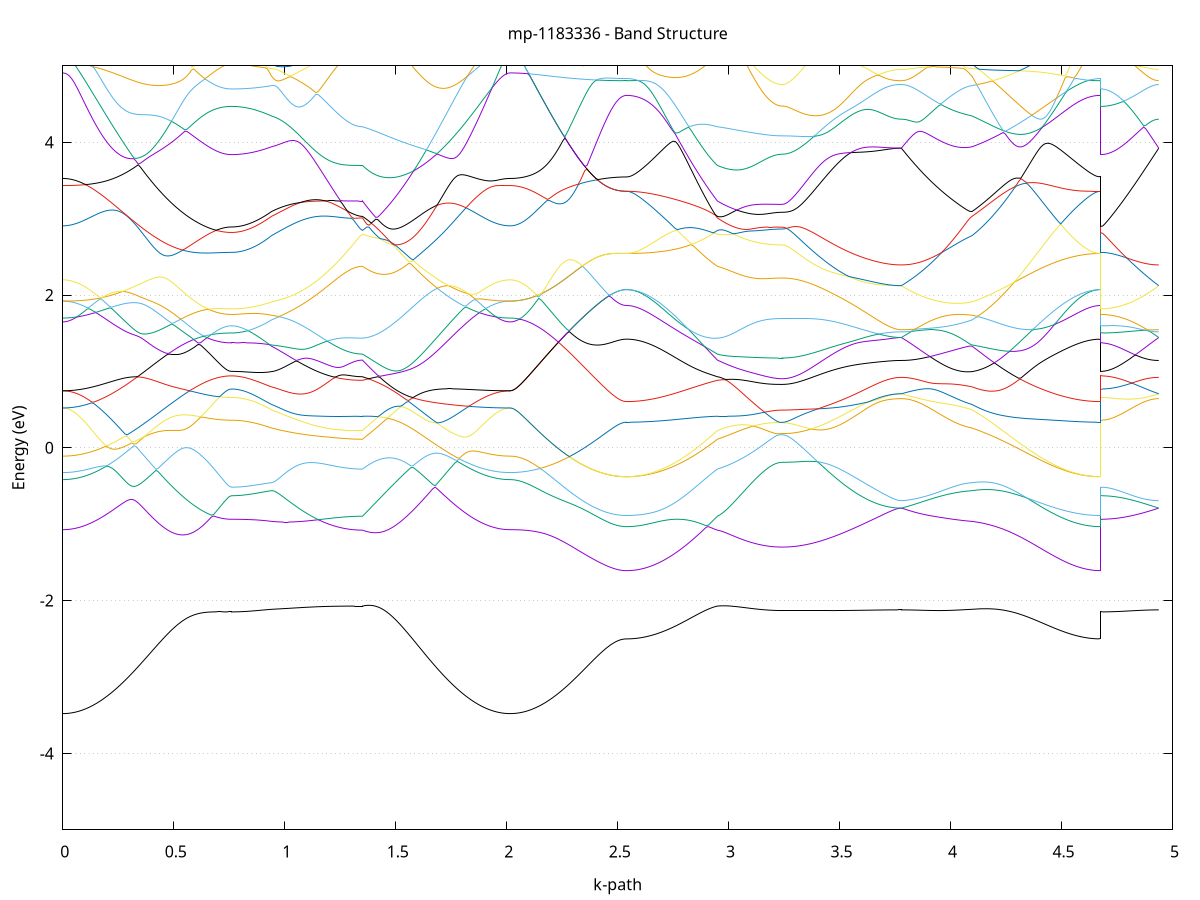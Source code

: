 set title 'mp-1183336 - Band Structure'
set xlabel 'k-path'
set ylabel 'Energy (eV)'
set grid y
set yrange [-5:5]
set terminal png size 800,600
set output 'mp-1183336_bands_gnuplot.png'
plot '-' using 1:2 with lines notitle, '-' using 1:2 with lines notitle, '-' using 1:2 with lines notitle, '-' using 1:2 with lines notitle, '-' using 1:2 with lines notitle, '-' using 1:2 with lines notitle, '-' using 1:2 with lines notitle, '-' using 1:2 with lines notitle, '-' using 1:2 with lines notitle, '-' using 1:2 with lines notitle, '-' using 1:2 with lines notitle, '-' using 1:2 with lines notitle, '-' using 1:2 with lines notitle, '-' using 1:2 with lines notitle, '-' using 1:2 with lines notitle, '-' using 1:2 with lines notitle, '-' using 1:2 with lines notitle, '-' using 1:2 with lines notitle, '-' using 1:2 with lines notitle, '-' using 1:2 with lines notitle, '-' using 1:2 with lines notitle, '-' using 1:2 with lines notitle, '-' using 1:2 with lines notitle, '-' using 1:2 with lines notitle, '-' using 1:2 with lines notitle, '-' using 1:2 with lines notitle, '-' using 1:2 with lines notitle, '-' using 1:2 with lines notitle, '-' using 1:2 with lines notitle, '-' using 1:2 with lines notitle, '-' using 1:2 with lines notitle, '-' using 1:2 with lines notitle, '-' using 1:2 with lines notitle, '-' using 1:2 with lines notitle, '-' using 1:2 with lines notitle, '-' using 1:2 with lines notitle, '-' using 1:2 with lines notitle, '-' using 1:2 with lines notitle, '-' using 1:2 with lines notitle, '-' using 1:2 with lines notitle, '-' using 1:2 with lines notitle, '-' using 1:2 with lines notitle, '-' using 1:2 with lines notitle, '-' using 1:2 with lines notitle, '-' using 1:2 with lines notitle, '-' using 1:2 with lines notitle, '-' using 1:2 with lines notitle, '-' using 1:2 with lines notitle
0.000000 -28.391739
0.009998 -28.391739
0.019997 -28.391739
0.029995 -28.391639
0.039994 -28.391539
0.049992 -28.391339
0.059991 -28.391139
0.069989 -28.390939
0.079987 -28.390639
0.089986 -28.390339
0.099984 -28.390039
0.109983 -28.389739
0.119981 -28.389339
0.129980 -28.388839
0.139978 -28.388439
0.149977 -28.387939
0.159975 -28.387439
0.169973 -28.386939
0.179972 -28.386339
0.189970 -28.385739
0.199969 -28.385139
0.209967 -28.384439
0.219966 -28.383839
0.229964 -28.383139
0.239962 -28.382339
0.249961 -28.381639
0.259959 -28.380839
0.269958 -28.380039
0.279956 -28.379239
0.289955 -28.378439
0.299953 -28.377639
0.309951 -28.376739
0.319950 -28.375839
0.329948 -28.374939
0.339947 -28.374039
0.349945 -28.373139
0.359944 -28.372239
0.369942 -28.371339
0.379941 -28.370339
0.389939 -28.369439
0.399937 -28.368439
0.409936 -28.367539
0.419934 -28.366539
0.429933 -28.365539
0.439931 -28.364639
0.449930 -28.363639
0.459928 -28.362639
0.469926 -28.361739
0.479925 -28.360739
0.489923 -28.359739
0.499922 -28.358839
0.509920 -28.357939
0.519919 -28.357039
0.529917 -28.356139
0.539915 -28.355239
0.549914 -28.354339
0.559912 -28.353439
0.569911 -28.352639
0.579909 -28.351839
0.589908 -28.351039
0.599906 -28.350239
0.609904 -28.349539
0.619903 -28.348839
0.629901 -28.348139
0.639900 -28.347539
0.649898 -28.346839
0.659897 -28.346339
0.669895 -28.345839
0.679894 -28.345339
0.689892 -28.344839
0.699890 -28.344539
0.709889 -28.344239
0.719887 -28.343939
0.729886 -28.343739
0.739884 -28.343539
0.749883 -28.343439
0.759881 -28.343439
0.759881 -28.343439
0.769407 -28.343439
0.778933 -28.343439
0.788459 -28.343439
0.797985 -28.343439
0.807511 -28.343439
0.817037 -28.343439
0.826564 -28.343439
0.836090 -28.343539
0.845616 -28.343439
0.855142 -28.343539
0.864668 -28.343539
0.874194 -28.343539
0.883720 -28.343539
0.893246 -28.343539
0.902772 -28.343539
0.912298 -28.343539
0.921824 -28.343639
0.931350 -28.343639
0.940877 -28.343639
0.940877 -28.343639
0.950860 -28.343639
0.960844 -28.343739
0.970828 -28.343739
0.980812 -28.343839
0.990795 -28.343939
1.000779 -28.344039
1.010763 -28.344239
1.020747 -28.344339
1.030730 -28.344439
1.040714 -28.344639
1.050698 -28.344839
1.060682 -28.344939
1.070665 -28.345139
1.080649 -28.345339
1.090633 -28.345539
1.100617 -28.345739
1.110600 -28.345839
1.120584 -28.346039
1.130568 -28.346239
1.140552 -28.346439
1.150535 -28.346639
1.160519 -28.346739
1.170503 -28.346939
1.180487 -28.347139
1.190470 -28.347239
1.200454 -28.347439
1.210438 -28.347539
1.220422 -28.347639
1.230405 -28.347739
1.240389 -28.347939
1.250373 -28.348039
1.260357 -28.348139
1.270340 -28.348239
1.280324 -28.348239
1.290308 -28.348339
1.300292 -28.348439
1.310275 -28.348439
1.320259 -28.348439
1.330243 -28.348539
1.340227 -28.348539
1.350210 -28.348539
1.350210 -28.348539
1.360140 -28.348939
1.370070 -28.349439
1.380000 -28.349939
1.389930 -28.350439
1.399860 -28.351039
1.409789 -28.351539
1.419719 -28.352139
1.429649 -28.352839
1.439579 -28.353439
1.449509 -28.354139
1.459439 -28.354839
1.469369 -28.355639
1.479298 -28.356339
1.489228 -28.357139
1.499158 -28.357939
1.509088 -28.358839
1.519018 -28.359639
1.528948 -28.360539
1.538878 -28.361439
1.548807 -28.362239
1.558737 -28.363139
1.568667 -28.364139
1.578597 -28.365039
1.588527 -28.365939
1.598457 -28.366839
1.608387 -28.367839
1.618316 -28.368739
1.628246 -28.369639
1.638176 -28.370539
1.648106 -28.371539
1.658036 -28.372439
1.667966 -28.373339
1.677896 -28.374239
1.687825 -28.375139
1.697755 -28.376039
1.707685 -28.376839
1.717615 -28.377739
1.727545 -28.378539
1.737475 -28.379339
1.747404 -28.380139
1.757334 -28.380939
1.767264 -28.381739
1.777194 -28.382439
1.787124 -28.383139
1.797054 -28.383839
1.806984 -28.384539
1.816913 -28.385239
1.826843 -28.385839
1.836773 -28.386439
1.846703 -28.386939
1.856633 -28.387539
1.866563 -28.388039
1.876493 -28.388439
1.886422 -28.388939
1.896352 -28.389339
1.906282 -28.389739
1.916212 -28.390039
1.926142 -28.390439
1.936072 -28.390639
1.946002 -28.390939
1.955931 -28.391139
1.965861 -28.391339
1.975791 -28.391539
1.985721 -28.391639
1.995651 -28.391739
2.005581 -28.391739
2.015511 -28.391739
2.015511 -28.391739
2.025406 -28.391739
2.035302 -28.391639
2.045198 -28.391639
2.055093 -28.391439
2.064989 -28.391339
2.074885 -28.391039
2.084780 -28.390839
2.094676 -28.390539
2.104572 -28.390239
2.114467 -28.389839
2.124363 -28.389539
2.134259 -28.389039
2.144154 -28.388639
2.154050 -28.388139
2.163946 -28.387539
2.173841 -28.387039
2.183737 -28.386439
2.193633 -28.385739
2.203529 -28.385139
2.213424 -28.384439
2.223320 -28.383639
2.233216 -28.382939
2.243111 -28.382139
2.253007 -28.381339
2.262903 -28.380439
2.272798 -28.379539
2.282694 -28.378639
2.292590 -28.377739
2.302485 -28.376739
2.312381 -28.375739
2.322277 -28.374739
2.332172 -28.373739
2.342068 -28.372739
2.351964 -28.371639
2.361859 -28.370539
2.371755 -28.369439
2.381651 -28.368339
2.391547 -28.367139
2.401442 -28.366039
2.411338 -28.364839
2.421234 -28.363639
2.431129 -28.362439
2.441025 -28.361239
2.450921 -28.360039
2.460816 -28.358839
2.470712 -28.357639
2.480608 -28.356539
2.490503 -28.355339
2.500399 -28.354239
2.510295 -28.353239
2.520190 -28.352339
2.530086 -28.351739
2.539982 -28.351539
2.539982 -28.351539
2.549966 -28.351539
2.559949 -28.351539
2.569933 -28.351439
2.579917 -28.351339
2.589901 -28.351139
2.599884 -28.350939
2.609868 -28.350739
2.619852 -28.350539
2.629836 -28.350239
2.639819 -28.349939
2.649803 -28.349639
2.659787 -28.349339
2.669771 -28.348939
2.679754 -28.348539
2.689738 -28.348039
2.699722 -28.347539
2.709706 -28.347039
2.719689 -28.346539
2.729673 -28.345939
2.739657 -28.345439
2.749641 -28.344839
2.759624 -28.344539
2.769608 -28.344539
2.779592 -28.344639
2.789576 -28.344739
2.799559 -28.344839
2.809543 -28.344939
2.819527 -28.345139
2.829511 -28.345239
2.839494 -28.345439
2.849478 -28.345539
2.859462 -28.345739
2.869446 -28.346039
2.879429 -28.346239
2.889413 -28.346439
2.899397 -28.346739
2.909381 -28.347039
2.919364 -28.347439
2.929348 -28.347739
2.939332 -28.348139
2.949316 -28.348539
2.949316 -28.348539
2.959042 -28.348739
2.968769 -28.349039
2.978496 -28.349339
2.988222 -28.349639
2.997949 -28.349939
3.007676 -28.350339
3.017402 -28.350739
3.027129 -28.351139
3.036856 -28.351439
3.046582 -28.351839
3.056309 -28.352239
3.066036 -28.352639
3.075762 -28.352939
3.085489 -28.353339
3.095216 -28.353639
3.104942 -28.354039
3.114669 -28.354339
3.124396 -28.354539
3.134122 -28.354839
3.143849 -28.355139
3.153576 -28.355339
3.163302 -28.355539
3.173029 -28.355739
3.182756 -28.355839
3.192482 -28.356039
3.202209 -28.356139
3.211936 -28.356239
3.221662 -28.356239
3.231389 -28.356339
3.241116 -28.356339
3.241116 -28.356339
3.251066 -28.356339
3.261016 -28.356239
3.270967 -28.356239
3.280917 -28.356139
3.290867 -28.356139
3.300817 -28.356039
3.310768 -28.355939
3.320718 -28.355739
3.330668 -28.355639
3.340619 -28.355439
3.350569 -28.355339
3.360519 -28.355139
3.370470 -28.354939
3.380420 -28.354739
3.390370 -28.354439
3.400321 -28.354239
3.410271 -28.353939
3.420221 -28.353639
3.430172 -28.353439
3.440122 -28.353139
3.450072 -28.352839
3.460023 -28.352439
3.469973 -28.352139
3.479923 -28.351839
3.489873 -28.351439
3.499824 -28.351139
3.509774 -28.350739
3.519724 -28.350439
3.529675 -28.350039
3.539625 -28.349639
3.549575 -28.349339
3.559526 -28.348939
3.569476 -28.348539
3.579426 -28.348139
3.589377 -28.347839
3.599327 -28.347439
3.609277 -28.347139
3.619228 -28.346739
3.629178 -28.346439
3.639128 -28.346039
3.649078 -28.345739
3.659029 -28.345439
3.668979 -28.345139
3.678929 -28.344839
3.688880 -28.344639
3.698830 -28.344339
3.708780 -28.344139
3.718731 -28.344039
3.728681 -28.343839
3.738631 -28.343739
3.748582 -28.343639
3.758532 -28.343539
3.768482 -28.343439
3.778433 -28.343439
3.778433 -28.343439
3.788390 -28.343439
3.798347 -28.343439
3.808304 -28.343539
3.818262 -28.343539
3.828219 -28.343539
3.838176 -28.343539
3.848134 -28.343639
3.858091 -28.343639
3.868048 -28.343639
3.878005 -28.343739
3.887963 -28.343739
3.897920 -28.343739
3.907877 -28.343839
3.917834 -28.343839
3.927792 -28.343839
3.937749 -28.343839
3.947706 -28.343839
3.957664 -28.343839
3.967621 -28.343839
3.977578 -28.343839
3.987535 -28.343839
3.997493 -28.343839
4.007450 -28.343839
4.017407 -28.343739
4.027365 -28.343739
4.037322 -28.343739
4.047279 -28.343739
4.057236 -28.343639
4.067194 -28.343639
4.077151 -28.343639
4.087108 -28.343639
4.097065 -28.343639
4.097065 -28.343639
4.107046 -28.343639
4.117027 -28.343639
4.127008 -28.343739
4.136989 -28.343739
4.146969 -28.343739
4.156950 -28.343739
4.166931 -28.343739
4.176912 -28.343739
4.186892 -28.343839
4.196873 -28.343839
4.206854 -28.343839
4.216835 -28.343839
4.226816 -28.343839
4.236796 -28.343839
4.246777 -28.343939
4.256758 -28.343939
4.266739 -28.343939
4.276720 -28.343939
4.286700 -28.343939
4.296681 -28.344039
4.306662 -28.344039
4.316643 -28.344039
4.326623 -28.344039
4.336604 -28.344039
4.346585 -28.344039
4.356566 -28.344039
4.366547 -28.344039
4.376527 -28.344039
4.386508 -28.344139
4.396489 -28.344139
4.406470 -28.344139
4.416451 -28.344139
4.426431 -28.344139
4.436412 -28.344139
4.446393 -28.344139
4.456374 -28.344439
4.466354 -28.344939
4.476335 -28.345539
4.486316 -28.346139
4.496297 -28.346639
4.506278 -28.347139
4.516258 -28.347639
4.526239 -28.348139
4.536220 -28.348539
4.546201 -28.348939
4.556182 -28.349339
4.566162 -28.349639
4.576143 -28.350039
4.586124 -28.350239
4.596105 -28.350539
4.606085 -28.350739
4.616066 -28.350939
4.626047 -28.351139
4.636028 -28.351339
4.646009 -28.351439
4.655989 -28.351439
4.665970 -28.351539
4.675951 -28.351539
4.675951 -28.343439
4.685663 -28.343439
4.695376 -28.343439
4.705088 -28.343439
4.714801 -28.343439
4.724513 -28.343439
4.734226 -28.343439
4.743938 -28.343439
4.753650 -28.343439
4.763363 -28.343439
4.773075 -28.343439
4.782788 -28.343439
4.792500 -28.343439
4.802213 -28.343439
4.811925 -28.343439
4.821637 -28.343439
4.831350 -28.343439
4.841062 -28.343439
4.850775 -28.343439
4.860487 -28.343439
4.870200 -28.343439
4.879912 -28.343439
4.889624 -28.343439
4.899337 -28.343439
4.909049 -28.343439
4.918762 -28.343439
4.928474 -28.343439
4.938187 -28.343439
e
0.000000 -28.302839
0.009998 -28.302839
0.019997 -28.302939
0.029995 -28.302939
0.039994 -28.302939
0.049992 -28.302939
0.059991 -28.302939
0.069989 -28.303039
0.079987 -28.303039
0.089986 -28.303039
0.099984 -28.303139
0.109983 -28.303139
0.119981 -28.303239
0.129980 -28.303239
0.139978 -28.303339
0.149977 -28.303339
0.159975 -28.303439
0.169973 -28.303539
0.179972 -28.303539
0.189970 -28.303639
0.199969 -28.303739
0.209967 -28.303839
0.219966 -28.303939
0.229964 -28.304039
0.239962 -28.304139
0.249961 -28.304239
0.259959 -28.304339
0.269958 -28.304539
0.279956 -28.304639
0.289955 -28.304739
0.299953 -28.304939
0.309951 -28.305039
0.319950 -28.305239
0.329948 -28.305339
0.339947 -28.305539
0.349945 -28.305739
0.359944 -28.305839
0.369942 -28.306039
0.379941 -28.306239
0.389939 -28.306439
0.399937 -28.306639
0.409936 -28.306839
0.419934 -28.307039
0.429933 -28.307239
0.439931 -28.307539
0.449930 -28.307739
0.459928 -28.307939
0.469926 -28.308239
0.479925 -28.308439
0.489923 -28.308739
0.499922 -28.308939
0.509920 -28.309239
0.519919 -28.309439
0.529917 -28.309739
0.539915 -28.310039
0.549914 -28.310339
0.559912 -28.310639
0.569911 -28.310839
0.579909 -28.311139
0.589908 -28.311439
0.599906 -28.311739
0.609904 -28.312039
0.619903 -28.312239
0.629901 -28.312539
0.639900 -28.312839
0.649898 -28.313039
0.659897 -28.313339
0.669895 -28.313539
0.679894 -28.313739
0.689892 -28.313939
0.699890 -28.314039
0.709889 -28.314239
0.719887 -28.314339
0.729886 -28.314439
0.739884 -28.314539
0.749883 -28.314539
0.759881 -28.314539
0.759881 -28.314539
0.769407 -28.314539
0.778933 -28.314539
0.788459 -28.314439
0.797985 -28.314339
0.807511 -28.314439
0.817037 -28.314539
0.826564 -28.314739
0.836090 -28.314939
0.845616 -28.315139
0.855142 -28.315439
0.864668 -28.315739
0.874194 -28.316139
0.883720 -28.316439
0.893246 -28.316839
0.902772 -28.317239
0.912298 -28.317639
0.921824 -28.318139
0.931350 -28.318539
0.940877 -28.319039
0.940877 -28.319039
0.950860 -28.319439
0.960844 -28.319839
0.970828 -28.320139
0.980812 -28.320539
0.990795 -28.320939
1.000779 -28.321239
1.010763 -28.321639
1.020747 -28.321939
1.030730 -28.322239
1.040714 -28.322539
1.050698 -28.322939
1.060682 -28.323239
1.070665 -28.323539
1.080649 -28.323839
1.090633 -28.324139
1.100617 -28.324439
1.110600 -28.324639
1.120584 -28.324939
1.130568 -28.325139
1.140552 -28.325439
1.150535 -28.325639
1.160519 -28.325939
1.170503 -28.326139
1.180487 -28.326339
1.190470 -28.326539
1.200454 -28.326739
1.210438 -28.326839
1.220422 -28.327039
1.230405 -28.327139
1.240389 -28.327339
1.250373 -28.327439
1.260357 -28.327539
1.270340 -28.327639
1.280324 -28.327739
1.290308 -28.327839
1.300292 -28.327939
1.310275 -28.327939
1.320259 -28.328039
1.330243 -28.328039
1.340227 -28.328039
1.350210 -28.328039
1.350210 -28.328039
1.360140 -28.327039
1.370070 -28.326039
1.380000 -28.325039
1.389930 -28.323939
1.399860 -28.322939
1.409789 -28.321939
1.419719 -28.320839
1.429649 -28.319839
1.439579 -28.318739
1.449509 -28.317639
1.459439 -28.316639
1.469369 -28.315539
1.479298 -28.314539
1.489228 -28.313439
1.499158 -28.312339
1.509088 -28.311339
1.519018 -28.310239
1.528948 -28.309239
1.538878 -28.308139
1.548807 -28.307139
1.558737 -28.306039
1.568667 -28.305039
1.578597 -28.304239
1.588527 -28.304339
1.598457 -28.304339
1.608387 -28.304439
1.618316 -28.304439
1.628246 -28.304439
1.638176 -28.304439
1.648106 -28.304439
1.658036 -28.304439
1.667966 -28.304439
1.677896 -28.304439
1.687825 -28.304339
1.697755 -28.304339
1.707685 -28.304239
1.717615 -28.304239
1.727545 -28.304139
1.737475 -28.304139
1.747404 -28.304039
1.757334 -28.304039
1.767264 -28.303939
1.777194 -28.303839
1.787124 -28.303839
1.797054 -28.303739
1.806984 -28.303639
1.816913 -28.303639
1.826843 -28.303539
1.836773 -28.303539
1.846703 -28.303439
1.856633 -28.303339
1.866563 -28.303339
1.876493 -28.303239
1.886422 -28.303239
1.896352 -28.303139
1.906282 -28.303139
1.916212 -28.303039
1.926142 -28.303039
1.936072 -28.303039
1.946002 -28.302939
1.955931 -28.302939
1.965861 -28.302939
1.975791 -28.302939
1.985721 -28.302939
1.995651 -28.302939
2.005581 -28.302839
2.015511 -28.302839
2.015511 -28.302839
2.025406 -28.302939
2.035302 -28.302939
2.045198 -28.303039
2.055093 -28.303239
2.064989 -28.303339
2.074885 -28.303639
2.084780 -28.303839
2.094676 -28.304139
2.104572 -28.304439
2.114467 -28.304839
2.124363 -28.305239
2.134259 -28.305739
2.144154 -28.306239
2.154050 -28.306739
2.163946 -28.307239
2.173841 -28.307839
2.183737 -28.308439
2.193633 -28.309139
2.203529 -28.309839
2.213424 -28.310539
2.223320 -28.311339
2.233216 -28.312139
2.243111 -28.312939
2.253007 -28.313839
2.262903 -28.314639
2.272798 -28.315639
2.282694 -28.316539
2.292590 -28.317439
2.302485 -28.318439
2.312381 -28.319539
2.322277 -28.320539
2.332172 -28.321639
2.342068 -28.322639
2.351964 -28.323739
2.361859 -28.324939
2.371755 -28.326039
2.381651 -28.327139
2.391547 -28.328339
2.401442 -28.329539
2.411338 -28.330739
2.421234 -28.331939
2.431129 -28.333139
2.441025 -28.334339
2.450921 -28.335539
2.460816 -28.336739
2.470712 -28.337939
2.480608 -28.339139
2.490503 -28.340339
2.500399 -28.341439
2.510295 -28.342439
2.520190 -28.343339
2.530086 -28.343939
2.539982 -28.344139
2.539982 -28.344139
2.549966 -28.344139
2.559949 -28.344139
2.569933 -28.344139
2.579917 -28.344139
2.589901 -28.344139
2.599884 -28.344139
2.609868 -28.344139
2.619852 -28.344139
2.629836 -28.344139
2.639819 -28.344139
2.649803 -28.344139
2.659787 -28.344139
2.669771 -28.344139
2.679754 -28.344239
2.689738 -28.344239
2.699722 -28.344239
2.709706 -28.344239
2.719689 -28.344339
2.729673 -28.344339
2.739657 -28.344439
2.749641 -28.344439
2.759624 -28.344139
2.769608 -28.343539
2.779592 -28.342839
2.789576 -28.342139
2.799559 -28.341339
2.809543 -28.340639
2.819527 -28.339839
2.829511 -28.339039
2.839494 -28.338239
2.849478 -28.337339
2.859462 -28.336539
2.869446 -28.335639
2.879429 -28.334739
2.889413 -28.333839
2.899397 -28.332939
2.909381 -28.331939
2.919364 -28.331039
2.929348 -28.330039
2.939332 -28.329039
2.949316 -28.328039
2.949316 -28.328039
2.959042 -28.327639
2.968769 -28.327139
2.978496 -28.326539
2.988222 -28.325939
2.997949 -28.325439
3.007676 -28.324739
3.017402 -28.324139
3.027129 -28.323539
3.036856 -28.322939
3.046582 -28.322339
3.056309 -28.321639
3.066036 -28.321039
3.075762 -28.320439
3.085489 -28.319939
3.095216 -28.319339
3.104942 -28.318839
3.114669 -28.318239
3.124396 -28.317739
3.134122 -28.317339
3.143849 -28.316839
3.153576 -28.316439
3.163302 -28.316139
3.173029 -28.315739
3.182756 -28.315439
3.192482 -28.315239
3.202209 -28.314939
3.211936 -28.314839
3.221662 -28.314639
3.231389 -28.314639
3.241116 -28.314539
3.241116 -28.314539
3.251066 -28.314539
3.261016 -28.314539
3.270967 -28.314539
3.280917 -28.314539
3.290867 -28.314539
3.300817 -28.314539
3.310768 -28.314539
3.320718 -28.314539
3.330668 -28.314539
3.340619 -28.314539
3.350569 -28.314539
3.360519 -28.314539
3.370470 -28.314539
3.380420 -28.314539
3.390370 -28.314539
3.400321 -28.314539
3.410271 -28.314539
3.420221 -28.314539
3.430172 -28.314539
3.440122 -28.314539
3.450072 -28.314539
3.460023 -28.314439
3.469973 -28.314439
3.479923 -28.314439
3.489873 -28.314439
3.499824 -28.314439
3.509774 -28.314439
3.519724 -28.314439
3.529675 -28.314439
3.539625 -28.314439
3.549575 -28.314439
3.559526 -28.314439
3.569476 -28.314439
3.579426 -28.314339
3.589377 -28.314339
3.599327 -28.314339
3.609277 -28.314339
3.619228 -28.314339
3.629178 -28.314339
3.639128 -28.314339
3.649078 -28.314339
3.659029 -28.314339
3.668979 -28.314339
3.678929 -28.314339
3.688880 -28.314339
3.698830 -28.314339
3.708780 -28.314339
3.718731 -28.314339
3.728681 -28.314339
3.738631 -28.314339
3.748582 -28.314339
3.758532 -28.314339
3.768482 -28.314339
3.778433 -28.314339
3.778433 -28.314339
3.788390 -28.314339
3.798347 -28.314339
3.808304 -28.314339
3.818262 -28.314239
3.828219 -28.314239
3.838176 -28.314239
3.848134 -28.314339
3.858091 -28.314339
3.868048 -28.314339
3.878005 -28.314439
3.887963 -28.314539
3.897920 -28.314539
3.907877 -28.314639
3.917834 -28.314739
3.927792 -28.314939
3.937749 -28.315039
3.947706 -28.315239
3.957664 -28.315339
3.967621 -28.315539
3.977578 -28.315739
3.987535 -28.315939
3.997493 -28.316239
4.007450 -28.316439
4.017407 -28.316739
4.027365 -28.317039
4.037322 -28.317239
4.047279 -28.317539
4.057236 -28.317839
4.067194 -28.318139
4.077151 -28.318439
4.087108 -28.318739
4.097065 -28.319039
4.097065 -28.319039
4.107046 -28.319639
4.117027 -28.320139
4.127008 -28.320739
4.136989 -28.321339
4.146969 -28.322039
4.156950 -28.322639
4.166931 -28.323339
4.176912 -28.323939
4.186892 -28.324639
4.196873 -28.325339
4.206854 -28.326139
4.216835 -28.326839
4.226816 -28.327539
4.236796 -28.328339
4.246777 -28.329039
4.256758 -28.329839
4.266739 -28.330639
4.276720 -28.331339
4.286700 -28.332139
4.296681 -28.332939
4.306662 -28.333739
4.316643 -28.334439
4.326623 -28.335239
4.336604 -28.336039
4.346585 -28.336739
4.356566 -28.337539
4.366547 -28.338239
4.376527 -28.338939
4.386508 -28.339739
4.396489 -28.340439
4.406470 -28.341139
4.416451 -28.341839
4.426431 -28.342439
4.436412 -28.343139
4.446393 -28.343739
4.456374 -28.344139
4.466354 -28.344139
4.476335 -28.344139
4.486316 -28.344139
4.496297 -28.344139
4.506278 -28.344139
4.516258 -28.344139
4.526239 -28.344139
4.536220 -28.344139
4.546201 -28.344139
4.556182 -28.344139
4.566162 -28.344139
4.576143 -28.344139
4.586124 -28.344139
4.596105 -28.344139
4.606085 -28.344139
4.616066 -28.344139
4.626047 -28.344139
4.636028 -28.344139
4.646009 -28.344139
4.655989 -28.344139
4.665970 -28.344139
4.675951 -28.344139
4.675951 -28.314539
4.685663 -28.314539
4.695376 -28.314539
4.705088 -28.314539
4.714801 -28.314539
4.724513 -28.314539
4.734226 -28.314539
4.743938 -28.314539
4.753650 -28.314539
4.763363 -28.314539
4.773075 -28.314539
4.782788 -28.314539
4.792500 -28.314539
4.802213 -28.314539
4.811925 -28.314539
4.821637 -28.314439
4.831350 -28.314439
4.841062 -28.314439
4.850775 -28.314439
4.860487 -28.314439
4.870200 -28.314439
4.879912 -28.314439
4.889624 -28.314339
4.899337 -28.314339
4.909049 -28.314339
4.918762 -28.314339
4.928474 -28.314339
4.938187 -28.314339
e
0.000000 -28.278239
0.009998 -28.278239
0.019997 -28.278239
0.029995 -28.278339
0.039994 -28.278439
0.049992 -28.278639
0.059991 -28.278739
0.069989 -28.278939
0.079987 -28.279239
0.089986 -28.279439
0.099984 -28.279739
0.109983 -28.280039
0.119981 -28.280439
0.129980 -28.280739
0.139978 -28.281139
0.149977 -28.281539
0.159975 -28.282039
0.169973 -28.282539
0.179972 -28.282939
0.189970 -28.283539
0.199969 -28.284039
0.209967 -28.284639
0.219966 -28.285139
0.229964 -28.285739
0.239962 -28.286339
0.249961 -28.287039
0.259959 -28.287639
0.269958 -28.288339
0.279956 -28.289039
0.289955 -28.289639
0.299953 -28.290339
0.309951 -28.291039
0.319950 -28.291839
0.329948 -28.292539
0.339947 -28.293239
0.349945 -28.293939
0.359944 -28.294739
0.369942 -28.295439
0.379941 -28.296139
0.389939 -28.296939
0.399937 -28.297639
0.409936 -28.298439
0.419934 -28.299139
0.429933 -28.299839
0.439931 -28.300539
0.449930 -28.301339
0.459928 -28.301939
0.469926 -28.302739
0.479925 -28.303339
0.489923 -28.304039
0.499922 -28.304739
0.509920 -28.305339
0.519919 -28.305939
0.529917 -28.306539
0.539915 -28.307139
0.549914 -28.307739
0.559912 -28.308239
0.569911 -28.308839
0.579909 -28.309339
0.589908 -28.309839
0.599906 -28.310239
0.609904 -28.310739
0.619903 -28.311139
0.629901 -28.311539
0.639900 -28.311839
0.649898 -28.312239
0.659897 -28.312539
0.669895 -28.312839
0.679894 -28.313039
0.689892 -28.313239
0.699890 -28.313439
0.709889 -28.313639
0.719887 -28.313739
0.729886 -28.313839
0.739884 -28.313939
0.749883 -28.314039
0.759881 -28.314039
0.759881 -28.314039
0.769407 -28.314039
0.778933 -28.314039
0.788459 -28.314139
0.797985 -28.314239
0.807511 -28.314239
0.817037 -28.314039
0.826564 -28.313939
0.836090 -28.313739
0.845616 -28.313439
0.855142 -28.313239
0.864668 -28.312939
0.874194 -28.312639
0.883720 -28.312239
0.893246 -28.311939
0.902772 -28.311539
0.912298 -28.311139
0.921824 -28.310739
0.931350 -28.310239
0.940877 -28.309839
0.940877 -28.309739
0.950860 -28.309439
0.960844 -28.309039
0.970828 -28.308639
0.980812 -28.308239
0.990795 -28.307839
1.000779 -28.307439
1.010763 -28.306939
1.020747 -28.306539
1.030730 -28.306039
1.040714 -28.305639
1.050698 -28.305139
1.060682 -28.304739
1.070665 -28.304339
1.080649 -28.303839
1.090633 -28.303439
1.100617 -28.303039
1.110600 -28.302639
1.120584 -28.302239
1.130568 -28.301839
1.140552 -28.301339
1.150535 -28.301039
1.160519 -28.300639
1.170503 -28.300339
1.180487 -28.300039
1.190470 -28.299639
1.200454 -28.299339
1.210438 -28.299139
1.220422 -28.298839
1.230405 -28.298539
1.240389 -28.298339
1.250373 -28.298139
1.260357 -28.297939
1.270340 -28.297739
1.280324 -28.297639
1.290308 -28.297439
1.300292 -28.297339
1.310275 -28.297239
1.320259 -28.297239
1.330243 -28.297139
1.340227 -28.297139
1.350210 -28.297139
1.350210 -28.297139
1.360140 -28.297639
1.370070 -28.298239
1.380000 -28.298739
1.389930 -28.299239
1.399860 -28.299639
1.409789 -28.300139
1.419719 -28.300539
1.429649 -28.300939
1.439579 -28.301339
1.449509 -28.301639
1.459439 -28.302039
1.469369 -28.302339
1.479298 -28.302539
1.489228 -28.302839
1.499158 -28.303039
1.509088 -28.303339
1.519018 -28.303439
1.528948 -28.303639
1.538878 -28.303839
1.548807 -28.303939
1.558737 -28.304039
1.568667 -28.304139
1.578597 -28.304039
1.588527 -28.303039
1.598457 -28.302039
1.608387 -28.301039
1.618316 -28.300039
1.628246 -28.299039
1.638176 -28.298139
1.648106 -28.297239
1.658036 -28.296239
1.667966 -28.295339
1.677896 -28.294439
1.687825 -28.293639
1.697755 -28.292739
1.707685 -28.291939
1.717615 -28.291139
1.727545 -28.290339
1.737475 -28.289539
1.747404 -28.288739
1.757334 -28.288039
1.767264 -28.287339
1.777194 -28.286639
1.787124 -28.285939
1.797054 -28.285339
1.806984 -28.284739
1.816913 -28.284139
1.826843 -28.283539
1.836773 -28.283039
1.846703 -28.282539
1.856633 -28.282039
1.866563 -28.281639
1.876493 -28.281139
1.886422 -28.280739
1.896352 -28.280439
1.906282 -28.280039
1.916212 -28.279739
1.926142 -28.279439
1.936072 -28.279239
1.946002 -28.278939
1.955931 -28.278739
1.965861 -28.278639
1.975791 -28.278439
1.985721 -28.278339
1.995651 -28.278239
2.005581 -28.278239
2.015511 -28.278239
2.015511 -28.278239
2.025406 -28.278239
2.035302 -28.278239
2.045198 -28.278239
2.055093 -28.278239
2.064989 -28.278239
2.074885 -28.278239
2.084780 -28.278239
2.094676 -28.278239
2.104572 -28.278239
2.114467 -28.278239
2.124363 -28.278239
2.134259 -28.278239
2.144154 -28.278239
2.154050 -28.278239
2.163946 -28.278239
2.173841 -28.278239
2.183737 -28.278239
2.193633 -28.278239
2.203529 -28.278239
2.213424 -28.278339
2.223320 -28.278339
2.233216 -28.278339
2.243111 -28.278339
2.253007 -28.278339
2.262903 -28.278339
2.272798 -28.278339
2.282694 -28.278339
2.292590 -28.278339
2.302485 -28.278339
2.312381 -28.278339
2.322277 -28.278339
2.332172 -28.278339
2.342068 -28.278339
2.351964 -28.278339
2.361859 -28.278339
2.371755 -28.278339
2.381651 -28.278439
2.391547 -28.278439
2.401442 -28.278439
2.411338 -28.278439
2.421234 -28.278439
2.431129 -28.278439
2.441025 -28.278439
2.450921 -28.278439
2.460816 -28.278439
2.470712 -28.278439
2.480608 -28.278439
2.490503 -28.278439
2.500399 -28.278439
2.510295 -28.278439
2.520190 -28.278439
2.530086 -28.278439
2.539982 -28.278439
2.539982 -28.278439
2.549966 -28.278439
2.559949 -28.278439
2.569933 -28.278539
2.579917 -28.278639
2.589901 -28.278839
2.599884 -28.278939
2.609868 -28.279239
2.619852 -28.279439
2.629836 -28.279639
2.639819 -28.279939
2.649803 -28.280239
2.659787 -28.280639
2.669771 -28.280939
2.679754 -28.281339
2.689738 -28.281839
2.699722 -28.282239
2.709706 -28.282739
2.719689 -28.283239
2.729673 -28.283739
2.739657 -28.284239
2.749641 -28.284739
2.759624 -28.285339
2.769608 -28.285939
2.779592 -28.286539
2.789576 -28.287139
2.799559 -28.287739
2.809543 -28.288339
2.819527 -28.289039
2.829511 -28.289639
2.839494 -28.290239
2.849478 -28.290939
2.859462 -28.291539
2.869446 -28.292239
2.879429 -28.292839
2.889413 -28.293539
2.899397 -28.294139
2.909381 -28.294739
2.919364 -28.295339
2.929348 -28.295939
2.939332 -28.296539
2.949316 -28.297039
2.949316 -28.297139
2.959042 -28.297339
2.968769 -28.297639
2.978496 -28.297839
2.988222 -28.298039
2.997949 -28.298339
3.007676 -28.298539
3.017402 -28.298739
3.027129 -28.298939
3.036856 -28.299239
3.046582 -28.299439
3.056309 -28.299639
3.066036 -28.299839
3.075762 -28.300139
3.085489 -28.300339
3.095216 -28.300539
3.104942 -28.300739
3.114669 -28.300939
3.124396 -28.301139
3.134122 -28.301339
3.143849 -28.301539
3.153576 -28.301739
3.163302 -28.301839
3.173029 -28.302039
3.182756 -28.302139
3.192482 -28.302239
3.202209 -28.302339
3.211936 -28.302439
3.221662 -28.302539
3.231389 -28.302539
3.241116 -28.302539
3.241116 -28.302539
3.251066 -28.302539
3.261016 -28.302639
3.270967 -28.302639
3.280917 -28.302639
3.290867 -28.302739
3.300817 -28.302839
3.310768 -28.302939
3.320718 -28.303039
3.330668 -28.303139
3.340619 -28.303339
3.350569 -28.303439
3.360519 -28.303639
3.370470 -28.303839
3.380420 -28.304039
3.390370 -28.304239
3.400321 -28.304439
3.410271 -28.304639
3.420221 -28.304939
3.430172 -28.305139
3.440122 -28.305439
3.450072 -28.305739
3.460023 -28.306039
3.469973 -28.306239
3.479923 -28.306539
3.489873 -28.306939
3.499824 -28.307239
3.509774 -28.307539
3.519724 -28.307839
3.529675 -28.308239
3.539625 -28.308539
3.549575 -28.308839
3.559526 -28.309239
3.569476 -28.309539
3.579426 -28.309939
3.589377 -28.310239
3.599327 -28.310539
3.609277 -28.310939
3.619228 -28.311239
3.629178 -28.311539
3.639128 -28.311839
3.649078 -28.312139
3.659029 -28.312439
3.668979 -28.312739
3.678929 -28.312939
3.688880 -28.313239
3.698830 -28.313439
3.708780 -28.313639
3.718731 -28.313839
3.728681 -28.313939
3.738631 -28.314039
3.748582 -28.314139
3.758532 -28.314239
3.768482 -28.314339
3.778433 -28.314339
3.778433 -28.314339
3.788390 -28.314239
3.798347 -28.314239
3.808304 -28.314239
3.818262 -28.314239
3.828219 -28.314239
3.838176 -28.314239
3.848134 -28.314139
3.858091 -28.314139
3.868048 -28.314039
3.878005 -28.313939
3.887963 -28.313839
3.897920 -28.313739
3.907877 -28.313639
3.917834 -28.313539
3.927792 -28.313439
3.937749 -28.313239
3.947706 -28.313139
3.957664 -28.312939
3.967621 -28.312739
3.977578 -28.312639
3.987535 -28.312439
3.997493 -28.312239
4.007450 -28.312039
4.017407 -28.311839
4.027365 -28.311539
4.037322 -28.311339
4.047279 -28.311139
4.057236 -28.310839
4.067194 -28.310639
4.077151 -28.310339
4.087108 -28.310039
4.097065 -28.309839
4.097065 -28.309839
4.107046 -28.309239
4.117027 -28.308739
4.127008 -28.308139
4.136989 -28.307639
4.146969 -28.307039
4.156950 -28.306439
4.166931 -28.305739
4.176912 -28.305139
4.186892 -28.304439
4.196873 -28.303739
4.206854 -28.303039
4.216835 -28.302339
4.226816 -28.301639
4.236796 -28.300939
4.246777 -28.300239
4.256758 -28.299539
4.266739 -28.298739
4.276720 -28.298039
4.286700 -28.297239
4.296681 -28.296539
4.306662 -28.295739
4.316643 -28.295039
4.326623 -28.294339
4.336604 -28.293539
4.346585 -28.292839
4.356566 -28.292139
4.366547 -28.291339
4.376527 -28.290639
4.386508 -28.289939
4.396489 -28.289239
4.406470 -28.288639
4.416451 -28.287939
4.426431 -28.287239
4.436412 -28.286639
4.446393 -28.286039
4.456374 -28.285439
4.466354 -28.284839
4.476335 -28.284239
4.486316 -28.283739
4.496297 -28.283239
4.506278 -28.282739
4.516258 -28.282239
4.526239 -28.281839
4.536220 -28.281339
4.546201 -28.281039
4.556182 -28.280639
4.566162 -28.280239
4.576143 -28.279939
4.586124 -28.279639
4.596105 -28.279439
4.606085 -28.279239
4.616066 -28.279039
4.626047 -28.278839
4.636028 -28.278639
4.646009 -28.278539
4.655989 -28.278439
4.665970 -28.278439
4.675951 -28.278439
4.675951 -28.314039
4.685663 -28.314039
4.695376 -28.314039
4.705088 -28.314039
4.714801 -28.314039
4.724513 -28.314039
4.734226 -28.314039
4.743938 -28.314039
4.753650 -28.314039
4.763363 -28.314039
4.773075 -28.314039
4.782788 -28.314039
4.792500 -28.314039
4.802213 -28.314139
4.811925 -28.314139
4.821637 -28.314139
4.831350 -28.314139
4.841062 -28.314139
4.850775 -28.314139
4.860487 -28.314139
4.870200 -28.314239
4.879912 -28.314239
4.889624 -28.314239
4.899337 -28.314239
4.909049 -28.314239
4.918762 -28.314239
4.928474 -28.314239
4.938187 -28.314339
e
0.000000 -26.701039
0.009998 -26.701039
0.019997 -26.701039
0.029995 -26.701039
0.039994 -26.701039
0.049992 -26.701039
0.059991 -26.701039
0.069989 -26.701039
0.079987 -26.701039
0.089986 -26.701039
0.099984 -26.701039
0.109983 -26.701039
0.119981 -26.701039
0.129980 -26.701039
0.139978 -26.701039
0.149977 -26.701039
0.159975 -26.701039
0.169973 -26.701039
0.179972 -26.701039
0.189970 -26.701039
0.199969 -26.701039
0.209967 -26.701039
0.219966 -26.701139
0.229964 -26.701139
0.239962 -26.701139
0.249961 -26.701139
0.259959 -26.701139
0.269958 -26.701139
0.279956 -26.701139
0.289955 -26.701139
0.299953 -26.701139
0.309951 -26.701139
0.319950 -26.701139
0.329948 -26.701239
0.339947 -26.701239
0.349945 -26.701239
0.359944 -26.701239
0.369942 -26.701239
0.379941 -26.701239
0.389939 -26.701239
0.399937 -26.701239
0.409936 -26.701239
0.419934 -26.701239
0.429933 -26.701339
0.439931 -26.701339
0.449930 -26.701339
0.459928 -26.701339
0.469926 -26.701339
0.479925 -26.701339
0.489923 -26.701339
0.499922 -26.701339
0.509920 -26.701339
0.519919 -26.701339
0.529917 -26.701339
0.539915 -26.701439
0.549914 -26.701439
0.559912 -26.701439
0.569911 -26.701439
0.579909 -26.701439
0.589908 -26.701439
0.599906 -26.701439
0.609904 -26.701439
0.619903 -26.701439
0.629901 -26.701439
0.639900 -26.701439
0.649898 -26.701439
0.659897 -26.701439
0.669895 -26.701439
0.679894 -26.701439
0.689892 -26.701439
0.699890 -26.701439
0.709889 -26.701439
0.719887 -26.701439
0.729886 -26.701439
0.739884 -26.701539
0.749883 -26.701539
0.759881 -26.701539
0.759881 -26.701539
0.769407 -26.701539
0.778933 -26.701439
0.788459 -26.701439
0.797985 -26.701439
0.807511 -26.701439
0.817037 -26.701439
0.826564 -26.701439
0.836090 -26.701439
0.845616 -26.701439
0.855142 -26.701439
0.864668 -26.701439
0.874194 -26.701439
0.883720 -26.701339
0.893246 -26.701339
0.902772 -26.701339
0.912298 -26.701339
0.921824 -26.701339
0.931350 -26.701239
0.940877 -26.701239
0.940877 -26.701239
0.950860 -26.701239
0.960844 -26.701239
0.970828 -26.701239
0.980812 -26.701239
0.990795 -26.701139
1.000779 -26.701139
1.010763 -26.701139
1.020747 -26.701139
1.030730 -26.701139
1.040714 -26.701139
1.050698 -26.701139
1.060682 -26.701039
1.070665 -26.701039
1.080649 -26.701039
1.090633 -26.701039
1.100617 -26.701039
1.110600 -26.701039
1.120584 -26.701039
1.130568 -26.701039
1.140552 -26.701039
1.150535 -26.701039
1.160519 -26.701039
1.170503 -26.701039
1.180487 -26.701039
1.190470 -26.701039
1.200454 -26.700939
1.210438 -26.700939
1.220422 -26.700939
1.230405 -26.700939
1.240389 -26.700939
1.250373 -26.700939
1.260357 -26.700939
1.270340 -26.700939
1.280324 -26.700939
1.290308 -26.700939
1.300292 -26.700939
1.310275 -26.700939
1.320259 -26.700939
1.330243 -26.700939
1.340227 -26.700939
1.350210 -26.700939
1.350210 -26.700939
1.360140 -26.700939
1.370070 -26.700939
1.380000 -26.700939
1.389930 -26.700939
1.399860 -26.700939
1.409789 -26.700939
1.419719 -26.700939
1.429649 -26.700939
1.439579 -26.700939
1.449509 -26.700939
1.459439 -26.700939
1.469369 -26.700939
1.479298 -26.700939
1.489228 -26.700939
1.499158 -26.700939
1.509088 -26.700939
1.519018 -26.700939
1.528948 -26.700939
1.538878 -26.700939
1.548807 -26.700939
1.558737 -26.700939
1.568667 -26.700939
1.578597 -26.700939
1.588527 -26.700939
1.598457 -26.700939
1.608387 -26.700939
1.618316 -26.700939
1.628246 -26.700939
1.638176 -26.700939
1.648106 -26.700939
1.658036 -26.700939
1.667966 -26.700939
1.677896 -26.700939
1.687825 -26.700939
1.697755 -26.700939
1.707685 -26.700939
1.717615 -26.700939
1.727545 -26.700939
1.737475 -26.700939
1.747404 -26.700939
1.757334 -26.700939
1.767264 -26.700939
1.777194 -26.700939
1.787124 -26.700939
1.797054 -26.700939
1.806984 -26.700939
1.816913 -26.700939
1.826843 -26.700939
1.836773 -26.700939
1.846703 -26.700939
1.856633 -26.700939
1.866563 -26.700939
1.876493 -26.700939
1.886422 -26.701039
1.896352 -26.701039
1.906282 -26.701039
1.916212 -26.701039
1.926142 -26.701039
1.936072 -26.701039
1.946002 -26.701039
1.955931 -26.701039
1.965861 -26.701039
1.975791 -26.701039
1.985721 -26.701039
1.995651 -26.701039
2.005581 -26.701039
2.015511 -26.701039
2.015511 -26.701039
2.025406 -26.701039
2.035302 -26.701039
2.045198 -26.701039
2.055093 -26.701039
2.064989 -26.701039
2.074885 -26.701039
2.084780 -26.701039
2.094676 -26.701039
2.104572 -26.701039
2.114467 -26.701039
2.124363 -26.701039
2.134259 -26.701039
2.144154 -26.701039
2.154050 -26.701039
2.163946 -26.701039
2.173841 -26.701039
2.183737 -26.701039
2.193633 -26.701039
2.203529 -26.701039
2.213424 -26.701039
2.223320 -26.701039
2.233216 -26.701039
2.243111 -26.701039
2.253007 -26.701039
2.262903 -26.701039
2.272798 -26.701039
2.282694 -26.701039
2.292590 -26.701039
2.302485 -26.701039
2.312381 -26.701039
2.322277 -26.701039
2.332172 -26.701039
2.342068 -26.701039
2.351964 -26.701039
2.361859 -26.701039
2.371755 -26.701039
2.381651 -26.701039
2.391547 -26.701039
2.401442 -26.701039
2.411338 -26.701039
2.421234 -26.701039
2.431129 -26.701039
2.441025 -26.701039
2.450921 -26.701039
2.460816 -26.701039
2.470712 -26.701039
2.480608 -26.701039
2.490503 -26.701039
2.500399 -26.701039
2.510295 -26.701039
2.520190 -26.701039
2.530086 -26.701039
2.539982 -26.701039
2.539982 -26.701039
2.549966 -26.701039
2.559949 -26.701039
2.569933 -26.701039
2.579917 -26.701039
2.589901 -26.701039
2.599884 -26.701039
2.609868 -26.701039
2.619852 -26.701039
2.629836 -26.701039
2.639819 -26.701039
2.649803 -26.701039
2.659787 -26.701039
2.669771 -26.701039
2.679754 -26.701039
2.689738 -26.701039
2.699722 -26.701039
2.709706 -26.701039
2.719689 -26.701039
2.729673 -26.701039
2.739657 -26.701039
2.749641 -26.701039
2.759624 -26.701039
2.769608 -26.700939
2.779592 -26.700939
2.789576 -26.700939
2.799559 -26.700939
2.809543 -26.700939
2.819527 -26.700939
2.829511 -26.700939
2.839494 -26.700939
2.849478 -26.700939
2.859462 -26.700939
2.869446 -26.700939
2.879429 -26.700939
2.889413 -26.700939
2.899397 -26.700939
2.909381 -26.700939
2.919364 -26.700939
2.929348 -26.700939
2.939332 -26.700939
2.949316 -26.700939
2.949316 -26.700939
2.959042 -26.700939
2.968769 -26.700939
2.978496 -26.700939
2.988222 -26.700939
2.997949 -26.700939
3.007676 -26.700939
3.017402 -26.700939
3.027129 -26.700939
3.036856 -26.700939
3.046582 -26.700939
3.056309 -26.700939
3.066036 -26.700939
3.075762 -26.700939
3.085489 -26.700939
3.095216 -26.700939
3.104942 -26.700939
3.114669 -26.700939
3.124396 -26.700939
3.134122 -26.700939
3.143849 -26.700939
3.153576 -26.700939
3.163302 -26.700939
3.173029 -26.700939
3.182756 -26.700939
3.192482 -26.700939
3.202209 -26.700939
3.211936 -26.700939
3.221662 -26.700939
3.231389 -26.700939
3.241116 -26.700939
3.241116 -26.700939
3.251066 -26.700939
3.261016 -26.700939
3.270967 -26.700939
3.280917 -26.700939
3.290867 -26.700939
3.300817 -26.700939
3.310768 -26.700939
3.320718 -26.700939
3.330668 -26.700939
3.340619 -26.700939
3.350569 -26.700939
3.360519 -26.700939
3.370470 -26.700939
3.380420 -26.700939
3.390370 -26.701039
3.400321 -26.701039
3.410271 -26.701039
3.420221 -26.701039
3.430172 -26.701039
3.440122 -26.701039
3.450072 -26.701039
3.460023 -26.701039
3.469973 -26.701039
3.479923 -26.701039
3.489873 -26.701039
3.499824 -26.701039
3.509774 -26.701039
3.519724 -26.701139
3.529675 -26.701139
3.539625 -26.701139
3.549575 -26.701139
3.559526 -26.701139
3.569476 -26.701139
3.579426 -26.701139
3.589377 -26.701139
3.599327 -26.701139
3.609277 -26.701139
3.619228 -26.701139
3.629178 -26.701139
3.639128 -26.701239
3.649078 -26.701239
3.659029 -26.701239
3.668979 -26.701239
3.678929 -26.701239
3.688880 -26.701239
3.698830 -26.701239
3.708780 -26.701239
3.718731 -26.701239
3.728681 -26.701239
3.738631 -26.701239
3.748582 -26.701239
3.758532 -26.701239
3.768482 -26.701239
3.778433 -26.701239
3.778433 -26.701239
3.788390 -26.701239
3.798347 -26.701239
3.808304 -26.701239
3.818262 -26.701239
3.828219 -26.701339
3.838176 -26.701339
3.848134 -26.701339
3.858091 -26.701339
3.868048 -26.701339
3.878005 -26.701339
3.887963 -26.701339
3.897920 -26.701339
3.907877 -26.701339
3.917834 -26.701339
3.927792 -26.701339
3.937749 -26.701339
3.947706 -26.701339
3.957664 -26.701339
3.967621 -26.701339
3.977578 -26.701339
3.987535 -26.701339
3.997493 -26.701339
4.007450 -26.701339
4.017407 -26.701339
4.027365 -26.701339
4.037322 -26.701339
4.047279 -26.701339
4.057236 -26.701339
4.067194 -26.701339
4.077151 -26.701239
4.087108 -26.701239
4.097065 -26.701239
4.097065 -26.701239
4.107046 -26.701239
4.117027 -26.701239
4.127008 -26.701239
4.136989 -26.701139
4.146969 -26.701139
4.156950 -26.701139
4.166931 -26.701139
4.176912 -26.701139
4.186892 -26.701039
4.196873 -26.701039
4.206854 -26.701039
4.216835 -26.701039
4.226816 -26.701039
4.236796 -26.701039
4.246777 -26.701039
4.256758 -26.701039
4.266739 -26.701039
4.276720 -26.701039
4.286700 -26.701039
4.296681 -26.701039
4.306662 -26.701039
4.316643 -26.701039
4.326623 -26.701039
4.336604 -26.701039
4.346585 -26.701039
4.356566 -26.701039
4.366547 -26.701039
4.376527 -26.701039
4.386508 -26.701039
4.396489 -26.701039
4.406470 -26.701039
4.416451 -26.701039
4.426431 -26.701039
4.436412 -26.701039
4.446393 -26.701039
4.456374 -26.701039
4.466354 -26.701039
4.476335 -26.701039
4.486316 -26.701039
4.496297 -26.701039
4.506278 -26.701039
4.516258 -26.701039
4.526239 -26.701039
4.536220 -26.701039
4.546201 -26.701039
4.556182 -26.701039
4.566162 -26.701039
4.576143 -26.701039
4.586124 -26.701039
4.596105 -26.701039
4.606085 -26.701039
4.616066 -26.701039
4.626047 -26.701039
4.636028 -26.701039
4.646009 -26.701039
4.655989 -26.701039
4.665970 -26.701039
4.675951 -26.701039
4.675951 -26.701539
4.685663 -26.701539
4.695376 -26.701439
4.705088 -26.701439
4.714801 -26.701439
4.724513 -26.701439
4.734226 -26.701439
4.743938 -26.701439
4.753650 -26.701439
4.763363 -26.701439
4.773075 -26.701439
4.782788 -26.701439
4.792500 -26.701439
4.802213 -26.701439
4.811925 -26.701439
4.821637 -26.701439
4.831350 -26.701439
4.841062 -26.701339
4.850775 -26.701339
4.860487 -26.701339
4.870200 -26.701339
4.879912 -26.701339
4.889624 -26.701339
4.899337 -26.701339
4.909049 -26.701239
4.918762 -26.701239
4.928474 -26.701239
4.938187 -26.701239
e
0.000000 -26.701039
0.009998 -26.701039
0.019997 -26.701039
0.029995 -26.701039
0.039994 -26.701039
0.049992 -26.700939
0.059991 -26.700939
0.069989 -26.700939
0.079987 -26.700939
0.089986 -26.700939
0.099984 -26.700939
0.109983 -26.700939
0.119981 -26.700939
0.129980 -26.700939
0.139978 -26.700939
0.149977 -26.700839
0.159975 -26.700839
0.169973 -26.700839
0.179972 -26.700839
0.189970 -26.700839
0.199969 -26.700839
0.209967 -26.700839
0.219966 -26.700739
0.229964 -26.700739
0.239962 -26.700739
0.249961 -26.700739
0.259959 -26.700739
0.269958 -26.700739
0.279956 -26.700739
0.289955 -26.700739
0.299953 -26.700739
0.309951 -26.700639
0.319950 -26.700639
0.329948 -26.700639
0.339947 -26.700639
0.349945 -26.700639
0.359944 -26.700639
0.369942 -26.700639
0.379941 -26.700639
0.389939 -26.700639
0.399937 -26.700639
0.409936 -26.700639
0.419934 -26.700639
0.429933 -26.700639
0.439931 -26.700639
0.449930 -26.700639
0.459928 -26.700739
0.469926 -26.700739
0.479925 -26.700739
0.489923 -26.700739
0.499922 -26.700739
0.509920 -26.700739
0.519919 -26.700739
0.529917 -26.700739
0.539915 -26.700739
0.549914 -26.700839
0.559912 -26.700839
0.569911 -26.700839
0.579909 -26.700839
0.589908 -26.700839
0.599906 -26.700839
0.609904 -26.700839
0.619903 -26.700939
0.629901 -26.700939
0.639900 -26.700939
0.649898 -26.700939
0.659897 -26.700939
0.669895 -26.700939
0.679894 -26.700939
0.689892 -26.700939
0.699890 -26.700939
0.709889 -26.700939
0.719887 -26.700939
0.729886 -26.700939
0.739884 -26.700939
0.749883 -26.701039
0.759881 -26.701039
0.759881 -26.701039
0.769407 -26.701039
0.778933 -26.701039
0.788459 -26.701039
0.797985 -26.701039
0.807511 -26.701039
0.817037 -26.701039
0.826564 -26.701039
0.836090 -26.701039
0.845616 -26.701039
0.855142 -26.701039
0.864668 -26.701039
0.874194 -26.701039
0.883720 -26.701039
0.893246 -26.701039
0.902772 -26.701039
0.912298 -26.701039
0.921824 -26.701039
0.931350 -26.701039
0.940877 -26.701039
0.940877 -26.701039
0.950860 -26.701039
0.960844 -26.701039
0.970828 -26.701039
0.980812 -26.700939
0.990795 -26.700939
1.000779 -26.700939
1.010763 -26.700939
1.020747 -26.700939
1.030730 -26.700939
1.040714 -26.700939
1.050698 -26.700939
1.060682 -26.700939
1.070665 -26.700939
1.080649 -26.700939
1.090633 -26.700939
1.100617 -26.700939
1.110600 -26.700839
1.120584 -26.700839
1.130568 -26.700839
1.140552 -26.700839
1.150535 -26.700839
1.160519 -26.700839
1.170503 -26.700839
1.180487 -26.700739
1.190470 -26.700739
1.200454 -26.700739
1.210438 -26.700739
1.220422 -26.700739
1.230405 -26.700739
1.240389 -26.700739
1.250373 -26.700739
1.260357 -26.700739
1.270340 -26.700739
1.280324 -26.700739
1.290308 -26.700639
1.300292 -26.700639
1.310275 -26.700639
1.320259 -26.700639
1.330243 -26.700639
1.340227 -26.700639
1.350210 -26.700639
1.350210 -26.700639
1.360140 -26.700639
1.370070 -26.700639
1.380000 -26.700639
1.389930 -26.700639
1.399860 -26.700639
1.409789 -26.700639
1.419719 -26.700639
1.429649 -26.700639
1.439579 -26.700639
1.449509 -26.700639
1.459439 -26.700639
1.469369 -26.700639
1.479298 -26.700639
1.489228 -26.700639
1.499158 -26.700639
1.509088 -26.700639
1.519018 -26.700639
1.528948 -26.700639
1.538878 -26.700639
1.548807 -26.700639
1.558737 -26.700639
1.568667 -26.700639
1.578597 -26.700639
1.588527 -26.700639
1.598457 -26.700639
1.608387 -26.700639
1.618316 -26.700639
1.628246 -26.700739
1.638176 -26.700739
1.648106 -26.700739
1.658036 -26.700739
1.667966 -26.700739
1.677896 -26.700739
1.687825 -26.700739
1.697755 -26.700739
1.707685 -26.700739
1.717615 -26.700739
1.727545 -26.700839
1.737475 -26.700839
1.747404 -26.700839
1.757334 -26.700839
1.767264 -26.700839
1.777194 -26.700839
1.787124 -26.700839
1.797054 -26.700839
1.806984 -26.700839
1.816913 -26.700939
1.826843 -26.700939
1.836773 -26.700939
1.846703 -26.700939
1.856633 -26.700939
1.866563 -26.700939
1.876493 -26.700939
1.886422 -26.700939
1.896352 -26.700939
1.906282 -26.700939
1.916212 -26.700939
1.926142 -26.700939
1.936072 -26.700939
1.946002 -26.700939
1.955931 -26.700939
1.965861 -26.701039
1.975791 -26.701039
1.985721 -26.701039
1.995651 -26.701039
2.005581 -26.701039
2.015511 -26.701039
2.015511 -26.701039
2.025406 -26.701039
2.035302 -26.701039
2.045198 -26.701039
2.055093 -26.701039
2.064989 -26.701039
2.074885 -26.701039
2.084780 -26.701039
2.094676 -26.701039
2.104572 -26.701039
2.114467 -26.701039
2.124363 -26.701039
2.134259 -26.701039
2.144154 -26.701039
2.154050 -26.701039
2.163946 -26.701039
2.173841 -26.701039
2.183737 -26.701039
2.193633 -26.701039
2.203529 -26.701039
2.213424 -26.701039
2.223320 -26.701039
2.233216 -26.701039
2.243111 -26.701039
2.253007 -26.701039
2.262903 -26.701039
2.272798 -26.701039
2.282694 -26.701039
2.292590 -26.701039
2.302485 -26.701039
2.312381 -26.701039
2.322277 -26.701039
2.332172 -26.701039
2.342068 -26.701039
2.351964 -26.701039
2.361859 -26.701039
2.371755 -26.701039
2.381651 -26.701039
2.391547 -26.701039
2.401442 -26.701039
2.411338 -26.701039
2.421234 -26.701039
2.431129 -26.701039
2.441025 -26.701039
2.450921 -26.701039
2.460816 -26.701039
2.470712 -26.701039
2.480608 -26.701039
2.490503 -26.701039
2.500399 -26.701039
2.510295 -26.701039
2.520190 -26.701039
2.530086 -26.701039
2.539982 -26.701039
2.539982 -26.701039
2.549966 -26.701039
2.559949 -26.701039
2.569933 -26.701039
2.579917 -26.701039
2.589901 -26.701039
2.599884 -26.701039
2.609868 -26.701039
2.619852 -26.701039
2.629836 -26.701039
2.639819 -26.700939
2.649803 -26.700939
2.659787 -26.700939
2.669771 -26.700939
2.679754 -26.700939
2.689738 -26.700939
2.699722 -26.700939
2.709706 -26.700939
2.719689 -26.700939
2.729673 -26.700939
2.739657 -26.700939
2.749641 -26.700839
2.759624 -26.700839
2.769608 -26.700839
2.779592 -26.700839
2.789576 -26.700839
2.799559 -26.700839
2.809543 -26.700839
2.819527 -26.700839
2.829511 -26.700739
2.839494 -26.700739
2.849478 -26.700739
2.859462 -26.700739
2.869446 -26.700739
2.879429 -26.700739
2.889413 -26.700739
2.899397 -26.700739
2.909381 -26.700739
2.919364 -26.700739
2.929348 -26.700639
2.939332 -26.700639
2.949316 -26.700639
2.949316 -26.700639
2.959042 -26.700639
2.968769 -26.700639
2.978496 -26.700639
2.988222 -26.700639
2.997949 -26.700639
3.007676 -26.700639
3.017402 -26.700639
3.027129 -26.700639
3.036856 -26.700639
3.046582 -26.700639
3.056309 -26.700639
3.066036 -26.700639
3.075762 -26.700639
3.085489 -26.700639
3.095216 -26.700639
3.104942 -26.700639
3.114669 -26.700639
3.124396 -26.700639
3.134122 -26.700639
3.143849 -26.700639
3.153576 -26.700639
3.163302 -26.700639
3.173029 -26.700639
3.182756 -26.700639
3.192482 -26.700639
3.202209 -26.700639
3.211936 -26.700639
3.221662 -26.700639
3.231389 -26.700639
3.241116 -26.700639
3.241116 -26.700639
3.251066 -26.700639
3.261016 -26.700639
3.270967 -26.700639
3.280917 -26.700639
3.290867 -26.700639
3.300817 -26.700639
3.310768 -26.700639
3.320718 -26.700639
3.330668 -26.700639
3.340619 -26.700639
3.350569 -26.700739
3.360519 -26.700739
3.370470 -26.700739
3.380420 -26.700739
3.390370 -26.700739
3.400321 -26.700739
3.410271 -26.700739
3.420221 -26.700739
3.430172 -26.700839
3.440122 -26.700839
3.450072 -26.700839
3.460023 -26.700839
3.469973 -26.700839
3.479923 -26.700839
3.489873 -26.700939
3.499824 -26.700939
3.509774 -26.700939
3.519724 -26.700939
3.529675 -26.700939
3.539625 -26.700939
3.549575 -26.701039
3.559526 -26.701039
3.569476 -26.701039
3.579426 -26.701039
3.589377 -26.701039
3.599327 -26.701039
3.609277 -26.701139
3.619228 -26.701139
3.629178 -26.701139
3.639128 -26.701139
3.649078 -26.701139
3.659029 -26.701139
3.668979 -26.701139
3.678929 -26.701239
3.688880 -26.701239
3.698830 -26.701239
3.708780 -26.701239
3.718731 -26.701239
3.728681 -26.701239
3.738631 -26.701239
3.748582 -26.701239
3.758532 -26.701239
3.768482 -26.701239
3.778433 -26.701239
3.778433 -26.701239
3.788390 -26.701239
3.798347 -26.701239
3.808304 -26.701239
3.818262 -26.701239
3.828219 -26.701139
3.838176 -26.701139
3.848134 -26.701139
3.858091 -26.701139
3.868048 -26.701139
3.878005 -26.701139
3.887963 -26.701139
3.897920 -26.701139
3.907877 -26.701039
3.917834 -26.701039
3.927792 -26.701039
3.937749 -26.701039
3.947706 -26.701039
3.957664 -26.701039
3.967621 -26.701039
3.977578 -26.701039
3.987535 -26.701039
3.997493 -26.701039
4.007450 -26.701039
4.017407 -26.701039
4.027365 -26.701039
4.037322 -26.701039
4.047279 -26.701039
4.057236 -26.701039
4.067194 -26.701039
4.077151 -26.701039
4.087108 -26.701039
4.097065 -26.701039
4.097065 -26.701039
4.107046 -26.701039
4.117027 -26.701039
4.127008 -26.701039
4.136989 -26.701039
4.146969 -26.701039
4.156950 -26.701039
4.166931 -26.701039
4.176912 -26.701039
4.186892 -26.701039
4.196873 -26.701039
4.206854 -26.701039
4.216835 -26.701039
4.226816 -26.701039
4.236796 -26.700939
4.246777 -26.700939
4.256758 -26.700939
4.266739 -26.700939
4.276720 -26.700939
4.286700 -26.700939
4.296681 -26.700939
4.306662 -26.700939
4.316643 -26.700839
4.326623 -26.700839
4.336604 -26.700839
4.346585 -26.700839
4.356566 -26.700839
4.366547 -26.700839
4.376527 -26.700839
4.386508 -26.700839
4.396489 -26.700839
4.406470 -26.700839
4.416451 -26.700839
4.426431 -26.700839
4.436412 -26.700839
4.446393 -26.700839
4.456374 -26.700939
4.466354 -26.700939
4.476335 -26.700939
4.486316 -26.700939
4.496297 -26.700939
4.506278 -26.700939
4.516258 -26.700939
4.526239 -26.700939
4.536220 -26.700939
4.546201 -26.700939
4.556182 -26.700939
4.566162 -26.700939
4.576143 -26.700939
4.586124 -26.700939
4.596105 -26.701039
4.606085 -26.701039
4.616066 -26.701039
4.626047 -26.701039
4.636028 -26.701039
4.646009 -26.701039
4.655989 -26.701039
4.665970 -26.701039
4.675951 -26.701039
4.675951 -26.701039
4.685663 -26.701039
4.695376 -26.701039
4.705088 -26.701039
4.714801 -26.701039
4.724513 -26.701039
4.734226 -26.701039
4.743938 -26.701039
4.753650 -26.701039
4.763363 -26.701039
4.773075 -26.701039
4.782788 -26.701039
4.792500 -26.701039
4.802213 -26.701039
4.811925 -26.701039
4.821637 -26.701039
4.831350 -26.701139
4.841062 -26.701139
4.850775 -26.701139
4.860487 -26.701139
4.870200 -26.701139
4.879912 -26.701139
4.889624 -26.701139
4.899337 -26.701139
4.909049 -26.701239
4.918762 -26.701239
4.928474 -26.701239
4.938187 -26.701239
e
0.000000 -26.695939
0.009998 -26.695939
0.019997 -26.695939
0.029995 -26.695939
0.039994 -26.695939
0.049992 -26.695939
0.059991 -26.695939
0.069989 -26.695939
0.079987 -26.695939
0.089986 -26.695939
0.099984 -26.695939
0.109983 -26.695939
0.119981 -26.695939
0.129980 -26.695939
0.139978 -26.695939
0.149977 -26.695939
0.159975 -26.695939
0.169973 -26.695939
0.179972 -26.695939
0.189970 -26.695939
0.199969 -26.695939
0.209967 -26.695939
0.219966 -26.695939
0.229964 -26.695939
0.239962 -26.695939
0.249961 -26.695939
0.259959 -26.695939
0.269958 -26.695939
0.279956 -26.695939
0.289955 -26.695939
0.299953 -26.695939
0.309951 -26.695939
0.319950 -26.695939
0.329948 -26.695939
0.339947 -26.695939
0.349945 -26.695939
0.359944 -26.695839
0.369942 -26.695839
0.379941 -26.695839
0.389939 -26.695839
0.399937 -26.695839
0.409936 -26.695839
0.419934 -26.695839
0.429933 -26.695839
0.439931 -26.695839
0.449930 -26.695839
0.459928 -26.695839
0.469926 -26.695839
0.479925 -26.695839
0.489923 -26.695839
0.499922 -26.695839
0.509920 -26.695839
0.519919 -26.695839
0.529917 -26.695839
0.539915 -26.695839
0.549914 -26.695839
0.559912 -26.695839
0.569911 -26.695839
0.579909 -26.695839
0.589908 -26.695839
0.599906 -26.695839
0.609904 -26.695839
0.619903 -26.695839
0.629901 -26.695839
0.639900 -26.695839
0.649898 -26.695839
0.659897 -26.695839
0.669895 -26.695839
0.679894 -26.695839
0.689892 -26.695839
0.699890 -26.695839
0.709889 -26.695839
0.719887 -26.695839
0.729886 -26.695839
0.739884 -26.695839
0.749883 -26.695839
0.759881 -26.695839
0.759881 -26.695839
0.769407 -26.695839
0.778933 -26.695839
0.788459 -26.695839
0.797985 -26.695839
0.807511 -26.695839
0.817037 -26.695839
0.826564 -26.695839
0.836090 -26.695839
0.845616 -26.695839
0.855142 -26.695839
0.864668 -26.695839
0.874194 -26.695839
0.883720 -26.695739
0.893246 -26.695739
0.902772 -26.695739
0.912298 -26.695739
0.921824 -26.695739
0.931350 -26.695739
0.940877 -26.695739
0.940877 -26.695739
0.950860 -26.695739
0.960844 -26.695739
0.970828 -26.695739
0.980812 -26.695639
0.990795 -26.695639
1.000779 -26.695639
1.010763 -26.695639
1.020747 -26.695639
1.030730 -26.695639
1.040714 -26.695639
1.050698 -26.695639
1.060682 -26.695639
1.070665 -26.695639
1.080649 -26.695539
1.090633 -26.695539
1.100617 -26.695539
1.110600 -26.695539
1.120584 -26.695539
1.130568 -26.695539
1.140552 -26.695539
1.150535 -26.695539
1.160519 -26.695539
1.170503 -26.695539
1.180487 -26.695539
1.190470 -26.695439
1.200454 -26.695439
1.210438 -26.695439
1.220422 -26.695439
1.230405 -26.695439
1.240389 -26.695439
1.250373 -26.695439
1.260357 -26.695439
1.270340 -26.695439
1.280324 -26.695439
1.290308 -26.695439
1.300292 -26.695439
1.310275 -26.695439
1.320259 -26.695439
1.330243 -26.695439
1.340227 -26.695439
1.350210 -26.695439
1.350210 -26.695439
1.360140 -26.695439
1.370070 -26.695439
1.380000 -26.695439
1.389930 -26.695539
1.399860 -26.695539
1.409789 -26.695539
1.419719 -26.695539
1.429649 -26.695539
1.439579 -26.695539
1.449509 -26.695639
1.459439 -26.695639
1.469369 -26.695639
1.479298 -26.695639
1.489228 -26.695639
1.499158 -26.695639
1.509088 -26.695639
1.519018 -26.695739
1.528948 -26.695739
1.538878 -26.695739
1.548807 -26.695739
1.558737 -26.695739
1.568667 -26.695739
1.578597 -26.695739
1.588527 -26.695739
1.598457 -26.695739
1.608387 -26.695839
1.618316 -26.695839
1.628246 -26.695839
1.638176 -26.695839
1.648106 -26.695839
1.658036 -26.695839
1.667966 -26.695839
1.677896 -26.695839
1.687825 -26.695839
1.697755 -26.695839
1.707685 -26.695839
1.717615 -26.695839
1.727545 -26.695839
1.737475 -26.695839
1.747404 -26.695839
1.757334 -26.695839
1.767264 -26.695939
1.777194 -26.695939
1.787124 -26.695939
1.797054 -26.695939
1.806984 -26.695939
1.816913 -26.695939
1.826843 -26.695939
1.836773 -26.695939
1.846703 -26.695939
1.856633 -26.695939
1.866563 -26.695939
1.876493 -26.695939
1.886422 -26.695939
1.896352 -26.695939
1.906282 -26.695939
1.916212 -26.695939
1.926142 -26.695939
1.936072 -26.695939
1.946002 -26.695939
1.955931 -26.695939
1.965861 -26.695939
1.975791 -26.695939
1.985721 -26.695939
1.995651 -26.695939
2.005581 -26.695939
2.015511 -26.695939
2.015511 -26.695939
2.025406 -26.695939
2.035302 -26.695939
2.045198 -26.695939
2.055093 -26.695939
2.064989 -26.695939
2.074885 -26.695939
2.084780 -26.695839
2.094676 -26.695839
2.104572 -26.695839
2.114467 -26.695839
2.124363 -26.695839
2.134259 -26.695839
2.144154 -26.695739
2.154050 -26.695739
2.163946 -26.695739
2.173841 -26.695739
2.183737 -26.695739
2.193633 -26.695639
2.203529 -26.695639
2.213424 -26.695639
2.223320 -26.695639
2.233216 -26.695539
2.243111 -26.695539
2.253007 -26.695539
2.262903 -26.695439
2.272798 -26.695439
2.282694 -26.695439
2.292590 -26.695439
2.302485 -26.695339
2.312381 -26.695339
2.322277 -26.695339
2.332172 -26.695239
2.342068 -26.695239
2.351964 -26.695239
2.361859 -26.695239
2.371755 -26.695139
2.381651 -26.695139
2.391547 -26.695139
2.401442 -26.695139
2.411338 -26.695039
2.421234 -26.695039
2.431129 -26.695039
2.441025 -26.695039
2.450921 -26.695039
2.460816 -26.695039
2.470712 -26.694939
2.480608 -26.694939
2.490503 -26.694939
2.500399 -26.694939
2.510295 -26.694939
2.520190 -26.694939
2.530086 -26.694939
2.539982 -26.694939
2.539982 -26.694939
2.549966 -26.694939
2.559949 -26.694939
2.569933 -26.694939
2.579917 -26.694939
2.589901 -26.694939
2.599884 -26.694939
2.609868 -26.694939
2.619852 -26.694939
2.629836 -26.694939
2.639819 -26.694939
2.649803 -26.695039
2.659787 -26.695039
2.669771 -26.695039
2.679754 -26.695039
2.689738 -26.695039
2.699722 -26.695039
2.709706 -26.695039
2.719689 -26.695039
2.729673 -26.695039
2.739657 -26.695039
2.749641 -26.695139
2.759624 -26.695139
2.769608 -26.695139
2.779592 -26.695139
2.789576 -26.695139
2.799559 -26.695139
2.809543 -26.695139
2.819527 -26.695239
2.829511 -26.695239
2.839494 -26.695239
2.849478 -26.695239
2.859462 -26.695239
2.869446 -26.695239
2.879429 -26.695339
2.889413 -26.695339
2.899397 -26.695339
2.909381 -26.695339
2.919364 -26.695339
2.929348 -26.695439
2.939332 -26.695439
2.949316 -26.695439
2.949316 -26.695439
2.959042 -26.695439
2.968769 -26.695439
2.978496 -26.695439
2.988222 -26.695439
2.997949 -26.695439
3.007676 -26.695439
3.017402 -26.695439
3.027129 -26.695539
3.036856 -26.695539
3.046582 -26.695539
3.056309 -26.695539
3.066036 -26.695539
3.075762 -26.695539
3.085489 -26.695539
3.095216 -26.695539
3.104942 -26.695539
3.114669 -26.695539
3.124396 -26.695539
3.134122 -26.695539
3.143849 -26.695639
3.153576 -26.695639
3.163302 -26.695639
3.173029 -26.695639
3.182756 -26.695639
3.192482 -26.695639
3.202209 -26.695639
3.211936 -26.695639
3.221662 -26.695639
3.231389 -26.695639
3.241116 -26.695639
3.241116 -26.695639
3.251066 -26.695639
3.261016 -26.695639
3.270967 -26.695639
3.280917 -26.695639
3.290867 -26.695639
3.300817 -26.695639
3.310768 -26.695639
3.320718 -26.695639
3.330668 -26.695639
3.340619 -26.695639
3.350569 -26.695639
3.360519 -26.695639
3.370470 -26.695639
3.380420 -26.695639
3.390370 -26.695639
3.400321 -26.695639
3.410271 -26.695639
3.420221 -26.695639
3.430172 -26.695639
3.440122 -26.695739
3.450072 -26.695739
3.460023 -26.695739
3.469973 -26.695739
3.479923 -26.695739
3.489873 -26.695739
3.499824 -26.695739
3.509774 -26.695739
3.519724 -26.695739
3.529675 -26.695739
3.539625 -26.695739
3.549575 -26.695739
3.559526 -26.695739
3.569476 -26.695739
3.579426 -26.695739
3.589377 -26.695739
3.599327 -26.695839
3.609277 -26.695839
3.619228 -26.695839
3.629178 -26.695839
3.639128 -26.695839
3.649078 -26.695839
3.659029 -26.695839
3.668979 -26.695839
3.678929 -26.695839
3.688880 -26.695839
3.698830 -26.695839
3.708780 -26.695839
3.718731 -26.695839
3.728681 -26.695839
3.738631 -26.695839
3.748582 -26.695839
3.758532 -26.695839
3.768482 -26.695839
3.778433 -26.695839
3.778433 -26.695839
3.788390 -26.695839
3.798347 -26.695839
3.808304 -26.695839
3.818262 -26.695839
3.828219 -26.695839
3.838176 -26.695839
3.848134 -26.695839
3.858091 -26.695839
3.868048 -26.695839
3.878005 -26.695839
3.887963 -26.695839
3.897920 -26.695839
3.907877 -26.695839
3.917834 -26.695839
3.927792 -26.695839
3.937749 -26.695839
3.947706 -26.695839
3.957664 -26.695839
3.967621 -26.695839
3.977578 -26.695839
3.987535 -26.695839
3.997493 -26.695839
4.007450 -26.695739
4.017407 -26.695739
4.027365 -26.695739
4.037322 -26.695739
4.047279 -26.695739
4.057236 -26.695739
4.067194 -26.695739
4.077151 -26.695739
4.087108 -26.695739
4.097065 -26.695739
4.097065 -26.695739
4.107046 -26.695739
4.117027 -26.695739
4.127008 -26.695639
4.136989 -26.695639
4.146969 -26.695639
4.156950 -26.695639
4.166931 -26.695639
4.176912 -26.695639
4.186892 -26.695539
4.196873 -26.695539
4.206854 -26.695539
4.216835 -26.695539
4.226816 -26.695539
4.236796 -26.695539
4.246777 -26.695439
4.256758 -26.695439
4.266739 -26.695439
4.276720 -26.695439
4.286700 -26.695439
4.296681 -26.695339
4.306662 -26.695339
4.316643 -26.695339
4.326623 -26.695339
4.336604 -26.695339
4.346585 -26.695339
4.356566 -26.695239
4.366547 -26.695239
4.376527 -26.695239
4.386508 -26.695239
4.396489 -26.695239
4.406470 -26.695239
4.416451 -26.695139
4.426431 -26.695139
4.436412 -26.695139
4.446393 -26.695139
4.456374 -26.695139
4.466354 -26.695139
4.476335 -26.695039
4.486316 -26.695039
4.496297 -26.695039
4.506278 -26.695039
4.516258 -26.695039
4.526239 -26.695039
4.536220 -26.695039
4.546201 -26.695039
4.556182 -26.695039
4.566162 -26.695039
4.576143 -26.694939
4.586124 -26.694939
4.596105 -26.694939
4.606085 -26.694939
4.616066 -26.694939
4.626047 -26.694939
4.636028 -26.694939
4.646009 -26.694939
4.655989 -26.694939
4.665970 -26.694939
4.675951 -26.694939
4.675951 -26.695839
4.685663 -26.695839
4.695376 -26.695839
4.705088 -26.695839
4.714801 -26.695839
4.724513 -26.695839
4.734226 -26.695839
4.743938 -26.695839
4.753650 -26.695839
4.763363 -26.695839
4.773075 -26.695839
4.782788 -26.695839
4.792500 -26.695839
4.802213 -26.695839
4.811925 -26.695839
4.821637 -26.695839
4.831350 -26.695839
4.841062 -26.695839
4.850775 -26.695839
4.860487 -26.695839
4.870200 -26.695839
4.879912 -26.695839
4.889624 -26.695839
4.899337 -26.695839
4.909049 -26.695839
4.918762 -26.695839
4.928474 -26.695839
4.938187 -26.695839
e
0.000000 -13.974039
0.009998 -13.974039
0.019997 -13.974239
0.029995 -13.974439
0.039994 -13.974839
0.049992 -13.975339
0.059991 -13.975839
0.069989 -13.976539
0.079987 -13.977239
0.089986 -13.978139
0.099984 -13.979039
0.109983 -13.980139
0.119981 -13.981239
0.129980 -13.982439
0.139978 -13.983739
0.149977 -13.985139
0.159975 -13.986539
0.169973 -13.988139
0.179972 -13.989739
0.189970 -13.991439
0.199969 -13.993139
0.209967 -13.994939
0.219966 -13.996839
0.229964 -13.998739
0.239962 -14.000739
0.249961 -14.002739
0.259959 -14.004839
0.269958 -14.006939
0.279956 -14.009139
0.289955 -14.011339
0.299953 -14.013539
0.309951 -14.015739
0.319950 -14.018039
0.329948 -14.020239
0.339947 -14.022539
0.349945 -14.024839
0.359944 -14.027139
0.369942 -14.029439
0.379941 -14.031739
0.389939 -14.034039
0.399937 -14.036339
0.409936 -14.038639
0.419934 -14.040839
0.429933 -14.043139
0.439931 -14.045339
0.449930 -14.047439
0.459928 -14.049639
0.469926 -14.051739
0.479925 -14.053739
0.489923 -14.055839
0.499922 -14.057739
0.509920 -14.059739
0.519919 -14.061539
0.529917 -14.063439
0.539915 -14.065139
0.549914 -14.066839
0.559912 -14.068539
0.569911 -14.070139
0.579909 -14.071639
0.589908 -14.073039
0.599906 -14.074439
0.609904 -14.075739
0.619903 -14.076939
0.629901 -14.078139
0.639900 -14.079139
0.649898 -14.080139
0.659897 -14.081039
0.669895 -14.081839
0.679894 -14.082639
0.689892 -14.083239
0.699890 -14.083839
0.709889 -14.084339
0.719887 -14.084739
0.729886 -14.085039
0.739884 -14.085239
0.749883 -14.085439
0.759881 -14.085439
0.759881 -14.085439
0.769407 -14.085239
0.778933 -14.084839
0.788459 -14.083939
0.797985 -14.082839
0.807511 -14.081339
0.817037 -14.079639
0.826564 -14.077539
0.836090 -14.075139
0.845616 -14.072339
0.855142 -14.069339
0.864668 -14.066039
0.874194 -14.062439
0.883720 -14.058539
0.893246 -14.054339
0.902772 -14.049839
0.912298 -14.045139
0.921824 -14.040139
0.931350 -14.034939
0.940877 -14.029439
0.940877 -14.029439
0.950860 -14.025239
0.960844 -14.020839
0.970828 -14.016339
0.980812 -14.011639
0.990795 -14.006839
1.000779 -14.001939
1.010763 -13.996939
1.020747 -13.991739
1.030730 -13.986539
1.040714 -13.981139
1.050698 -13.975739
1.060682 -13.970239
1.070665 -13.964739
1.080649 -13.959139
1.090633 -13.953539
1.100617 -13.947939
1.110600 -13.942339
1.120584 -13.936739
1.130568 -13.931139
1.140552 -13.925639
1.150535 -13.920139
1.160519 -13.916339
1.170503 -13.913039
1.180487 -13.909539
1.190470 -13.905939
1.200454 -13.902139
1.210438 -13.898339
1.220422 -13.894339
1.230405 -13.890239
1.240389 -13.886139
1.250373 -13.881839
1.260357 -13.877539
1.270340 -13.873139
1.280324 -13.868639
1.290308 -13.864139
1.300292 -13.860239
1.310275 -13.858539
1.320259 -13.857139
1.330243 -13.856239
1.340227 -13.855639
1.350210 -13.855439
1.350210 -13.855439
1.360140 -13.860139
1.370070 -13.864839
1.380000 -13.869539
1.389930 -13.874139
1.399860 -13.878739
1.409789 -13.883339
1.419719 -13.887839
1.429649 -13.892239
1.439579 -13.896639
1.449509 -13.900939
1.459439 -13.905139
1.469369 -13.909339
1.479298 -13.913339
1.489228 -13.917339
1.499158 -13.921239
1.509088 -13.925039
1.519018 -13.928739
1.528948 -13.932339
1.538878 -13.935739
1.548807 -13.939139
1.558737 -13.942439
1.568667 -13.945539
1.578597 -13.948539
1.588527 -13.951439
1.598457 -13.954239
1.608387 -13.956839
1.618316 -13.959339
1.628246 -13.961739
1.638176 -13.963939
1.648106 -13.966139
1.658036 -13.968039
1.667966 -13.969939
1.677896 -13.971639
1.687825 -13.973239
1.697755 -13.974739
1.707685 -13.976039
1.717615 -13.977239
1.727545 -13.978239
1.737475 -13.979139
1.747404 -13.979939
1.757334 -13.980639
1.767264 -13.981139
1.777194 -13.981639
1.787124 -13.981939
1.797054 -13.982139
1.806984 -13.982239
1.816913 -13.982239
1.826843 -13.982139
1.836773 -13.981939
1.846703 -13.981639
1.856633 -13.981239
1.866563 -13.980839
1.876493 -13.980339
1.886422 -13.979839
1.896352 -13.979239
1.906282 -13.978639
1.916212 -13.978039
1.926142 -13.977439
1.936072 -13.976839
1.946002 -13.976239
1.955931 -13.975639
1.965861 -13.975239
1.975791 -13.974839
1.985721 -13.974439
1.995651 -13.974239
2.005581 -13.974039
2.015511 -13.974039
2.015511 -13.974039
2.025406 -13.973939
2.035302 -13.973539
2.045198 -13.973039
2.055093 -13.972239
2.064989 -13.971239
2.074885 -13.970039
2.084780 -13.968639
2.094676 -13.966939
2.104572 -13.965139
2.114467 -13.963039
2.124363 -13.960739
2.134259 -13.958239
2.144154 -13.955439
2.154050 -13.952539
2.163946 -13.949439
2.173841 -13.946039
2.183737 -13.942539
2.193633 -13.938739
2.203529 -13.934839
2.213424 -13.930639
2.223320 -13.926339
2.233216 -13.921839
2.243111 -13.917039
2.253007 -13.912139
2.262903 -13.907139
2.272798 -13.904539
2.282694 -13.906839
2.292590 -13.909239
2.302485 -13.911439
2.312381 -13.913639
2.322277 -13.915739
2.332172 -13.917839
2.342068 -13.919839
2.351964 -13.921739
2.361859 -13.923639
2.371755 -13.925339
2.381651 -13.927039
2.391547 -13.928639
2.401442 -13.930139
2.411338 -13.931539
2.421234 -13.932839
2.431129 -13.934039
2.441025 -13.935139
2.450921 -13.936139
2.460816 -13.937039
2.470712 -13.937839
2.480608 -13.938539
2.490503 -13.939139
2.500399 -13.939639
2.510295 -13.940039
2.520190 -13.940239
2.530086 -13.940439
2.539982 -13.940539
2.539982 -13.940539
2.549966 -13.940439
2.559949 -13.940239
2.569933 -13.939839
2.579917 -13.939339
2.589901 -13.938639
2.599884 -13.937839
2.609868 -13.936939
2.619852 -13.935839
2.629836 -13.934639
2.639819 -13.933239
2.649803 -13.931739
2.659787 -13.930139
2.669771 -13.928339
2.679754 -13.926439
2.689738 -13.924439
2.699722 -13.922239
2.709706 -13.919939
2.719689 -13.917539
2.729673 -13.915039
2.739657 -13.912439
2.749641 -13.909639
2.759624 -13.906739
2.769608 -13.903839
2.779592 -13.900739
2.789576 -13.897639
2.799559 -13.894339
2.809543 -13.891039
2.819527 -13.887639
2.829511 -13.884239
2.839494 -13.880739
2.849478 -13.877239
2.859462 -13.873739
2.869446 -13.870139
2.879429 -13.866539
2.889413 -13.863039
2.899397 -13.859539
2.909381 -13.856039
2.919364 -13.852539
2.929348 -13.849139
2.939332 -13.850639
2.949316 -13.855439
2.949316 -13.855439
2.959042 -13.857639
2.968769 -13.860239
2.978496 -13.863039
2.988222 -13.866039
2.997949 -13.869139
3.007676 -13.872339
3.017402 -13.875639
3.027129 -13.878939
3.036856 -13.882139
3.046582 -13.885439
3.056309 -13.888639
3.066036 -13.891739
3.075762 -13.894739
3.085489 -13.897639
3.095216 -13.900439
3.104942 -13.903039
3.114669 -13.905539
3.124396 -13.907939
3.134122 -13.910139
3.143849 -13.912139
3.153576 -13.913939
3.163302 -13.915639
3.173029 -13.917139
3.182756 -13.918439
3.192482 -13.919539
3.202209 -13.920439
3.211936 -13.921139
3.221662 -13.921639
3.231389 -13.921939
3.241116 -13.922039
3.241116 -13.922039
3.251066 -13.922139
3.261016 -13.922639
3.270967 -13.923439
3.280917 -13.924539
3.290867 -13.925939
3.300817 -13.927639
3.310768 -13.929639
3.320718 -13.931939
3.330668 -13.934539
3.340619 -13.937539
3.350569 -13.940739
3.360519 -13.944239
3.370470 -13.947939
3.380420 -13.951939
3.390370 -13.956139
3.400321 -13.960539
3.410271 -13.965039
3.420221 -13.969739
3.430172 -13.974439
3.440122 -13.979339
3.450072 -13.984239
3.460023 -13.989239
3.469973 -13.994239
3.479923 -13.999239
3.489873 -14.004239
3.499824 -14.009139
3.509774 -14.014039
3.519724 -14.018839
3.529675 -14.023539
3.539625 -14.028139
3.549575 -14.032639
3.559526 -14.037039
3.569476 -14.041339
3.579426 -14.045439
3.589377 -14.049439
3.599327 -14.053239
3.609277 -14.056839
3.619228 -14.060339
3.629178 -14.063639
3.639128 -14.066739
3.649078 -14.069639
3.659029 -14.072339
3.668979 -14.074839
3.678929 -14.077139
3.688880 -14.079239
3.698830 -14.081139
3.708780 -14.082839
3.718731 -14.084339
3.728681 -14.085539
3.738631 -14.086539
3.748582 -14.087339
3.758532 -14.087939
3.768482 -14.088239
3.778433 -14.088339
3.778433 -14.088339
3.788390 -14.088339
3.798347 -14.088139
3.808304 -14.087939
3.818262 -14.087639
3.828219 -14.087139
3.838176 -14.086639
3.848134 -14.085939
3.858091 -14.085139
3.868048 -14.084239
3.878005 -14.083139
3.887963 -14.081939
3.897920 -14.080639
3.907877 -14.079239
3.917834 -14.077639
3.927792 -14.075939
3.937749 -14.074139
3.947706 -14.072139
3.957664 -14.070039
3.967621 -14.067739
3.977578 -14.065439
3.987535 -14.062939
3.997493 -14.060339
4.007450 -14.057639
4.017407 -14.054839
4.027365 -14.051939
4.037322 -14.048839
4.047279 -14.045739
4.057236 -14.042639
4.067194 -14.039339
4.077151 -14.036139
4.087108 -14.032839
4.097065 -14.029439
4.097065 -14.029439
4.107046 -14.023539
4.117027 -14.017239
4.127008 -14.010839
4.136989 -14.004139
4.146969 -13.997339
4.156950 -13.990239
4.166931 -13.983039
4.176912 -13.975639
4.186892 -13.968139
4.196873 -13.960539
4.206854 -13.954439
4.216835 -13.954839
4.226816 -13.955239
4.236796 -13.955539
4.246777 -13.955739
4.256758 -13.955939
4.266739 -13.956039
4.276720 -13.956039
4.286700 -13.956039
4.296681 -13.956039
4.306662 -13.955839
4.316643 -13.955739
4.326623 -13.955539
4.336604 -13.955239
4.346585 -13.954939
4.356566 -13.954639
4.366547 -13.954239
4.376527 -13.953839
4.386508 -13.953339
4.396489 -13.952839
4.406470 -13.952339
4.416451 -13.951839
4.426431 -13.951239
4.436412 -13.950639
4.446393 -13.950139
4.456374 -13.949539
4.466354 -13.948839
4.476335 -13.948239
4.486316 -13.947639
4.496297 -13.947039
4.506278 -13.946439
4.516258 -13.945839
4.526239 -13.945339
4.536220 -13.944739
4.546201 -13.944239
4.556182 -13.943739
4.566162 -13.943239
4.576143 -13.942739
4.586124 -13.942339
4.596105 -13.941939
4.606085 -13.941639
4.616066 -13.941339
4.626047 -13.941039
4.636028 -13.940839
4.646009 -13.940739
4.655989 -13.940539
4.665970 -13.940539
4.675951 -13.940539
4.675951 -14.085439
4.685663 -14.085439
4.695376 -14.085439
4.705088 -14.085539
4.714801 -14.085639
4.724513 -14.085739
4.734226 -14.085839
4.743938 -14.085939
4.753650 -14.086039
4.763363 -14.086139
4.773075 -14.086339
4.782788 -14.086539
4.792500 -14.086639
4.802213 -14.086839
4.811925 -14.087039
4.821637 -14.087139
4.831350 -14.087339
4.841062 -14.087539
4.850775 -14.087639
4.860487 -14.087739
4.870200 -14.087939
4.879912 -14.088039
4.889624 -14.088139
4.899337 -14.088239
4.909049 -14.088239
4.918762 -14.088339
4.928474 -14.088339
4.938187 -14.088339
e
0.000000 -13.856239
0.009998 -13.856239
0.019997 -13.856039
0.029995 -13.855639
0.039994 -13.855239
0.049992 -13.854639
0.059991 -13.853939
0.069989 -13.853039
0.079987 -13.852139
0.089986 -13.851039
0.099984 -13.849739
0.109983 -13.848439
0.119981 -13.846939
0.129980 -13.845339
0.139978 -13.843539
0.149977 -13.841739
0.159975 -13.839739
0.169973 -13.837639
0.179972 -13.835439
0.189970 -13.833039
0.199969 -13.830639
0.209967 -13.828039
0.219966 -13.825339
0.229964 -13.822539
0.239962 -13.819639
0.249961 -13.816639
0.259959 -13.813539
0.269958 -13.810339
0.279956 -13.807039
0.289955 -13.803539
0.299953 -13.800039
0.309951 -13.796439
0.319950 -13.792739
0.329948 -13.788939
0.339947 -13.785039
0.349945 -13.781039
0.359944 -13.777039
0.369942 -13.780839
0.379941 -13.784639
0.389939 -13.788339
0.399937 -13.791939
0.409936 -13.795539
0.419934 -13.799039
0.429933 -13.802539
0.439931 -13.805839
0.449930 -13.809139
0.459928 -13.812339
0.469926 -13.815539
0.479925 -13.818539
0.489923 -13.821539
0.499922 -13.824439
0.509920 -13.827239
0.519919 -13.830939
0.529917 -13.838339
0.539915 -13.845539
0.549914 -13.852539
0.559912 -13.859339
0.569911 -13.865939
0.579909 -13.872239
0.589908 -13.878339
0.599906 -13.884139
0.609904 -13.889639
0.619903 -13.894939
0.629901 -13.899839
0.639900 -13.904439
0.649898 -13.908639
0.659897 -13.912539
0.669895 -13.916139
0.679894 -13.919339
0.689892 -13.922139
0.699890 -13.924639
0.709889 -13.926739
0.719887 -13.928539
0.729886 -13.929839
0.739884 -13.930839
0.749883 -13.931339
0.759881 -13.931539
0.759881 -13.931539
0.769407 -13.931639
0.778933 -13.931839
0.788459 -13.932139
0.797985 -13.932639
0.807511 -13.933239
0.817037 -13.933939
0.826564 -13.934639
0.836090 -13.935539
0.845616 -13.936439
0.855142 -13.937339
0.864668 -13.938339
0.874194 -13.939339
0.883720 -13.940339
0.893246 -13.941439
0.902772 -13.942439
0.912298 -13.943439
0.921824 -13.944439
0.931350 -13.945439
0.940877 -13.946439
0.940877 -13.946439
0.950860 -13.947039
0.960844 -13.947439
0.970828 -13.947639
0.980812 -13.947639
0.990795 -13.947539
1.000779 -13.947139
1.010763 -13.946539
1.020747 -13.945839
1.030730 -13.944839
1.040714 -13.943739
1.050698 -13.942439
1.060682 -13.940939
1.070665 -13.939239
1.080649 -13.937339
1.090633 -13.935339
1.100617 -13.933039
1.110600 -13.930739
1.120584 -13.928139
1.130568 -13.925439
1.140552 -13.922539
1.150535 -13.919539
1.160519 -13.914839
1.170503 -13.909539
1.180487 -13.904439
1.190470 -13.899439
1.200454 -13.894639
1.210438 -13.890039
1.220422 -13.885639
1.230405 -13.881439
1.240389 -13.877539
1.250373 -13.873839
1.260357 -13.870539
1.270340 -13.867439
1.280324 -13.864639
1.290308 -13.862239
1.300292 -13.859639
1.310275 -13.855239
1.320259 -13.850939
1.330243 -13.847039
1.340227 -13.843839
1.350210 -13.842539
1.350210 -13.842539
1.360140 -13.839439
1.370070 -13.836339
1.380000 -13.833439
1.389930 -13.830539
1.399860 -13.827739
1.409789 -13.825039
1.419719 -13.822439
1.429649 -13.819939
1.439579 -13.817539
1.449509 -13.815139
1.459439 -13.812839
1.469369 -13.810539
1.479298 -13.808239
1.489228 -13.806039
1.499158 -13.803739
1.509088 -13.801539
1.519018 -13.799239
1.528948 -13.797039
1.538878 -13.794739
1.548807 -13.792439
1.558737 -13.790039
1.568667 -13.787639
1.578597 -13.785239
1.588527 -13.782639
1.598457 -13.780139
1.608387 -13.777539
1.618316 -13.774839
1.628246 -13.772039
1.638176 -13.769239
1.648106 -13.766439
1.658036 -13.763439
1.667966 -13.760439
1.677896 -13.762639
1.687825 -13.767739
1.697755 -13.772739
1.707685 -13.777539
1.717615 -13.782239
1.727545 -13.786939
1.737475 -13.791339
1.747404 -13.795739
1.757334 -13.799939
1.767264 -13.804039
1.777194 -13.808039
1.787124 -13.811839
1.797054 -13.815539
1.806984 -13.819039
1.816913 -13.822439
1.826843 -13.825639
1.836773 -13.828739
1.846703 -13.831639
1.856633 -13.834439
1.866563 -13.837039
1.876493 -13.839439
1.886422 -13.841739
1.896352 -13.843939
1.906282 -13.845839
1.916212 -13.847639
1.926142 -13.849239
1.936072 -13.850739
1.946002 -13.852039
1.955931 -13.853139
1.965861 -13.854139
1.975791 -13.854839
1.985721 -13.855439
1.995651 -13.855939
2.005581 -13.856139
2.015511 -13.856239
2.015511 -13.856239
2.025406 -13.856339
2.035302 -13.856739
2.045198 -13.857239
2.055093 -13.858039
2.064989 -13.859039
2.074885 -13.860239
2.084780 -13.861539
2.094676 -13.863139
2.104572 -13.864839
2.114467 -13.866639
2.124363 -13.868639
2.134259 -13.870639
2.144154 -13.872839
2.154050 -13.875139
2.163946 -13.877439
2.173841 -13.879839
2.183737 -13.882239
2.193633 -13.884739
2.203529 -13.887239
2.213424 -13.889739
2.223320 -13.892239
2.233216 -13.894739
2.243111 -13.897239
2.253007 -13.899639
2.262903 -13.902139
2.272798 -13.904539
2.282694 -13.906839
2.292590 -13.909239
2.302485 -13.911439
2.312381 -13.913639
2.322277 -13.915739
2.332172 -13.917839
2.342068 -13.919839
2.351964 -13.921739
2.361859 -13.923639
2.371755 -13.925339
2.381651 -13.927039
2.391547 -13.928639
2.401442 -13.930139
2.411338 -13.931539
2.421234 -13.932839
2.431129 -13.934039
2.441025 -13.935139
2.450921 -13.936139
2.460816 -13.937039
2.470712 -13.937839
2.480608 -13.938539
2.490503 -13.939139
2.500399 -13.939639
2.510295 -13.940039
2.520190 -13.940239
2.530086 -13.940439
2.539982 -13.940539
2.539982 -13.940539
2.549966 -13.940439
2.559949 -13.940139
2.569933 -13.939739
2.579917 -13.939239
2.589901 -13.938539
2.599884 -13.937639
2.609868 -13.936639
2.619852 -13.935439
2.629836 -13.934139
2.639819 -13.932639
2.649803 -13.931039
2.659787 -13.929239
2.669771 -13.927339
2.679754 -13.925239
2.689738 -13.923039
2.699722 -13.920739
2.709706 -13.918239
2.719689 -13.915539
2.729673 -13.912839
2.739657 -13.909939
2.749641 -13.906939
2.759624 -13.903739
2.769608 -13.900539
2.779592 -13.897139
2.789576 -13.893639
2.799559 -13.890039
2.809543 -13.886339
2.819527 -13.882539
2.829511 -13.878639
2.839494 -13.874639
2.849478 -13.870539
2.859462 -13.866439
2.869446 -13.862139
2.879429 -13.857839
2.889413 -13.853439
2.899397 -13.849039
2.909381 -13.844539
2.919364 -13.841139
2.929348 -13.845939
2.939332 -13.845839
2.949316 -13.842539
2.949316 -13.842539
2.959042 -13.841139
2.968769 -13.839439
2.978496 -13.837739
2.988222 -13.835939
2.997949 -13.834039
3.007676 -13.832139
3.017402 -13.830139
3.027129 -13.828039
3.036856 -13.825939
3.046582 -13.823839
3.056309 -13.821739
3.066036 -13.819639
3.075762 -13.817539
3.085489 -13.815439
3.095216 -13.813439
3.104942 -13.811339
3.114669 -13.809439
3.124396 -13.807539
3.134122 -13.805739
3.143849 -13.804039
3.153576 -13.802439
3.163302 -13.800939
3.173029 -13.799539
3.182756 -13.798339
3.192482 -13.797339
3.202209 -13.796439
3.211936 -13.795739
3.221662 -13.795339
3.231389 -13.795039
3.241116 -13.794939
3.241116 -13.794939
3.251066 -13.795039
3.261016 -13.795539
3.270967 -13.796239
3.280917 -13.797239
3.290867 -13.798339
3.300817 -13.799639
3.310768 -13.801039
3.320718 -13.802539
3.330668 -13.803939
3.340619 -13.805339
3.350569 -13.806639
3.360519 -13.807839
3.370470 -13.808839
3.380420 -13.812239
3.390370 -13.816939
3.400321 -13.821739
3.410271 -13.826439
3.420221 -13.831139
3.430172 -13.835839
3.440122 -13.840439
3.450072 -13.845039
3.460023 -13.849539
3.469973 -13.853939
3.479923 -13.858339
3.489873 -13.862539
3.499824 -13.866639
3.509774 -13.870739
3.519724 -13.874639
3.529675 -13.878439
3.539625 -13.882139
3.549575 -13.885639
3.559526 -13.889039
3.569476 -13.892339
3.579426 -13.895539
3.589377 -13.898539
3.599327 -13.901439
3.609277 -13.904139
3.619228 -13.906739
3.629178 -13.909239
3.639128 -13.911439
3.649078 -13.913639
3.659029 -13.915639
3.668979 -13.917439
3.678929 -13.919139
3.688880 -13.920639
3.698830 -13.922039
3.708780 -13.923239
3.718731 -13.924239
3.728681 -13.925139
3.738631 -13.925839
3.748582 -13.926439
3.758532 -13.926839
3.768482 -13.927039
3.778433 -13.927139
3.778433 -13.927139
3.788390 -13.927139
3.798347 -13.927139
3.808304 -13.927039
3.818262 -13.927039
3.828219 -13.927039
3.838176 -13.927039
3.848134 -13.927039
3.858091 -13.927139
3.868048 -13.927339
3.878005 -13.927539
3.887963 -13.927839
3.897920 -13.928239
3.907877 -13.928739
3.917834 -13.929339
3.927792 -13.929939
3.937749 -13.930739
3.947706 -13.931539
3.957664 -13.932439
3.967621 -13.933439
3.977578 -13.934539
3.987535 -13.935639
3.997493 -13.936739
4.007450 -13.937839
4.017407 -13.938939
4.027365 -13.940139
4.037322 -13.941239
4.047279 -13.942239
4.057236 -13.943239
4.067194 -13.944239
4.077151 -13.945039
4.087108 -13.945839
4.097065 -13.946439
4.097065 -13.946439
4.107046 -13.947439
4.117027 -13.948339
4.127008 -13.949239
4.136989 -13.950039
4.146969 -13.950839
4.156950 -13.951639
4.166931 -13.952339
4.176912 -13.952939
4.186892 -13.953539
4.196873 -13.954039
4.206854 -13.952739
4.216835 -13.944939
4.226816 -13.937039
4.236796 -13.929039
4.246777 -13.921139
4.256758 -13.913039
4.266739 -13.905139
4.276720 -13.897139
4.286700 -13.889239
4.296681 -13.881339
4.306662 -13.873539
4.316643 -13.865839
4.326623 -13.858339
4.336604 -13.850839
4.346585 -13.843639
4.356566 -13.836539
4.366547 -13.829539
4.376527 -13.822839
4.386508 -13.816339
4.396489 -13.819939
4.406470 -13.827239
4.416451 -13.834439
4.426431 -13.841539
4.436412 -13.848539
4.446393 -13.855339
4.456374 -13.861939
4.466354 -13.868439
4.476335 -13.874639
4.486316 -13.880639
4.496297 -13.886439
4.506278 -13.892039
4.516258 -13.897339
4.526239 -13.902339
4.536220 -13.907139
4.546201 -13.911639
4.556182 -13.915739
4.566162 -13.919639
4.576143 -13.923239
4.586124 -13.926439
4.596105 -13.929339
4.606085 -13.931939
4.616066 -13.934239
4.626047 -13.936139
4.636028 -13.937739
4.646009 -13.938939
4.655989 -13.939839
4.665970 -13.940339
4.675951 -13.940539
4.675951 -13.931539
4.685663 -13.931539
4.695376 -13.931539
4.705088 -13.931439
4.714801 -13.931339
4.724513 -13.931239
4.734226 -13.931039
4.743938 -13.930839
4.753650 -13.930639
4.763363 -13.930439
4.773075 -13.930239
4.782788 -13.929939
4.792500 -13.929739
4.802213 -13.929439
4.811925 -13.929239
4.821637 -13.928939
4.831350 -13.928739
4.841062 -13.928439
4.850775 -13.928239
4.860487 -13.928039
4.870200 -13.927839
4.879912 -13.927639
4.889624 -13.927539
4.899337 -13.927339
4.909049 -13.927239
4.918762 -13.927239
4.928474 -13.927139
4.938187 -13.927139
e
0.000000 -13.856239
0.009998 -13.856039
0.019997 -13.855539
0.029995 -13.854539
0.039994 -13.853139
0.049992 -13.851439
0.059991 -13.849239
0.069989 -13.846739
0.079987 -13.843939
0.089986 -13.840639
0.099984 -13.837039
0.109983 -13.833039
0.119981 -13.828639
0.129980 -13.824039
0.139978 -13.818939
0.149977 -13.813539
0.159975 -13.807839
0.169973 -13.801839
0.179972 -13.795539
0.189970 -13.788839
0.199969 -13.781939
0.209967 -13.774739
0.219966 -13.767239
0.229964 -13.759439
0.239962 -13.751439
0.249961 -13.743239
0.259959 -13.736939
0.269958 -13.741039
0.279956 -13.745139
0.289955 -13.749239
0.299953 -13.753239
0.309951 -13.757339
0.319950 -13.761339
0.329948 -13.765339
0.339947 -13.769239
0.349945 -13.773139
0.359944 -13.777039
0.369942 -13.772939
0.379941 -13.768639
0.389939 -13.764439
0.399937 -13.760039
0.409936 -13.755639
0.419934 -13.754839
0.429933 -13.762139
0.439931 -13.769539
0.449930 -13.777139
0.459928 -13.784839
0.469926 -13.792639
0.479925 -13.800339
0.489923 -13.808139
0.499922 -13.815839
0.509920 -13.823439
0.519919 -13.829939
0.529917 -13.832539
0.539915 -13.835039
0.549914 -13.837539
0.559912 -13.839839
0.569911 -13.842039
0.579909 -13.844139
0.589908 -13.846139
0.599906 -13.848039
0.609904 -13.849839
0.619903 -13.851539
0.629901 -13.853139
0.639900 -13.854539
0.649898 -13.855939
0.659897 -13.857139
0.669895 -13.858239
0.679894 -13.859239
0.689892 -13.860139
0.699890 -13.860939
0.709889 -13.861639
0.719887 -13.862139
0.729886 -13.862539
0.739884 -13.862839
0.749883 -13.863039
0.759881 -13.863039
0.759881 -13.863039
0.769407 -13.862939
0.778933 -13.862639
0.788459 -13.862039
0.797985 -13.861239
0.807511 -13.860139
0.817037 -13.858939
0.826564 -13.857439
0.836090 -13.855839
0.845616 -13.854139
0.855142 -13.852139
0.864668 -13.850139
0.874194 -13.847939
0.883720 -13.845639
0.893246 -13.843239
0.902772 -13.840739
0.912298 -13.838139
0.921824 -13.835539
0.931350 -13.832839
0.940877 -13.830039
0.940877 -13.830039
0.950860 -13.827839
0.960844 -13.825639
0.970828 -13.823339
0.980812 -13.820939
0.990795 -13.818539
1.000779 -13.816039
1.010763 -13.813539
1.020747 -13.810939
1.030730 -13.808339
1.040714 -13.805739
1.050698 -13.803039
1.060682 -13.800439
1.070665 -13.797839
1.080649 -13.795339
1.090633 -13.792839
1.100617 -13.790439
1.110600 -13.788139
1.120584 -13.786039
1.130568 -13.784139
1.140552 -13.782439
1.150535 -13.780939
1.160519 -13.779839
1.170503 -13.779139
1.180487 -13.778839
1.190470 -13.779039
1.200454 -13.779739
1.210438 -13.780939
1.220422 -13.782639
1.230405 -13.784839
1.240389 -13.787539
1.250373 -13.790539
1.260357 -13.793939
1.270340 -13.797539
1.280324 -13.801439
1.290308 -13.805439
1.300292 -13.809639
1.310275 -13.813839
1.320259 -13.817939
1.330243 -13.821739
1.340227 -13.824839
1.350210 -13.826139
1.350210 -13.826139
1.360140 -13.821439
1.370070 -13.816839
1.380000 -13.812139
1.389930 -13.807439
1.399860 -13.802739
1.409789 -13.798039
1.419719 -13.793339
1.429649 -13.788739
1.439579 -13.784039
1.449509 -13.779539
1.459439 -13.774939
1.469369 -13.770439
1.479298 -13.766039
1.489228 -13.761639
1.499158 -13.757239
1.509088 -13.753039
1.519018 -13.748839
1.528948 -13.744739
1.538878 -13.740739
1.548807 -13.736839
1.558737 -13.732939
1.568667 -13.729239
1.578597 -13.725639
1.588527 -13.722039
1.598457 -13.718639
1.608387 -13.724439
1.618316 -13.730139
1.628246 -13.735839
1.638176 -13.741439
1.648106 -13.746839
1.658036 -13.752239
1.667966 -13.757539
1.677896 -13.757439
1.687825 -13.754239
1.697755 -13.751139
1.707685 -13.747839
1.717615 -13.750439
1.727545 -13.755839
1.737475 -13.761139
1.747404 -13.766439
1.757334 -13.771639
1.767264 -13.776739
1.777194 -13.781839
1.787124 -13.786839
1.797054 -13.791739
1.806984 -13.796539
1.816913 -13.801239
1.826843 -13.805839
1.836773 -13.810339
1.846703 -13.814639
1.856633 -13.818839
1.866563 -13.822939
1.876493 -13.826739
1.886422 -13.830439
1.896352 -13.834039
1.906282 -13.837339
1.916212 -13.840439
1.926142 -13.843239
1.936072 -13.845839
1.946002 -13.848239
1.955931 -13.850339
1.965861 -13.852139
1.975791 -13.853539
1.985721 -13.854739
1.995651 -13.855639
2.005581 -13.856139
2.015511 -13.856239
2.015511 -13.856239
2.025406 -13.856339
2.035302 -13.856739
2.045198 -13.857239
2.055093 -13.858039
2.064989 -13.859039
2.074885 -13.860239
2.084780 -13.861539
2.094676 -13.863139
2.104572 -13.864839
2.114467 -13.866639
2.124363 -13.868639
2.134259 -13.870639
2.144154 -13.872839
2.154050 -13.875139
2.163946 -13.877439
2.173841 -13.879839
2.183737 -13.882239
2.193633 -13.884739
2.203529 -13.887239
2.213424 -13.889739
2.223320 -13.892239
2.233216 -13.894739
2.243111 -13.897239
2.253007 -13.899639
2.262903 -13.902139
2.272798 -13.901839
2.282694 -13.896439
2.292590 -13.890739
2.302485 -13.885039
2.312381 -13.879039
2.322277 -13.873039
2.332172 -13.866739
2.342068 -13.860339
2.351964 -13.853839
2.361859 -13.847139
2.371755 -13.840339
2.381651 -13.833439
2.391547 -13.826439
2.401442 -13.819339
2.411338 -13.812039
2.421234 -13.804739
2.431129 -13.797339
2.441025 -13.789939
2.450921 -13.782439
2.460816 -13.774939
2.470712 -13.767539
2.480608 -13.760139
2.490503 -13.752939
2.500399 -13.746039
2.510295 -13.739739
2.520190 -13.734339
2.530086 -13.730539
2.539982 -13.729139
2.539982 -13.729139
2.549966 -13.729239
2.559949 -13.729439
2.569933 -13.729939
2.579917 -13.730539
2.589901 -13.731339
2.599884 -13.732339
2.609868 -13.733539
2.619852 -13.734839
2.629836 -13.736339
2.639819 -13.738039
2.649803 -13.739939
2.659787 -13.741939
2.669771 -13.744239
2.679754 -13.746539
2.689738 -13.749139
2.699722 -13.751839
2.709706 -13.754739
2.719689 -13.757739
2.729673 -13.760839
2.739657 -13.764239
2.749641 -13.767639
2.759624 -13.771239
2.769608 -13.774939
2.779592 -13.778739
2.789576 -13.782739
2.799559 -13.786839
2.809543 -13.790939
2.819527 -13.795239
2.829511 -13.799539
2.839494 -13.803939
2.849478 -13.808439
2.859462 -13.813039
2.869446 -13.817639
2.879429 -13.822239
2.889413 -13.826939
2.899397 -13.831639
2.909381 -13.836339
2.919364 -13.840039
2.929348 -13.835439
2.939332 -13.830739
2.949316 -13.826139
2.949316 -13.826139
2.959042 -13.824139
2.968769 -13.822039
2.978496 -13.819839
2.988222 -13.817639
2.997949 -13.815339
3.007676 -13.812939
3.017402 -13.810639
3.027129 -13.808139
3.036856 -13.805739
3.046582 -13.803239
3.056309 -13.800739
3.066036 -13.798239
3.075762 -13.795639
3.085489 -13.793139
3.095216 -13.790639
3.104942 -13.788239
3.114669 -13.785739
3.124396 -13.783439
3.134122 -13.781139
3.143849 -13.778939
3.153576 -13.776839
3.163302 -13.774939
3.173029 -13.773139
3.182756 -13.771539
3.192482 -13.770139
3.202209 -13.768939
3.211936 -13.768039
3.221662 -13.767339
3.231389 -13.766939
3.241116 -13.766739
3.241116 -13.766739
3.251066 -13.767139
3.261016 -13.768139
3.270967 -13.769739
3.280917 -13.772039
3.290867 -13.774739
3.300817 -13.777939
3.310768 -13.781439
3.320718 -13.785339
3.330668 -13.789439
3.340619 -13.793739
3.350569 -13.798239
3.360519 -13.802839
3.370470 -13.807439
3.380420 -13.809839
3.390370 -13.810539
3.400321 -13.811139
3.410271 -13.811639
3.420221 -13.811939
3.430172 -13.812139
3.440122 -13.812139
3.450072 -13.812039
3.460023 -13.811839
3.469973 -13.811539
3.479923 -13.811139
3.489873 -13.810639
3.499824 -13.810039
3.509774 -13.809439
3.519724 -13.808739
3.529675 -13.807939
3.539625 -13.807139
3.549575 -13.806339
3.559526 -13.805439
3.569476 -13.804539
3.579426 -13.803639
3.589377 -13.802739
3.599327 -13.801839
3.609277 -13.800939
3.619228 -13.800039
3.629178 -13.799239
3.639128 -13.798439
3.649078 -13.797639
3.659029 -13.796839
3.668979 -13.796139
3.678929 -13.795439
3.688880 -13.794839
3.698830 -13.794239
3.708780 -13.793739
3.718731 -13.793239
3.728681 -13.792939
3.738631 -13.792539
3.748582 -13.792339
3.758532 -13.792139
3.768482 -13.792039
3.778433 -13.792039
3.778433 -13.792039
3.788390 -13.796139
3.798347 -13.800239
3.808304 -13.804139
3.818262 -13.807839
3.828219 -13.811439
3.838176 -13.814839
3.848134 -13.818039
3.858091 -13.821139
3.868048 -13.823939
3.878005 -13.826539
3.887963 -13.828939
3.897920 -13.831039
3.907877 -13.832939
3.917834 -13.834639
3.927792 -13.836139
3.937749 -13.837339
3.947706 -13.838339
3.957664 -13.839039
3.967621 -13.839539
3.977578 -13.839839
3.987535 -13.839939
3.997493 -13.839839
4.007450 -13.839539
4.017407 -13.839139
4.027365 -13.838439
4.037322 -13.837739
4.047279 -13.836739
4.057236 -13.835639
4.067194 -13.834439
4.077151 -13.833139
4.087108 -13.831639
4.097065 -13.830039
4.097065 -13.830039
4.107046 -13.827039
4.117027 -13.823939
4.127008 -13.820839
4.136989 -13.817739
4.146969 -13.814539
4.156950 -13.811239
4.166931 -13.808039
4.176912 -13.804739
4.186892 -13.801439
4.196873 -13.798039
4.206854 -13.794739
4.216835 -13.791339
4.226816 -13.787939
4.236796 -13.784539
4.246777 -13.781139
4.256758 -13.777739
4.266739 -13.774339
4.276720 -13.770939
4.286700 -13.767639
4.296681 -13.764239
4.306662 -13.760839
4.316643 -13.760239
4.326623 -13.767539
4.336604 -13.775039
4.346585 -13.782439
4.356566 -13.790039
4.366547 -13.797539
4.376527 -13.805039
4.386508 -13.812539
4.396489 -13.810039
4.406470 -13.803939
4.416451 -13.798139
4.426431 -13.792539
4.436412 -13.787239
4.446393 -13.782139
4.456374 -13.777239
4.466354 -13.772739
4.476335 -13.768339
4.486316 -13.764339
4.496297 -13.760439
4.506278 -13.756839
4.516258 -13.753539
4.526239 -13.750439
4.536220 -13.747539
4.546201 -13.744939
4.556182 -13.742539
4.566162 -13.740339
4.576143 -13.738339
4.586124 -13.736539
4.596105 -13.734939
4.606085 -13.733539
4.616066 -13.732339
4.626047 -13.731339
4.636028 -13.730539
4.646009 -13.729939
4.655989 -13.729439
4.665970 -13.729239
4.675951 -13.729139
4.675951 -13.863039
4.685663 -13.862939
4.695376 -13.862639
4.705088 -13.862139
4.714801 -13.861439
4.724513 -13.860539
4.734226 -13.859439
4.743938 -13.858139
4.753650 -13.856539
4.763363 -13.854839
4.773075 -13.852939
4.782788 -13.850839
4.792500 -13.848539
4.802213 -13.845939
4.811925 -13.843339
4.821637 -13.840439
4.831350 -13.837339
4.841062 -13.834039
4.850775 -13.830639
4.860487 -13.827039
4.870200 -13.823239
4.879912 -13.819239
4.889624 -13.815139
4.899337 -13.810839
4.909049 -13.806339
4.918762 -13.801739
4.928474 -13.796939
4.938187 -13.792039
e
0.000000 -13.658539
0.009998 -13.658739
0.019997 -13.659239
0.029995 -13.660239
0.039994 -13.661539
0.049992 -13.663239
0.059991 -13.665239
0.069989 -13.667439
0.079987 -13.670039
0.089986 -13.672739
0.099984 -13.675739
0.109983 -13.678839
0.119981 -13.682139
0.129980 -13.685639
0.139978 -13.689139
0.149977 -13.692839
0.159975 -13.696639
0.169973 -13.700439
0.179972 -13.704339
0.189970 -13.708339
0.199969 -13.712339
0.209967 -13.716339
0.219966 -13.720439
0.229964 -13.724539
0.239962 -13.728639
0.249961 -13.732739
0.259959 -13.734739
0.269958 -13.726039
0.279956 -13.717239
0.289955 -13.708139
0.299953 -13.698939
0.309951 -13.695239
0.319950 -13.698939
0.329948 -13.702939
0.339947 -13.707239
0.349945 -13.711939
0.359944 -13.717039
0.369942 -13.722439
0.379941 -13.728339
0.389939 -13.734439
0.399937 -13.740939
0.409936 -13.747739
0.419934 -13.751139
0.429933 -13.746539
0.439931 -13.741939
0.449930 -13.737239
0.459928 -13.732539
0.469926 -13.727839
0.479925 -13.722939
0.489923 -13.718139
0.499922 -13.713239
0.509920 -13.708239
0.519919 -13.703339
0.529917 -13.698339
0.539915 -13.693339
0.549914 -13.688239
0.559912 -13.683239
0.569911 -13.678139
0.579909 -13.673139
0.589908 -13.668039
0.599906 -13.662939
0.609904 -13.657939
0.619903 -13.652839
0.629901 -13.647839
0.639900 -13.642939
0.649898 -13.637939
0.659897 -13.633139
0.669895 -13.632539
0.679894 -13.632839
0.689892 -13.632939
0.699890 -13.633139
0.709889 -13.633239
0.719887 -13.633339
0.729886 -13.633439
0.739884 -13.633539
0.749883 -13.633539
0.759881 -13.633539
0.759881 -13.633539
0.769407 -13.633639
0.778933 -13.633739
0.788459 -13.633939
0.797985 -13.634239
0.807511 -13.634539
0.817037 -13.635039
0.826564 -13.635639
0.836090 -13.636239
0.845616 -13.636939
0.855142 -13.637839
0.864668 -13.638739
0.874194 -13.639839
0.883720 -13.641039
0.893246 -13.642339
0.902772 -13.643839
0.912298 -13.645339
0.921824 -13.647139
0.931350 -13.649039
0.940877 -13.651139
0.940877 -13.651139
0.950860 -13.652739
0.960844 -13.654439
0.970828 -13.656339
0.980812 -13.658239
0.990795 -13.660239
1.000779 -13.662339
1.010763 -13.664439
1.020747 -13.666739
1.030730 -13.669139
1.040714 -13.671539
1.050698 -13.674139
1.060682 -13.676739
1.070665 -13.679439
1.080649 -13.682139
1.090633 -13.684939
1.100617 -13.687839
1.110600 -13.690639
1.120584 -13.693439
1.130568 -13.696239
1.140552 -13.698839
1.150535 -13.701439
1.160519 -13.703839
1.170503 -13.705939
1.180487 -13.707839
1.190470 -13.709439
1.200454 -13.710739
1.210438 -13.711639
1.220422 -13.712239
1.230405 -13.712439
1.240389 -13.712539
1.250373 -13.712339
1.260357 -13.711939
1.270340 -13.711539
1.280324 -13.711039
1.290308 -13.710439
1.300292 -13.709939
1.310275 -13.709539
1.320259 -13.709139
1.330243 -13.708839
1.340227 -13.708739
1.350210 -13.708639
1.350210 -13.708639
1.360140 -13.706439
1.370070 -13.703939
1.380000 -13.701039
1.389930 -13.697939
1.399860 -13.694539
1.409789 -13.690839
1.419719 -13.686839
1.429649 -13.682539
1.439579 -13.678039
1.449509 -13.673239
1.459439 -13.668239
1.469369 -13.663039
1.479298 -13.657639
1.489228 -13.652039
1.499158 -13.657439
1.509088 -13.663739
1.519018 -13.670039
1.528948 -13.676239
1.538878 -13.682439
1.548807 -13.688639
1.558737 -13.694739
1.568667 -13.700839
1.578597 -13.706839
1.588527 -13.712739
1.598457 -13.718639
1.608387 -13.715339
1.618316 -13.712139
1.628246 -13.709039
1.638176 -13.706539
1.648106 -13.712039
1.658036 -13.717539
1.667966 -13.723139
1.677896 -13.728639
1.687825 -13.734139
1.697755 -13.739539
1.707685 -13.745039
1.717615 -13.744539
1.727545 -13.741239
1.737475 -13.737839
1.747404 -13.734339
1.757334 -13.730839
1.767264 -13.727339
1.777194 -13.723839
1.787124 -13.720239
1.797054 -13.716639
1.806984 -13.713039
1.816913 -13.709339
1.826843 -13.705739
1.836773 -13.702139
1.846703 -13.698539
1.856633 -13.695039
1.866563 -13.691539
1.876493 -13.688139
1.886422 -13.684739
1.896352 -13.681439
1.906282 -13.678339
1.916212 -13.675339
1.926142 -13.672439
1.936072 -13.669739
1.946002 -13.667339
1.955931 -13.665139
1.965861 -13.663139
1.975791 -13.661539
1.985721 -13.660239
1.995651 -13.659239
2.005581 -13.658739
2.015511 -13.658539
2.015511 -13.658539
2.025406 -13.658339
2.035302 -13.657939
2.045198 -13.657239
2.055093 -13.656239
2.064989 -13.654939
2.074885 -13.653439
2.084780 -13.651739
2.094676 -13.649739
2.104572 -13.647539
2.114467 -13.645139
2.124363 -13.642539
2.134259 -13.639839
2.144154 -13.636939
2.154050 -13.633839
2.163946 -13.630739
2.173841 -13.627439
2.183737 -13.624039
2.193633 -13.620639
2.203529 -13.617039
2.213424 -13.613439
2.223320 -13.609839
2.233216 -13.606139
2.243111 -13.602439
2.253007 -13.598739
2.262903 -13.594939
2.272798 -13.591239
2.282694 -13.587539
2.292590 -13.583839
2.302485 -13.580139
2.312381 -13.576439
2.322277 -13.572839
2.332172 -13.569339
2.342068 -13.565839
2.351964 -13.562439
2.361859 -13.559039
2.371755 -13.559739
2.381651 -13.567539
2.391547 -13.575539
2.401442 -13.583539
2.411338 -13.591539
2.421234 -13.599639
2.431129 -13.607739
2.441025 -13.615839
2.450921 -13.623939
2.460816 -13.631939
2.470712 -13.639939
2.480608 -13.647739
2.490503 -13.655339
2.500399 -13.662439
2.510295 -13.669039
2.520190 -13.674639
2.530086 -13.678539
2.539982 -13.679939
2.539982 -13.679939
2.549966 -13.680039
2.559949 -13.680339
2.569933 -13.680739
2.579917 -13.681339
2.589901 -13.682039
2.599884 -13.682939
2.609868 -13.683939
2.619852 -13.685039
2.629836 -13.686339
2.639819 -13.687639
2.649803 -13.689039
2.659787 -13.690539
2.669771 -13.692139
2.679754 -13.693739
2.689738 -13.695439
2.699722 -13.697039
2.709706 -13.698739
2.719689 -13.700439
2.729673 -13.702039
2.739657 -13.703639
2.749641 -13.705239
2.759624 -13.706739
2.769608 -13.708239
2.779592 -13.709639
2.789576 -13.710939
2.799559 -13.712139
2.809543 -13.713139
2.819527 -13.714139
2.829511 -13.714939
2.839494 -13.715539
2.849478 -13.716039
2.859462 -13.716339
2.869446 -13.716439
2.879429 -13.716339
2.889413 -13.716039
2.899397 -13.715439
2.909381 -13.714639
2.919364 -13.713539
2.929348 -13.712239
2.939332 -13.710539
2.949316 -13.708639
2.949316 -13.708639
2.959042 -13.707539
2.968769 -13.706139
2.978496 -13.704439
2.988222 -13.702439
2.997949 -13.700339
3.007676 -13.698039
3.017402 -13.695539
3.027129 -13.693039
3.036856 -13.690439
3.046582 -13.687739
3.056309 -13.685139
3.066036 -13.682539
3.075762 -13.680039
3.085489 -13.677539
3.095216 -13.675139
3.104942 -13.672939
3.114669 -13.670839
3.124396 -13.668839
3.134122 -13.667139
3.143849 -13.665539
3.153576 -13.664139
3.163302 -13.662939
3.173029 -13.661839
3.182756 -13.661039
3.192482 -13.660339
3.202209 -13.659839
3.211936 -13.659439
3.221662 -13.659139
3.231389 -13.659039
3.241116 -13.658939
3.241116 -13.658939
3.251066 -13.658839
3.261016 -13.658439
3.270967 -13.657839
3.280917 -13.657239
3.290867 -13.656739
3.300817 -13.656539
3.310768 -13.656739
3.320718 -13.657539
3.330668 -13.658939
3.340619 -13.660839
3.350569 -13.663339
3.360519 -13.666239
3.370470 -13.669539
3.380420 -13.673139
3.390370 -13.676939
3.400321 -13.681039
3.410271 -13.685239
3.420221 -13.689439
3.430172 -13.693839
3.440122 -13.698239
3.450072 -13.702639
3.460023 -13.707139
3.469973 -13.711539
3.479923 -13.715939
3.489873 -13.720239
3.499824 -13.724539
3.509774 -13.728739
3.519724 -13.732939
3.529675 -13.736939
3.539625 -13.740939
3.549575 -13.744739
3.559526 -13.748539
3.569476 -13.752139
3.579426 -13.755639
3.589377 -13.759039
3.599327 -13.762239
3.609277 -13.765339
3.619228 -13.768239
3.629178 -13.771039
3.639128 -13.773739
3.649078 -13.776139
3.659029 -13.778439
3.668979 -13.780639
3.678929 -13.782539
3.688880 -13.784339
3.698830 -13.785939
3.708780 -13.787339
3.718731 -13.788539
3.728681 -13.789639
3.738631 -13.790439
3.748582 -13.791139
3.758532 -13.791639
3.768482 -13.791939
3.778433 -13.792039
3.778433 -13.792039
3.788390 -13.787739
3.798347 -13.783339
3.808304 -13.778739
3.818262 -13.774139
3.828219 -13.769339
3.838176 -13.764539
3.848134 -13.759539
3.858091 -13.754539
3.868048 -13.749339
3.878005 -13.744139
3.887963 -13.738939
3.897920 -13.733539
3.907877 -13.728239
3.917834 -13.722839
3.927792 -13.717339
3.937749 -13.711939
3.947706 -13.706439
3.957664 -13.701039
3.967621 -13.695639
3.977578 -13.690239
3.987535 -13.685039
3.997493 -13.679839
4.007450 -13.674839
4.017407 -13.670039
4.027365 -13.665439
4.037322 -13.661239
4.047279 -13.657539
4.057236 -13.654439
4.067194 -13.652139
4.077151 -13.650739
4.087108 -13.650339
4.097065 -13.651139
4.097065 -13.651139
4.107046 -13.653439
4.117027 -13.656039
4.127008 -13.658839
4.136989 -13.661839
4.146969 -13.665139
4.156950 -13.668739
4.166931 -13.672539
4.176912 -13.676539
4.186892 -13.680939
4.196873 -13.685539
4.206854 -13.690439
4.216835 -13.695539
4.226816 -13.701039
4.236796 -13.706739
4.246777 -13.712739
4.256758 -13.718939
4.266739 -13.725339
4.276720 -13.731939
4.286700 -13.738839
4.296681 -13.745839
4.306662 -13.752939
4.316643 -13.757539
4.326623 -13.754239
4.336604 -13.750939
4.346585 -13.747639
4.356566 -13.744439
4.366547 -13.741239
4.376527 -13.738039
4.386508 -13.734939
4.396489 -13.731839
4.406470 -13.728839
4.416451 -13.725839
4.426431 -13.722939
4.436412 -13.720039
4.446393 -13.717239
4.456374 -13.714439
4.466354 -13.711839
4.476335 -13.709139
4.486316 -13.706639
4.496297 -13.704139
4.506278 -13.701839
4.516258 -13.699539
4.526239 -13.697339
4.536220 -13.695239
4.546201 -13.693339
4.556182 -13.691439
4.566162 -13.689639
4.576143 -13.688039
4.586124 -13.686539
4.596105 -13.685239
4.606085 -13.684039
4.616066 -13.682939
4.626047 -13.682039
4.636028 -13.681339
4.646009 -13.680739
4.655989 -13.680339
4.665970 -13.680039
4.675951 -13.679939
4.675951 -13.633539
4.685663 -13.635039
4.695376 -13.638839
4.705088 -13.644039
4.714801 -13.650039
4.724513 -13.656339
4.734226 -13.662939
4.743938 -13.669539
4.753650 -13.676239
4.763363 -13.683039
4.773075 -13.689739
4.782788 -13.696439
4.792500 -13.703039
4.802213 -13.709639
4.811925 -13.716239
4.821637 -13.722639
4.831350 -13.729039
4.841062 -13.735339
4.850775 -13.741539
4.860487 -13.747639
4.870200 -13.753639
4.879912 -13.759439
4.889624 -13.765239
4.899337 -13.770839
4.909049 -13.776339
4.918762 -13.781739
4.928474 -13.786939
4.938187 -13.792039
e
0.000000 -13.658539
0.009998 -13.658539
0.019997 -13.658639
0.029995 -13.658739
0.039994 -13.658939
0.049992 -13.659239
0.059991 -13.659539
0.069989 -13.659839
0.079987 -13.660239
0.089986 -13.660739
0.099984 -13.661339
0.109983 -13.661939
0.119981 -13.662539
0.129980 -13.663339
0.139978 -13.664139
0.149977 -13.665039
0.159975 -13.665939
0.169973 -13.666939
0.179972 -13.668139
0.189970 -13.669339
0.199969 -13.670639
0.209967 -13.672039
0.219966 -13.673639
0.229964 -13.675239
0.239962 -13.677039
0.249961 -13.679039
0.259959 -13.681139
0.269958 -13.683539
0.279956 -13.686039
0.289955 -13.688839
0.299953 -13.691939
0.309951 -13.689539
0.319950 -13.680039
0.329948 -13.670339
0.339947 -13.660539
0.349945 -13.650739
0.359944 -13.640739
0.369942 -13.630739
0.379941 -13.620739
0.389939 -13.610639
0.399937 -13.600539
0.409936 -13.598039
0.419934 -13.601639
0.429933 -13.604939
0.439931 -13.607939
0.449930 -13.610639
0.459928 -13.613039
0.469926 -13.615239
0.479925 -13.617239
0.489923 -13.618939
0.499922 -13.620539
0.509920 -13.622039
0.519919 -13.623339
0.529917 -13.624439
0.539915 -13.625539
0.549914 -13.626539
0.559912 -13.627339
0.569911 -13.628139
0.579909 -13.628839
0.589908 -13.629439
0.599906 -13.630039
0.609904 -13.630539
0.619903 -13.630939
0.629901 -13.631339
0.639900 -13.631739
0.649898 -13.632039
0.659897 -13.632339
0.669895 -13.628339
0.679894 -13.623739
0.689892 -13.619139
0.699890 -13.614839
0.709889 -13.610739
0.719887 -13.607039
0.729886 -13.603839
0.739884 -13.601239
0.749883 -13.599639
0.759881 -13.599039
0.759881 -13.599039
0.769407 -13.598939
0.778933 -13.598939
0.788459 -13.598739
0.797985 -13.598639
0.807511 -13.598339
0.817037 -13.598139
0.826564 -13.597739
0.836090 -13.597439
0.845616 -13.597039
0.855142 -13.596539
0.864668 -13.596039
0.874194 -13.595439
0.883720 -13.594839
0.893246 -13.594239
0.902772 -13.593539
0.912298 -13.592739
0.921824 -13.592039
0.931350 -13.591139
0.940877 -13.590339
0.940877 -13.590339
0.950860 -13.589939
0.960844 -13.589939
0.970828 -13.590339
0.980812 -13.591039
0.990795 -13.592039
1.000779 -13.593139
1.010763 -13.594339
1.020747 -13.595639
1.030730 -13.596939
1.040714 -13.598239
1.050698 -13.599539
1.060682 -13.600739
1.070665 -13.601939
1.080649 -13.603039
1.090633 -13.604039
1.100617 -13.604939
1.110600 -13.605739
1.120584 -13.606339
1.130568 -13.606839
1.140552 -13.607239
1.150535 -13.607439
1.160519 -13.607439
1.170503 -13.607339
1.180487 -13.607039
1.190470 -13.606539
1.200454 -13.605839
1.210438 -13.604839
1.220422 -13.603739
1.230405 -13.602439
1.240389 -13.600839
1.250373 -13.599039
1.260357 -13.597039
1.270340 -13.594839
1.280324 -13.592439
1.290308 -13.589739
1.300292 -13.586939
1.310275 -13.584039
1.320259 -13.581039
1.330243 -13.578039
1.340227 -13.575539
1.350210 -13.574439
1.350210 -13.574439
1.360140 -13.577339
1.370070 -13.580339
1.380000 -13.583539
1.389930 -13.587639
1.399860 -13.593839
1.409789 -13.600239
1.419719 -13.606539
1.429649 -13.612839
1.439579 -13.619239
1.449509 -13.625639
1.459439 -13.632039
1.469369 -13.638339
1.479298 -13.644739
1.489228 -13.651039
1.499158 -13.646239
1.509088 -13.640339
1.519018 -13.642639
1.528948 -13.647639
1.538878 -13.652739
1.548807 -13.657939
1.558737 -13.663139
1.568667 -13.668439
1.578597 -13.673739
1.588527 -13.679139
1.598457 -13.684539
1.608387 -13.690039
1.618316 -13.695539
1.628246 -13.701039
1.638176 -13.706039
1.648106 -13.703139
1.658036 -13.700439
1.667966 -13.697739
1.677896 -13.695139
1.687825 -13.692739
1.697755 -13.690439
1.707685 -13.688139
1.717615 -13.686039
1.727545 -13.683939
1.737475 -13.682039
1.747404 -13.680239
1.757334 -13.678439
1.767264 -13.676839
1.777194 -13.675239
1.787124 -13.673739
1.797054 -13.672339
1.806984 -13.671039
1.816913 -13.669739
1.826843 -13.668639
1.836773 -13.667539
1.846703 -13.666439
1.856633 -13.665539
1.866563 -13.664639
1.876493 -13.663839
1.886422 -13.663039
1.896352 -13.662339
1.906282 -13.661739
1.916212 -13.661139
1.926142 -13.660639
1.936072 -13.660239
1.946002 -13.659839
1.955931 -13.659439
1.965861 -13.659139
1.975791 -13.658939
1.985721 -13.658739
1.995651 -13.658639
2.005581 -13.658539
2.015511 -13.658539
2.015511 -13.658539
2.025406 -13.658339
2.035302 -13.657939
2.045198 -13.657239
2.055093 -13.656239
2.064989 -13.654939
2.074885 -13.653439
2.084780 -13.651739
2.094676 -13.649739
2.104572 -13.647539
2.114467 -13.645139
2.124363 -13.642539
2.134259 -13.639839
2.144154 -13.636939
2.154050 -13.633839
2.163946 -13.630739
2.173841 -13.627439
2.183737 -13.624039
2.193633 -13.620639
2.203529 -13.617039
2.213424 -13.613439
2.223320 -13.609839
2.233216 -13.606139
2.243111 -13.602439
2.253007 -13.598739
2.262903 -13.594939
2.272798 -13.591239
2.282694 -13.587539
2.292590 -13.583839
2.302485 -13.580139
2.312381 -13.576439
2.322277 -13.572839
2.332172 -13.569339
2.342068 -13.565839
2.351964 -13.562439
2.361859 -13.559039
2.371755 -13.555839
2.381651 -13.552639
2.391547 -13.549639
2.401442 -13.546639
2.411338 -13.543839
2.421234 -13.541139
2.431129 -13.538639
2.441025 -13.536239
2.450921 -13.534139
2.460816 -13.533939
2.470712 -13.533739
2.480608 -13.533539
2.490503 -13.533439
2.500399 -13.533339
2.510295 -13.533239
2.520190 -13.533139
2.530086 -13.533139
2.539982 -13.533139
2.539982 -13.533139
2.549966 -13.533139
2.559949 -13.533239
2.569933 -13.533339
2.579917 -13.533539
2.589901 -13.533839
2.599884 -13.534139
2.609868 -13.534439
2.619852 -13.534839
2.629836 -13.535239
2.639819 -13.535739
2.649803 -13.536239
2.659787 -13.536839
2.669771 -13.537339
2.679754 -13.537939
2.689738 -13.538639
2.699722 -13.539239
2.709706 -13.539939
2.719689 -13.540639
2.729673 -13.541439
2.739657 -13.542139
2.749641 -13.542939
2.759624 -13.543739
2.769608 -13.544639
2.779592 -13.545539
2.789576 -13.546539
2.799559 -13.547539
2.809543 -13.548539
2.819527 -13.549739
2.829511 -13.550939
2.839494 -13.552239
2.849478 -13.553639
2.859462 -13.555139
2.869446 -13.556739
2.879429 -13.558539
2.889413 -13.560339
2.899397 -13.562339
2.909381 -13.564439
2.919364 -13.566739
2.929348 -13.569139
2.939332 -13.571739
2.949316 -13.574439
2.949316 -13.574439
2.959042 -13.575739
2.968769 -13.577039
2.978496 -13.578439
2.988222 -13.579939
2.997949 -13.581539
3.007676 -13.583039
3.017402 -13.585139
3.027129 -13.588639
3.036856 -13.592139
3.046582 -13.595639
3.056309 -13.599239
3.066036 -13.602739
3.075762 -13.606239
3.085489 -13.609639
3.095216 -13.613039
3.104942 -13.616239
3.114669 -13.619439
3.124396 -13.622539
3.134122 -13.625539
3.143849 -13.628339
3.153576 -13.630939
3.163302 -13.633439
3.173029 -13.635639
3.182756 -13.637639
3.192482 -13.639339
3.202209 -13.640839
3.211936 -13.641939
3.221662 -13.642839
3.231389 -13.643339
3.241116 -13.643439
3.241116 -13.643439
3.251066 -13.643239
3.261016 -13.642439
3.270967 -13.641139
3.280917 -13.639339
3.290867 -13.637139
3.300817 -13.634539
3.310768 -13.631739
3.320718 -13.628639
3.330668 -13.625339
3.340619 -13.621939
3.350569 -13.618439
3.360519 -13.614939
3.370470 -13.611439
3.380420 -13.607939
3.390370 -13.604639
3.400321 -13.601339
3.410271 -13.598239
3.420221 -13.595239
3.430172 -13.592439
3.440122 -13.589839
3.450072 -13.587339
3.460023 -13.584939
3.469973 -13.582839
3.479923 -13.580739
3.489873 -13.578839
3.499824 -13.577139
3.509774 -13.575439
3.519724 -13.573939
3.529675 -13.572439
3.539625 -13.571139
3.549575 -13.569939
3.559526 -13.568739
3.569476 -13.567639
3.579426 -13.566639
3.589377 -13.565639
3.599327 -13.564739
3.609277 -13.563939
3.619228 -13.563139
3.629178 -13.562439
3.639128 -13.561739
3.649078 -13.561139
3.659029 -13.560539
3.668979 -13.560039
3.678929 -13.559539
3.688880 -13.559039
3.698830 -13.558639
3.708780 -13.558339
3.718731 -13.558039
3.728681 -13.557739
3.738631 -13.557539
3.748582 -13.557439
3.758532 -13.557339
3.768482 -13.557239
3.778433 -13.557239
3.778433 -13.557239
3.788390 -13.557239
3.798347 -13.557239
3.808304 -13.557239
3.818262 -13.557239
3.828219 -13.557139
3.838176 -13.557139
3.848134 -13.557039
3.858091 -13.557039
3.868048 -13.556939
3.878005 -13.556839
3.887963 -13.556639
3.897920 -13.556539
3.907877 -13.556339
3.917834 -13.556139
3.927792 -13.555839
3.937749 -13.555639
3.947706 -13.555339
3.957664 -13.555039
3.967621 -13.554739
3.977578 -13.554439
3.987535 -13.554039
3.997493 -13.556039
4.007450 -13.561539
4.017407 -13.566739
4.027365 -13.571739
4.037322 -13.576439
4.047279 -13.580739
4.057236 -13.584339
4.067194 -13.587339
4.077151 -13.589339
4.087108 -13.590339
4.097065 -13.590339
4.097065 -13.590339
4.107046 -13.589439
4.117027 -13.588439
4.127008 -13.587439
4.136989 -13.586339
4.146969 -13.585239
4.156950 -13.584139
4.166931 -13.583039
4.176912 -13.581839
4.186892 -13.580639
4.196873 -13.579439
4.206854 -13.578139
4.216835 -13.576939
4.226816 -13.575639
4.236796 -13.574339
4.246777 -13.572939
4.256758 -13.571639
4.266739 -13.570339
4.276720 -13.568939
4.286700 -13.567639
4.296681 -13.566239
4.306662 -13.564839
4.316643 -13.563539
4.326623 -13.562139
4.336604 -13.560839
4.346585 -13.559439
4.356566 -13.558139
4.366547 -13.556839
4.376527 -13.555539
4.386508 -13.554239
4.396489 -13.552939
4.406470 -13.551739
4.416451 -13.550539
4.426431 -13.549339
4.436412 -13.548139
4.446393 -13.547039
4.456374 -13.545939
4.466354 -13.544839
4.476335 -13.543839
4.486316 -13.542839
4.496297 -13.541939
4.506278 -13.541039
4.516258 -13.540139
4.526239 -13.539339
4.536220 -13.538539
4.546201 -13.537839
4.556182 -13.537139
4.566162 -13.536539
4.576143 -13.535939
4.586124 -13.535439
4.596105 -13.534939
4.606085 -13.534539
4.616066 -13.534139
4.626047 -13.533839
4.636028 -13.533539
4.646009 -13.533339
4.655989 -13.533239
4.665970 -13.533139
4.675951 -13.533139
4.675951 -13.599039
4.685663 -13.597539
4.695376 -13.593739
4.705088 -13.588439
4.714801 -13.582439
4.724513 -13.576039
4.734226 -13.569439
4.743938 -13.562639
4.753650 -13.555939
4.763363 -13.556039
4.773075 -13.556139
4.782788 -13.556139
4.792500 -13.556239
4.802213 -13.556339
4.811925 -13.556439
4.821637 -13.556539
4.831350 -13.556639
4.841062 -13.556739
4.850775 -13.556839
4.860487 -13.556839
4.870200 -13.556939
4.879912 -13.557039
4.889624 -13.557039
4.899337 -13.557139
4.909049 -13.557139
4.918762 -13.557139
4.928474 -13.557239
4.938187 -13.557239
e
0.000000 -13.547939
0.009998 -13.547739
0.019997 -13.547239
0.029995 -13.546439
0.039994 -13.545339
0.049992 -13.543939
0.059991 -13.542339
0.069989 -13.540439
0.079987 -13.538439
0.089986 -13.536139
0.099984 -13.533739
0.109983 -13.531239
0.119981 -13.528539
0.129980 -13.525839
0.139978 -13.523039
0.149977 -13.520139
0.159975 -13.517239
0.169973 -13.514239
0.179972 -13.511239
0.189970 -13.508239
0.199969 -13.505239
0.209967 -13.502139
0.219966 -13.499039
0.229964 -13.496039
0.239962 -13.492939
0.249961 -13.494539
0.259959 -13.502539
0.269958 -13.510439
0.279956 -13.518239
0.289955 -13.526039
0.299953 -13.533639
0.309951 -13.541139
0.319950 -13.548339
0.329948 -13.555239
0.339947 -13.561939
0.349945 -13.568239
0.359944 -13.574239
0.369942 -13.579739
0.379941 -13.584939
0.389939 -13.589639
0.399937 -13.594039
0.409936 -13.590439
0.419934 -13.580339
0.429933 -13.570339
0.439931 -13.560339
0.449930 -13.550439
0.459928 -13.540639
0.469926 -13.530939
0.479925 -13.521439
0.489923 -13.512039
0.499922 -13.502739
0.509920 -13.493639
0.519919 -13.484839
0.529917 -13.476139
0.539915 -13.479139
0.549914 -13.482639
0.559912 -13.486239
0.569911 -13.489939
0.579909 -13.493739
0.589908 -13.497539
0.599906 -13.501339
0.609904 -13.505239
0.619903 -13.509239
0.629901 -13.513239
0.639900 -13.517239
0.649898 -13.521339
0.659897 -13.525339
0.669895 -13.529439
0.679894 -13.533439
0.689892 -13.537339
0.699890 -13.541239
0.709889 -13.544839
0.719887 -13.548239
0.729886 -13.551139
0.739884 -13.553539
0.749883 -13.555139
0.759881 -13.555639
0.759881 -13.555639
0.769407 -13.555639
0.778933 -13.555539
0.788459 -13.555539
0.797985 -13.555339
0.807511 -13.555239
0.817037 -13.555039
0.826564 -13.554839
0.836090 -13.554639
0.845616 -13.554339
0.855142 -13.554039
0.864668 -13.553639
0.874194 -13.553339
0.883720 -13.552839
0.893246 -13.552439
0.902772 -13.551939
0.912298 -13.551339
0.921824 -13.550739
0.931350 -13.550139
0.940877 -13.549439
0.940877 -13.549439
0.950860 -13.548739
0.960844 -13.547539
0.970828 -13.545939
0.980812 -13.544039
0.990795 -13.542039
1.000779 -13.539739
1.010763 -13.537439
1.020747 -13.535039
1.030730 -13.532639
1.040714 -13.530239
1.050698 -13.527939
1.060682 -13.525739
1.070665 -13.523539
1.080649 -13.521539
1.090633 -13.519739
1.100617 -13.518039
1.110600 -13.516539
1.120584 -13.515339
1.130568 -13.514339
1.140552 -13.513639
1.150535 -13.513239
1.160519 -13.513139
1.170503 -13.513439
1.180487 -13.514039
1.190470 -13.515139
1.200454 -13.516539
1.210438 -13.518439
1.220422 -13.520639
1.230405 -13.523239
1.240389 -13.526039
1.250373 -13.529239
1.260357 -13.532639
1.270340 -13.536239
1.280324 -13.540039
1.290308 -13.543839
1.300292 -13.547739
1.310275 -13.551639
1.320259 -13.555439
1.330243 -13.558839
1.340227 -13.561739
1.350210 -13.562939
1.350210 -13.562939
1.360140 -13.569039
1.370070 -13.575139
1.380000 -13.581339
1.389930 -13.586939
1.399860 -13.590439
1.409789 -13.594039
1.419719 -13.597839
1.429649 -13.601739
1.439579 -13.605839
1.449509 -13.610039
1.459439 -13.614339
1.469369 -13.618839
1.479298 -13.623339
1.489228 -13.628039
1.499158 -13.632839
1.509088 -13.637639
1.519018 -13.634339
1.528948 -13.628239
1.538878 -13.621939
1.548807 -13.615639
1.558737 -13.609339
1.568667 -13.602939
1.578597 -13.596539
1.588527 -13.590139
1.598457 -13.583739
1.608387 -13.577339
1.618316 -13.571039
1.628246 -13.564839
1.638176 -13.558839
1.648106 -13.552839
1.658036 -13.547139
1.667966 -13.541539
1.677896 -13.536339
1.687825 -13.531339
1.697755 -13.526839
1.707685 -13.522739
1.717615 -13.519039
1.727545 -13.516039
1.737475 -13.513539
1.747404 -13.511639
1.757334 -13.510339
1.767264 -13.509639
1.777194 -13.509539
1.787124 -13.509839
1.797054 -13.510539
1.806984 -13.511639
1.816913 -13.513039
1.826843 -13.514639
1.836773 -13.516539
1.846703 -13.518539
1.856633 -13.520639
1.866563 -13.522839
1.876493 -13.525139
1.886422 -13.527539
1.896352 -13.529839
1.906282 -13.532139
1.916212 -13.534439
1.926142 -13.536639
1.936072 -13.538739
1.946002 -13.540739
1.955931 -13.542439
1.965861 -13.544039
1.975791 -13.545439
1.985721 -13.546539
1.995651 -13.547339
2.005581 -13.547739
2.015511 -13.547939
2.015511 -13.547939
2.025406 -13.547939
2.035302 -13.547839
2.045198 -13.547839
2.055093 -13.547739
2.064989 -13.547639
2.074885 -13.547439
2.084780 -13.547339
2.094676 -13.547139
2.104572 -13.546939
2.114467 -13.546639
2.124363 -13.546439
2.134259 -13.546139
2.144154 -13.545839
2.154050 -13.545539
2.163946 -13.545239
2.173841 -13.544839
2.183737 -13.544539
2.193633 -13.544139
2.203529 -13.543739
2.213424 -13.543339
2.223320 -13.542939
2.233216 -13.542539
2.243111 -13.542039
2.253007 -13.541639
2.262903 -13.541239
2.272798 -13.540739
2.282694 -13.540339
2.292590 -13.539839
2.302485 -13.539439
2.312381 -13.539039
2.322277 -13.538539
2.332172 -13.538139
2.342068 -13.537739
2.351964 -13.544239
2.361859 -13.551939
2.371755 -13.555839
2.381651 -13.552639
2.391547 -13.549639
2.401442 -13.546639
2.411338 -13.543839
2.421234 -13.541139
2.431129 -13.538639
2.441025 -13.536239
2.450921 -13.534139
2.460816 -13.532039
2.470712 -13.530239
2.480608 -13.528639
2.490503 -13.527339
2.500399 -13.526139
2.510295 -13.525239
2.520190 -13.524639
2.530086 -13.524239
2.539982 -13.524139
2.539982 -13.524139
2.549966 -13.524039
2.559949 -13.524039
2.569933 -13.524039
2.579917 -13.524039
2.589901 -13.523939
2.599884 -13.523939
2.609868 -13.523839
2.619852 -13.523739
2.629836 -13.523639
2.639819 -13.523539
2.649803 -13.523439
2.659787 -13.523239
2.669771 -13.523139
2.679754 -13.522939
2.689738 -13.522739
2.699722 -13.522539
2.709706 -13.522339
2.719689 -13.522139
2.729673 -13.521839
2.739657 -13.521639
2.749641 -13.521339
2.759624 -13.521039
2.769608 -13.520739
2.779592 -13.520339
2.789576 -13.519939
2.799559 -13.519539
2.809543 -13.519139
2.819527 -13.518639
2.829511 -13.518139
2.839494 -13.517639
2.849478 -13.517139
2.859462 -13.516539
2.869446 -13.516439
2.879429 -13.521939
2.889413 -13.527539
2.899397 -13.533239
2.909381 -13.539039
2.919364 -13.544939
2.929348 -13.550839
2.939332 -13.556839
2.949316 -13.562939
2.949316 -13.562939
2.959042 -13.565639
2.968769 -13.568539
2.978496 -13.571639
2.988222 -13.574939
2.997949 -13.578239
3.007676 -13.581639
3.017402 -13.584639
3.027129 -13.586239
3.036856 -13.587939
3.046582 -13.589539
3.056309 -13.591139
3.066036 -13.592639
3.075762 -13.594139
3.085489 -13.595539
3.095216 -13.596939
3.104942 -13.598139
3.114669 -13.599239
3.124396 -13.600239
3.134122 -13.601139
3.143849 -13.601839
3.153576 -13.602439
3.163302 -13.602839
3.173029 -13.603139
3.182756 -13.603439
3.192482 -13.603539
3.202209 -13.603639
3.211936 -13.603639
3.221662 -13.603639
3.231389 -13.603639
3.241116 -13.603639
3.241116 -13.603639
3.251066 -13.603639
3.261016 -13.603839
3.270967 -13.603939
3.280917 -13.604039
3.290867 -13.603939
3.300817 -13.603439
3.310768 -13.602439
3.320718 -13.600839
3.330668 -13.598639
3.340619 -13.595839
3.350569 -13.592539
3.360519 -13.588739
3.370470 -13.584639
3.380420 -13.580139
3.390370 -13.575439
3.400321 -13.570539
3.410271 -13.565539
3.420221 -13.560439
3.430172 -13.555239
3.440122 -13.550039
3.450072 -13.544739
3.460023 -13.539539
3.469973 -13.534339
3.479923 -13.529139
3.489873 -13.523939
3.499824 -13.518939
3.509774 -13.513939
3.519724 -13.509039
3.529675 -13.504139
3.539625 -13.499439
3.549575 -13.494839
3.559526 -13.490339
3.569476 -13.486039
3.579426 -13.481739
3.589377 -13.477739
3.599327 -13.473739
3.609277 -13.470039
3.619228 -13.466439
3.629178 -13.462939
3.639128 -13.459739
3.649078 -13.456639
3.659029 -13.453839
3.668979 -13.451139
3.678929 -13.448639
3.688880 -13.446439
3.698830 -13.444439
3.708780 -13.442639
3.718731 -13.441039
3.728681 -13.439639
3.738631 -13.438539
3.748582 -13.437739
3.758532 -13.437039
3.768482 -13.436739
3.778433 -13.436539
3.778433 -13.436539
3.788390 -13.441039
3.798347 -13.445739
3.808304 -13.450539
3.818262 -13.455439
3.828219 -13.460539
3.838176 -13.465639
3.848134 -13.470939
3.858091 -13.476239
3.868048 -13.481739
3.878005 -13.487239
3.887963 -13.492839
3.897920 -13.498539
3.907877 -13.504239
3.917834 -13.510039
3.927792 -13.515839
3.937749 -13.521639
3.947706 -13.527439
3.957664 -13.533239
3.967621 -13.539039
3.977578 -13.544839
3.987535 -13.550439
3.997493 -13.553639
4.007450 -13.553239
4.017407 -13.552839
4.027365 -13.552439
4.037322 -13.552039
4.047279 -13.551639
4.057236 -13.551239
4.067194 -13.550739
4.077151 -13.550339
4.087108 -13.549939
4.097065 -13.549439
4.097065 -13.549439
4.107046 -13.548739
4.117027 -13.547939
4.127008 -13.547039
4.136989 -13.546139
4.146969 -13.545139
4.156950 -13.544039
4.166931 -13.542939
4.176912 -13.541739
4.186892 -13.540439
4.196873 -13.539139
4.206854 -13.537739
4.216835 -13.536139
4.226816 -13.534539
4.236796 -13.532839
4.246777 -13.531139
4.256758 -13.529239
4.266739 -13.527239
4.276720 -13.525139
4.286700 -13.522939
4.296681 -13.520639
4.306662 -13.518239
4.316643 -13.515739
4.326623 -13.513039
4.336604 -13.510339
4.346585 -13.507439
4.356566 -13.508439
4.366547 -13.509939
4.376527 -13.511239
4.386508 -13.512539
4.396489 -13.513639
4.406470 -13.514639
4.416451 -13.515639
4.426431 -13.516539
4.436412 -13.517339
4.446393 -13.518039
4.456374 -13.518739
4.466354 -13.519339
4.476335 -13.519939
4.486316 -13.520439
4.496297 -13.520839
4.506278 -13.521239
4.516258 -13.521639
4.526239 -13.522039
4.536220 -13.522339
4.546201 -13.522539
4.556182 -13.522839
4.566162 -13.523039
4.576143 -13.523239
4.586124 -13.523439
4.596105 -13.523539
4.606085 -13.523739
4.616066 -13.523839
4.626047 -13.523939
4.636028 -13.523939
4.646009 -13.524039
4.655989 -13.524039
4.665970 -13.524039
4.675951 -13.524139
4.675951 -13.555639
4.685663 -13.555639
4.695376 -13.555639
4.705088 -13.555639
4.714801 -13.555739
4.724513 -13.555739
4.734226 -13.555839
4.743938 -13.555839
4.753650 -13.555839
4.763363 -13.549039
4.773075 -13.542139
4.782788 -13.535339
4.792500 -13.528539
4.802213 -13.521839
4.811925 -13.515139
4.821637 -13.508439
4.831350 -13.501939
4.841062 -13.495439
4.850775 -13.489039
4.860487 -13.482739
4.870200 -13.476539
4.879912 -13.470439
4.889624 -13.464539
4.899337 -13.458639
4.909049 -13.452939
4.918762 -13.447339
4.928474 -13.441939
4.938187 -13.436539
e
0.000000 -13.396039
0.009998 -13.396039
0.019997 -13.396039
0.029995 -13.396139
0.039994 -13.396339
0.049992 -13.396539
0.059991 -13.396739
0.069989 -13.397039
0.079987 -13.397339
0.089986 -13.397639
0.099984 -13.398039
0.109983 -13.401039
0.119981 -13.405839
0.129980 -13.411139
0.139978 -13.416639
0.149977 -13.422539
0.159975 -13.428739
0.169973 -13.435239
0.179972 -13.442039
0.189970 -13.449039
0.199969 -13.456239
0.209967 -13.463639
0.219966 -13.471239
0.229964 -13.478939
0.239962 -13.486739
0.249961 -13.489839
0.259959 -13.486839
0.269958 -13.483739
0.279956 -13.480739
0.289955 -13.477639
0.299953 -13.474639
0.309951 -13.471639
0.319950 -13.468639
0.329948 -13.465739
0.339947 -13.462739
0.349945 -13.459839
0.359944 -13.456939
0.369942 -13.454039
0.379941 -13.451139
0.389939 -13.448239
0.399937 -13.445439
0.409936 -13.442639
0.419934 -13.442639
0.429933 -13.445239
0.439931 -13.447839
0.449930 -13.450639
0.459928 -13.453539
0.469926 -13.456439
0.479925 -13.459439
0.489923 -13.462539
0.499922 -13.465639
0.509920 -13.468939
0.519919 -13.472239
0.529917 -13.475639
0.539915 -13.467739
0.549914 -13.459539
0.559912 -13.451639
0.569911 -13.443939
0.579909 -13.436639
0.589908 -13.429539
0.599906 -13.422839
0.609904 -13.416439
0.619903 -13.410439
0.629901 -13.404739
0.639900 -13.399439
0.649898 -13.394539
0.659897 -13.390039
0.669895 -13.385839
0.679894 -13.382139
0.689892 -13.378839
0.699890 -13.375939
0.709889 -13.374039
0.719887 -13.372539
0.729886 -13.371139
0.739884 -13.370039
0.749883 -13.369239
0.759881 -13.368939
0.759881 -13.368939
0.769407 -13.369139
0.778933 -13.369639
0.788459 -13.370339
0.797985 -13.371439
0.807511 -13.372739
0.817037 -13.374439
0.826564 -13.376339
0.836090 -13.378539
0.845616 -13.380939
0.855142 -13.383739
0.864668 -13.386639
0.874194 -13.389839
0.883720 -13.393239
0.893246 -13.396839
0.902772 -13.400639
0.912298 -13.404539
0.921824 -13.408639
0.931350 -13.412839
0.940877 -13.417139
0.940877 -13.417139
0.950860 -13.420439
0.960844 -13.423739
0.970828 -13.427139
0.980812 -13.430639
0.990795 -13.434139
1.000779 -13.437539
1.010763 -13.441039
1.020747 -13.444539
1.030730 -13.448039
1.040714 -13.451439
1.050698 -13.454839
1.060682 -13.458139
1.070665 -13.461439
1.080649 -13.464639
1.090633 -13.467739
1.100617 -13.470739
1.110600 -13.473639
1.120584 -13.476539
1.130568 -13.479239
1.140552 -13.481839
1.150535 -13.484439
1.160519 -13.486839
1.170503 -13.489139
1.180487 -13.491239
1.190470 -13.493339
1.200454 -13.495239
1.210438 -13.497039
1.220422 -13.498739
1.230405 -13.500339
1.240389 -13.501739
1.250373 -13.503139
1.260357 -13.504239
1.270340 -13.505339
1.280324 -13.506339
1.290308 -13.507139
1.300292 -13.507839
1.310275 -13.508439
1.320259 -13.508839
1.330243 -13.509139
1.340227 -13.509339
1.350210 -13.509439
1.350210 -13.509439
1.360140 -13.508439
1.370070 -13.507339
1.380000 -13.506239
1.389930 -13.505039
1.399860 -13.503739
1.409789 -13.502439
1.419719 -13.501039
1.429649 -13.499639
1.439579 -13.498139
1.449509 -13.496539
1.459439 -13.494839
1.469369 -13.493139
1.479298 -13.491339
1.489228 -13.489539
1.499158 -13.487539
1.509088 -13.485539
1.519018 -13.483439
1.528948 -13.481239
1.538878 -13.479039
1.548807 -13.476739
1.558737 -13.474339
1.568667 -13.471939
1.578597 -13.469339
1.588527 -13.466739
1.598457 -13.464139
1.608387 -13.461439
1.618316 -13.458639
1.628246 -13.455839
1.638176 -13.453039
1.648106 -13.450139
1.658036 -13.447239
1.667966 -13.444239
1.677896 -13.443339
1.687825 -13.443539
1.697755 -13.443539
1.707685 -13.443339
1.717615 -13.442739
1.727545 -13.441739
1.737475 -13.440439
1.747404 -13.438739
1.757334 -13.436539
1.767264 -13.434039
1.777194 -13.431239
1.787124 -13.428139
1.797054 -13.424839
1.806984 -13.421339
1.816913 -13.417839
1.826843 -13.414339
1.836773 -13.410839
1.846703 -13.407339
1.856633 -13.403939
1.866563 -13.400639
1.876493 -13.399839
1.886422 -13.399339
1.896352 -13.398839
1.906282 -13.398439
1.916212 -13.398039
1.926142 -13.397639
1.936072 -13.397239
1.946002 -13.396939
1.955931 -13.396739
1.965861 -13.396539
1.975791 -13.396339
1.985721 -13.396139
1.995651 -13.396039
2.005581 -13.396039
2.015511 -13.396039
2.015511 -13.396039
2.025406 -13.396139
2.035302 -13.396539
2.045198 -13.397339
2.055093 -13.398339
2.064989 -13.399639
2.074885 -13.401239
2.084780 -13.403039
2.094676 -13.405239
2.104572 -13.407639
2.114467 -13.410339
2.124363 -13.413339
2.134259 -13.416639
2.144154 -13.420139
2.154050 -13.423939
2.163946 -13.427939
2.173841 -13.432239
2.183737 -13.436739
2.193633 -13.441439
2.203529 -13.446439
2.213424 -13.451639
2.223320 -13.457139
2.233216 -13.462739
2.243111 -13.468539
2.253007 -13.474639
2.262903 -13.480839
2.272798 -13.487239
2.282694 -13.493839
2.292590 -13.500639
2.302485 -13.507539
2.312381 -13.514639
2.322277 -13.521839
2.332172 -13.529139
2.342068 -13.536639
2.351964 -13.537339
2.361859 -13.536939
2.371755 -13.536539
2.381651 -13.536239
2.391547 -13.535839
2.401442 -13.535539
2.411338 -13.535239
2.421234 -13.534939
2.431129 -13.534639
2.441025 -13.534339
2.450921 -13.534039
2.460816 -13.532039
2.470712 -13.530239
2.480608 -13.528639
2.490503 -13.527339
2.500399 -13.526139
2.510295 -13.525239
2.520190 -13.524639
2.530086 -13.524239
2.539982 -13.524139
2.539982 -13.524139
2.549966 -13.524039
2.559949 -13.523739
2.569933 -13.523239
2.579917 -13.522539
2.589901 -13.521639
2.599884 -13.520639
2.609868 -13.519439
2.619852 -13.518039
2.629836 -13.516539
2.639819 -13.514939
2.649803 -13.513139
2.659787 -13.511239
2.669771 -13.509339
2.679754 -13.507239
2.689738 -13.505139
2.699722 -13.502939
2.709706 -13.500639
2.719689 -13.498339
2.729673 -13.496039
2.739657 -13.493639
2.749641 -13.491239
2.759624 -13.488839
2.769608 -13.486439
2.779592 -13.484039
2.789576 -13.481739
2.799559 -13.480939
2.809543 -13.485639
2.819527 -13.490439
2.829511 -13.495439
2.839494 -13.500539
2.849478 -13.505739
2.859462 -13.511039
2.869446 -13.515939
2.879429 -13.515239
2.889413 -13.514539
2.899397 -13.513839
2.909381 -13.513039
2.919364 -13.512139
2.929348 -13.511339
2.939332 -13.510439
2.949316 -13.509439
2.949316 -13.509439
2.959042 -13.508939
2.968769 -13.508239
2.978496 -13.507539
2.988222 -13.506739
2.997949 -13.505839
3.007676 -13.504939
3.017402 -13.504039
3.027129 -13.503139
3.036856 -13.502239
3.046582 -13.501339
3.056309 -13.500439
3.066036 -13.499639
3.075762 -13.498839
3.085489 -13.498039
3.095216 -13.497339
3.104942 -13.496639
3.114669 -13.496039
3.124396 -13.495439
3.134122 -13.495539
3.143849 -13.497739
3.153576 -13.499739
3.163302 -13.501639
3.173029 -13.503339
3.182756 -13.504939
3.192482 -13.506339
3.202209 -13.507439
3.211936 -13.508339
3.221662 -13.508939
3.231389 -13.509339
3.241116 -13.509539
3.241116 -13.509539
3.251066 -13.509439
3.261016 -13.509139
3.270967 -13.508739
3.280917 -13.508139
3.290867 -13.507339
3.300817 -13.506339
3.310768 -13.505139
3.320718 -13.503839
3.330668 -13.502239
3.340619 -13.500439
3.350569 -13.498439
3.360519 -13.496239
3.370470 -13.493839
3.380420 -13.491139
3.390370 -13.488239
3.400321 -13.485239
3.410271 -13.481939
3.420221 -13.478439
3.430172 -13.474739
3.440122 -13.470939
3.450072 -13.466939
3.460023 -13.462839
3.469973 -13.458639
3.479923 -13.454339
3.489873 -13.450039
3.499824 -13.445739
3.509774 -13.441339
3.519724 -13.437039
3.529675 -13.432839
3.539625 -13.428739
3.549575 -13.424939
3.559526 -13.422039
3.569476 -13.420939
3.579426 -13.421339
3.589377 -13.422239
3.599327 -13.423339
3.609277 -13.424539
3.619228 -13.425739
3.629178 -13.426839
3.639128 -13.428039
3.649078 -13.429039
3.659029 -13.430139
3.668979 -13.431039
3.678929 -13.432039
3.688880 -13.432839
3.698830 -13.433639
3.708780 -13.434239
3.718731 -13.434839
3.728681 -13.435439
3.738631 -13.435839
3.748582 -13.436139
3.758532 -13.436439
3.768482 -13.436539
3.778433 -13.436539
3.778433 -13.436539
3.788390 -13.432239
3.798347 -13.427939
3.808304 -13.423839
3.818262 -13.419839
3.828219 -13.415939
3.838176 -13.412239
3.848134 -13.408739
3.858091 -13.405339
3.868048 -13.402139
3.878005 -13.399039
3.887963 -13.396239
3.897920 -13.393539
3.907877 -13.391039
3.917834 -13.388739
3.927792 -13.386639
3.937749 -13.384739
3.947706 -13.383739
3.957664 -13.385439
3.967621 -13.387339
3.977578 -13.389239
3.987535 -13.391239
3.997493 -13.393239
4.007450 -13.395439
4.017407 -13.397639
4.027365 -13.399839
4.037322 -13.402239
4.047279 -13.404539
4.057236 -13.407039
4.067194 -13.409539
4.077151 -13.412039
4.087108 -13.414539
4.097065 -13.417139
4.097065 -13.417139
4.107046 -13.421739
4.117027 -13.426439
4.127008 -13.431139
4.136989 -13.435839
4.146969 -13.440539
4.156950 -13.445239
4.166931 -13.449839
4.176912 -13.454339
4.186892 -13.458839
4.196873 -13.463139
4.206854 -13.467239
4.216835 -13.471239
4.226816 -13.475039
4.236796 -13.478739
4.246777 -13.482139
4.256758 -13.485439
4.266739 -13.488539
4.276720 -13.491439
4.286700 -13.494139
4.296681 -13.496639
4.306662 -13.499039
4.316643 -13.501139
4.326623 -13.503239
4.336604 -13.505039
4.346585 -13.506839
4.356566 -13.504439
4.366547 -13.501339
4.376527 -13.498139
4.386508 -13.494839
4.396489 -13.491539
4.406470 -13.488039
4.416451 -13.484539
4.426431 -13.480939
4.436412 -13.479339
4.446393 -13.482439
4.456374 -13.485439
4.466354 -13.488339
4.476335 -13.491239
4.486316 -13.494039
4.496297 -13.496739
4.506278 -13.499339
4.516258 -13.501939
4.526239 -13.504339
4.536220 -13.506739
4.546201 -13.508939
4.556182 -13.511039
4.566162 -13.513039
4.576143 -13.514839
4.586124 -13.516539
4.596105 -13.518039
4.606085 -13.519439
4.616066 -13.520639
4.626047 -13.521739
4.636028 -13.522539
4.646009 -13.523239
4.655989 -13.523739
4.665970 -13.524039
4.675951 -13.524139
4.675951 -13.368939
4.685663 -13.368939
4.695376 -13.368939
4.705088 -13.368939
4.714801 -13.368939
4.724513 -13.368939
4.734226 -13.368939
4.743938 -13.368939
4.753650 -13.368939
4.763363 -13.370339
4.773075 -13.372339
4.782788 -13.374639
4.792500 -13.377039
4.802213 -13.379739
4.811925 -13.382539
4.821637 -13.385639
4.831350 -13.388939
4.841062 -13.392339
4.850775 -13.395939
4.860487 -13.399839
4.870200 -13.403839
4.879912 -13.407939
4.889624 -13.412339
4.899337 -13.416839
4.909049 -13.421539
4.918762 -13.426439
4.928474 -13.431439
4.938187 -13.436539
e
0.000000 -13.374539
0.009998 -13.374739
0.019997 -13.375439
0.029995 -13.376539
0.039994 -13.378139
0.049992 -13.380139
0.059991 -13.382539
0.069989 -13.385439
0.079987 -13.388739
0.089986 -13.392439
0.099984 -13.396539
0.109983 -13.398539
0.119981 -13.399039
0.129980 -13.399539
0.139978 -13.400139
0.149977 -13.400839
0.159975 -13.401539
0.169973 -13.402239
0.179972 -13.403039
0.189970 -13.403939
0.199969 -13.404839
0.209967 -13.405839
0.219966 -13.406939
0.229964 -13.408039
0.239962 -13.409139
0.249961 -13.410439
0.259959 -13.411739
0.269958 -13.413039
0.279956 -13.414539
0.289955 -13.416039
0.299953 -13.417639
0.309951 -13.419239
0.319950 -13.421039
0.329948 -13.422839
0.339947 -13.424739
0.349945 -13.426639
0.359944 -13.428639
0.369942 -13.430839
0.379941 -13.433039
0.389939 -13.435239
0.399937 -13.437639
0.409936 -13.440039
0.419934 -13.439839
0.429933 -13.437139
0.439931 -13.434339
0.449930 -13.431639
0.459928 -13.429039
0.469926 -13.426339
0.479925 -13.423739
0.489923 -13.421139
0.499922 -13.418639
0.509920 -13.416039
0.519919 -13.413539
0.529917 -13.411139
0.539915 -13.408639
0.549914 -13.406239
0.559912 -13.403939
0.569911 -13.401639
0.579909 -13.399339
0.589908 -13.397139
0.599906 -13.394939
0.609904 -13.392739
0.619903 -13.390639
0.629901 -13.388539
0.639900 -13.386539
0.649898 -13.384539
0.659897 -13.382639
0.669895 -13.380739
0.679894 -13.378939
0.689892 -13.377239
0.699890 -13.375539
0.709889 -13.373539
0.719887 -13.371539
0.729886 -13.369939
0.739884 -13.368839
0.749883 -13.368139
0.759881 -13.367939
0.759881 -13.367939
0.769407 -13.367939
0.778933 -13.368039
0.788459 -13.368139
0.797985 -13.368239
0.807511 -13.368439
0.817037 -13.368639
0.826564 -13.368939
0.836090 -13.369139
0.845616 -13.369539
0.855142 -13.369839
0.864668 -13.370239
0.874194 -13.370639
0.883720 -13.371139
0.893246 -13.371839
0.902772 -13.373339
0.912298 -13.374839
0.921824 -13.376539
0.931350 -13.378339
0.940877 -13.380139
0.940877 -13.380139
0.950860 -13.381539
0.960844 -13.383039
0.970828 -13.384539
0.980812 -13.386139
0.990795 -13.387839
1.000779 -13.389539
1.010763 -13.391339
1.020747 -13.393139
1.030730 -13.395139
1.040714 -13.397039
1.050698 -13.399039
1.060682 -13.401139
1.070665 -13.403239
1.080649 -13.405439
1.090633 -13.407539
1.100617 -13.409839
1.110600 -13.412039
1.120584 -13.414239
1.130568 -13.416539
1.140552 -13.418739
1.150535 -13.421139
1.160519 -13.423839
1.170503 -13.426339
1.180487 -13.428739
1.190470 -13.430839
1.200454 -13.432739
1.210438 -13.434339
1.220422 -13.435739
1.230405 -13.437539
1.240389 -13.439239
1.250373 -13.440939
1.260357 -13.442439
1.270340 -13.443739
1.280324 -13.445039
1.290308 -13.446139
1.300292 -13.447039
1.310275 -13.447839
1.320259 -13.448439
1.330243 -13.448839
1.340227 -13.449139
1.350210 -13.449239
1.350210 -13.449239
1.360140 -13.447739
1.370070 -13.446339
1.380000 -13.445039
1.389930 -13.443839
1.399860 -13.442739
1.409789 -13.441639
1.419719 -13.440739
1.429649 -13.440139
1.439579 -13.439639
1.449509 -13.439139
1.459439 -13.438539
1.469369 -13.437839
1.479298 -13.437139
1.489228 -13.436639
1.499158 -13.436439
1.509088 -13.436339
1.519018 -13.436239
1.528948 -13.436339
1.538878 -13.436439
1.548807 -13.436739
1.558737 -13.437039
1.568667 -13.437339
1.578597 -13.437839
1.588527 -13.438339
1.598457 -13.438839
1.608387 -13.439439
1.618316 -13.440039
1.628246 -13.440739
1.638176 -13.441339
1.648106 -13.441939
1.658036 -13.442539
1.667966 -13.443039
1.677896 -13.441339
1.687825 -13.438339
1.697755 -13.435339
1.707685 -13.432339
1.717615 -13.429439
1.727545 -13.426439
1.737475 -13.423439
1.747404 -13.420539
1.757334 -13.417639
1.767264 -13.414839
1.777194 -13.412039
1.787124 -13.409339
1.797054 -13.406639
1.806984 -13.404539
1.816913 -13.403739
1.826843 -13.403039
1.836773 -13.402339
1.846703 -13.401639
1.856633 -13.401039
1.866563 -13.400439
1.876493 -13.397539
1.886422 -13.394539
1.896352 -13.391739
1.906282 -13.389039
1.916212 -13.386639
1.926142 -13.384339
1.936072 -13.382339
1.946002 -13.380539
1.955931 -13.378939
1.965861 -13.377639
1.975791 -13.376539
1.985721 -13.375639
1.995651 -13.375039
2.005581 -13.374639
2.015511 -13.374539
2.015511 -13.374539
2.025406 -13.374539
2.035302 -13.374639
2.045198 -13.374739
2.055093 -13.374939
2.064989 -13.375139
2.074885 -13.375339
2.084780 -13.375739
2.094676 -13.376039
2.104572 -13.376439
2.114467 -13.376839
2.124363 -13.377339
2.134259 -13.377939
2.144154 -13.378439
2.154050 -13.379139
2.163946 -13.379739
2.173841 -13.380439
2.183737 -13.381239
2.193633 -13.382039
2.203529 -13.382839
2.213424 -13.383739
2.223320 -13.384639
2.233216 -13.385639
2.243111 -13.386639
2.253007 -13.387639
2.262903 -13.388739
2.272798 -13.389839
2.282694 -13.390939
2.292590 -13.392139
2.302485 -13.393339
2.312381 -13.394539
2.322277 -13.395839
2.332172 -13.397039
2.342068 -13.398339
2.351964 -13.399639
2.361859 -13.400939
2.371755 -13.402239
2.381651 -13.403539
2.391547 -13.404839
2.401442 -13.406139
2.411338 -13.407339
2.421234 -13.408639
2.431129 -13.409739
2.441025 -13.410939
2.450921 -13.411939
2.460816 -13.412939
2.470712 -13.413839
2.480608 -13.414639
2.490503 -13.415439
2.500399 -13.416039
2.510295 -13.416439
2.520190 -13.416839
2.530086 -13.417039
2.539982 -13.417039
2.539982 -13.417039
2.549966 -13.417139
2.559949 -13.417439
2.569933 -13.417939
2.579917 -13.418639
2.589901 -13.419539
2.599884 -13.420639
2.609868 -13.421939
2.619852 -13.423439
2.629836 -13.425139
2.639819 -13.427039
2.649803 -13.429039
2.659787 -13.431339
2.669771 -13.433739
2.679754 -13.436339
2.689738 -13.439139
2.699722 -13.442139
2.709706 -13.445339
2.719689 -13.448639
2.729673 -13.452139
2.739657 -13.455739
2.749641 -13.459639
2.759624 -13.463539
2.769608 -13.467739
2.779592 -13.471939
2.789576 -13.476439
2.799559 -13.479339
2.809543 -13.477039
2.819527 -13.474639
2.829511 -13.472439
2.839494 -13.470139
2.849478 -13.467939
2.859462 -13.465839
2.869446 -13.463739
2.879429 -13.461639
2.889413 -13.459739
2.899397 -13.457739
2.909381 -13.455939
2.919364 -13.454139
2.929348 -13.452439
2.939332 -13.450839
2.949316 -13.449239
2.949316 -13.449239
2.959042 -13.449539
2.968769 -13.451239
2.978496 -13.453539
2.988222 -13.456039
2.997949 -13.458639
3.007676 -13.461339
3.017402 -13.464039
3.027129 -13.466739
3.036856 -13.469539
3.046582 -13.472339
3.056309 -13.475039
3.066036 -13.477739
3.075762 -13.480439
3.085489 -13.483139
3.095216 -13.485739
3.104942 -13.488339
3.114669 -13.490839
3.124396 -13.493239
3.134122 -13.494839
3.143849 -13.494339
3.153576 -13.493839
3.163302 -13.493439
3.173029 -13.493039
3.182756 -13.492739
3.192482 -13.492439
3.202209 -13.492239
3.211936 -13.492039
3.221662 -13.491939
3.231389 -13.491839
3.241116 -13.491839
3.241116 -13.491839
3.251066 -13.491539
3.261016 -13.490839
3.270967 -13.489539
3.280917 -13.487939
3.290867 -13.485839
3.300817 -13.483339
3.310768 -13.480639
3.320718 -13.477639
3.330668 -13.474339
3.340619 -13.470939
3.350569 -13.467439
3.360519 -13.463739
3.370470 -13.460039
3.380420 -13.456239
3.390370 -13.452339
3.400321 -13.448539
3.410271 -13.444739
3.420221 -13.440939
3.430172 -13.437139
3.440122 -13.433339
3.450072 -13.429739
3.460023 -13.426139
3.469973 -13.422539
3.479923 -13.419139
3.489873 -13.415739
3.499824 -13.412539
3.509774 -13.409839
3.519724 -13.411239
3.529675 -13.412439
3.539625 -13.413639
3.549575 -13.414539
3.559526 -13.414739
3.569476 -13.413139
3.579426 -13.410139
3.589377 -13.406639
3.599327 -13.403139
3.609277 -13.399739
3.619228 -13.396339
3.629178 -13.393139
3.639128 -13.390139
3.649078 -13.387239
3.659029 -13.384539
3.668979 -13.382039
3.678929 -13.379739
3.688880 -13.377639
3.698830 -13.375739
3.708780 -13.374039
3.718731 -13.372539
3.728681 -13.371339
3.738631 -13.370239
3.748582 -13.369439
3.758532 -13.368939
3.768482 -13.368539
3.778433 -13.368439
3.778433 -13.368439
3.788390 -13.368539
3.798347 -13.368739
3.808304 -13.369039
3.818262 -13.369439
3.828219 -13.369939
3.838176 -13.370539
3.848134 -13.371239
3.858091 -13.372039
3.868048 -13.372939
3.878005 -13.374039
3.887963 -13.375139
3.897920 -13.376339
3.907877 -13.377639
3.917834 -13.379039
3.927792 -13.380539
3.937749 -13.382039
3.947706 -13.382939
3.957664 -13.381439
3.967621 -13.380139
3.977578 -13.379039
3.987535 -13.378039
3.997493 -13.377339
4.007450 -13.376839
4.017407 -13.376439
4.027365 -13.376339
4.037322 -13.376339
4.047279 -13.376539
4.057236 -13.376939
4.067194 -13.377439
4.077151 -13.378239
4.087108 -13.379139
4.097065 -13.380139
4.097065 -13.380139
4.107046 -13.382139
4.117027 -13.384239
4.127008 -13.386439
4.136989 -13.388739
4.146969 -13.391139
4.156950 -13.393639
4.166931 -13.396139
4.176912 -13.398739
4.186892 -13.401339
4.196873 -13.404139
4.206854 -13.406939
4.216835 -13.409739
4.226816 -13.412639
4.236796 -13.415639
4.246777 -13.418639
4.256758 -13.421739
4.266739 -13.424839
4.276720 -13.427939
4.286700 -13.431139
4.296681 -13.434339
4.306662 -13.437539
4.316643 -13.440739
4.326623 -13.444039
4.336604 -13.447239
4.346585 -13.450539
4.356566 -13.453839
4.366547 -13.457039
4.376527 -13.460339
4.386508 -13.463539
4.396489 -13.466739
4.406470 -13.469939
4.416451 -13.473139
4.426431 -13.476239
4.436412 -13.477239
4.446393 -13.473639
4.456374 -13.469939
4.466354 -13.466239
4.476335 -13.462539
4.486316 -13.458839
4.496297 -13.455239
4.506278 -13.451639
4.516258 -13.448239
4.526239 -13.444839
4.536220 -13.441639
4.546201 -13.438539
4.556182 -13.435539
4.566162 -13.432739
4.576143 -13.430139
4.586124 -13.427839
4.596105 -13.425639
4.606085 -13.423639
4.616066 -13.421939
4.626047 -13.420439
4.636028 -13.419239
4.646009 -13.418339
4.655989 -13.417639
4.665970 -13.417239
4.675951 -13.417039
4.675951 -13.367939
4.685663 -13.367939
4.695376 -13.367939
4.705088 -13.367939
4.714801 -13.367939
4.724513 -13.367939
4.734226 -13.367939
4.743938 -13.368039
4.753650 -13.368439
4.763363 -13.368939
4.773075 -13.368939
4.782788 -13.368839
4.792500 -13.368839
4.802213 -13.368839
4.811925 -13.368839
4.821637 -13.368839
4.831350 -13.368739
4.841062 -13.368739
4.850775 -13.368739
4.860487 -13.368739
4.870200 -13.368639
4.879912 -13.368639
4.889624 -13.368639
4.899337 -13.368639
4.909049 -13.368539
4.918762 -13.368539
4.928474 -13.368539
4.938187 -13.368439
e
0.000000 -13.374539
0.009998 -13.374539
0.019997 -13.374439
0.029995 -13.374339
0.039994 -13.374139
0.049992 -13.373939
0.059991 -13.373639
0.069989 -13.373339
0.079987 -13.372939
0.089986 -13.372539
0.099984 -13.372139
0.109983 -13.371639
0.119981 -13.371039
0.129980 -13.370539
0.139978 -13.369839
0.149977 -13.369239
0.159975 -13.368539
0.169973 -13.367839
0.179972 -13.367139
0.189970 -13.366439
0.199969 -13.365639
0.209967 -13.364839
0.219966 -13.364039
0.229964 -13.363239
0.239962 -13.362439
0.249961 -13.361639
0.259959 -13.360839
0.269958 -13.359939
0.279956 -13.359139
0.289955 -13.358339
0.299953 -13.357539
0.309951 -13.356739
0.319950 -13.355939
0.329948 -13.355239
0.339947 -13.354539
0.349945 -13.353739
0.359944 -13.353139
0.369942 -13.352439
0.379941 -13.351839
0.389939 -13.351239
0.399937 -13.350639
0.409936 -13.350139
0.419934 -13.349639
0.429933 -13.349239
0.439931 -13.348839
0.449930 -13.348539
0.459928 -13.348239
0.469926 -13.347939
0.479925 -13.347739
0.489923 -13.347539
0.499922 -13.347439
0.509920 -13.347439
0.519919 -13.347439
0.529917 -13.347439
0.539915 -13.347539
0.549914 -13.347739
0.559912 -13.347939
0.569911 -13.348239
0.579909 -13.348539
0.589908 -13.348939
0.599906 -13.349439
0.609904 -13.349939
0.619903 -13.350539
0.629901 -13.351139
0.639900 -13.351839
0.649898 -13.352539
0.659897 -13.353339
0.669895 -13.354139
0.679894 -13.355039
0.689892 -13.355939
0.699890 -13.356939
0.709889 -13.357939
0.719887 -13.358839
0.729886 -13.359839
0.739884 -13.360639
0.749883 -13.361339
0.759881 -13.361539
0.759881 -13.361539
0.769407 -13.361639
0.778933 -13.361739
0.788459 -13.362039
0.797985 -13.362439
0.807511 -13.362839
0.817037 -13.363439
0.826564 -13.364139
0.836090 -13.364939
0.845616 -13.365839
0.855142 -13.366839
0.864668 -13.367939
0.874194 -13.369139
0.883720 -13.370439
0.893246 -13.371639
0.902772 -13.372139
0.912298 -13.372739
0.921824 -13.373339
0.931350 -13.373939
0.940877 -13.374539
0.940877 -13.374539
0.950860 -13.375139
0.960844 -13.376039
0.970828 -13.377039
0.980812 -13.378339
0.990795 -13.379739
1.000779 -13.381439
1.010763 -13.383239
1.020747 -13.385239
1.030730 -13.387439
1.040714 -13.389839
1.050698 -13.392339
1.060682 -13.394939
1.070665 -13.397739
1.080649 -13.400539
1.090633 -13.403439
1.100617 -13.406439
1.110600 -13.409439
1.120584 -13.412439
1.130568 -13.415439
1.140552 -13.418339
1.150535 -13.421039
1.160519 -13.423239
1.170503 -13.425439
1.180487 -13.427639
1.190470 -13.429739
1.200454 -13.431839
1.210438 -13.433839
1.220422 -13.435739
1.230405 -13.436939
1.240389 -13.437939
1.250373 -13.438639
1.260357 -13.439339
1.270340 -13.439739
1.280324 -13.440139
1.290308 -13.440339
1.300292 -13.440539
1.310275 -13.440739
1.320259 -13.440739
1.330243 -13.440839
1.340227 -13.440839
1.350210 -13.440839
1.350210 -13.440839
1.360140 -13.441039
1.370070 -13.441139
1.380000 -13.441239
1.389930 -13.441139
1.399860 -13.441039
1.409789 -13.440739
1.419719 -13.440439
1.429649 -13.439839
1.439579 -13.439139
1.449509 -13.438439
1.459439 -13.437839
1.469369 -13.437339
1.479298 -13.436939
1.489228 -13.436439
1.499158 -13.435539
1.509088 -13.434739
1.519018 -13.433839
1.528948 -13.432839
1.538878 -13.431939
1.548807 -13.430939
1.558737 -13.429939
1.568667 -13.428839
1.578597 -13.427839
1.588527 -13.426739
1.598457 -13.425639
1.608387 -13.424539
1.618316 -13.423439
1.628246 -13.422339
1.638176 -13.421239
1.648106 -13.420139
1.658036 -13.419039
1.667966 -13.417939
1.677896 -13.416839
1.687825 -13.415839
1.697755 -13.414739
1.707685 -13.413739
1.717615 -13.412739
1.727545 -13.411739
1.737475 -13.410739
1.747404 -13.409739
1.757334 -13.408839
1.767264 -13.407939
1.777194 -13.407039
1.787124 -13.406139
1.797054 -13.405339
1.806984 -13.404039
1.816913 -13.401539
1.826843 -13.399139
1.836773 -13.396739
1.846703 -13.394439
1.856633 -13.392339
1.866563 -13.390239
1.876493 -13.388339
1.886422 -13.386439
1.896352 -13.384739
1.906282 -13.383139
1.916212 -13.381739
1.926142 -13.380339
1.936072 -13.379139
1.946002 -13.378039
1.955931 -13.377139
1.965861 -13.376339
1.975791 -13.375739
1.985721 -13.375239
1.995651 -13.374839
2.005581 -13.374639
2.015511 -13.374539
2.015511 -13.374539
2.025406 -13.374539
2.035302 -13.374639
2.045198 -13.374739
2.055093 -13.374939
2.064989 -13.375139
2.074885 -13.375339
2.084780 -13.375739
2.094676 -13.376039
2.104572 -13.376439
2.114467 -13.376839
2.124363 -13.377339
2.134259 -13.377939
2.144154 -13.378439
2.154050 -13.379139
2.163946 -13.379739
2.173841 -13.380439
2.183737 -13.381239
2.193633 -13.382039
2.203529 -13.382839
2.213424 -13.383739
2.223320 -13.384639
2.233216 -13.385639
2.243111 -13.386639
2.253007 -13.387639
2.262903 -13.388739
2.272798 -13.389839
2.282694 -13.390939
2.292590 -13.392139
2.302485 -13.393339
2.312381 -13.394539
2.322277 -13.395839
2.332172 -13.397039
2.342068 -13.398339
2.351964 -13.399639
2.361859 -13.400939
2.371755 -13.402239
2.381651 -13.403539
2.391547 -13.404839
2.401442 -13.406139
2.411338 -13.407339
2.421234 -13.408639
2.431129 -13.409739
2.441025 -13.410939
2.450921 -13.411939
2.460816 -13.412939
2.470712 -13.413839
2.480608 -13.414639
2.490503 -13.415439
2.500399 -13.416039
2.510295 -13.416439
2.520190 -13.416839
2.530086 -13.417039
2.539982 -13.417039
2.539982 -13.417039
2.549966 -13.417139
2.559949 -13.417139
2.569933 -13.417239
2.579917 -13.417339
2.589901 -13.417539
2.599884 -13.417739
2.609868 -13.417939
2.619852 -13.418139
2.629836 -13.418539
2.639819 -13.418839
2.649803 -13.419239
2.659787 -13.419639
2.669771 -13.420139
2.679754 -13.420639
2.689738 -13.421239
2.699722 -13.421839
2.709706 -13.422539
2.719689 -13.423239
2.729673 -13.423939
2.739657 -13.424739
2.749641 -13.425539
2.759624 -13.426439
2.769608 -13.427339
2.779592 -13.428239
2.789576 -13.429139
2.799559 -13.430039
2.809543 -13.431039
2.819527 -13.431939
2.829511 -13.432939
2.839494 -13.433839
2.849478 -13.434739
2.859462 -13.435639
2.869446 -13.436439
2.879429 -13.437239
2.889413 -13.437939
2.899397 -13.438639
2.909381 -13.439239
2.919364 -13.439739
2.929348 -13.440239
2.939332 -13.440539
2.949316 -13.440839
2.949316 -13.440839
2.959042 -13.440039
2.968769 -13.437839
2.978496 -13.435139
2.988222 -13.432339
2.997949 -13.429439
3.007676 -13.426639
3.017402 -13.423739
3.027129 -13.420939
3.036856 -13.418239
3.046582 -13.415639
3.056309 -13.413039
3.066036 -13.410639
3.075762 -13.408239
3.085489 -13.406039
3.095216 -13.403939
3.104942 -13.401839
3.114669 -13.399939
3.124396 -13.398239
3.134122 -13.396539
3.143849 -13.395039
3.153576 -13.393639
3.163302 -13.392439
3.173029 -13.391339
3.182756 -13.390339
3.192482 -13.389539
3.202209 -13.388939
3.211936 -13.388339
3.221662 -13.388039
3.231389 -13.387839
3.241116 -13.387739
3.241116 -13.387739
3.251066 -13.387739
3.261016 -13.387839
3.270967 -13.388039
3.280917 -13.388239
3.290867 -13.388639
3.300817 -13.389039
3.310768 -13.389439
3.320718 -13.389939
3.330668 -13.390539
3.340619 -13.391239
3.350569 -13.391939
3.360519 -13.392739
3.370470 -13.393539
3.380420 -13.394439
3.390370 -13.395339
3.400321 -13.396339
3.410271 -13.397439
3.420221 -13.398539
3.430172 -13.399639
3.440122 -13.400839
3.450072 -13.402039
3.460023 -13.403339
3.469973 -13.404639
3.479923 -13.405939
3.489873 -13.407239
3.499824 -13.408539
3.509774 -13.409339
3.519724 -13.406239
3.529675 -13.403339
3.539625 -13.400439
3.549575 -13.397739
3.559526 -13.395139
3.569476 -13.392739
3.579426 -13.390339
3.589377 -13.388139
3.599327 -13.386039
3.609277 -13.384039
3.619228 -13.382139
3.629178 -13.380439
3.639128 -13.378839
3.649078 -13.377339
3.659029 -13.376039
3.668979 -13.374739
3.678929 -13.373639
3.688880 -13.372639
3.698830 -13.371739
3.708780 -13.370939
3.718731 -13.370339
3.728681 -13.369739
3.738631 -13.369239
3.748582 -13.368939
3.758532 -13.368639
3.768482 -13.368539
3.778433 -13.368439
3.778433 -13.368439
3.788390 -13.368439
3.798347 -13.368439
3.808304 -13.368439
3.818262 -13.368439
3.828219 -13.368439
3.838176 -13.368439
3.848134 -13.368439
3.858091 -13.368539
3.868048 -13.368539
3.878005 -13.368639
3.887963 -13.368739
3.897920 -13.368839
3.907877 -13.369039
3.917834 -13.369139
3.927792 -13.369339
3.937749 -13.369539
3.947706 -13.369739
3.957664 -13.369939
3.967621 -13.370139
3.977578 -13.370439
3.987535 -13.370739
3.997493 -13.371039
4.007450 -13.371339
4.017407 -13.371639
4.027365 -13.371939
4.037322 -13.372339
4.047279 -13.372639
4.057236 -13.373039
4.067194 -13.373439
4.077151 -13.373839
4.087108 -13.374239
4.097065 -13.374539
4.097065 -13.374539
4.107046 -13.375339
4.117027 -13.376039
4.127008 -13.376839
4.136989 -13.377639
4.146969 -13.378439
4.156950 -13.379239
4.166931 -13.380139
4.176912 -13.381039
4.186892 -13.381939
4.196873 -13.382839
4.206854 -13.383839
4.216835 -13.384739
4.226816 -13.385739
4.236796 -13.386739
4.246777 -13.387639
4.256758 -13.388639
4.266739 -13.389739
4.276720 -13.390739
4.286700 -13.391739
4.296681 -13.392739
4.306662 -13.393739
4.316643 -13.394739
4.326623 -13.395739
4.336604 -13.396739
4.346585 -13.397739
4.356566 -13.398739
4.366547 -13.399739
4.376527 -13.400639
4.386508 -13.401639
4.396489 -13.402539
4.406470 -13.403439
4.416451 -13.404339
4.426431 -13.405239
4.436412 -13.406039
4.446393 -13.406939
4.456374 -13.407739
4.466354 -13.408539
4.476335 -13.409239
4.486316 -13.409939
4.496297 -13.410639
4.506278 -13.411339
4.516258 -13.411939
4.526239 -13.412539
4.536220 -13.413139
4.546201 -13.413639
4.556182 -13.414139
4.566162 -13.414639
4.576143 -13.415039
4.586124 -13.415439
4.596105 -13.415739
4.606085 -13.416039
4.616066 -13.416339
4.626047 -13.416539
4.636028 -13.416739
4.646009 -13.416939
4.655989 -13.417039
4.665970 -13.417039
4.675951 -13.417039
4.675951 -13.361539
4.685663 -13.361639
4.695376 -13.361939
4.705088 -13.362539
4.714801 -13.363239
4.724513 -13.364239
4.734226 -13.365439
4.743938 -13.366839
4.753650 -13.368039
4.763363 -13.368039
4.773075 -13.368039
4.782788 -13.368039
4.792500 -13.368039
4.802213 -13.368139
4.811925 -13.368139
4.821637 -13.368139
4.831350 -13.368139
4.841062 -13.368139
4.850775 -13.368239
4.860487 -13.368239
4.870200 -13.368239
4.879912 -13.368339
4.889624 -13.368339
4.899337 -13.368339
4.909049 -13.368339
4.918762 -13.368439
4.928474 -13.368439
4.938187 -13.368439
e
0.000000 -3.479139
0.009998 -3.478539
0.019997 -3.476839
0.029995 -3.473839
0.039994 -3.469639
0.049992 -3.464339
0.059991 -3.457839
0.069989 -3.450139
0.079987 -3.441339
0.089986 -3.431339
0.099984 -3.420239
0.109983 -3.408039
0.119981 -3.394639
0.129980 -3.380239
0.139978 -3.364739
0.149977 -3.348139
0.159975 -3.330439
0.169973 -3.311839
0.179972 -3.292139
0.189970 -3.271439
0.199969 -3.249839
0.209967 -3.227339
0.219966 -3.203939
0.229964 -3.179539
0.239962 -3.154339
0.249961 -3.128339
0.259959 -3.101639
0.269958 -3.074039
0.279956 -3.045839
0.289955 -3.016839
0.299953 -2.987339
0.309951 -2.957139
0.319950 -2.926439
0.329948 -2.895239
0.339947 -2.863539
0.349945 -2.831539
0.359944 -2.799139
0.369942 -2.766539
0.379941 -2.733639
0.389939 -2.700739
0.399937 -2.667739
0.409936 -2.634739
0.419934 -2.601939
0.429933 -2.569339
0.439931 -2.537239
0.449930 -2.505439
0.459928 -2.474339
0.469926 -2.444039
0.479925 -2.414539
0.489923 -2.386139
0.499922 -2.358939
0.509920 -2.333039
0.519919 -2.308739
0.529917 -2.286039
0.539915 -2.265039
0.549914 -2.245939
0.559912 -2.228739
0.569911 -2.213439
0.579909 -2.200139
0.589908 -2.188639
0.599906 -2.178939
0.609904 -2.170839
0.619903 -2.164339
0.629901 -2.159139
0.639900 -2.155139
0.649898 -2.152139
0.659897 -2.150039
0.669895 -2.148639
0.679894 -2.147739
0.689892 -2.147339
0.699890 -2.147139
0.709889 -2.147139
0.719887 -2.147339
0.729886 -2.147539
0.739884 -2.147639
0.749883 -2.147839
0.759881 -2.147839
0.759881 -2.147839
0.769407 -2.147739
0.778933 -2.147339
0.788459 -2.146639
0.797985 -2.145739
0.807511 -2.144539
0.817037 -2.143139
0.826564 -2.141439
0.836090 -2.139639
0.845616 -2.137639
0.855142 -2.135439
0.864668 -2.133139
0.874194 -2.130739
0.883720 -2.128239
0.893246 -2.125739
0.902772 -2.123239
0.912298 -2.120739
0.921824 -2.118339
0.931350 -2.116039
0.940877 -2.113939
0.940877 -2.113939
0.950860 -2.112339
0.960844 -2.110839
0.970828 -2.109139
0.980812 -2.107539
0.990795 -2.105839
1.000779 -2.104139
1.010763 -2.102439
1.020747 -2.100639
1.030730 -2.098839
1.040714 -2.097139
1.050698 -2.095339
1.060682 -2.093639
1.070665 -2.091939
1.080649 -2.090239
1.090633 -2.088639
1.100617 -2.087039
1.110600 -2.085539
1.120584 -2.084039
1.130568 -2.082739
1.140552 -2.081439
1.150535 -2.080239
1.160519 -2.079139
1.170503 -2.078139
1.180487 -2.077139
1.190470 -2.076339
1.200454 -2.075539
1.210438 -2.074939
1.220422 -2.074339
1.230405 -2.073839
1.240389 -2.073439
1.250373 -2.073039
1.260357 -2.072739
1.270340 -2.072439
1.280324 -2.072239
1.290308 -2.072039
1.300292 -2.071939
1.310275 -2.071839
1.320259 -2.071739
1.330243 -2.071739
1.340227 -2.071739
1.350210 -2.071739
1.350210 -2.071739
1.360140 -2.066139
1.370070 -2.062739
1.380000 -2.061639
1.389930 -2.062939
1.399860 -2.066939
1.409789 -2.073639
1.419719 -2.083139
1.429649 -2.095339
1.439579 -2.110339
1.449509 -2.127939
1.459439 -2.148039
1.469369 -2.170339
1.479298 -2.194839
1.489228 -2.221139
1.499158 -2.249139
1.509088 -2.278639
1.519018 -2.309339
1.528948 -2.341139
1.538878 -2.373939
1.548807 -2.407439
1.558737 -2.441539
1.568667 -2.476039
1.578597 -2.510939
1.588527 -2.546039
1.598457 -2.581339
1.608387 -2.616539
1.618316 -2.651739
1.628246 -2.686739
1.638176 -2.721639
1.648106 -2.756139
1.658036 -2.790339
1.667966 -2.824039
1.677896 -2.857339
1.687825 -2.890139
1.697755 -2.922339
1.707685 -2.953939
1.717615 -2.984939
1.727545 -3.015139
1.737475 -3.044739
1.747404 -3.073439
1.757334 -3.101439
1.767264 -3.128639
1.777194 -3.154939
1.787124 -3.180339
1.797054 -3.204839
1.806984 -3.228439
1.816913 -3.251039
1.826843 -3.272739
1.836773 -3.293439
1.846703 -3.313039
1.856633 -3.331639
1.866563 -3.349239
1.876493 -3.365739
1.886422 -3.381239
1.896352 -3.395539
1.906282 -3.408839
1.916212 -3.420939
1.926142 -3.431939
1.936072 -3.441839
1.946002 -3.450539
1.955931 -3.458139
1.965861 -3.464539
1.975791 -3.469839
1.985721 -3.473939
1.995651 -3.476839
2.005581 -3.478639
2.015511 -3.479139
2.015511 -3.479139
2.025406 -3.478639
2.035302 -3.476839
2.045198 -3.474039
2.055093 -3.470039
2.064989 -3.464839
2.074885 -3.458539
2.084780 -3.451139
2.094676 -3.442639
2.104572 -3.432939
2.114467 -3.422239
2.124363 -3.410339
2.134259 -3.397439
2.144154 -3.383539
2.154050 -3.368539
2.163946 -3.352439
2.173841 -3.335439
2.183737 -3.317439
2.193633 -3.298439
2.203529 -3.278539
2.213424 -3.257639
2.223320 -3.235939
2.233216 -3.213439
2.243111 -3.190039
2.253007 -3.165839
2.262903 -3.141039
2.272798 -3.115439
2.282694 -3.089139
2.292590 -3.062339
2.302485 -3.034939
2.312381 -3.007139
2.322277 -2.978839
2.332172 -2.950239
2.342068 -2.921339
2.351964 -2.892339
2.361859 -2.863139
2.371755 -2.834039
2.381651 -2.804939
2.391547 -2.776239
2.401442 -2.747839
2.411338 -2.720039
2.421234 -2.692839
2.431129 -2.666639
2.441025 -2.641439
2.450921 -2.617639
2.460816 -2.595339
2.470712 -2.574839
2.480608 -2.556339
2.490503 -2.540139
2.500399 -2.526439
2.510295 -2.515539
2.520190 -2.507639
2.530086 -2.502839
2.539982 -2.501239
2.539982 -2.501239
2.549966 -2.500839
2.559949 -2.499739
2.569933 -2.497939
2.579917 -2.495339
2.589901 -2.492039
2.599884 -2.488039
2.609868 -2.483339
2.619852 -2.477839
2.629836 -2.471739
2.639819 -2.464839
2.649803 -2.457339
2.659787 -2.449139
2.669771 -2.440339
2.679754 -2.430839
2.689738 -2.420739
2.699722 -2.410039
2.709706 -2.398739
2.719689 -2.386839
2.729673 -2.374439
2.739657 -2.361539
2.749641 -2.348139
2.759624 -2.334339
2.769608 -2.320039
2.779592 -2.305339
2.789576 -2.290439
2.799559 -2.275139
2.809543 -2.259739
2.819527 -2.244039
2.829511 -2.228339
2.839494 -2.212539
2.849478 -2.196939
2.859462 -2.181339
2.869446 -2.166139
2.879429 -2.151339
2.889413 -2.136939
2.899397 -2.123339
2.909381 -2.110539
2.919364 -2.098739
2.929348 -2.088239
2.939332 -2.079139
2.949316 -2.071639
2.949316 -2.071739
2.959042 -2.069439
2.968769 -2.068239
2.978496 -2.067939
2.988222 -2.068439
2.997949 -2.069639
3.007676 -2.071439
3.017402 -2.073739
3.027129 -2.076339
3.036856 -2.079339
3.046582 -2.082539
3.056309 -2.085939
3.066036 -2.089439
3.075762 -2.092939
3.085489 -2.096539
3.095216 -2.100039
3.104942 -2.103439
3.114669 -2.106739
3.124396 -2.109939
3.134122 -2.112939
3.143849 -2.115739
3.153576 -2.118339
3.163302 -2.120739
3.173029 -2.122839
3.182756 -2.124739
3.192482 -2.126239
3.202209 -2.127639
3.211936 -2.128639
3.221662 -2.129339
3.231389 -2.129839
3.241116 -2.129939
3.241116 -2.129939
3.251066 -2.129939
3.261016 -2.129939
3.270967 -2.130039
3.280917 -2.130039
3.290867 -2.130039
3.300817 -2.130139
3.310768 -2.130139
3.320718 -2.130239
3.330668 -2.130239
3.340619 -2.130339
3.350569 -2.130339
3.360519 -2.130439
3.370470 -2.130439
3.380420 -2.130539
3.390370 -2.130539
3.400321 -2.130539
3.410271 -2.130539
3.420221 -2.130539
3.430172 -2.130539
3.440122 -2.130439
3.450072 -2.130439
3.460023 -2.130339
3.469973 -2.130239
3.479923 -2.130039
3.489873 -2.129939
3.499824 -2.129739
3.509774 -2.129539
3.519724 -2.129239
3.529675 -2.129039
3.539625 -2.128739
3.549575 -2.128439
3.559526 -2.128139
3.569476 -2.127739
3.579426 -2.127339
3.589377 -2.127039
3.599327 -2.126639
3.609277 -2.126139
3.619228 -2.125739
3.629178 -2.125339
3.639128 -2.124939
3.649078 -2.124539
3.659029 -2.124139
3.668979 -2.123739
3.678929 -2.123439
3.688880 -2.123039
3.698830 -2.122739
3.708780 -2.122439
3.718731 -2.122139
3.728681 -2.121939
3.738631 -2.121739
3.748582 -2.121639
3.758532 -2.121539
3.768482 -2.121439
3.778433 -2.121439
3.778433 -2.121439
3.788390 -2.121539
3.798347 -2.121739
3.808304 -2.122039
3.818262 -2.122539
3.828219 -2.123039
3.838176 -2.123739
3.848134 -2.124439
3.858091 -2.125239
3.868048 -2.126039
3.878005 -2.126839
3.887963 -2.127539
3.897920 -2.128239
3.907877 -2.128839
3.917834 -2.129339
3.927792 -2.129739
3.937749 -2.130039
3.947706 -2.130139
3.957664 -2.130039
3.967621 -2.129739
3.977578 -2.129239
3.987535 -2.128639
3.997493 -2.127839
4.007450 -2.126839
4.017407 -2.125639
4.027365 -2.124339
4.037322 -2.122939
4.047279 -2.121339
4.057236 -2.119839
4.067194 -2.118239
4.077151 -2.116739
4.087108 -2.115239
4.097065 -2.113939
4.097065 -2.113939
4.107046 -2.111839
4.117027 -2.110139
4.127008 -2.108639
4.136989 -2.107439
4.146969 -2.106739
4.156950 -2.106439
4.166931 -2.106639
4.176912 -2.107339
4.186892 -2.108539
4.196873 -2.110339
4.206854 -2.112739
4.216835 -2.115839
4.226816 -2.119539
4.236796 -2.123939
4.246777 -2.128939
4.256758 -2.134639
4.266739 -2.141039
4.276720 -2.148039
4.286700 -2.155639
4.296681 -2.163939
4.306662 -2.172739
4.316643 -2.182139
4.326623 -2.191939
4.336604 -2.202339
4.346585 -2.213139
4.356566 -2.224339
4.366547 -2.235839
4.376527 -2.247639
4.386508 -2.259639
4.396489 -2.271839
4.406470 -2.284139
4.416451 -2.296539
4.426431 -2.308939
4.436412 -2.321339
4.446393 -2.333639
4.456374 -2.345839
4.466354 -2.357839
4.476335 -2.369639
4.486316 -2.381039
4.496297 -2.392239
4.506278 -2.403039
4.516258 -2.413439
4.526239 -2.423439
4.536220 -2.432839
4.546201 -2.441839
4.556182 -2.450339
4.566162 -2.458139
4.576143 -2.465439
4.586124 -2.472039
4.596105 -2.478039
4.606085 -2.483439
4.616066 -2.488139
4.626047 -2.492039
4.636028 -2.495339
4.646009 -2.497939
4.655989 -2.499739
4.665970 -2.500839
4.675951 -2.501239
4.675951 -2.147839
4.685663 -2.147739
4.695376 -2.147539
4.705088 -2.147039
4.714801 -2.146439
4.724513 -2.145739
4.734226 -2.144839
4.743938 -2.143839
4.753650 -2.142739
4.763363 -2.141439
4.773075 -2.140139
4.782788 -2.138639
4.792500 -2.137239
4.802213 -2.135639
4.811925 -2.134139
4.821637 -2.132639
4.831350 -2.131139
4.841062 -2.129639
4.850775 -2.128239
4.860487 -2.126939
4.870200 -2.125739
4.879912 -2.124639
4.889624 -2.123639
4.899337 -2.122839
4.909049 -2.122239
4.918762 -2.121739
4.928474 -2.121539
4.938187 -2.121439
e
0.000000 -1.071539
0.009998 -1.070939
0.019997 -1.069339
0.029995 -1.066539
0.039994 -1.062539
0.049992 -1.057539
0.059991 -1.051439
0.069989 -1.044239
0.079987 -1.036039
0.089986 -1.026739
0.099984 -1.016439
0.109983 -1.005239
0.119981 -0.992939
0.129980 -0.979839
0.139978 -0.965739
0.149977 -0.950839
0.159975 -0.935039
0.169973 -0.918539
0.179972 -0.901339
0.189970 -0.883439
0.199969 -0.864839
0.209967 -0.845739
0.219966 -0.826139
0.229964 -0.806139
0.239962 -0.785939
0.249961 -0.765539
0.259959 -0.745339
0.269958 -0.725739
0.279956 -0.707239
0.289955 -0.691139
0.299953 -0.679439
0.309951 -0.675239
0.319950 -0.681439
0.329948 -0.697839
0.339947 -0.721539
0.349945 -0.749239
0.359944 -0.778939
0.369942 -0.809439
0.379941 -0.840039
0.389939 -0.870239
0.399937 -0.899839
0.409936 -0.928539
0.419934 -0.956039
0.429933 -0.982239
0.439931 -1.007039
0.449930 -1.030239
0.459928 -1.051639
0.469926 -1.071139
0.479925 -1.088539
0.489923 -1.103739
0.499922 -1.116439
0.509920 -1.126539
0.519919 -1.134039
0.529917 -1.138639
0.539915 -1.140239
0.549914 -1.138939
0.559912 -1.134439
0.569911 -1.126839
0.579909 -1.116239
0.589908 -1.102539
0.599906 -1.086039
0.609904 -1.066739
0.619903 -1.044939
0.629901 -1.020739
0.639900 -0.994339
0.649898 -0.966039
0.659897 -0.936039
0.669895 -0.904539
0.679894 -0.892739
0.689892 -0.902639
0.699890 -0.911139
0.709889 -0.918439
0.719887 -0.924439
0.729886 -0.929039
0.739884 -0.932339
0.749883 -0.934339
0.759881 -0.935039
0.759881 -0.935039
0.769407 -0.935139
0.778933 -0.935239
0.788459 -0.935539
0.797985 -0.935939
0.807511 -0.936439
0.817037 -0.937139
0.826564 -0.937839
0.836090 -0.938839
0.845616 -0.939939
0.855142 -0.941139
0.864668 -0.942639
0.874194 -0.944239
0.883720 -0.946139
0.893246 -0.948239
0.902772 -0.950639
0.912298 -0.953239
0.921824 -0.956139
0.931350 -0.959339
0.940877 -0.962939
0.940877 -0.962939
0.950860 -0.965439
0.960844 -0.967539
0.970828 -0.969139
0.980812 -0.970439
0.990795 -0.971139
1.000779 -0.971539
1.010763 -0.971539
1.020747 -0.971139
1.030730 -0.970439
1.040714 -0.969339
1.050698 -0.967939
1.060682 -0.966239
1.070665 -0.964339
1.080649 -0.962139
1.090633 -0.959639
1.100617 -0.957039
1.110600 -0.954139
1.120584 -0.951139
1.130568 -0.948039
1.140552 -0.944739
1.150535 -0.941439
1.160519 -0.953039
1.170503 -0.966039
1.180487 -0.978339
1.190470 -0.989839
1.200454 -1.000639
1.210438 -1.010739
1.220422 -1.020139
1.230405 -1.028739
1.240389 -1.036639
1.250373 -1.043839
1.260357 -1.050339
1.270340 -1.056139
1.280324 -1.061139
1.290308 -1.065539
1.300292 -1.069239
1.310275 -1.072339
1.320259 -1.074639
1.330243 -1.076339
1.340227 -1.077339
1.350210 -1.077639
1.350210 -1.077639
1.360140 -1.087339
1.370070 -1.095739
1.380000 -1.102639
1.389930 -1.107739
1.399860 -1.110739
1.409789 -1.111639
1.419719 -1.110139
1.429649 -1.106239
1.439579 -1.099939
1.449509 -1.091239
1.459439 -1.080239
1.469369 -1.066939
1.479298 -1.051739
1.489228 -1.034439
1.499158 -1.015439
1.509088 -0.994839
1.519018 -0.972739
1.528948 -0.949239
1.538878 -0.924539
1.548807 -0.898739
1.558737 -0.871939
1.568667 -0.844239
1.578597 -0.815639
1.588527 -0.786339
1.598457 -0.756439
1.608387 -0.725839
1.618316 -0.694739
1.628246 -0.663139
1.638176 -0.631139
1.648106 -0.598739
1.658036 -0.566139
1.667966 -0.533639
1.677896 -0.515139
1.687825 -0.539239
1.697755 -0.565939
1.707685 -0.592739
1.717615 -0.619339
1.727545 -0.645739
1.737475 -0.671639
1.747404 -0.697139
1.757334 -0.722139
1.767264 -0.746539
1.777194 -0.770239
1.787124 -0.793339
1.797054 -0.815739
1.806984 -0.837339
1.816913 -0.858239
1.826843 -0.878239
1.836773 -0.897339
1.846703 -0.915639
1.856633 -0.932939
1.866563 -0.949339
1.876493 -0.964839
1.886422 -0.979239
1.896352 -0.992739
1.906282 -1.005139
1.916212 -1.016539
1.926142 -1.026939
1.936072 -1.036239
1.946002 -1.044439
1.955931 -1.051639
1.965861 -1.057739
1.975791 -1.062639
1.985721 -1.066539
1.995651 -1.069339
2.005581 -1.070939
2.015511 -1.071539
2.015511 -1.071539
2.025406 -1.071639
2.035302 -1.072139
2.045198 -1.072839
2.055093 -1.073839
2.064989 -1.075139
2.074885 -1.076939
2.084780 -1.079039
2.094676 -1.081639
2.104572 -1.084839
2.114467 -1.088539
2.124363 -1.092839
2.134259 -1.097939
2.144154 -1.103739
2.154050 -1.110339
2.163946 -1.117839
2.173841 -1.126239
2.183737 -1.135539
2.193633 -1.145739
2.203529 -1.156939
2.213424 -1.168939
2.223320 -1.181839
2.233216 -1.195539
2.243111 -1.210039
2.253007 -1.225039
2.262903 -1.240739
2.272798 -1.256839
2.282694 -1.273339
2.292590 -1.290139
2.302485 -1.307139
2.312381 -1.324239
2.322277 -1.341439
2.332172 -1.358639
2.342068 -1.375739
2.351964 -1.392639
2.361859 -1.409439
2.371755 -1.426039
2.381651 -1.442239
2.391547 -1.458239
2.401442 -1.473839
2.411338 -1.488939
2.421234 -1.503639
2.431129 -1.517839
2.441025 -1.531339
2.450921 -1.544239
2.460816 -1.556239
2.470712 -1.567339
2.480608 -1.577439
2.490503 -1.586239
2.500399 -1.593839
2.510295 -1.599839
2.520190 -1.604239
2.530086 -1.606939
2.539982 -1.607839
2.539982 -1.607839
2.549966 -1.607339
2.559949 -1.605839
2.569933 -1.603439
2.579917 -1.599939
2.589901 -1.595539
2.599884 -1.590139
2.609868 -1.583739
2.619852 -1.576439
2.629836 -1.568139
2.639819 -1.558839
2.649803 -1.548739
2.659787 -1.537639
2.669771 -1.525639
2.679754 -1.512739
2.689738 -1.498839
2.699722 -1.484239
2.709706 -1.468739
2.719689 -1.452339
2.729673 -1.435139
2.739657 -1.417139
2.749641 -1.398339
2.759624 -1.378839
2.769608 -1.358539
2.779592 -1.337539
2.789576 -1.315839
2.799559 -1.293439
2.809543 -1.270439
2.819527 -1.246839
2.829511 -1.222639
2.839494 -1.197739
2.849478 -1.172439
2.859462 -1.146539
2.869446 -1.120239
2.879429 -1.093439
2.889413 -1.066139
2.899397 -1.038539
2.909381 -1.031839
2.919364 -1.043739
2.929348 -1.055539
2.939332 -1.066939
2.949316 -1.077639
2.949316 -1.077639
2.959042 -1.083539
2.968769 -1.091839
2.978496 -1.101839
2.988222 -1.112839
2.997949 -1.124439
3.007676 -1.136239
3.017402 -1.148039
3.027129 -1.159739
3.036856 -1.171339
3.046582 -1.182539
3.056309 -1.193339
3.066036 -1.203739
3.075762 -1.213739
3.085489 -1.223239
3.095216 -1.232239
3.104942 -1.240739
3.114669 -1.248639
3.124396 -1.256039
3.134122 -1.262839
3.143849 -1.269139
3.153576 -1.274839
3.163302 -1.279939
3.173029 -1.284439
3.182756 -1.288339
3.192482 -1.291739
3.202209 -1.294439
3.211936 -1.296539
3.221662 -1.298039
3.231389 -1.298939
3.241116 -1.299239
3.241116 -1.299239
3.251066 -1.298939
3.261016 -1.298139
3.270967 -1.296739
3.280917 -1.294839
3.290867 -1.292339
3.300817 -1.289339
3.310768 -1.285839
3.320718 -1.281739
3.330668 -1.277239
3.340619 -1.272139
3.350569 -1.266539
3.360519 -1.260439
3.370470 -1.253939
3.380420 -1.246839
3.390370 -1.239439
3.400321 -1.231539
3.410271 -1.223239
3.420221 -1.214539
3.430172 -1.205339
3.440122 -1.195939
3.450072 -1.186039
3.460023 -1.175939
3.469973 -1.165439
3.479923 -1.154639
3.489873 -1.143539
3.499824 -1.132139
3.509774 -1.120539
3.519724 -1.108739
3.529675 -1.096639
3.539625 -1.084339
3.549575 -1.071839
3.559526 -1.059239
3.569476 -1.046439
3.579426 -1.033439
3.589377 -1.020339
3.599327 -1.007139
3.609277 -0.993739
3.619228 -0.980339
3.629178 -0.966839
3.639128 -0.953139
3.649078 -0.939539
3.659029 -0.925839
3.668979 -0.912039
3.678929 -0.898239
3.688880 -0.884539
3.698830 -0.870939
3.708780 -0.857339
3.718731 -0.844139
3.728681 -0.831239
3.738631 -0.818939
3.748582 -0.807739
3.758532 -0.798439
3.768482 -0.791939
3.778433 -0.789539
3.778433 -0.789539
3.788390 -0.797739
3.798347 -0.806739
3.808304 -0.815939
3.818262 -0.824939
3.828219 -0.833639
3.838176 -0.841839
3.848134 -0.849639
3.858091 -0.856939
3.868048 -0.863839
3.878005 -0.870239
3.887963 -0.876339
3.897920 -0.882139
3.907877 -0.887539
3.917834 -0.892839
3.927792 -0.897839
3.937749 -0.902739
3.947706 -0.907439
3.957664 -0.911939
3.967621 -0.916439
3.977578 -0.920839
3.987535 -0.925139
3.997493 -0.929339
4.007450 -0.933439
4.017407 -0.937339
4.027365 -0.941239
4.037322 -0.944939
4.047279 -0.948439
4.057236 -0.951839
4.067194 -0.955039
4.077151 -0.957939
4.087108 -0.960539
4.097065 -0.962939
4.097065 -0.962939
4.107046 -0.967039
4.117027 -0.971539
4.127008 -0.976539
4.136989 -0.981939
4.146969 -0.987739
4.156950 -0.994139
4.166931 -1.001039
4.176912 -1.008439
4.186892 -1.016339
4.196873 -1.024839
4.206854 -1.033939
4.216835 -1.043539
4.226816 -1.053739
4.236796 -1.064439
4.246777 -1.075739
4.256758 -1.087639
4.266739 -1.100039
4.276720 -1.112939
4.286700 -1.126439
4.296681 -1.140339
4.306662 -1.154739
4.316643 -1.169639
4.326623 -1.184839
4.336604 -1.200439
4.346585 -1.216439
4.356566 -1.232639
4.366547 -1.249039
4.376527 -1.265739
4.386508 -1.282539
4.396489 -1.299439
4.406470 -1.316339
4.416451 -1.333339
4.426431 -1.350139
4.436412 -1.366939
4.446393 -1.383539
4.456374 -1.399939
4.466354 -1.415939
4.476335 -1.431739
4.486316 -1.447139
4.496297 -1.462039
4.506278 -1.476439
4.516258 -1.490339
4.526239 -1.503639
4.536220 -1.516339
4.546201 -1.528339
4.556182 -1.539639
4.566162 -1.550139
4.576143 -1.559839
4.586124 -1.568739
4.596105 -1.576839
4.606085 -1.583939
4.616066 -1.590239
4.626047 -1.595539
4.636028 -1.599939
4.646009 -1.603439
4.655989 -1.605839
4.665970 -1.607339
4.675951 -1.607839
4.675951 -0.935039
4.685663 -0.934839
4.695376 -0.934139
4.705088 -0.932939
4.714801 -0.931339
4.724513 -0.929239
4.734226 -0.926739
4.743938 -0.923839
4.753650 -0.920439
4.763363 -0.916539
4.773075 -0.912339
4.782788 -0.907639
4.792500 -0.902539
4.802213 -0.897139
4.811925 -0.891239
4.821637 -0.885139
4.831350 -0.878539
4.841062 -0.871739
4.850775 -0.864539
4.860487 -0.857039
4.870200 -0.849339
4.879912 -0.841339
4.889624 -0.833139
4.899337 -0.824739
4.909049 -0.816139
4.918762 -0.807339
4.928474 -0.798539
4.938187 -0.789539
e
0.000000 -0.416139
0.009998 -0.415639
0.019997 -0.414239
0.029995 -0.411939
0.039994 -0.408639
0.049992 -0.404339
0.059991 -0.399239
0.069989 -0.393139
0.079987 -0.386139
0.089986 -0.378239
0.099984 -0.369439
0.109983 -0.359639
0.119981 -0.349039
0.129980 -0.337539
0.139978 -0.325139
0.149977 -0.311939
0.159975 -0.297839
0.169973 -0.282839
0.179972 -0.267139
0.189970 -0.250539
0.199969 -0.240139
0.209967 -0.248639
0.219966 -0.263239
0.229964 -0.283839
0.239962 -0.309239
0.249961 -0.338039
0.259959 -0.368839
0.269958 -0.400339
0.279956 -0.431339
0.289955 -0.460139
0.299953 -0.484339
0.309951 -0.500739
0.319950 -0.506239
0.329948 -0.500739
0.339947 -0.487239
0.349945 -0.468739
0.359944 -0.447239
0.369942 -0.423939
0.379941 -0.399339
0.389939 -0.373839
0.399937 -0.347739
0.409936 -0.321139
0.419934 -0.294239
0.429933 -0.313139
0.439931 -0.344939
0.449930 -0.376439
0.459928 -0.407439
0.469926 -0.437939
0.479925 -0.467839
0.489923 -0.497239
0.499922 -0.526039
0.509920 -0.554139
0.519919 -0.581539
0.529917 -0.608239
0.539915 -0.634139
0.549914 -0.659139
0.559912 -0.683339
0.569911 -0.706539
0.579909 -0.728939
0.589908 -0.750239
0.599906 -0.770539
0.609904 -0.789839
0.619903 -0.808039
0.629901 -0.825039
0.639900 -0.841039
0.649898 -0.855739
0.659897 -0.869339
0.669895 -0.881639
0.679894 -0.871739
0.689892 -0.837939
0.699890 -0.803339
0.709889 -0.768239
0.719887 -0.733039
0.729886 -0.698539
0.739884 -0.665939
0.749883 -0.638939
0.759881 -0.627139
0.759881 -0.627139
0.769407 -0.626839
0.778933 -0.626039
0.788459 -0.624639
0.797985 -0.622839
0.807511 -0.620439
0.817037 -0.617639
0.826564 -0.614339
0.836090 -0.610739
0.845616 -0.606739
0.855142 -0.602439
0.864668 -0.597839
0.874194 -0.593139
0.883720 -0.588339
0.893246 -0.583439
0.902772 -0.578539
0.912298 -0.573839
0.921824 -0.569239
0.931350 -0.564839
0.940877 -0.560739
0.940877 -0.560739
0.950860 -0.564439
0.960844 -0.577839
0.970828 -0.596039
0.980812 -0.616239
0.990795 -0.637539
1.000779 -0.659139
1.010763 -0.680839
1.020747 -0.702339
1.030730 -0.723639
1.040714 -0.744639
1.050698 -0.765139
1.060682 -0.785239
1.070665 -0.804839
1.080649 -0.823839
1.090633 -0.842339
1.100617 -0.860139
1.110600 -0.877339
1.120584 -0.893839
1.130568 -0.909739
1.140552 -0.924839
1.150535 -0.939339
1.160519 -0.938139
1.170503 -0.934639
1.180487 -0.931239
1.190470 -0.927939
1.200454 -0.924539
1.210438 -0.921339
1.220422 -0.918139
1.230405 -0.915139
1.240389 -0.912239
1.250373 -0.909539
1.260357 -0.906939
1.270340 -0.904639
1.280324 -0.902539
1.290308 -0.900739
1.300292 -0.899139
1.310275 -0.897839
1.320259 -0.896839
1.330243 -0.896039
1.340227 -0.895639
1.350210 -0.895439
1.350210 -0.895439
1.360140 -0.866239
1.370070 -0.836839
1.380000 -0.807239
1.389930 -0.777639
1.399860 -0.747839
1.409789 -0.718039
1.419719 -0.688139
1.429649 -0.658239
1.439579 -0.628439
1.449509 -0.598639
1.459439 -0.568939
1.469369 -0.539439
1.479298 -0.510039
1.489228 -0.480839
1.499158 -0.451839
1.509088 -0.423039
1.519018 -0.394639
1.528948 -0.366639
1.538878 -0.338939
1.548807 -0.311739
1.558737 -0.285139
1.568667 -0.259139
1.578597 -0.257339
1.588527 -0.279239
1.598457 -0.302339
1.608387 -0.326339
1.618316 -0.351239
1.628246 -0.376739
1.638176 -0.402839
1.648106 -0.429339
1.658036 -0.456039
1.667966 -0.482439
1.677896 -0.494839
1.687825 -0.464439
1.697755 -0.431039
1.707685 -0.397239
1.717615 -0.363439
1.727545 -0.329639
1.737475 -0.295839
1.747404 -0.262439
1.757334 -0.229439
1.767264 -0.197139
1.777194 -0.176639
1.787124 -0.193339
1.797054 -0.209939
1.806984 -0.226339
1.816913 -0.242439
1.826843 -0.258039
1.836773 -0.273239
1.846703 -0.287839
1.856633 -0.301839
1.866563 -0.315139
1.876493 -0.327739
1.886422 -0.339539
1.896352 -0.350639
1.906282 -0.360939
1.916212 -0.370339
1.926142 -0.378939
1.936072 -0.386739
1.946002 -0.393539
1.955931 -0.399539
1.965861 -0.404539
1.975791 -0.408739
1.985721 -0.411939
1.995651 -0.414239
2.005581 -0.415639
2.015511 -0.416139
2.015511 -0.416139
2.025406 -0.417039
2.035302 -0.419939
2.045198 -0.424639
2.055093 -0.431139
2.064989 -0.439339
2.074885 -0.448939
2.084780 -0.459839
2.094676 -0.471939
2.104572 -0.484939
2.114467 -0.498639
2.124363 -0.512939
2.134259 -0.527639
2.144154 -0.542439
2.154050 -0.557339
2.163946 -0.572039
2.173841 -0.586539
2.183737 -0.600739
2.193633 -0.614539
2.203529 -0.627839
2.213424 -0.640839
2.223320 -0.653339
2.233216 -0.665439
2.243111 -0.677339
2.253007 -0.689039
2.262903 -0.700539
2.272798 -0.712039
2.282694 -0.723639
2.292590 -0.735439
2.302485 -0.747539
2.312381 -0.759939
2.322277 -0.772739
2.332172 -0.785939
2.342068 -0.799639
2.351964 -0.813839
2.361859 -0.828439
2.371755 -0.843439
2.381651 -0.858739
2.391547 -0.874239
2.401442 -0.889939
2.411338 -0.905539
2.421234 -0.920939
2.431129 -0.936039
2.441025 -0.950539
2.450921 -0.964439
2.460816 -0.977439
2.470712 -0.989439
2.480608 -1.000139
2.490503 -1.009539
2.500399 -1.017339
2.510295 -1.023639
2.520190 -1.028139
2.530086 -1.030939
2.539982 -1.031839
2.539982 -1.031839
2.549966 -1.031439
2.559949 -1.030239
2.569933 -1.028239
2.579917 -1.025439
2.589901 -1.021939
2.599884 -1.017739
2.609868 -1.012939
2.619852 -1.007539
2.629836 -1.001639
2.639819 -0.995339
2.649803 -0.988739
2.659787 -0.982039
2.669771 -0.975239
2.679754 -0.968639
2.689738 -0.962239
2.699722 -0.956339
2.709706 -0.950939
2.719689 -0.946139
2.729673 -0.942139
2.739657 -0.938939
2.749641 -0.936639
2.759624 -0.935239
2.769608 -0.934839
2.779592 -0.935439
2.789576 -0.936939
2.799559 -0.939539
2.809543 -0.943239
2.819527 -0.948039
2.829511 -0.953739
2.839494 -0.960639
2.849478 -0.968439
2.859462 -0.977239
2.869446 -0.986939
2.879429 -0.997339
2.889413 -1.008439
2.899397 -1.019939
2.909381 -1.010539
2.919364 -0.982239
2.929348 -0.953539
2.939332 -0.924639
2.949316 -0.895439
2.949316 -0.895439
2.959042 -0.880539
2.968769 -0.861639
2.978496 -0.839439
2.988222 -0.814939
2.997949 -0.788439
3.007676 -0.760639
3.017402 -0.731639
3.027129 -0.701939
3.036856 -0.671539
3.046582 -0.640839
3.056309 -0.609839
3.066036 -0.578839
3.075762 -0.547939
3.085489 -0.517239
3.095216 -0.486839
3.104942 -0.457039
3.114669 -0.427839
3.124396 -0.399439
3.134122 -0.371839
3.143849 -0.345439
3.153576 -0.320139
3.163302 -0.296339
3.173029 -0.274039
3.182756 -0.253739
3.192482 -0.235539
3.202209 -0.219839
3.211936 -0.207139
3.221662 -0.197639
3.231389 -0.191739
3.241116 -0.189839
3.241116 -0.189839
3.251066 -0.189639
3.261016 -0.189139
3.270967 -0.188339
3.280917 -0.187339
3.290867 -0.186039
3.300817 -0.184639
3.310768 -0.183039
3.320718 -0.181439
3.330668 -0.179939
3.340619 -0.178639
3.350569 -0.177739
3.360519 -0.177239
3.370470 -0.177339
3.380420 -0.178239
3.390370 -0.180039
3.400321 -0.182939
3.410271 -0.206439
3.420221 -0.233039
3.430172 -0.259539
3.440122 -0.285639
3.450072 -0.311439
3.460023 -0.336839
3.469973 -0.361839
3.479923 -0.386339
3.489873 -0.410439
3.499824 -0.434039
3.509774 -0.457039
3.519724 -0.479539
3.529675 -0.501339
3.539625 -0.522539
3.549575 -0.543139
3.559526 -0.562939
3.569476 -0.582139
3.579426 -0.600639
3.589377 -0.618339
3.599327 -0.635239
3.609277 -0.651339
3.619228 -0.666739
3.629178 -0.681239
3.639128 -0.694839
3.649078 -0.707639
3.659029 -0.719539
3.668979 -0.730639
3.678929 -0.740739
3.688880 -0.749939
3.698830 -0.758139
3.708780 -0.765439
3.718731 -0.771839
3.728681 -0.777239
3.738631 -0.781639
3.748582 -0.785139
3.758532 -0.787539
3.768482 -0.789039
3.778433 -0.789539
3.778433 -0.789539
3.788390 -0.781839
3.798347 -0.773639
3.808304 -0.765239
3.818262 -0.756639
3.828219 -0.747739
3.838176 -0.738639
3.848134 -0.729339
3.858091 -0.720039
3.868048 -0.710639
3.878005 -0.701239
3.887963 -0.691939
3.897920 -0.682639
3.907877 -0.673439
3.917834 -0.664439
3.927792 -0.655639
3.937749 -0.647039
3.947706 -0.638739
3.957664 -0.630739
3.967621 -0.623139
3.977578 -0.615839
3.987535 -0.608939
3.997493 -0.602539
4.007450 -0.596439
4.017407 -0.590839
4.027365 -0.585639
4.037322 -0.580939
4.047279 -0.576539
4.057236 -0.572639
4.067194 -0.569139
4.077151 -0.566039
4.087108 -0.563239
4.097065 -0.560739
4.097065 -0.560739
4.107046 -0.556939
4.117027 -0.553539
4.127008 -0.550739
4.136989 -0.548539
4.146969 -0.546939
4.156950 -0.546139
4.166931 -0.546039
4.176912 -0.546739
4.186892 -0.548139
4.196873 -0.550439
4.206854 -0.553439
4.216835 -0.557239
4.226816 -0.561739
4.236796 -0.567039
4.246777 -0.572939
4.256758 -0.579539
4.266739 -0.586639
4.276720 -0.594339
4.286700 -0.602639
4.296681 -0.611239
4.306662 -0.620339
4.316643 -0.629739
4.326623 -0.639439
4.336604 -0.649339
4.346585 -0.661839
4.356566 -0.679539
4.366547 -0.697239
4.376527 -0.714939
4.386508 -0.732639
4.396489 -0.750139
4.406470 -0.767439
4.416451 -0.784539
4.426431 -0.801239
4.436412 -0.817639
4.446393 -0.833739
4.456374 -0.849339
4.466354 -0.864439
4.476335 -0.879139
4.486316 -0.893239
4.496297 -0.906739
4.506278 -0.919739
4.516258 -0.932039
4.526239 -0.943739
4.536220 -0.954839
4.546201 -0.965239
4.556182 -0.974839
4.566162 -0.983839
4.576143 -0.992039
4.586124 -0.999539
4.596105 -1.006239
4.606085 -1.012239
4.616066 -1.017439
4.626047 -1.021739
4.636028 -1.025439
4.646009 -1.028239
4.655989 -1.030239
4.665970 -1.031439
4.675951 -1.031839
4.675951 -0.627139
4.685663 -0.627439
4.695376 -0.628239
4.705088 -0.629639
4.714801 -0.631639
4.724513 -0.634139
4.734226 -0.637239
4.743938 -0.640839
4.753650 -0.644939
4.763363 -0.649639
4.773075 -0.654739
4.782788 -0.660239
4.792500 -0.666339
4.802213 -0.672739
4.811925 -0.679539
4.821637 -0.686739
4.831350 -0.694239
4.841062 -0.702039
4.850775 -0.710139
4.860487 -0.718439
4.870200 -0.727039
4.879912 -0.735739
4.889624 -0.744539
4.899337 -0.753439
4.909049 -0.762439
4.918762 -0.771539
4.928474 -0.780539
4.938187 -0.789539
e
0.000000 -0.323839
0.009998 -0.323439
0.019997 -0.322339
0.029995 -0.320639
0.039994 -0.318139
0.049992 -0.314939
0.059991 -0.311139
0.069989 -0.306639
0.079987 -0.301539
0.089986 -0.295839
0.099984 -0.289639
0.109983 -0.282939
0.119981 -0.275939
0.129980 -0.268639
0.139978 -0.261339
0.149977 -0.254139
0.159975 -0.247539
0.169973 -0.241939
0.179972 -0.238139
0.189970 -0.237039
0.199969 -0.233139
0.209967 -0.215039
0.219966 -0.196239
0.229964 -0.176639
0.239962 -0.156339
0.249961 -0.135339
0.259959 -0.113739
0.269958 -0.091539
0.279956 -0.068739
0.289955 -0.045439
0.299953 -0.021739
0.309951 0.002461
0.319950 0.027061
0.329948 0.017361
0.339947 -0.016039
0.349945 -0.049439
0.359944 -0.082839
0.369942 -0.116239
0.379941 -0.149539
0.389939 -0.182739
0.399937 -0.215739
0.409936 -0.248439
0.419934 -0.280939
0.429933 -0.267039
0.439931 -0.239639
0.449930 -0.212339
0.459928 -0.185039
0.469926 -0.158039
0.479925 -0.131439
0.489923 -0.105639
0.499922 -0.080839
0.509920 -0.057739
0.519919 -0.036939
0.529917 -0.019639
0.539915 -0.006639
0.549914 0.000861
0.559912 0.002261
0.569911 -0.002139
0.579909 -0.011939
0.589908 -0.026239
0.599906 -0.044339
0.609904 -0.065539
0.619903 -0.089439
0.629901 -0.115439
0.639900 -0.143439
0.649898 -0.173039
0.659897 -0.204039
0.669895 -0.236339
0.679894 -0.269639
0.689892 -0.303839
0.699890 -0.338639
0.709889 -0.373839
0.719887 -0.409039
0.729886 -0.443539
0.739884 -0.476139
0.749883 -0.503139
0.759881 -0.514939
0.759881 -0.514939
0.769407 -0.514739
0.778933 -0.514039
0.788459 -0.512839
0.797985 -0.511239
0.807511 -0.509239
0.817037 -0.506839
0.826564 -0.504039
0.836090 -0.500839
0.845616 -0.497339
0.855142 -0.493639
0.864668 -0.489539
0.874194 -0.485339
0.883720 -0.481039
0.893246 -0.476639
0.902772 -0.472239
0.912298 -0.467839
0.921824 -0.463739
0.931350 -0.459739
0.940877 -0.456139
0.940877 -0.456139
0.950860 -0.447239
0.960844 -0.429139
0.970828 -0.406739
0.980812 -0.382939
0.990795 -0.358939
1.000779 -0.335639
1.010763 -0.313239
1.020747 -0.292239
1.030730 -0.272939
1.040714 -0.255439
1.050698 -0.240039
1.060682 -0.226739
1.070665 -0.215739
1.080649 -0.206939
1.090633 -0.200439
1.100617 -0.196039
1.110600 -0.193539
1.120584 -0.192839
1.130568 -0.193639
1.140552 -0.195739
1.150535 -0.198939
1.160519 -0.202939
1.170503 -0.207739
1.180487 -0.212939
1.190470 -0.218439
1.200454 -0.224239
1.210438 -0.230039
1.220422 -0.235739
1.230405 -0.241439
1.240389 -0.246739
1.250373 -0.251939
1.260357 -0.256639
1.270340 -0.261039
1.280324 -0.265039
1.290308 -0.268439
1.300292 -0.271439
1.310275 -0.273939
1.320259 -0.275839
1.330243 -0.277239
1.340227 -0.278139
1.350210 -0.278439
1.350210 -0.278439
1.360140 -0.257539
1.370070 -0.237839
1.380000 -0.219339
1.389930 -0.202139
1.399860 -0.186539
1.409789 -0.172639
1.419719 -0.160439
1.429649 -0.150239
1.439579 -0.142139
1.449509 -0.136139
1.459439 -0.132439
1.469369 -0.130939
1.479298 -0.131739
1.489228 -0.134939
1.499158 -0.140439
1.509088 -0.148139
1.519018 -0.158039
1.528948 -0.170039
1.538878 -0.184039
1.548807 -0.199939
1.558737 -0.217539
1.568667 -0.236739
1.578597 -0.233939
1.588527 -0.209539
1.598457 -0.186239
1.608387 -0.164039
1.618316 -0.143439
1.628246 -0.124639
1.638176 -0.107939
1.648106 -0.093739
1.658036 -0.082539
1.667966 -0.074639
1.677896 -0.070439
1.687825 -0.069939
1.697755 -0.073039
1.707685 -0.079439
1.717615 -0.088639
1.727545 -0.100239
1.737475 -0.113539
1.747404 -0.128239
1.757334 -0.143839
1.767264 -0.160039
1.777194 -0.165939
1.787124 -0.144139
1.797054 -0.158839
1.806984 -0.173039
1.816913 -0.186639
1.826843 -0.199639
1.836773 -0.212039
1.846703 -0.223939
1.856633 -0.235139
1.866563 -0.245639
1.876493 -0.255639
1.886422 -0.264839
1.896352 -0.273539
1.906282 -0.281439
1.916212 -0.288739
1.926142 -0.295439
1.936072 -0.301339
1.946002 -0.306539
1.955931 -0.311139
1.965861 -0.315039
1.975791 -0.318139
1.985721 -0.320639
1.995651 -0.322439
2.005581 -0.323439
2.015511 -0.323839
2.015511 -0.323839
2.025406 -0.323539
2.035302 -0.322639
2.045198 -0.321139
2.055093 -0.319139
2.064989 -0.316539
2.074885 -0.313339
2.084780 -0.309539
2.094676 -0.305139
2.104572 -0.300239
2.114467 -0.294739
2.124363 -0.288639
2.134259 -0.281939
2.144154 -0.274639
2.154050 -0.275339
2.163946 -0.296439
2.173841 -0.318139
2.183737 -0.340439
2.193633 -0.363039
2.203529 -0.385939
2.213424 -0.409039
2.223320 -0.432239
2.233216 -0.455439
2.243111 -0.478539
2.253007 -0.501539
2.262903 -0.524239
2.272798 -0.546739
2.282694 -0.568739
2.292590 -0.590439
2.302485 -0.611639
2.312381 -0.632339
2.322277 -0.652439
2.332172 -0.671939
2.342068 -0.690739
2.351964 -0.708839
2.361859 -0.726239
2.371755 -0.742839
2.381651 -0.758639
2.391547 -0.773539
2.401442 -0.787739
2.411338 -0.800939
2.421234 -0.813339
2.431129 -0.824739
2.441025 -0.835239
2.450921 -0.844739
2.460816 -0.853339
2.470712 -0.860939
2.480608 -0.867539
2.490503 -0.873139
2.500399 -0.877739
2.510295 -0.881239
2.520190 -0.883839
2.530086 -0.885339
2.539982 -0.885839
2.539982 -0.885839
2.549966 -0.885639
2.559949 -0.884839
2.569933 -0.883539
2.579917 -0.881739
2.589901 -0.879439
2.599884 -0.876439
2.609868 -0.872939
2.619852 -0.868839
2.629836 -0.864039
2.639819 -0.858639
2.649803 -0.852339
2.659787 -0.845239
2.669771 -0.837239
2.679754 -0.828239
2.689738 -0.818239
2.699722 -0.807039
2.709706 -0.794639
2.719689 -0.781139
2.729673 -0.766339
2.739657 -0.750439
2.749641 -0.733439
2.759624 -0.715339
2.769608 -0.696239
2.779592 -0.676339
2.789576 -0.655439
2.799559 -0.633839
2.809543 -0.611639
2.819527 -0.588739
2.829511 -0.565339
2.839494 -0.541439
2.849478 -0.517239
2.859462 -0.492839
2.869446 -0.468139
2.879429 -0.443439
2.889413 -0.418839
2.899397 -0.394339
2.909381 -0.370139
2.919364 -0.346239
2.929348 -0.322939
2.939332 -0.300239
2.949316 -0.278439
2.949316 -0.278439
2.959042 -0.268939
2.968769 -0.259039
2.978496 -0.248639
2.988222 -0.237639
2.997949 -0.226039
3.007676 -0.214039
3.017402 -0.201339
3.027129 -0.188139
3.036856 -0.174439
3.046582 -0.160039
3.056309 -0.145139
3.066036 -0.129539
3.075762 -0.113439
3.085489 -0.096739
3.095216 -0.079439
3.104942 -0.061539
3.114669 -0.043139
3.124396 -0.024239
3.134122 -0.004739
3.143849 0.015061
3.153576 0.035261
3.163302 0.055661
3.173029 0.076261
3.182756 0.096661
3.192482 0.116661
3.202209 0.135761
3.211936 0.152961
3.221662 0.166261
3.231389 0.171161
3.241116 0.171361
3.241116 0.171361
3.251066 0.168261
3.261016 0.158961
3.270967 0.144461
3.280917 0.126261
3.290867 0.105361
3.300817 0.082761
3.310768 0.058761
3.320718 0.033761
3.330668 0.008161
3.340619 -0.018039
3.350569 -0.044639
3.360519 -0.071439
3.370470 -0.098439
3.380420 -0.125539
3.390370 -0.152539
3.400321 -0.179539
3.410271 -0.187039
3.420221 -0.192239
3.430172 -0.198839
3.440122 -0.206639
3.450072 -0.215639
3.460023 -0.225839
3.469973 -0.237139
3.479923 -0.249439
3.489873 -0.262539
3.499824 -0.276339
3.509774 -0.290939
3.519724 -0.305939
3.529675 -0.321539
3.539625 -0.337439
3.549575 -0.353639
3.559526 -0.370139
3.569476 -0.386839
3.579426 -0.403639
3.589377 -0.420539
3.599327 -0.437439
3.609277 -0.454439
3.619228 -0.471339
3.629178 -0.488239
3.639128 -0.505039
3.649078 -0.521739
3.659029 -0.538339
3.668979 -0.554739
3.678929 -0.570939
3.688880 -0.586839
3.698830 -0.602539
3.708780 -0.617839
3.718731 -0.632739
3.728681 -0.646939
3.738631 -0.660339
3.748582 -0.672339
3.758532 -0.682339
3.768482 -0.689139
3.778433 -0.691639
3.778433 -0.691639
3.788390 -0.690639
3.798347 -0.687939
3.808304 -0.684139
3.818262 -0.679639
3.828219 -0.674439
3.838176 -0.668839
3.848134 -0.662639
3.858091 -0.656139
3.868048 -0.649039
3.878005 -0.641639
3.887963 -0.633739
3.897920 -0.625339
3.907877 -0.616539
3.917834 -0.607239
3.927792 -0.597639
3.937749 -0.587639
3.947706 -0.577439
3.957664 -0.566939
3.967621 -0.556339
3.977578 -0.545739
3.987535 -0.535239
3.997493 -0.524839
4.007450 -0.514739
4.017407 -0.505139
4.027365 -0.495939
4.037322 -0.487539
4.047279 -0.479839
4.057236 -0.473039
4.067194 -0.467239
4.077151 -0.462439
4.087108 -0.458739
4.097065 -0.456139
4.097065 -0.456139
4.107046 -0.452839
4.117027 -0.450039
4.127008 -0.448039
4.136989 -0.446739
4.146969 -0.446439
4.156950 -0.447139
4.166931 -0.448939
4.176912 -0.451839
4.186892 -0.456039
4.196873 -0.461439
4.206854 -0.468039
4.216835 -0.475939
4.226816 -0.485039
4.236796 -0.495339
4.246777 -0.506739
4.256758 -0.519139
4.266739 -0.532439
4.276720 -0.546639
4.286700 -0.561539
4.296681 -0.577239
4.306662 -0.593339
4.316643 -0.610039
4.326623 -0.627039
4.336604 -0.644339
4.346585 -0.659539
4.356566 -0.669739
4.366547 -0.680139
4.376527 -0.690639
4.386508 -0.701139
4.396489 -0.711539
4.406470 -0.721939
4.416451 -0.732239
4.426431 -0.742339
4.436412 -0.752339
4.446393 -0.762139
4.456374 -0.771739
4.466354 -0.781039
4.476335 -0.790039
4.486316 -0.798839
4.496297 -0.807239
4.506278 -0.815239
4.516258 -0.823039
4.526239 -0.830339
4.536220 -0.837239
4.546201 -0.843739
4.556182 -0.849839
4.566162 -0.855439
4.576143 -0.860639
4.586124 -0.865439
4.596105 -0.869639
4.606085 -0.873439
4.616066 -0.876739
4.626047 -0.879539
4.636028 -0.881839
4.646009 -0.883539
4.655989 -0.884839
4.665970 -0.885639
4.675951 -0.885839
4.675951 -0.514939
4.685663 -0.515639
4.695376 -0.517839
4.705088 -0.521439
4.714801 -0.526339
4.724513 -0.532439
4.734226 -0.539539
4.743938 -0.547639
4.753650 -0.556439
4.763363 -0.565839
4.773075 -0.575639
4.782788 -0.585739
4.792500 -0.596039
4.802213 -0.606239
4.811925 -0.616339
4.821637 -0.626139
4.831350 -0.635639
4.841062 -0.644539
4.850775 -0.652939
4.860487 -0.660739
4.870200 -0.667639
4.879912 -0.673839
4.889624 -0.679239
4.899337 -0.683639
4.909049 -0.687139
4.918762 -0.689639
4.928474 -0.691139
4.938187 -0.691639
e
0.000000 -0.108539
0.009998 -0.108239
0.019997 -0.107139
0.029995 -0.105439
0.039994 -0.102939
0.049992 -0.099839
0.059991 -0.095939
0.069989 -0.091339
0.079987 -0.086139
0.089986 -0.080239
0.099984 -0.073539
0.109983 -0.066339
0.119981 -0.058339
0.129980 -0.049739
0.139978 -0.040439
0.149977 -0.030539
0.159975 -0.019939
0.169973 -0.008739
0.179972 0.003061
0.189970 0.015461
0.199969 0.015261
0.209967 -0.002639
0.219966 -0.013739
0.229964 -0.018239
0.239962 -0.017039
0.249961 -0.011539
0.259959 -0.002839
0.269958 0.008161
0.279956 0.020661
0.289955 0.034261
0.299953 0.048561
0.309951 0.063361
0.319950 0.050761
0.329948 0.051961
0.339947 0.077161
0.349945 0.102461
0.359944 0.127861
0.369942 0.150061
0.379941 0.162661
0.389939 0.174461
0.399937 0.185261
0.409936 0.194961
0.419934 0.203461
0.429933 0.210761
0.439931 0.216761
0.449930 0.221461
0.459928 0.224861
0.469926 0.226961
0.479925 0.227961
0.489923 0.228161
0.499922 0.227661
0.509920 0.227161
0.519919 0.227361
0.529917 0.229161
0.539915 0.233661
0.549914 0.241961
0.559912 0.254661
0.569911 0.271661
0.579909 0.292461
0.589908 0.316161
0.599906 0.342261
0.609904 0.370061
0.619903 0.399061
0.629901 0.401761
0.639900 0.396561
0.649898 0.391561
0.659897 0.386761
0.669895 0.382261
0.679894 0.378061
0.689892 0.374261
0.699890 0.370961
0.709889 0.368061
0.719887 0.365661
0.729886 0.363761
0.739884 0.362361
0.749883 0.361561
0.759881 0.361361
0.759881 0.361361
0.769407 0.360961
0.778933 0.360061
0.788459 0.358461
0.797985 0.356261
0.807511 0.353461
0.817037 0.349961
0.826564 0.345961
0.836090 0.341361
0.845616 0.336261
0.855142 0.330561
0.864668 0.324361
0.874194 0.317661
0.883720 0.310561
0.893246 0.302961
0.902772 0.294861
0.912298 0.286461
0.921824 0.277661
0.931350 0.268561
0.940877 0.259061
0.940877 0.259061
0.950860 0.251961
0.960844 0.245061
0.970828 0.238261
0.980812 0.231761
0.990795 0.225361
1.000779 0.219161
1.010763 0.213261
1.020747 0.207561
1.030730 0.202061
1.040714 0.196861
1.050698 0.191761
1.060682 0.187061
1.070665 0.182461
1.080649 0.178161
1.090633 0.174061
1.100617 0.170161
1.110600 0.166461
1.120584 0.162961
1.130568 0.159561
1.140552 0.156361
1.150535 0.153261
1.160519 0.150261
1.170503 0.147361
1.180487 0.144561
1.190470 0.141761
1.200454 0.139061
1.210438 0.136361
1.220422 0.133661
1.230405 0.131061
1.240389 0.128561
1.250373 0.126161
1.260357 0.123761
1.270340 0.121661
1.280324 0.119661
1.290308 0.117861
1.300292 0.116261
1.310275 0.114961
1.320259 0.113961
1.330243 0.113161
1.340227 0.112661
1.350210 0.112561
1.350210 0.112561
1.360140 0.135361
1.370070 0.158461
1.380000 0.182061
1.389930 0.205861
1.399860 0.230061
1.409789 0.254561
1.419719 0.279261
1.429649 0.304161
1.439579 0.329261
1.449509 0.354561
1.459439 0.379861
1.469369 0.384261
1.479298 0.376761
1.489228 0.368161
1.499158 0.358461
1.509088 0.347561
1.519018 0.335561
1.528948 0.322461
1.538878 0.308161
1.548807 0.292961
1.558737 0.276861
1.568667 0.259861
1.578597 0.242161
1.588527 0.223761
1.598457 0.204961
1.608387 0.185761
1.618316 0.166261
1.628246 0.146661
1.638176 0.126861
1.648106 0.107061
1.658036 0.087261
1.667966 0.067661
1.677896 0.048161
1.687825 0.028861
1.697755 0.009861
1.707685 -0.008939
1.717615 -0.027339
1.727545 -0.045339
1.737475 -0.062939
1.747404 -0.080139
1.757334 -0.096839
1.767264 -0.113139
1.777194 -0.128939
1.787124 -0.136239
1.797054 -0.108839
1.806984 -0.084739
1.816913 -0.065239
1.826843 -0.051439
1.836773 -0.043539
1.846703 -0.040939
1.856633 -0.042039
1.866563 -0.045739
1.876493 -0.051039
1.886422 -0.057039
1.896352 -0.063339
1.906282 -0.069739
1.916212 -0.075839
1.926142 -0.081739
1.936072 -0.087139
1.946002 -0.091939
1.955931 -0.096339
1.965861 -0.100039
1.975791 -0.103039
1.985721 -0.105439
1.995651 -0.107239
2.005581 -0.108239
2.015511 -0.108539
2.015511 -0.108539
2.025406 -0.109539
2.035302 -0.112539
2.045198 -0.117339
2.055093 -0.124039
2.064989 -0.132639
2.074885 -0.142839
2.084780 -0.154839
2.094676 -0.168239
2.104572 -0.183239
2.114467 -0.199439
2.124363 -0.216939
2.134259 -0.235439
2.144154 -0.254939
2.154050 -0.266839
2.163946 -0.258539
2.173841 -0.249539
2.183737 -0.240039
2.193633 -0.229939
2.203529 -0.219339
2.213424 -0.208239
2.223320 -0.196439
2.233216 -0.184239
2.243111 -0.171439
2.253007 -0.158039
2.262903 -0.144239
2.272798 -0.129839
2.282694 -0.116639
2.292590 -0.135839
2.302485 -0.154439
2.312381 -0.172239
2.322277 -0.189439
2.332172 -0.205939
2.342068 -0.221639
2.351964 -0.236639
2.361859 -0.250939
2.371755 -0.264539
2.381651 -0.277339
2.391547 -0.289439
2.401442 -0.300739
2.411338 -0.311339
2.421234 -0.321139
2.431129 -0.330139
2.441025 -0.338439
2.450921 -0.345939
2.460816 -0.352639
2.470712 -0.358539
2.480608 -0.363739
2.490503 -0.368039
2.500399 -0.371639
2.510295 -0.374439
2.520190 -0.376339
2.530086 -0.377539
2.539982 -0.377939
2.539982 -0.377939
2.549966 -0.377639
2.559949 -0.376739
2.569933 -0.375239
2.579917 -0.373139
2.589901 -0.370339
2.599884 -0.367039
2.609868 -0.363139
2.619852 -0.358539
2.629836 -0.353439
2.639819 -0.347639
2.649803 -0.341339
2.659787 -0.334339
2.669771 -0.326839
2.679754 -0.318639
2.689738 -0.309939
2.699722 -0.300639
2.709706 -0.290739
2.719689 -0.280239
2.729673 -0.269139
2.739657 -0.257439
2.749641 -0.245239
2.759624 -0.232439
2.769608 -0.219039
2.779592 -0.205039
2.789576 -0.190539
2.799559 -0.175539
2.809543 -0.159839
2.819527 -0.143739
2.829511 -0.127039
2.839494 -0.109839
2.849478 -0.092039
2.859462 -0.073739
2.869446 -0.054939
2.879429 -0.035639
2.889413 -0.015939
2.899397 0.004361
2.909381 0.025061
2.919364 0.046261
2.929348 0.067961
2.939332 0.090061
2.949316 0.112561
2.949316 0.112561
2.959042 0.122461
2.968769 0.132661
2.978496 0.143061
2.988222 0.153861
2.997949 0.164761
3.007676 0.175761
3.017402 0.186961
3.027129 0.198161
3.036856 0.209361
3.046582 0.220361
3.056309 0.231261
3.066036 0.241861
3.075762 0.252161
3.085489 0.261961
3.095216 0.271261
3.104942 0.279961
3.114669 0.282761
3.124396 0.275061
3.134122 0.266261
3.143849 0.256661
3.153576 0.246261
3.163302 0.235561
3.173029 0.224561
3.182756 0.213861
3.192482 0.203761
3.202209 0.194661
3.211936 0.187261
3.221662 0.182961
3.231389 0.184761
3.241116 0.187161
3.241116 0.187161
3.251066 0.187061
3.261016 0.187461
3.270967 0.188961
3.280917 0.191261
3.290867 0.194361
3.300817 0.198261
3.310768 0.202961
3.320718 0.208261
3.330668 0.214361
3.340619 0.221061
3.350569 0.228461
3.360519 0.236561
3.370470 0.245261
3.380420 0.242361
3.390370 0.238061
3.400321 0.235261
3.410271 0.234061
3.420221 0.234561
3.430172 0.236861
3.440122 0.240861
3.450072 0.246661
3.460023 0.254161
3.469973 0.263161
3.479923 0.273761
3.489873 0.285661
3.499824 0.298861
3.509774 0.313161
3.519724 0.328461
3.529675 0.344661
3.539625 0.361561
3.549575 0.379161
3.559526 0.397161
3.569476 0.415661
3.579426 0.434361
3.589377 0.453261
3.599327 0.472161
3.609277 0.490961
3.619228 0.509361
3.629178 0.527361
3.639128 0.544661
3.649078 0.560961
3.659029 0.576061
3.668979 0.589461
3.678929 0.600961
3.688880 0.610561
3.698830 0.618461
3.708780 0.624861
3.718731 0.630161
3.728681 0.634461
3.738631 0.637861
3.748582 0.640561
3.758532 0.642461
3.768482 0.643561
3.778433 0.643961
3.778433 0.643961
3.788390 0.643061
3.798347 0.640461
3.808304 0.636161
3.818262 0.630161
3.828219 0.622561
3.838176 0.613361
3.848134 0.602761
3.858091 0.590861
3.868048 0.577861
3.878005 0.563861
3.887963 0.548861
3.897920 0.533261
3.907877 0.516961
3.917834 0.500261
3.927792 0.483261
3.937749 0.465961
3.947706 0.448761
3.957664 0.431561
3.967621 0.414561
3.977578 0.397861
3.987535 0.381661
3.997493 0.365961
4.007450 0.351061
4.017407 0.336861
4.027365 0.323561
4.037322 0.311161
4.047279 0.299861
4.057236 0.289561
4.067194 0.280461
4.077151 0.272261
4.087108 0.265161
4.097065 0.259061
4.097065 0.259061
4.107046 0.248761
4.117027 0.238061
4.127008 0.227161
4.136989 0.215961
4.146969 0.204461
4.156950 0.192661
4.166931 0.180661
4.176912 0.168361
4.186892 0.155761
4.196873 0.143061
4.206854 0.130061
4.216835 0.116761
4.226816 0.103361
4.236796 0.089661
4.246777 0.075761
4.256758 0.061661
4.266739 0.047361
4.276720 0.032861
4.286700 0.018161
4.296681 0.003361
4.306662 -0.011539
4.316643 -0.026539
4.326623 -0.041639
4.336604 -0.056839
4.346585 -0.071939
4.356566 -0.087139
4.366547 -0.102139
4.376527 -0.117139
4.386508 -0.132039
4.396489 -0.146639
4.406470 -0.161139
4.416451 -0.175339
4.426431 -0.189239
4.436412 -0.202839
4.446393 -0.216139
4.456374 -0.229039
4.466354 -0.241539
4.476335 -0.253639
4.486316 -0.265239
4.496297 -0.276339
4.506278 -0.286939
4.516258 -0.297039
4.526239 -0.306639
4.536220 -0.315639
4.546201 -0.324039
4.556182 -0.331939
4.566162 -0.339139
4.576143 -0.345839
4.586124 -0.351939
4.596105 -0.357339
4.606085 -0.362139
4.616066 -0.366339
4.626047 -0.369839
4.636028 -0.372839
4.646009 -0.375039
4.655989 -0.376639
4.665970 -0.377639
4.675951 -0.377939
4.675951 0.361361
4.685663 0.362361
4.695376 0.365361
4.705088 0.370361
4.714801 0.377261
4.724513 0.385861
4.734226 0.395961
4.743938 0.407561
4.753650 0.420361
4.763363 0.434161
4.773075 0.448761
4.782788 0.463961
4.792500 0.479661
4.802213 0.495461
4.811925 0.511461
4.821637 0.527161
4.831350 0.542661
4.841062 0.557661
4.850775 0.572061
4.860487 0.585561
4.870200 0.598061
4.879912 0.609461
4.889624 0.619461
4.899337 0.628061
4.909049 0.634861
4.918762 0.639861
4.928474 0.642961
4.938187 0.643961
e
0.000000 0.521761
0.009998 0.519561
0.019997 0.513061
0.029995 0.502461
0.039994 0.487861
0.049992 0.469661
0.059991 0.448161
0.069989 0.423761
0.079987 0.396761
0.089986 0.367661
0.099984 0.336661
0.109983 0.304161
0.119981 0.270561
0.129980 0.236061
0.139978 0.201161
0.149977 0.166261
0.159975 0.131861
0.169973 0.098561
0.179972 0.067161
0.189970 0.038961
0.199969 0.028461
0.209967 0.042061
0.219966 0.056161
0.229964 0.070861
0.239962 0.086161
0.249961 0.101961
0.259959 0.118261
0.269958 0.134961
0.279956 0.152261
0.289955 0.149661
0.299953 0.116961
0.309951 0.083861
0.319950 0.078361
0.329948 0.093361
0.339947 0.108161
0.349945 0.122661
0.359944 0.136661
0.369942 0.153261
0.379941 0.178461
0.389939 0.203461
0.399937 0.228061
0.409936 0.252161
0.419934 0.275461
0.429933 0.297861
0.439931 0.319161
0.449930 0.339061
0.459928 0.357561
0.469926 0.374161
0.479925 0.388861
0.489923 0.401461
0.499922 0.411861
0.509920 0.420061
0.519919 0.425961
0.529917 0.429861
0.539915 0.431961
0.549914 0.432261
0.559912 0.431161
0.569911 0.428861
0.579909 0.425561
0.589908 0.421561
0.599906 0.416961
0.609904 0.412061
0.619903 0.406961
0.629901 0.429061
0.639900 0.459761
0.649898 0.490861
0.659897 0.522361
0.669895 0.553861
0.679894 0.585361
0.689892 0.616461
0.699890 0.647061
0.709889 0.666761
0.719887 0.664061
0.729886 0.661961
0.739884 0.660461
0.749883 0.659561
0.759881 0.659261
0.759881 0.659261
0.769407 0.658761
0.778933 0.657361
0.788459 0.654961
0.797985 0.651561
0.807511 0.647361
0.817037 0.642061
0.826564 0.635961
0.836090 0.628861
0.845616 0.620961
0.855142 0.612061
0.864668 0.602461
0.874194 0.591961
0.883720 0.580561
0.893246 0.568561
0.902772 0.555661
0.912298 0.542161
0.921824 0.527861
0.931350 0.512961
0.940877 0.497461
0.940877 0.497461
0.950860 0.485661
0.960844 0.473961
0.970828 0.462261
0.980812 0.450661
0.990795 0.439161
1.000779 0.427661
1.010763 0.416261
1.020747 0.405061
1.030730 0.394061
1.040714 0.383161
1.050698 0.372361
1.060682 0.361861
1.070665 0.351661
1.080649 0.341661
1.090633 0.331961
1.100617 0.322561
1.110600 0.313461
1.120584 0.304761
1.130568 0.296461
1.140552 0.288561
1.150535 0.281161
1.160519 0.274161
1.170503 0.267661
1.180487 0.261761
1.190470 0.256261
1.200454 0.251361
1.210438 0.246961
1.220422 0.243161
1.230405 0.239761
1.240389 0.236861
1.250373 0.234361
1.260357 0.232361
1.270340 0.230661
1.280324 0.229261
1.290308 0.228161
1.300292 0.227261
1.310275 0.226661
1.320259 0.226161
1.330243 0.225861
1.340227 0.225661
1.350210 0.225561
1.350210 0.225561
1.360140 0.251261
1.370070 0.277061
1.380000 0.302861
1.389930 0.328561
1.399860 0.353961
1.409789 0.378961
1.419719 0.403461
1.429649 0.404661
1.439579 0.400861
1.449509 0.396261
1.459439 0.390761
1.469369 0.405261
1.479298 0.430561
1.489228 0.455761
1.499158 0.480761
1.509088 0.505461
1.519018 0.529761
1.528948 0.538561
1.538878 0.529961
1.548807 0.518261
1.558737 0.503861
1.568667 0.487561
1.578597 0.469761
1.588527 0.451161
1.598457 0.432161
1.608387 0.413361
1.618316 0.395061
1.628246 0.377861
1.638176 0.362361
1.648106 0.348961
1.658036 0.338261
1.667966 0.330761
1.677896 0.326861
1.687825 0.321761
1.697755 0.301261
1.707685 0.281261
1.717615 0.261861
1.727545 0.243161
1.737475 0.225161
1.747404 0.208061
1.757334 0.192061
1.767264 0.177361
1.777194 0.164261
1.787124 0.153361
1.797054 0.145261
1.806984 0.141061
1.816913 0.141961
1.826843 0.148961
1.836773 0.162261
1.846703 0.181061
1.856633 0.203961
1.866563 0.229561
1.876493 0.256761
1.886422 0.284661
1.896352 0.312661
1.906282 0.340361
1.916212 0.367261
1.926142 0.392961
1.936072 0.417261
1.946002 0.439861
1.955931 0.460261
1.965861 0.478161
1.975791 0.493461
1.985721 0.505661
1.995651 0.514561
2.005581 0.519961
2.015511 0.521761
2.015511 0.521761
2.025406 0.517061
2.035302 0.503961
2.045198 0.484961
2.055093 0.461961
2.064989 0.436661
2.074885 0.409961
2.084780 0.382461
2.094676 0.354561
2.104572 0.326561
2.114467 0.298461
2.124363 0.270561
2.134259 0.242861
2.144154 0.215461
2.154050 0.188461
2.163946 0.161761
2.173841 0.135561
2.183737 0.109861
2.193633 0.084661
2.203529 0.059961
2.213424 0.035761
2.223320 0.012161
2.233216 -0.010839
2.243111 -0.033239
2.253007 -0.055039
2.262903 -0.076239
2.272798 -0.096739
2.282694 -0.116639
2.292590 -0.135839
2.302485 -0.154439
2.312381 -0.172239
2.322277 -0.189439
2.332172 -0.205939
2.342068 -0.221639
2.351964 -0.236639
2.361859 -0.250939
2.371755 -0.264539
2.381651 -0.277339
2.391547 -0.289439
2.401442 -0.300739
2.411338 -0.311339
2.421234 -0.321139
2.431129 -0.330139
2.441025 -0.338439
2.450921 -0.345939
2.460816 -0.352639
2.470712 -0.358539
2.480608 -0.363739
2.490503 -0.368039
2.500399 -0.371639
2.510295 -0.374439
2.520190 -0.376339
2.530086 -0.377539
2.539982 -0.377939
2.539982 -0.377939
2.549966 -0.377539
2.559949 -0.376439
2.569933 -0.374439
2.579917 -0.371739
2.589901 -0.368139
2.599884 -0.363839
2.609868 -0.358739
2.619852 -0.352939
2.629836 -0.346239
2.639819 -0.338839
2.649803 -0.330739
2.659787 -0.321739
2.669771 -0.312039
2.679754 -0.301639
2.689738 -0.290439
2.699722 -0.278539
2.709706 -0.265839
2.719689 -0.252439
2.729673 -0.238339
2.739657 -0.223539
2.749641 -0.208039
2.759624 -0.191839
2.769608 -0.174939
2.779592 -0.157339
2.789576 -0.139139
2.799559 -0.120339
2.809543 -0.100839
2.819527 -0.080739
2.829511 -0.060039
2.839494 -0.038839
2.849478 -0.017039
2.859462 0.005361
2.869446 0.028161
2.879429 0.051561
2.889413 0.075361
2.899397 0.099561
2.909381 0.124161
2.919364 0.149061
2.929348 0.174361
2.939332 0.199861
2.949316 0.225561
2.949316 0.225561
2.959042 0.236461
2.968769 0.246861
2.978496 0.256661
2.988222 0.265761
2.997949 0.274161
3.007676 0.281561
3.017402 0.288061
3.027129 0.293361
3.036856 0.297561
3.046582 0.300461
3.056309 0.302061
3.066036 0.302261
3.075762 0.301061
3.085489 0.298561
3.095216 0.294561
3.104942 0.289261
3.114669 0.287961
3.124396 0.295361
3.134122 0.301961
3.143849 0.307961
3.153576 0.313161
3.163302 0.317761
3.173029 0.321661
3.182756 0.324961
3.192482 0.327661
3.202209 0.329861
3.211936 0.331561
3.221662 0.332661
3.231389 0.331961
3.241116 0.328061
3.241116 0.328061
3.251066 0.327261
3.261016 0.324861
3.270967 0.320961
3.280917 0.315761
3.290867 0.309461
3.300817 0.302261
3.310768 0.294461
3.320718 0.286261
3.330668 0.277861
3.340619 0.269561
3.350569 0.261661
3.360519 0.254361
3.370470 0.247761
3.380420 0.254561
3.390370 0.264461
3.400321 0.275061
3.410271 0.286061
3.420221 0.297761
3.430172 0.309861
3.440122 0.322461
3.450072 0.335561
3.460023 0.349061
3.469973 0.362961
3.479923 0.377161
3.489873 0.391661
3.499824 0.406461
3.509774 0.421561
3.519724 0.436761
3.529675 0.452061
3.539625 0.467461
3.549575 0.482861
3.559526 0.498161
3.569476 0.513461
3.579426 0.528461
3.589377 0.543361
3.599327 0.557861
3.609277 0.572061
3.619228 0.585861
3.629178 0.599261
3.639128 0.608061
3.649078 0.615361
3.659029 0.623161
3.668979 0.631661
3.678929 0.640861
3.688880 0.650761
3.698830 0.660761
3.708780 0.670661
3.718731 0.679761
3.728681 0.687961
3.738631 0.694861
3.748582 0.700461
3.758532 0.704461
3.768482 0.706861
3.778433 0.707761
3.778433 0.707761
3.788390 0.699661
3.798347 0.691661
3.808304 0.683661
3.818262 0.675861
3.828219 0.668061
3.838176 0.660561
3.848134 0.653161
3.858091 0.645961
3.868048 0.639061
3.878005 0.632361
3.887963 0.625861
3.897920 0.619761
3.907877 0.613761
3.917834 0.608061
3.927792 0.602661
3.937749 0.597361
3.947706 0.592361
3.957664 0.587461
3.967621 0.582561
3.977578 0.577761
3.987535 0.572861
3.997493 0.567861
4.007450 0.562761
4.017407 0.557261
4.027365 0.551461
4.037322 0.545161
4.047279 0.538461
4.057236 0.531261
4.067194 0.523561
4.077151 0.515361
4.087108 0.506661
4.097065 0.497461
4.097065 0.497461
4.107046 0.480561
4.117027 0.463061
4.127008 0.444961
4.136989 0.426361
4.146969 0.407261
4.156950 0.387761
4.166931 0.367861
4.176912 0.347661
4.186892 0.327061
4.196873 0.306261
4.206854 0.285261
4.216835 0.264061
4.226816 0.242661
4.236796 0.221261
4.246777 0.199761
4.256758 0.178261
4.266739 0.156761
4.276720 0.135261
4.286700 0.113961
4.296681 0.092761
4.306662 0.071661
4.316643 0.050761
4.326623 0.030161
4.336604 0.009761
4.346585 -0.010339
4.356566 -0.030139
4.366547 -0.049639
4.376527 -0.068639
4.386508 -0.087339
4.396489 -0.105639
4.406470 -0.123439
4.416451 -0.140839
4.426431 -0.157739
4.436412 -0.174139
4.446393 -0.189939
4.456374 -0.205239
4.466354 -0.220039
4.476335 -0.234239
4.486316 -0.247739
4.496297 -0.260739
4.506278 -0.273139
4.516258 -0.284839
4.526239 -0.295839
4.536220 -0.306339
4.546201 -0.316039
4.556182 -0.325039
4.566162 -0.333439
4.576143 -0.341139
4.586124 -0.348039
4.596105 -0.354339
4.606085 -0.359839
4.616066 -0.364639
4.626047 -0.368739
4.636028 -0.372039
4.646009 -0.374639
4.655989 -0.376439
4.665970 -0.377639
4.675951 -0.377939
4.675951 0.659261
4.685663 0.658961
4.695376 0.657961
4.705088 0.656361
4.714801 0.654261
4.724513 0.651961
4.734226 0.649361
4.743938 0.646761
4.753650 0.644261
4.763363 0.641961
4.773075 0.640061
4.782788 0.638661
4.792500 0.637761
4.802213 0.637461
4.811925 0.637761
4.821637 0.638861
4.831350 0.640661
4.841062 0.643161
4.850775 0.646461
4.860487 0.650461
4.870200 0.655261
4.879912 0.660761
4.889624 0.666961
4.899337 0.673861
4.909049 0.681461
4.918762 0.689661
4.928474 0.698461
4.938187 0.707761
e
0.000000 0.521761
0.009998 0.522161
0.019997 0.523361
0.029995 0.525361
0.039994 0.528161
0.049992 0.531761
0.059991 0.536061
0.069989 0.541261
0.079987 0.547161
0.089986 0.553861
0.099984 0.561361
0.109983 0.569661
0.119981 0.578661
0.129980 0.588361
0.139978 0.579061
0.149977 0.556161
0.159975 0.532161
0.169973 0.507161
0.179972 0.481161
0.189970 0.454261
0.199969 0.426561
0.209967 0.398061
0.219966 0.368861
0.229964 0.339061
0.239962 0.308561
0.249961 0.277661
0.259959 0.246261
0.269958 0.214461
0.279956 0.182261
0.289955 0.169961
0.299953 0.188061
0.309951 0.206661
0.319950 0.225661
0.329948 0.244961
0.339947 0.264661
0.349945 0.284561
0.359944 0.304861
0.369942 0.325461
0.379941 0.346261
0.389939 0.367261
0.399937 0.388461
0.409936 0.409861
0.419934 0.431361
0.429933 0.452861
0.439931 0.474561
0.449930 0.496161
0.459928 0.517861
0.469926 0.539361
0.479925 0.560861
0.489923 0.582261
0.499922 0.603461
0.509920 0.624361
0.519919 0.645061
0.529917 0.665561
0.539915 0.685561
0.549914 0.705261
0.559912 0.724461
0.569911 0.743161
0.579909 0.740461
0.589908 0.733361
0.599906 0.726361
0.609904 0.719361
0.619903 0.712561
0.629901 0.705961
0.639900 0.699561
0.649898 0.693561
0.659897 0.687961
0.669895 0.682761
0.679894 0.677961
0.689892 0.673661
0.699890 0.669961
0.709889 0.676561
0.719887 0.704461
0.729886 0.729661
0.739884 0.750561
0.749883 0.764861
0.759881 0.769961
0.759881 0.769961
0.769407 0.769261
0.778933 0.766961
0.788459 0.763061
0.797985 0.757761
0.807511 0.751061
0.817037 0.742961
0.826564 0.733661
0.836090 0.723161
0.845616 0.711561
0.855142 0.699061
0.864668 0.685861
0.874194 0.671861
0.883720 0.657361
0.893246 0.642461
0.902772 0.627361
0.912298 0.612161
0.921824 0.596961
0.931350 0.581861
0.940877 0.567061
0.940877 0.567061
0.950860 0.555561
0.960844 0.543161
0.970828 0.530161
0.980812 0.516961
0.990795 0.503961
1.000779 0.491261
1.010763 0.479361
1.020747 0.468261
1.030730 0.458361
1.040714 0.449561
1.050698 0.442061
1.060682 0.435861
1.070665 0.430761
1.080649 0.426861
1.090633 0.423861
1.100617 0.421661
1.110600 0.419961
1.120584 0.418561
1.130568 0.417461
1.140552 0.416461
1.150535 0.415461
1.160519 0.414561
1.170503 0.413661
1.180487 0.412761
1.190470 0.412061
1.200454 0.411361
1.210438 0.410861
1.220422 0.410561
1.230405 0.410361
1.240389 0.410261
1.250373 0.410361
1.260357 0.410561
1.270340 0.410861
1.280324 0.411261
1.290308 0.411661
1.300292 0.412161
1.310275 0.412561
1.320259 0.412861
1.330243 0.413161
1.340227 0.413361
1.350210 0.413361
1.350210 0.413361
1.360140 0.413961
1.370070 0.414061
1.380000 0.413861
1.389930 0.413161
1.399860 0.411961
1.409789 0.410161
1.419719 0.407761
1.429649 0.427161
1.439579 0.449761
1.449509 0.470961
1.459439 0.490461
1.469369 0.507761
1.479298 0.522261
1.489228 0.533461
1.499158 0.540961
1.509088 0.544261
1.519018 0.543461
1.528948 0.553461
1.538878 0.576561
1.548807 0.598761
1.558737 0.605861
1.568667 0.584261
1.578597 0.562461
1.588527 0.540461
1.598457 0.518261
1.608387 0.496061
1.618316 0.473761
1.628246 0.451461
1.638176 0.429361
1.648106 0.407261
1.658036 0.385461
1.667966 0.363861
1.677896 0.342661
1.687825 0.326661
1.697755 0.330061
1.707685 0.336961
1.717615 0.346761
1.727545 0.359061
1.737475 0.373361
1.747404 0.389261
1.757334 0.406261
1.767264 0.424161
1.777194 0.442661
1.787124 0.461561
1.797054 0.480561
1.806984 0.499661
1.816913 0.518661
1.826843 0.537461
1.836773 0.541861
1.846703 0.539761
1.856633 0.537761
1.866563 0.535861
1.876493 0.534061
1.886422 0.532361
1.896352 0.530861
1.906282 0.529361
1.916212 0.528061
1.926142 0.526861
1.936072 0.525861
1.946002 0.524861
1.955931 0.524061
1.965861 0.523361
1.975791 0.522761
1.985721 0.522361
1.995651 0.521961
2.005581 0.521861
2.015511 0.521761
2.015511 0.521761
2.025406 0.517061
2.035302 0.503961
2.045198 0.484961
2.055093 0.461961
2.064989 0.436661
2.074885 0.409961
2.084780 0.382461
2.094676 0.354561
2.104572 0.326561
2.114467 0.298461
2.124363 0.270561
2.134259 0.242861
2.144154 0.215461
2.154050 0.188461
2.163946 0.161761
2.173841 0.135561
2.183737 0.109861
2.193633 0.084661
2.203529 0.059961
2.213424 0.035761
2.223320 0.012161
2.233216 -0.010839
2.243111 -0.033239
2.253007 -0.055039
2.262903 -0.076239
2.272798 -0.096739
2.282694 -0.114939
2.292590 -0.099539
2.302485 -0.083639
2.312381 -0.067239
2.322277 -0.050439
2.332172 -0.033039
2.342068 -0.015239
2.351964 0.002961
2.361859 0.021561
2.371755 0.040661
2.381651 0.060061
2.391547 0.079761
2.401442 0.099861
2.411338 0.120261
2.421234 0.140861
2.431129 0.161561
2.441025 0.182361
2.450921 0.203061
2.460816 0.223661
2.470712 0.243861
2.480608 0.263361
2.490503 0.281861
2.500399 0.298861
2.510295 0.313561
2.520190 0.325161
2.530086 0.332661
2.539982 0.335261
2.539982 0.335261
2.549966 0.335261
2.559949 0.335561
2.569933 0.335961
2.579917 0.336461
2.589901 0.337261
2.599884 0.338061
2.609868 0.339161
2.619852 0.340261
2.629836 0.341661
2.639819 0.343061
2.649803 0.344661
2.659787 0.346461
2.669771 0.348261
2.679754 0.350261
2.689738 0.352361
2.699722 0.354561
2.709706 0.356861
2.719689 0.359261
2.729673 0.361761
2.739657 0.364361
2.749641 0.366961
2.759624 0.369661
2.769608 0.372461
2.779592 0.375261
2.789576 0.378061
2.799559 0.380861
2.809543 0.383661
2.819527 0.386461
2.829511 0.389261
2.839494 0.391961
2.849478 0.394661
2.859462 0.397261
2.869446 0.399661
2.879429 0.402061
2.889413 0.404261
2.899397 0.406361
2.909381 0.408261
2.919364 0.409961
2.929348 0.411361
2.939332 0.412561
2.949316 0.413361
2.949316 0.413361
2.959042 0.413661
2.968769 0.413661
2.978496 0.413761
2.988222 0.413761
2.997949 0.413861
3.007676 0.414161
3.017402 0.414561
3.027129 0.415261
3.036856 0.416261
3.046582 0.417561
3.056309 0.419261
3.066036 0.421361
3.075762 0.423961
3.085489 0.427061
3.095216 0.430661
3.104942 0.434761
3.114669 0.439361
3.124396 0.444461
3.134122 0.449761
3.143849 0.455461
3.153576 0.461161
3.163302 0.461861
3.173029 0.439361
3.182756 0.417461
3.192482 0.396261
3.202209 0.376261
3.211936 0.358061
3.221662 0.342661
3.231389 0.333361
3.241116 0.333661
3.241116 0.333661
3.251066 0.336261
3.261016 0.343461
3.270967 0.353961
3.280917 0.366161
3.290867 0.379261
3.300817 0.392661
3.310768 0.405861
3.320718 0.418861
3.330668 0.431361
3.340619 0.443361
3.350569 0.454961
3.360519 0.466161
3.370470 0.477061
3.380420 0.487661
3.390370 0.498061
3.400321 0.508261
3.410271 0.511661
3.420221 0.513161
3.430172 0.514761
3.440122 0.516561
3.450072 0.518661
3.460023 0.520861
3.469973 0.523461
3.479923 0.526261
3.489873 0.529261
3.499824 0.532661
3.509774 0.536261
3.519724 0.540261
3.529675 0.544461
3.539625 0.549061
3.549575 0.553861
3.559526 0.558961
3.569476 0.564261
3.579426 0.569861
3.589377 0.575661
3.599327 0.581661
3.609277 0.587961
3.619228 0.594361
3.629178 0.601061
3.639128 0.611961
3.649078 0.624161
3.659029 0.635761
3.668979 0.646661
3.678929 0.656761
3.688880 0.666061
3.698830 0.674561
3.708780 0.682161
3.718731 0.688761
3.728681 0.694461
3.738631 0.699261
3.748582 0.702961
3.758532 0.705561
3.768482 0.707161
3.778433 0.707761
3.778433 0.707761
3.788390 0.715661
3.798347 0.723461
3.808304 0.730961
3.818262 0.738161
3.828219 0.745061
3.838176 0.751461
3.848134 0.757461
3.858091 0.762761
3.868048 0.767361
3.878005 0.770961
3.887963 0.773361
3.897920 0.774061
3.907877 0.772761
3.917834 0.769061
3.927792 0.762961
3.937749 0.754761
3.947706 0.744861
3.957664 0.733661
3.967621 0.721661
3.977578 0.709061
3.987535 0.696161
3.997493 0.683061
4.007450 0.669961
4.017407 0.656961
4.027365 0.644161
4.037322 0.631661
4.047279 0.619461
4.057236 0.607761
4.067194 0.596561
4.077151 0.586061
4.087108 0.576161
4.097065 0.567061
4.097065 0.567061
4.107046 0.551961
4.117027 0.537461
4.127008 0.523461
4.136989 0.510361
4.146969 0.497961
4.156950 0.486361
4.166931 0.475561
4.176912 0.465761
4.186892 0.456661
4.196873 0.448261
4.206854 0.440661
4.216835 0.433761
4.226816 0.427361
4.236796 0.421561
4.246777 0.416261
4.256758 0.411361
4.266739 0.406861
4.276720 0.402761
4.286700 0.398961
4.296681 0.395561
4.306662 0.392461
4.316643 0.389561
4.326623 0.386961
4.336604 0.384561
4.346585 0.382361
4.356566 0.380261
4.366547 0.378361
4.376527 0.376561
4.386508 0.374761
4.396489 0.373161
4.406470 0.371461
4.416451 0.369761
4.426431 0.368161
4.436412 0.366461
4.446393 0.364761
4.456374 0.363061
4.466354 0.361361
4.476335 0.359561
4.486316 0.357761
4.496297 0.355961
4.506278 0.354261
4.516258 0.352461
4.526239 0.350661
4.536220 0.348961
4.546201 0.347261
4.556182 0.345661
4.566162 0.344161
4.576143 0.342761
4.586124 0.341361
4.596105 0.340161
4.606085 0.339061
4.616066 0.338061
4.626047 0.337161
4.636028 0.336461
4.646009 0.335961
4.655989 0.335561
4.665970 0.335261
4.675951 0.335261
4.675951 0.769961
4.685663 0.770461
4.695376 0.771661
4.705088 0.773661
4.714801 0.776461
4.724513 0.780161
4.734226 0.784561
4.743938 0.789661
4.753650 0.795561
4.763363 0.802061
4.773075 0.809361
4.782788 0.817161
4.792500 0.825461
4.802213 0.834161
4.811925 0.843261
4.821637 0.841861
4.831350 0.830461
4.841062 0.818861
4.850775 0.807161
4.860487 0.795461
4.870200 0.783761
4.879912 0.772061
4.889624 0.760661
4.899337 0.749361
4.909049 0.738361
4.918762 0.727761
4.928474 0.717561
4.938187 0.707761
e
0.000000 0.746461
0.009998 0.745561
0.019997 0.742861
0.029995 0.738261
0.039994 0.731861
0.049992 0.723761
0.059991 0.713861
0.069989 0.702361
0.079987 0.689161
0.089986 0.674361
0.099984 0.658061
0.109983 0.640361
0.119981 0.621161
0.129980 0.600761
0.139978 0.598861
0.149977 0.610061
0.159975 0.621961
0.169973 0.634561
0.179972 0.647861
0.189970 0.661761
0.199969 0.676361
0.209967 0.691661
0.219966 0.707461
0.229964 0.723961
0.239962 0.741061
0.249961 0.758661
0.259959 0.776761
0.269958 0.795361
0.279956 0.814461
0.289955 0.834061
0.299953 0.854061
0.309951 0.874461
0.319950 0.895161
0.329948 0.916161
0.339947 0.928161
0.349945 0.925461
0.359944 0.921261
0.369942 0.915761
0.379941 0.908961
0.389939 0.901061
0.399937 0.892361
0.409936 0.882861
0.419934 0.872961
0.429933 0.862861
0.439931 0.852661
0.449930 0.842561
0.459928 0.832761
0.469926 0.823261
0.479925 0.814261
0.489923 0.805761
0.499922 0.797661
0.509920 0.790061
0.519919 0.782661
0.529917 0.775561
0.539915 0.768561
0.549914 0.761561
0.559912 0.754561
0.569911 0.747561
0.579909 0.761361
0.589908 0.778961
0.599906 0.795961
0.609904 0.812261
0.619903 0.827761
0.629901 0.842561
0.639900 0.856461
0.649898 0.869461
0.659897 0.881561
0.669895 0.892661
0.679894 0.902661
0.689892 0.911661
0.699890 0.919561
0.709889 0.926261
0.719887 0.931861
0.729886 0.936161
0.739884 0.939261
0.749883 0.941161
0.759881 0.941861
0.759881 0.941861
0.769407 0.941261
0.778933 0.939461
0.788459 0.936661
0.797985 0.932661
0.807511 0.927761
0.817037 0.921861
0.826564 0.915061
0.836090 0.907461
0.845616 0.899261
0.855142 0.890361
0.864668 0.880961
0.874194 0.871061
0.883720 0.860861
0.893246 0.850461
0.902772 0.839861
0.912298 0.829161
0.921824 0.818561
0.931350 0.808061
0.940877 0.797961
0.940877 0.797961
0.950860 0.789961
0.960844 0.780961
0.970828 0.771361
0.980812 0.761461
0.990795 0.751661
1.000779 0.742161
1.010763 0.733361
1.020747 0.725261
1.030730 0.718161
1.040714 0.712261
1.050698 0.707761
1.060682 0.704961
1.070665 0.703961
1.080649 0.704861
1.090633 0.708061
1.100617 0.713461
1.110600 0.721161
1.120584 0.731161
1.130568 0.743361
1.140552 0.757661
1.150535 0.773761
1.160519 0.791461
1.170503 0.810461
1.180487 0.830361
1.190470 0.850861
1.200454 0.871561
1.210438 0.891961
1.220422 0.911261
1.230405 0.920661
1.240389 0.914361
1.250373 0.908661
1.260357 0.903661
1.270340 0.899261
1.280324 0.895561
1.290308 0.892361
1.300292 0.889661
1.310275 0.887561
1.320259 0.885961
1.330243 0.884861
1.340227 0.884161
1.350210 0.883961
1.350210 0.883961
1.360140 0.891361
1.370070 0.898561
1.380000 0.900761
1.389930 0.889961
1.399860 0.878561
1.409789 0.866661
1.419719 0.853961
1.429649 0.840661
1.439579 0.826561
1.449509 0.811661
1.459439 0.796161
1.469369 0.779861
1.479298 0.762861
1.489228 0.745261
1.499158 0.726861
1.509088 0.707961
1.519018 0.688461
1.528948 0.668461
1.538878 0.648061
1.548807 0.627161
1.558737 0.619961
1.568667 0.639961
1.578597 0.654361
1.588527 0.645561
1.598457 0.637461
1.608387 0.630161
1.618316 0.623361
1.628246 0.617161
1.638176 0.611361
1.648106 0.605961
1.658036 0.600961
1.667966 0.596161
1.677896 0.591761
1.687825 0.587461
1.697755 0.583461
1.707685 0.579661
1.717615 0.575961
1.727545 0.572461
1.737475 0.569061
1.747404 0.565861
1.757334 0.562761
1.767264 0.559761
1.777194 0.556861
1.787124 0.554061
1.797054 0.551361
1.806984 0.548861
1.816913 0.546461
1.826843 0.544061
1.836773 0.555961
1.846703 0.573961
1.856633 0.591461
1.866563 0.608461
1.876493 0.624761
1.886422 0.640261
1.896352 0.654961
1.906282 0.668861
1.916212 0.681661
1.926142 0.693561
1.936072 0.704361
1.946002 0.713961
1.955931 0.722461
1.965861 0.729761
1.975791 0.735761
1.985721 0.740461
1.995651 0.743761
2.005581 0.745861
2.015511 0.746461
2.015511 0.746461
2.025406 0.751461
2.035302 0.765261
2.045198 0.785561
2.055093 0.810161
2.064989 0.837561
2.074885 0.866861
2.084780 0.897461
2.094676 0.928861
2.104572 0.960861
2.114467 0.993261
2.124363 1.025861
2.134259 1.058661
2.144154 1.091561
2.154050 1.124461
2.163946 1.157361
2.173841 1.190061
2.183737 1.222661
2.193633 1.255061
2.203529 1.287161
2.213424 1.319061
2.223320 1.350761
2.233216 1.382061
2.243111 1.357161
2.253007 1.330961
2.262903 1.304161
2.272798 1.276961
2.282694 1.249261
2.292590 1.221261
2.302485 1.192961
2.312381 1.164361
2.322277 1.135561
2.332172 1.106561
2.342068 1.077361
2.351964 1.048161
2.361859 1.018961
2.371755 0.989761
2.381651 0.960561
2.391547 0.931561
2.401442 0.902661
2.411338 0.874061
2.421234 0.845761
2.431129 0.817861
2.441025 0.790461
2.450921 0.763661
2.460816 0.737661
2.470712 0.712661
2.480608 0.688961
2.490503 0.666861
2.500399 0.646961
2.510295 0.629961
2.520190 0.616761
2.530086 0.608261
2.539982 0.605361
2.539982 0.605361
2.549966 0.605661
2.559949 0.606361
2.569933 0.607661
2.579917 0.609361
2.589901 0.611661
2.599884 0.614361
2.609868 0.617661
2.619852 0.621361
2.629836 0.625461
2.639819 0.630061
2.649803 0.635161
2.659787 0.640561
2.669771 0.646461
2.679754 0.652761
2.689738 0.659361
2.699722 0.666361
2.709706 0.673761
2.719689 0.681361
2.729673 0.689261
2.739657 0.697461
2.749641 0.705961
2.759624 0.714661
2.769608 0.723461
2.779592 0.732461
2.789576 0.741661
2.799559 0.750861
2.809543 0.760261
2.819527 0.769661
2.829511 0.779061
2.839494 0.788461
2.849478 0.797761
2.859462 0.807061
2.869446 0.816261
2.879429 0.825361
2.889413 0.834361
2.899397 0.843161
2.909381 0.851761
2.919364 0.860161
2.929348 0.868261
2.939332 0.876261
2.949316 0.883961
2.949316 0.883961
2.959042 0.887161
2.968769 0.889961
2.978496 0.892461
2.988222 0.887261
2.997949 0.869161
3.007676 0.848961
3.017402 0.827061
3.027129 0.804061
3.036856 0.780161
3.046582 0.755561
3.056309 0.730561
3.066036 0.705461
3.075762 0.680161
3.085489 0.654961
3.095216 0.629861
3.104942 0.604961
3.114669 0.580361
3.124396 0.555961
3.134122 0.531861
3.143849 0.508161
3.153576 0.484861
3.163302 0.466861
3.173029 0.472361
3.182756 0.477561
3.192482 0.482261
3.202209 0.486261
3.211936 0.489561
3.221662 0.491961
3.231389 0.493461
3.241116 0.493961
3.241116 0.493961
3.251066 0.494161
3.261016 0.494661
3.270967 0.495461
3.280917 0.496461
3.290867 0.497661
3.300817 0.498861
3.310768 0.500061
3.320718 0.501361
3.330668 0.502461
3.340619 0.503661
3.350569 0.504761
3.360519 0.505861
3.370470 0.506861
3.380420 0.507961
3.390370 0.509161
3.400321 0.510361
3.410271 0.518461
3.420221 0.528561
3.430172 0.538761
3.440122 0.548961
3.450072 0.559361
3.460023 0.569861
3.469973 0.580561
3.479923 0.591461
3.489873 0.602661
3.499824 0.614061
3.509774 0.625761
3.519724 0.637761
3.529675 0.649961
3.539625 0.662461
3.549575 0.675261
3.559526 0.688361
3.569476 0.701661
3.579426 0.715261
3.589377 0.728961
3.599327 0.742861
3.609277 0.756761
3.619228 0.770861
3.629178 0.784861
3.639128 0.798761
3.649078 0.812561
3.659029 0.825961
3.668979 0.839061
3.678929 0.851661
3.688880 0.863661
3.698830 0.874861
3.708780 0.885161
3.718731 0.894461
3.728681 0.902561
3.738631 0.909461
3.748582 0.914861
3.758532 0.918861
3.768482 0.921261
3.778433 0.922061
3.778433 0.922061
3.788390 0.921461
3.798347 0.919661
3.808304 0.916761
3.818262 0.912761
3.828219 0.907761
3.838176 0.901861
3.848134 0.895161
3.858091 0.887861
3.868048 0.880061
3.878005 0.872061
3.887963 0.864161
3.897920 0.856861
3.907877 0.850661
3.917834 0.845761
3.927792 0.842561
3.937749 0.840561
3.947706 0.839561
3.957664 0.838961
3.967621 0.838661
3.977578 0.838161
3.987535 0.837461
3.997493 0.836461
4.007450 0.834861
4.017407 0.832761
4.027365 0.830161
4.037322 0.827061
4.047279 0.823361
4.057236 0.819061
4.067194 0.814361
4.077151 0.809261
4.087108 0.803761
4.097065 0.797961
4.097065 0.797961
4.107046 0.787761
4.117027 0.778061
4.127008 0.769261
4.136989 0.761261
4.146969 0.754461
4.156950 0.748861
4.166931 0.744761
4.176912 0.742161
4.186892 0.741461
4.196873 0.742561
4.206854 0.745761
4.216835 0.751061
4.226816 0.758461
4.236796 0.768161
4.246777 0.779961
4.256758 0.793861
4.266739 0.809761
4.276720 0.827461
4.286700 0.846861
4.296681 0.867761
4.306662 0.889861
4.316643 0.895661
4.326623 0.880561
4.336604 0.865861
4.346585 0.851661
4.356566 0.837861
4.366547 0.824461
4.376527 0.811461
4.386508 0.798861
4.396489 0.786561
4.406470 0.774661
4.416451 0.763161
4.426431 0.751961
4.436412 0.741161
4.446393 0.730661
4.456374 0.720561
4.466354 0.710861
4.476335 0.701561
4.486316 0.692561
4.496297 0.683961
4.506278 0.675761
4.516258 0.667961
4.526239 0.660561
4.536220 0.653661
4.546201 0.647161
4.556182 0.641061
4.566162 0.635461
4.576143 0.630261
4.586124 0.625661
4.596105 0.621361
4.606085 0.617661
4.616066 0.614461
4.626047 0.611661
4.636028 0.609361
4.646009 0.607661
4.655989 0.606361
4.665970 0.605661
4.675951 0.605361
4.675951 0.941861
4.685663 0.941261
4.695376 0.939761
4.705088 0.937161
4.714801 0.933561
4.724513 0.928961
4.734226 0.923461
4.743938 0.917061
4.753650 0.909861
4.763363 0.901961
4.773075 0.893261
4.782788 0.883961
4.792500 0.874061
4.802213 0.863761
4.811925 0.852961
4.821637 0.852461
4.831350 0.861761
4.841062 0.870961
4.850775 0.879861
4.860487 0.888261
4.870200 0.895961
4.879912 0.902861
4.889624 0.908761
4.899337 0.913661
4.909049 0.917361
4.918762 0.919961
4.928474 0.921561
4.938187 0.922061
e
0.000000 0.746461
0.009998 0.746761
0.019997 0.747661
0.029995 0.749161
0.039994 0.751161
0.049992 0.753761
0.059991 0.756961
0.069989 0.760661
0.079987 0.764961
0.089986 0.769761
0.099984 0.775061
0.109983 0.780861
0.119981 0.787161
0.129980 0.793861
0.139978 0.800961
0.149977 0.808461
0.159975 0.816361
0.169973 0.824561
0.179972 0.832961
0.189970 0.841561
0.199969 0.850361
0.209967 0.859161
0.219966 0.867961
0.229964 0.876661
0.239962 0.885161
0.249961 0.893261
0.259959 0.900961
0.269958 0.908061
0.279956 0.914361
0.289955 0.919761
0.299953 0.924061
0.309951 0.927161
0.319950 0.928961
0.329948 0.929261
0.339947 0.937561
0.349945 0.959061
0.359944 0.980861
0.369942 1.002761
0.379941 1.024861
0.389939 1.046961
0.399937 1.069061
0.409936 1.091161
0.419934 1.113061
0.429933 1.134961
0.439931 1.156561
0.449930 1.177861
0.459928 1.198961
0.469926 1.219561
0.479925 1.227561
0.489923 1.222061
0.499922 1.219261
0.509920 1.219261
0.519919 1.221961
0.529917 1.227561
0.539915 1.235861
0.549914 1.246861
0.559912 1.260161
0.569911 1.275661
0.579909 1.293061
0.589908 1.311961
0.599906 1.332161
0.609904 1.353361
0.619903 1.347161
0.629901 1.321261
0.639900 1.294361
0.649898 1.266461
0.659897 1.237861
0.669895 1.208761
0.679894 1.179261
0.689892 1.149661
0.699890 1.120461
0.709889 1.091961
0.719887 1.064961
0.729886 1.040361
0.739884 1.019861
0.749883 1.005861
0.759881 1.000761
0.759881 1.000761
0.769407 1.000561
0.778933 1.000061
0.788459 0.999161
0.797985 0.998061
0.807511 0.996661
0.817037 0.995061
0.826564 0.993361
0.836090 0.991661
0.845616 0.989961
0.855142 0.988461
0.864668 0.987161
0.874194 0.986261
0.883720 0.985861
0.893246 0.985861
0.902772 0.986661
0.912298 0.988061
0.921824 0.990361
0.931350 0.993561
0.940877 0.997661
0.940877 0.997661
0.950860 1.002761
0.960844 1.010861
0.970828 1.021161
0.980812 1.033361
0.990795 1.046861
1.000779 1.061361
1.010763 1.076461
1.020747 1.091861
1.030730 1.107261
1.040714 1.122361
1.050698 1.136661
1.060682 1.127661
1.070665 1.111261
1.080649 1.095161
1.090633 1.079561
1.100617 1.064361
1.110600 1.049661
1.120584 1.035361
1.130568 1.021761
1.140552 1.008661
1.150535 0.996261
1.160519 0.984461
1.170503 0.973261
1.180487 0.962761
1.190470 0.952961
1.200454 0.943861
1.210438 0.935461
1.220422 0.927661
1.230405 0.928461
1.240389 0.942161
1.250373 0.951061
1.260357 0.954761
1.270340 0.954261
1.280324 0.951261
1.290308 0.947161
1.300292 0.942861
1.310275 0.938861
1.320259 0.935461
1.330243 0.932861
1.340227 0.931361
1.350210 0.930761
1.350210 0.930761
1.360140 0.921061
1.370070 0.911161
1.380000 0.905461
1.389930 0.912161
1.399860 0.918661
1.409789 0.924861
1.419719 0.930861
1.429649 0.921061
1.439579 0.895461
1.449509 0.870761
1.459439 0.846961
1.469369 0.824261
1.479298 0.802661
1.489228 0.782261
1.499158 0.763061
1.509088 0.745161
1.519018 0.728561
1.528948 0.713261
1.538878 0.699161
1.548807 0.686361
1.558737 0.674661
1.568667 0.664061
1.578597 0.658661
1.588527 0.675861
1.598457 0.691561
1.608387 0.705661
1.618316 0.718061
1.628246 0.728961
1.638176 0.738161
1.648106 0.746061
1.658036 0.752561
1.667966 0.757961
1.677896 0.762261
1.687825 0.765661
1.697755 0.768261
1.707685 0.770061
1.717615 0.771361
1.727545 0.772161
1.737475 0.772461
1.747404 0.772461
1.757334 0.772061
1.767264 0.771461
1.777194 0.770661
1.787124 0.769561
1.797054 0.768461
1.806984 0.767161
1.816913 0.765861
1.826843 0.764461
1.836773 0.763061
1.846703 0.761561
1.856633 0.760161
1.866563 0.758661
1.876493 0.757261
1.886422 0.755961
1.896352 0.754661
1.906282 0.753461
1.916212 0.752361
1.926142 0.751261
1.936072 0.750261
1.946002 0.749461
1.955931 0.748661
1.965861 0.748061
1.975791 0.747461
1.985721 0.747061
1.995651 0.746761
2.005581 0.746561
2.015511 0.746461
2.015511 0.746461
2.025406 0.751461
2.035302 0.765261
2.045198 0.785561
2.055093 0.810161
2.064989 0.837561
2.074885 0.866861
2.084780 0.897461
2.094676 0.928861
2.104572 0.960861
2.114467 0.993261
2.124363 1.025861
2.134259 1.058661
2.144154 1.091561
2.154050 1.124461
2.163946 1.157361
2.173841 1.190061
2.183737 1.222661
2.193633 1.255061
2.203529 1.287161
2.213424 1.319061
2.223320 1.350761
2.233216 1.382061
2.243111 1.413061
2.253007 1.443661
2.262903 1.474061
2.272798 1.504061
2.282694 1.520461
2.292590 1.494461
2.302485 1.470261
2.312381 1.447961
2.322277 1.427761
2.332172 1.409561
2.342068 1.393661
2.351964 1.379961
2.361859 1.368561
2.371755 1.359361
2.381651 1.352561
2.391547 1.347961
2.401442 1.345561
2.411338 1.345261
2.421234 1.346861
2.431129 1.350361
2.441025 1.355461
2.450921 1.361961
2.460816 1.369661
2.470712 1.378161
2.480608 1.387061
2.490503 1.395961
2.500399 1.404461
2.510295 1.411861
2.520190 1.417661
2.530086 1.421361
2.539982 1.422661
2.539982 1.422661
2.549966 1.421961
2.559949 1.420161
2.569933 1.417061
2.579917 1.412761
2.589901 1.407361
2.599884 1.400761
2.609868 1.392961
2.619852 1.384261
2.629836 1.374361
2.639819 1.363661
2.649803 1.351961
2.659787 1.339461
2.669771 1.326061
2.679754 1.312061
2.689738 1.297361
2.699722 1.282061
2.709706 1.266261
2.719689 1.250061
2.729673 1.233461
2.739657 1.216661
2.749641 1.199661
2.759624 1.182461
2.769608 1.165361
2.779592 1.148361
2.789576 1.131561
2.799559 1.115061
2.809543 1.098961
2.819527 1.083361
2.829511 1.068161
2.839494 1.053661
2.849478 1.039761
2.859462 1.026561
2.869446 1.014061
2.879429 1.002061
2.889413 0.990761
2.899397 0.980061
2.909381 0.969761
2.919364 0.959761
2.929348 0.950061
2.939332 0.940461
2.949316 0.930761
2.949316 0.930761
2.959042 0.924961
2.968769 0.915561
2.978496 0.902861
2.988222 0.894561
2.997949 0.895961
3.007676 0.896661
3.017402 0.896761
3.027129 0.896061
3.036856 0.894561
3.046582 0.892261
3.056309 0.889261
3.066036 0.885661
3.075762 0.881561
3.085489 0.876961
3.095216 0.872061
3.104942 0.867061
3.114669 0.861961
3.124396 0.857061
3.134122 0.852361
3.143849 0.847961
3.153576 0.844061
3.163302 0.840561
3.173029 0.837561
3.182756 0.835161
3.192482 0.833361
3.202209 0.831961
3.211936 0.831061
3.221662 0.830561
3.231389 0.830261
3.241116 0.830161
3.241116 0.830161
3.251066 0.830761
3.261016 0.832761
3.270967 0.835961
3.280917 0.840261
3.290867 0.845761
3.300817 0.852261
3.310768 0.859661
3.320718 0.867861
3.330668 0.876661
3.340619 0.886061
3.350569 0.895861
3.360519 0.906061
3.370470 0.916361
3.380420 0.926961
3.390370 0.937561
3.400321 0.948061
3.410271 0.958561
3.420221 0.968961
3.430172 0.979061
3.440122 0.988961
3.450072 0.998561
3.460023 1.007861
3.469973 1.016861
3.479923 1.025461
3.489873 1.033661
3.499824 1.041461
3.509774 1.048961
3.519724 1.055961
3.529675 1.062561
3.539625 1.068761
3.549575 1.074561
3.559526 1.079961
3.569476 1.085061
3.579426 1.089861
3.589377 1.094261
3.599327 1.098361
3.609277 1.102261
3.619228 1.105961
3.629178 1.109461
3.639128 1.112761
3.649078 1.115961
3.659029 1.119061
3.668979 1.122061
3.678929 1.124961
3.688880 1.127761
3.698830 1.130561
3.708780 1.133161
3.718731 1.135561
3.728681 1.137861
3.738631 1.139761
3.748582 1.141461
3.758532 1.142661
3.768482 1.143361
3.778433 1.143661
3.778433 1.143661
3.788390 1.143961
3.798347 1.144961
3.808304 1.146661
3.818262 1.149061
3.828219 1.151961
3.838176 1.155561
3.848134 1.159761
3.858091 1.164561
3.868048 1.169861
3.878005 1.175561
3.887963 1.181761
3.897920 1.188361
3.907877 1.193061
3.917834 1.174061
3.927792 1.155561
3.937749 1.137561
3.947706 1.120261
3.957664 1.103561
3.967621 1.087661
3.977578 1.072661
3.987535 1.058761
3.997493 1.045961
4.007450 1.034461
4.017407 1.024261
4.027365 1.015461
4.037322 1.008161
4.047279 1.002461
4.057236 0.998361
4.067194 0.995861
4.077151 0.994961
4.087108 0.995661
4.097065 0.997661
4.097065 0.997661
4.107046 1.003161
4.117027 1.009961
4.127008 1.017961
4.136989 1.027361
4.146969 1.038061
4.156950 1.050261
4.166931 1.063761
4.176912 1.078661
4.186892 1.094861
4.196873 1.112461
4.206854 1.093161
4.216835 1.072961
4.226816 1.053061
4.236796 1.033661
4.246777 1.014761
4.256758 0.996261
4.266739 0.978261
4.276720 0.960761
4.286700 0.943761
4.296681 0.927261
4.306662 0.911261
4.316643 0.912961
4.326623 0.936761
4.336604 0.960961
4.346585 0.985261
4.356566 1.009261
4.366547 1.032661
4.376527 1.055261
4.386508 1.076861
4.396489 1.097461
4.406470 1.116861
4.416451 1.135261
4.426431 1.152861
4.436412 1.169661
4.446393 1.185961
4.456374 1.201761
4.466354 1.217261
4.476335 1.232361
4.486316 1.247261
4.496297 1.261861
4.506278 1.276261
4.516258 1.290261
4.526239 1.303961
4.536220 1.317261
4.546201 1.330161
4.556182 1.342461
4.566162 1.354161
4.576143 1.365161
4.586124 1.375461
4.596105 1.384861
4.606085 1.393361
4.616066 1.400961
4.626047 1.407461
4.636028 1.412861
4.646009 1.417061
4.655989 1.420161
4.665970 1.421961
4.675951 1.422661
4.675951 1.000761
4.685663 1.001861
4.695376 1.005361
4.705088 1.010961
4.714801 1.018661
4.724513 1.028261
4.734226 1.039561
4.743938 1.052561
4.753650 1.066861
4.763363 1.082361
4.773075 1.099061
4.782788 1.116561
4.792500 1.134961
4.802213 1.153961
4.811925 1.173561
4.821637 1.193661
4.831350 1.214061
4.841062 1.205761
4.850775 1.194361
4.860487 1.183861
4.870200 1.174461
4.879912 1.166161
4.889624 1.159161
4.899337 1.153461
4.909049 1.149061
4.918762 1.146061
4.928474 1.144261
4.938187 1.143661
e
0.000000 1.648561
0.009998 1.650361
0.019997 1.655661
0.029995 1.664461
0.039994 1.676261
0.049992 1.690761
0.059991 1.707161
0.069989 1.716061
0.079987 1.721561
0.089986 1.727561
0.099984 1.733961
0.109983 1.741061
0.119981 1.748561
0.129980 1.756661
0.139978 1.765061
0.149977 1.768761
0.159975 1.750561
0.169973 1.731861
0.179972 1.712761
0.189970 1.693361
0.199969 1.673861
0.209967 1.654261
0.219966 1.634861
0.229964 1.615761
0.239962 1.597061
0.249961 1.578861
0.259959 1.561461
0.269958 1.544961
0.279956 1.529461
0.289955 1.515261
0.299953 1.502261
0.309951 1.490561
0.319950 1.480061
0.329948 1.469961
0.339947 1.458761
0.349945 1.444461
0.359944 1.426361
0.369942 1.405961
0.379941 1.384761
0.389939 1.363661
0.399937 1.343161
0.409936 1.323561
0.419934 1.304961
0.429933 1.287761
0.439931 1.271961
0.449930 1.257861
0.459928 1.245561
0.469926 1.235461
0.479925 1.239761
0.489923 1.259461
0.499922 1.278661
0.509920 1.297161
0.519919 1.314961
0.529917 1.332161
0.539915 1.348461
0.549914 1.364061
0.559912 1.378761
0.569911 1.392661
0.579909 1.405561
0.589908 1.417661
0.599906 1.395761
0.609904 1.371961
0.619903 1.375261
0.629901 1.397461
0.639900 1.419861
0.649898 1.442161
0.659897 1.429761
0.669895 1.418761
0.679894 1.409061
0.689892 1.400661
0.699890 1.393461
0.709889 1.387461
0.719887 1.382561
0.729886 1.378761
0.739884 1.376061
0.749883 1.374461
0.759881 1.373961
0.759881 1.373961
0.769407 1.373961
0.778933 1.374061
0.788459 1.374261
0.797985 1.374361
0.807511 1.374461
0.817037 1.374461
0.826564 1.374261
0.836090 1.373861
0.845616 1.373261
0.855142 1.372361
0.864668 1.371061
0.874194 1.369361
0.883720 1.367261
0.893246 1.364761
0.902772 1.361861
0.912298 1.358561
0.921824 1.354861
0.931350 1.350761
0.940877 1.330461
0.940877 1.330461
0.950860 1.314861
0.960844 1.298661
0.970828 1.282061
0.980812 1.265161
0.990795 1.247961
1.000779 1.230661
1.010763 1.213261
1.020747 1.195861
1.030730 1.178561
1.040714 1.161361
1.050698 1.144461
1.060682 1.149661
1.070665 1.160661
1.080649 1.168661
1.090633 1.173061
1.100617 1.173561
1.110600 1.170461
1.120584 1.164461
1.130568 1.156461
1.140552 1.146861
1.150535 1.136261
1.160519 1.125061
1.170503 1.113461
1.180487 1.101761
1.190470 1.090261
1.200454 1.079261
1.210438 1.069161
1.220422 1.060561
1.230405 1.054261
1.240389 1.051661
1.250373 1.053961
1.260357 1.061361
1.270340 1.072761
1.280324 1.086161
1.290308 1.100061
1.300292 1.113261
1.310275 1.125161
1.320259 1.134961
1.330243 1.142361
1.340227 1.146961
1.350210 1.148461
1.350210 1.148461
1.360140 1.118461
1.370070 1.088861
1.380000 1.059561
1.389930 1.030661
1.399860 1.002361
1.409789 0.974561
1.419719 0.947461
1.429649 0.936661
1.439579 0.942361
1.449509 0.947961
1.459439 0.953461
1.469369 0.958961
1.479298 0.964461
1.489228 0.970061
1.499158 0.975961
1.509088 0.982061
1.519018 0.988661
1.528948 0.995761
1.538878 1.003561
1.548807 1.012161
1.558737 1.021761
1.568667 1.032461
1.578597 1.044461
1.588527 1.057961
1.598457 1.072961
1.608387 1.089461
1.618316 1.107561
1.628246 1.127261
1.638176 1.148361
1.648106 1.170861
1.658036 1.194561
1.667966 1.219261
1.677896 1.244861
1.687825 1.271261
1.697755 1.298261
1.707685 1.325761
1.717615 1.353661
1.727545 1.381661
1.737475 1.409961
1.747404 1.438161
1.757334 1.466361
1.767264 1.494361
1.777194 1.522061
1.787124 1.549561
1.797054 1.576561
1.806984 1.603061
1.816913 1.629061
1.826843 1.654361
1.836773 1.678961
1.846703 1.702761
1.856633 1.725661
1.866563 1.747561
1.876493 1.768561
1.886422 1.760161
1.896352 1.751161
1.906282 1.742861
1.916212 1.735261
1.926142 1.728361
1.936072 1.722261
1.946002 1.716761
1.955931 1.708061
1.965861 1.690761
1.975791 1.676061
1.985721 1.664261
1.995651 1.655661
2.005581 1.650361
2.015511 1.648561
2.015511 1.648561
2.025406 1.650661
2.035302 1.656861
2.045198 1.667161
2.055093 1.681461
2.064989 1.680561
2.074885 1.672561
2.084780 1.663161
2.094676 1.652361
2.104572 1.640261
2.114467 1.626861
2.124363 1.612161
2.134259 1.596361
2.144154 1.579361
2.154050 1.561261
2.163946 1.542061
2.173841 1.521861
2.183737 1.500761
2.193633 1.478761
2.203529 1.455861
2.213424 1.432261
2.223320 1.407861
2.233216 1.382861
2.243111 1.413061
2.253007 1.443661
2.262903 1.474061
2.272798 1.504061
2.282694 1.533661
2.292590 1.562861
2.302485 1.591761
2.312381 1.620361
2.322277 1.648461
2.332172 1.676261
2.342068 1.703661
2.351964 1.730661
2.361859 1.757261
2.371755 1.783461
2.381651 1.809061
2.391547 1.834261
2.401442 1.858761
2.411338 1.882661
2.421234 1.905861
2.431129 1.928261
2.441025 1.949661
2.450921 1.969961
2.460816 1.989061
2.470712 1.971061
2.480608 1.945261
2.490503 1.921961
2.500399 1.901861
2.510295 1.885361
2.520190 1.873061
2.530086 1.865461
2.539982 1.862861
2.539982 1.862861
2.549966 1.861661
2.559949 1.858261
2.569933 1.852661
2.579917 1.844961
2.589901 1.835361
2.599884 1.824161
2.609868 1.811361
2.619852 1.797461
2.629836 1.782461
2.639819 1.766561
2.649803 1.749861
2.659787 1.732761
2.669771 1.715161
2.679754 1.697161
2.689738 1.679061
2.699722 1.660761
2.709706 1.642361
2.719689 1.624061
2.729673 1.605761
2.739657 1.587461
2.749641 1.569361
2.759624 1.551361
2.769608 1.533561
2.779592 1.515861
2.789576 1.498361
2.799559 1.480961
2.809543 1.463761
2.819527 1.446761
2.829511 1.429861
2.839494 1.413061
2.849478 1.396361
2.859462 1.379761
2.869446 1.363161
2.879429 1.346461
2.889413 1.329861
2.899397 1.302561
2.909381 1.271461
2.919364 1.240461
2.929348 1.209661
2.939332 1.178961
2.949316 1.148461
2.949316 1.148461
2.959042 1.135561
2.968769 1.122861
2.978496 1.110361
2.988222 1.098161
2.997949 1.086361
3.007676 1.074861
3.017402 1.063861
3.027129 1.053261
3.036856 1.043161
3.046582 1.033561
3.056309 1.024361
3.066036 1.015661
3.075762 1.007161
3.085489 0.999061
3.095216 0.991161
3.104942 0.983361
3.114669 0.975661
3.124396 0.968061
3.134122 0.960561
3.143849 0.953161
3.153576 0.945861
3.163302 0.938861
3.173029 0.932061
3.182756 0.925661
3.192482 0.919861
3.202209 0.914761
3.211936 0.910461
3.221662 0.907361
3.231389 0.905361
3.241116 0.904661
3.241116 0.904661
3.251066 0.905661
3.261016 0.908561
3.270967 0.913261
3.280917 0.919861
3.290867 0.928261
3.300817 0.938261
3.310768 0.949761
3.320718 0.962661
3.330668 0.976861
3.340619 0.992161
3.350569 1.008461
3.360519 1.025561
3.370470 1.043261
3.380420 1.061461
3.390370 1.080061
3.400321 1.098861
3.410271 1.117861
3.420221 1.136761
3.430172 1.155661
3.440122 1.174361
3.450072 1.192761
3.460023 1.210861
3.469973 1.228461
3.479923 1.245561
3.489873 1.262161
3.499824 1.278161
3.509774 1.293461
3.519724 1.307961
3.529675 1.321661
3.539625 1.334261
3.549575 1.345761
3.559526 1.356061
3.569476 1.365061
3.579426 1.372761
3.589377 1.379261
3.599327 1.384761
3.609277 1.389461
3.619228 1.393561
3.629178 1.397161
3.639128 1.400361
3.649078 1.403361
3.659029 1.406361
3.668979 1.409261
3.678929 1.412161
3.688880 1.415261
3.698830 1.418661
3.708780 1.422161
3.718731 1.425961
3.728681 1.429961
3.738631 1.433961
3.748582 1.437761
3.758532 1.440961
3.768482 1.443161
3.778433 1.443961
3.778433 1.443961
3.788390 1.426561
3.798347 1.408361
3.808304 1.389461
3.818262 1.370261
3.828219 1.350761
3.838176 1.331061
3.848134 1.311261
3.858091 1.291261
3.868048 1.271361
3.878005 1.251561
3.887963 1.231861
3.897920 1.212261
3.907877 1.195161
3.917834 1.202361
3.927792 1.209661
3.937749 1.217261
3.947706 1.224961
3.957664 1.232761
3.967621 1.240661
3.977578 1.248561
3.987535 1.256561
3.997493 1.264661
4.007450 1.272661
4.017407 1.280761
4.027365 1.288761
4.037322 1.296661
4.047279 1.304461
4.057236 1.312161
4.067194 1.319561
4.077151 1.326461
4.087108 1.332261
4.097065 1.330461
4.097065 1.330461
4.107046 1.308661
4.117027 1.286861
4.127008 1.264861
4.136989 1.242861
4.146969 1.220961
4.156950 1.199061
4.166931 1.177461
4.176912 1.155961
4.186892 1.134661
4.196873 1.113761
4.206854 1.131361
4.216835 1.151361
4.226816 1.172561
4.236796 1.194761
4.246777 1.217961
4.256758 1.242061
4.266739 1.263061
4.276720 1.262361
4.286700 1.262661
4.296681 1.264261
4.306662 1.267261
4.316643 1.271861
4.326623 1.278261
4.336604 1.286561
4.346585 1.297161
4.356566 1.310061
4.366547 1.325661
4.376527 1.343861
4.386508 1.364861
4.396489 1.388461
4.406470 1.414661
4.416451 1.443061
4.426431 1.473361
4.436412 1.505261
4.446393 1.538361
4.456374 1.572361
4.466354 1.606861
4.476335 1.624861
4.486316 1.637461
4.496297 1.650761
4.506278 1.664661
4.516258 1.679061
4.526239 1.693961
4.536220 1.709061
4.546201 1.724461
4.556182 1.739861
4.566162 1.755261
4.576143 1.770361
4.586124 1.785161
4.596105 1.799261
4.606085 1.812561
4.616066 1.824761
4.626047 1.835661
4.636028 1.845061
4.646009 1.852661
4.655989 1.858261
4.665970 1.861661
4.675951 1.862861
4.675951 1.373961
4.685663 1.373061
4.695376 1.370161
4.705088 1.365561
4.714801 1.359261
4.724513 1.351461
4.734226 1.342361
4.743938 1.332161
4.753650 1.320961
4.763363 1.308961
4.773075 1.296461
4.782788 1.283461
4.792500 1.270161
4.802213 1.256861
4.811925 1.243561
4.821637 1.230461
4.831350 1.217861
4.841062 1.234861
4.850775 1.255861
4.860487 1.276961
4.870200 1.298161
4.879912 1.319361
4.889624 1.340561
4.899337 1.361661
4.909049 1.382561
4.918762 1.403361
4.928474 1.423761
4.938187 1.443961
e
0.000000 1.699061
0.009998 1.699361
0.019997 1.700461
0.029995 1.702361
0.039994 1.704961
0.049992 1.708261
0.059991 1.712861
0.069989 1.727861
0.079987 1.748461
0.089986 1.770561
0.099984 1.793561
0.109983 1.817161
0.119981 1.819461
0.129980 1.803361
0.139978 1.786461
0.149977 1.773861
0.159975 1.783061
0.169973 1.792461
0.179972 1.802061
0.189970 1.811761
0.199969 1.821461
0.209967 1.831161
0.219966 1.825361
0.229964 1.797661
0.239962 1.769861
0.249961 1.741861
0.259959 1.713961
0.269958 1.686061
0.279956 1.658361
0.289955 1.630961
0.299953 1.604061
0.309951 1.577961
0.319950 1.553061
0.329948 1.530161
0.339947 1.510961
0.349945 1.497661
0.359944 1.491061
0.369942 1.489561
0.379941 1.491661
0.389939 1.496561
0.399937 1.503561
0.409936 1.512361
0.419934 1.522761
0.429933 1.534361
0.439931 1.547061
0.449930 1.560561
0.459928 1.574861
0.469926 1.589661
0.479925 1.604861
0.489923 1.620261
0.499922 1.608861
0.509920 1.587561
0.519919 1.566361
0.529917 1.545461
0.539915 1.524561
0.549914 1.503761
0.559912 1.482961
0.569911 1.461961
0.579909 1.440461
0.589908 1.418461
0.599906 1.428861
0.609904 1.439061
0.619903 1.448461
0.629901 1.456961
0.639900 1.456161
0.649898 1.442161
0.659897 1.463961
0.669895 1.482761
0.679894 1.487361
0.689892 1.491361
0.699890 1.494661
0.709889 1.497361
0.719887 1.499561
0.729886 1.501261
0.739884 1.502361
0.749883 1.503061
0.759881 1.503361
0.759881 1.503361
0.769407 1.503861
0.778933 1.505461
0.788459 1.508061
0.797985 1.511761
0.807511 1.516361
0.817037 1.522061
0.826564 1.528661
0.836090 1.531861
0.845616 1.516961
0.855142 1.501061
0.864668 1.484361
0.874194 1.466961
0.883720 1.448861
0.893246 1.430161
0.902772 1.410961
0.912298 1.391361
0.921824 1.371361
0.931350 1.350961
0.940877 1.346361
0.940877 1.346361
0.950860 1.342861
0.960844 1.339161
0.970828 1.335261
0.980812 1.331061
0.990795 1.326661
1.000779 1.321961
1.010763 1.316961
1.020747 1.311761
1.030730 1.306461
1.040714 1.301261
1.050698 1.296361
1.060682 1.292261
1.070665 1.289561
1.080649 1.289161
1.090633 1.291561
1.100617 1.297061
1.110600 1.305261
1.120584 1.315561
1.130568 1.326961
1.140552 1.339061
1.150535 1.351161
1.160519 1.363161
1.170503 1.374661
1.180487 1.385561
1.190470 1.395661
1.200454 1.381461
1.210438 1.364161
1.220422 1.347561
1.230405 1.331561
1.240389 1.316361
1.250373 1.302061
1.260357 1.288661
1.270340 1.276461
1.280324 1.265361
1.290308 1.255561
1.300292 1.247061
1.310275 1.240061
1.320259 1.234461
1.330243 1.230461
1.340227 1.228061
1.350210 1.227261
1.350210 1.227261
1.360140 1.209561
1.370070 1.191761
1.380000 1.173761
1.389930 1.155561
1.399860 1.137461
1.409789 1.119361
1.419719 1.101461
1.429649 1.084061
1.439579 1.067361
1.449509 1.051761
1.459439 1.037561
1.469369 1.025361
1.479298 1.015561
1.489228 1.008961
1.499158 1.005961
1.509088 1.006961
1.519018 1.012161
1.528948 1.021561
1.538878 1.034761
1.548807 1.051461
1.558737 1.071161
1.568667 1.093361
1.578597 1.117661
1.588527 1.143561
1.598457 1.170961
1.608387 1.199561
1.618316 1.228961
1.628246 1.259261
1.638176 1.290161
1.648106 1.321561
1.658036 1.353361
1.667966 1.385461
1.677896 1.417761
1.687825 1.450261
1.697755 1.482861
1.707685 1.515461
1.717615 1.548061
1.727545 1.580561
1.737475 1.612861
1.747404 1.644961
1.757334 1.676661
1.767264 1.708061
1.777194 1.738961
1.787124 1.769361
1.797054 1.798961
1.806984 1.827761
1.816913 1.843361
1.826843 1.829361
1.836773 1.816061
1.846703 1.803461
1.856633 1.791561
1.866563 1.780361
1.876493 1.769961
1.886422 1.788361
1.896352 1.807061
1.906282 1.821261
1.916212 1.796161
1.926142 1.771961
1.936072 1.748961
1.946002 1.727561
1.955931 1.712061
1.965861 1.708061
1.975791 1.704861
1.985721 1.702261
1.995651 1.700461
2.005581 1.699361
2.015511 1.699061
2.015511 1.699061
2.025406 1.698261
2.035302 1.696061
2.045198 1.692361
2.055093 1.687161
2.064989 1.699561
2.074885 1.721361
2.084780 1.746761
2.094676 1.775361
2.104572 1.807061
2.114467 1.841661
2.124363 1.878761
2.134259 1.917861
2.144154 1.955961
2.154050 1.938861
2.163946 1.906961
2.173841 1.873961
2.183737 1.840361
2.193633 1.806361
2.203529 1.772261
2.213424 1.738261
2.223320 1.704561
2.233216 1.671461
2.243111 1.638961
2.253007 1.607461
2.262903 1.577161
2.272798 1.548061
2.282694 1.533661
2.292590 1.562861
2.302485 1.591761
2.312381 1.620361
2.322277 1.648461
2.332172 1.676261
2.342068 1.703661
2.351964 1.730661
2.361859 1.757261
2.371755 1.783461
2.381651 1.809061
2.391547 1.834261
2.401442 1.858761
2.411338 1.882661
2.421234 1.905861
2.431129 1.928261
2.441025 1.949661
2.450921 1.969961
2.460816 1.989061
2.470712 2.006661
2.480608 2.022561
2.490503 2.036661
2.500399 2.048561
2.510295 2.058161
2.520190 2.065161
2.530086 2.069461
2.539982 2.070861
2.539982 2.070861
2.549966 2.069761
2.559949 2.066361
2.569933 2.060761
2.579917 2.052961
2.589901 2.043161
2.599884 2.031261
2.609868 2.017361
2.619852 2.001761
2.629836 1.984461
2.639819 1.965661
2.649803 1.945461
2.659787 1.924061
2.669771 1.901661
2.679754 1.878261
2.689738 1.854261
2.699722 1.829661
2.709706 1.804761
2.719689 1.779661
2.729673 1.754561
2.739657 1.729561
2.749641 1.704861
2.759624 1.680661
2.769608 1.657061
2.779592 1.634161
2.789576 1.612061
2.799559 1.590861
2.809543 1.570661
2.819527 1.549761
2.829511 1.519461
2.839494 1.488861
2.849478 1.458061
2.859462 1.427161
2.869446 1.396061
2.879429 1.364961
2.889413 1.333761
2.899397 1.313161
2.909381 1.296261
2.919364 1.279261
2.929348 1.262161
2.939332 1.244761
2.949316 1.227261
2.949316 1.227261
2.959042 1.220061
2.968769 1.213961
2.978496 1.208861
2.988222 1.204961
2.997949 1.201861
3.007676 1.199461
3.017402 1.197461
3.027129 1.195761
3.036856 1.194261
3.046582 1.192861
3.056309 1.191461
3.066036 1.190061
3.075762 1.188761
3.085489 1.187461
3.095216 1.186161
3.104942 1.184861
3.114669 1.183661
3.124396 1.182461
3.134122 1.181461
3.143849 1.180361
3.153576 1.179461
3.163302 1.178661
3.173029 1.177861
3.182756 1.177161
3.192482 1.176661
3.202209 1.176161
3.211936 1.175761
3.221662 1.175561
3.231389 1.175361
3.241116 1.175361
3.241116 1.175361
3.251066 1.175661
3.261016 1.176861
3.270967 1.178761
3.280917 1.181361
3.290867 1.184661
3.300817 1.188761
3.310768 1.193461
3.320718 1.198761
3.330668 1.204661
3.340619 1.211161
3.350569 1.218161
3.360519 1.225661
3.370470 1.233561
3.380420 1.241761
3.390370 1.250361
3.400321 1.259161
3.410271 1.268161
3.420221 1.277261
3.430172 1.286561
3.440122 1.295761
3.450072 1.305061
3.460023 1.314161
3.469973 1.323261
3.479923 1.332061
3.489873 1.340761
3.499824 1.349261
3.509774 1.357461
3.519724 1.365561
3.529675 1.373561
3.539625 1.381461
3.549575 1.389361
3.559526 1.397461
3.569476 1.405861
3.579426 1.414461
3.589377 1.423261
3.599327 1.431961
3.609277 1.440661
3.619228 1.449061
3.629178 1.457061
3.639128 1.464761
3.649078 1.471961
3.659029 1.478761
3.668979 1.484961
3.678929 1.487561
3.688880 1.480461
3.698830 1.473661
3.708780 1.467361
3.718731 1.461561
3.728681 1.456461
3.738631 1.452161
3.748582 1.448661
3.758532 1.446061
3.768482 1.444461
3.778433 1.443961
3.778433 1.443961
3.788390 1.461061
3.798347 1.478561
3.808304 1.496361
3.818262 1.514061
3.828219 1.525961
3.838176 1.529161
3.848134 1.532461
3.858091 1.535761
3.868048 1.538861
3.878005 1.541661
3.887963 1.543961
3.897920 1.545661
3.907877 1.546561
3.917834 1.546561
3.927792 1.545461
3.937749 1.543261
3.947706 1.539861
3.957664 1.535161
3.967621 1.529161
3.977578 1.521761
3.987535 1.513061
3.997493 1.502961
4.007450 1.491461
4.017407 1.478661
4.027365 1.464661
4.037322 1.449361
4.047279 1.432961
4.057236 1.415561
4.067194 1.397161
4.077151 1.378061
4.087108 1.358961
4.097065 1.346361
4.097065 1.346361
4.107046 1.341361
4.117027 1.336061
4.127008 1.330461
4.136989 1.324761
4.146969 1.318761
4.156950 1.312861
4.166931 1.306761
4.176912 1.300861
4.186892 1.295061
4.196873 1.289461
4.206854 1.284061
4.216835 1.279161
4.226816 1.274661
4.236796 1.270661
4.246777 1.267361
4.256758 1.264761
4.266739 1.266861
4.276720 1.292361
4.286700 1.318461
4.296681 1.345061
4.306662 1.371961
4.316643 1.399161
4.326623 1.426661
4.336604 1.454161
4.346585 1.481761
4.356566 1.509361
4.366547 1.536861
4.376527 1.549561
4.386508 1.552361
4.396489 1.556261
4.406470 1.561261
4.416451 1.567361
4.426431 1.574561
4.436412 1.582761
4.446393 1.591861
4.456374 1.602061
4.466354 1.613061
4.476335 1.641761
4.486316 1.676561
4.496297 1.711061
4.506278 1.744961
4.516258 1.778161
4.526239 1.810361
4.536220 1.841461
4.546201 1.871061
4.556182 1.899061
4.566162 1.925461
4.576143 1.949861
4.586124 1.972261
4.596105 1.992661
4.606085 2.010761
4.616066 2.026561
4.626047 2.040061
4.636028 2.051061
4.646009 2.059761
4.655989 2.065961
4.665970 2.069661
4.675951 2.070861
4.675951 1.503361
4.685663 1.503461
4.695376 1.503861
4.705088 1.504461
4.714801 1.505361
4.724513 1.506561
4.734226 1.507861
4.743938 1.509461
4.753650 1.511261
4.763363 1.513261
4.773075 1.515361
4.782788 1.517561
4.792500 1.519961
4.802213 1.522361
4.811925 1.524861
4.821637 1.527261
4.831350 1.529761
4.841062 1.532161
4.850775 1.534461
4.860487 1.536661
4.870200 1.538661
4.879912 1.537761
4.889624 1.532261
4.899337 1.520861
4.909049 1.502261
4.918762 1.483261
4.928474 1.463761
4.938187 1.443961
e
0.000000 1.921161
0.009998 1.920361
0.019997 1.918061
0.029995 1.914361
0.039994 1.909061
0.049992 1.902361
0.059991 1.894261
0.069989 1.884761
0.079987 1.873961
0.089986 1.862061
0.099984 1.848861
0.109983 1.834661
0.119981 1.840961
0.129980 1.864661
0.139978 1.887861
0.149977 1.910461
0.159975 1.931961
0.169973 1.952261
0.179972 1.932061
0.189970 1.906161
0.199969 1.879661
0.209967 1.852661
0.219966 1.840561
0.229964 1.849861
0.239962 1.858761
0.249961 1.867061
0.259959 1.874861
0.269958 1.881861
0.279956 1.888061
0.289955 1.893161
0.299953 1.897061
0.309951 1.899661
0.319950 1.900561
0.329948 1.899561
0.339947 1.896361
0.349945 1.890561
0.359944 1.882061
0.369942 1.870661
0.379941 1.856561
0.389939 1.840261
0.399937 1.822161
0.409936 1.802661
0.419934 1.782261
0.429933 1.761161
0.439931 1.739661
0.449930 1.717861
0.459928 1.695861
0.469926 1.673961
0.479925 1.652161
0.489923 1.630461
0.499922 1.635861
0.509920 1.651361
0.519919 1.666761
0.529917 1.681961
0.539915 1.664461
0.549914 1.640861
0.559912 1.617361
0.569911 1.593961
0.579909 1.570961
0.589908 1.548661
0.599906 1.527361
0.609904 1.507361
0.619903 1.488661
0.629901 1.471661
0.639900 1.464561
0.649898 1.471461
0.659897 1.477461
0.669895 1.485161
0.679894 1.505461
0.689892 1.524461
0.699890 1.542061
0.709889 1.557761
0.719887 1.571361
0.729886 1.582361
0.739884 1.590561
0.749883 1.595661
0.759881 1.597361
0.759881 1.597361
0.769407 1.596161
0.778933 1.592561
0.788459 1.586761
0.797985 1.578961
0.807511 1.569361
0.817037 1.558161
0.826564 1.545661
0.836090 1.536261
0.845616 1.544661
0.855142 1.554061
0.864668 1.564261
0.874194 1.575261
0.883720 1.587161
0.893246 1.599761
0.902772 1.613161
0.912298 1.627361
0.921824 1.642361
0.931350 1.658161
0.940877 1.674661
0.940877 1.674661
0.950860 1.687261
0.960844 1.700061
0.970828 1.713161
0.980812 1.713861
0.990795 1.706461
1.000779 1.698261
1.010763 1.688961
1.020747 1.678761
1.030730 1.667461
1.040714 1.655161
1.050698 1.641961
1.060682 1.627861
1.070665 1.612861
1.080649 1.597161
1.090633 1.580761
1.100617 1.563661
1.110600 1.546161
1.120584 1.528161
1.130568 1.509961
1.140552 1.491461
1.150535 1.472861
1.160519 1.454161
1.170503 1.435661
1.180487 1.417261
1.190470 1.399161
1.200454 1.404961
1.210438 1.413161
1.220422 1.420261
1.230405 1.426361
1.240389 1.431261
1.250373 1.435061
1.260357 1.437761
1.270340 1.439461
1.280324 1.440261
1.290308 1.440161
1.300292 1.439561
1.310275 1.438561
1.320259 1.437461
1.330243 1.436461
1.340227 1.435761
1.350210 1.435461
1.350210 1.435461
1.360140 1.438461
1.370070 1.443361
1.380000 1.450161
1.389930 1.458661
1.399860 1.468861
1.409789 1.480761
1.419719 1.494261
1.429649 1.509261
1.439579 1.525561
1.449509 1.543261
1.459439 1.562161
1.469369 1.582161
1.479298 1.603061
1.489228 1.624961
1.499158 1.647761
1.509088 1.671161
1.519018 1.695261
1.528948 1.719961
1.538878 1.745161
1.548807 1.770661
1.558737 1.796561
1.568667 1.822561
1.578597 1.848561
1.588527 1.874561
1.598457 1.900261
1.608387 1.925561
1.618316 1.950261
1.628246 1.974261
1.638176 1.997161
1.648106 2.018861
1.658036 2.039061
1.667966 2.057561
1.677896 2.074161
1.687825 2.087961
1.697755 2.065161
1.707685 2.042961
1.717615 2.021461
1.727545 2.000561
1.737475 1.980361
1.747404 1.960861
1.757334 1.941961
1.767264 1.923861
1.777194 1.906361
1.787124 1.889561
1.797054 1.873461
1.806984 1.858061
1.816913 1.855561
1.826843 1.881761
1.836773 1.905961
1.846703 1.926561
1.856633 1.941361
1.866563 1.924361
1.876493 1.898761
1.886422 1.872861
1.896352 1.846961
1.906282 1.824561
1.916212 1.840761
1.926142 1.855661
1.936072 1.869061
1.946002 1.881061
1.955931 1.891561
1.965861 1.900561
1.975791 1.907961
1.985721 1.913661
1.995651 1.917861
2.005581 1.920361
2.015511 1.921161
2.015511 1.921161
2.025406 1.921661
2.035302 1.923061
2.045198 1.925461
2.055093 1.928861
2.064989 1.933161
2.074885 1.938361
2.084780 1.944661
2.094676 1.951861
2.104572 1.959961
2.114467 1.969061
2.124363 1.979161
2.134259 1.990161
2.144154 1.975561
2.154050 2.004561
2.163946 2.028661
2.173841 2.043361
2.183737 2.058861
2.193633 2.075261
2.203529 2.092461
2.213424 2.110361
2.223320 2.129061
2.233216 2.148461
2.243111 2.168361
2.253007 2.188861
2.262903 2.209861
2.272798 2.231161
2.282694 2.252861
2.292590 2.274561
2.302485 2.296461
2.312381 2.318161
2.322277 2.339761
2.332172 2.360961
2.342068 2.376861
2.351964 2.349261
2.361859 2.319661
2.371755 2.288661
2.381651 2.256561
2.391547 2.223761
2.401442 2.190561
2.411338 2.157261
2.421234 2.124161
2.431129 2.091461
2.441025 2.059461
2.450921 2.028561
2.460816 1.998961
2.470712 2.006661
2.480608 2.022561
2.490503 2.036661
2.500399 2.048561
2.510295 2.058161
2.520190 2.065161
2.530086 2.069461
2.539982 2.070861
2.539982 2.070861
2.549966 2.070061
2.559949 2.067561
2.569933 2.063361
2.579917 2.057661
2.589901 2.050261
2.599884 2.041261
2.609868 2.030761
2.619852 2.018661
2.629836 2.005261
2.639819 1.990361
2.649803 1.974061
2.659787 1.956561
2.669771 1.937761
2.679754 1.917861
2.689738 1.896761
2.699722 1.874661
2.709706 1.851561
2.719689 1.827561
2.729673 1.802661
2.739657 1.776961
2.749641 1.750561
2.759624 1.723461
2.769608 1.695761
2.779592 1.667461
2.789576 1.638661
2.799559 1.609461
2.809543 1.579761
2.819527 1.551661
2.829511 1.533861
2.839494 1.517261
2.849478 1.501961
2.859462 1.488061
2.869446 1.475661
2.879429 1.464761
2.889413 1.455361
2.899397 1.447661
2.909381 1.441661
2.919364 1.437361
2.929348 1.434961
2.939332 1.434261
2.949316 1.435461
2.949316 1.435461
2.959042 1.437761
2.968769 1.442561
2.978496 1.449661
2.988222 1.458661
2.997949 1.469361
3.007676 1.481361
3.017402 1.494561
3.027129 1.508561
3.036856 1.523161
3.046582 1.538061
3.056309 1.553161
3.066036 1.568061
3.075762 1.582661
3.085489 1.596761
3.095216 1.610061
3.104942 1.622561
3.114669 1.633961
3.124396 1.644361
3.134122 1.653561
3.143849 1.661661
3.153576 1.668561
3.163302 1.674461
3.173029 1.679261
3.182756 1.683161
3.192482 1.686261
3.202209 1.688561
3.211936 1.690361
3.221662 1.691561
3.231389 1.692161
3.241116 1.692461
3.241116 1.692461
3.251066 1.692461
3.261016 1.692561
3.270967 1.692761
3.280917 1.692961
3.290867 1.693161
3.300817 1.693361
3.310768 1.693561
3.320718 1.693661
3.330668 1.693661
3.340619 1.693461
3.350569 1.692961
3.360519 1.692261
3.370470 1.691161
3.380420 1.689761
3.390370 1.687961
3.400321 1.685661
3.410271 1.682861
3.420221 1.679561
3.430172 1.675761
3.440122 1.671361
3.450072 1.666561
3.460023 1.661161
3.469973 1.655261
3.479923 1.648961
3.489873 1.642261
3.499824 1.635161
3.509774 1.627761
3.519724 1.620061
3.529675 1.612061
3.539625 1.603861
3.549575 1.595561
3.559526 1.587161
3.569476 1.578561
3.579426 1.569961
3.589377 1.561361
3.599327 1.552761
3.609277 1.544261
3.619228 1.535761
3.629178 1.527361
3.639128 1.519061
3.649078 1.510861
3.659029 1.502861
3.668979 1.495061
3.678929 1.490661
3.688880 1.495861
3.698830 1.500461
3.708780 1.504561
3.718731 1.508161
3.728681 1.511161
3.738631 1.513561
3.748582 1.515461
3.758532 1.516861
3.768482 1.517561
3.778433 1.517861
3.778433 1.517861
3.788390 1.518261
3.798347 1.519261
3.808304 1.521061
3.818262 1.523361
3.828219 1.532061
3.838176 1.549561
3.848134 1.554561
3.858091 1.556261
3.868048 1.557961
3.878005 1.559761
3.887963 1.561661
3.897920 1.563661
3.907877 1.565861
3.917834 1.568161
3.927792 1.570761
3.937749 1.573561
3.947706 1.576761
3.957664 1.580161
3.967621 1.583961
3.977578 1.588161
3.987535 1.592761
3.997493 1.597761
4.007450 1.603261
4.017407 1.609261
4.027365 1.615761
4.037322 1.622661
4.047279 1.630161
4.057236 1.638061
4.067194 1.646561
4.077151 1.655461
4.087108 1.664861
4.097065 1.674661
4.097065 1.674661
4.107046 1.692761
4.117027 1.711661
4.127008 1.714861
4.136989 1.706861
4.146969 1.698461
4.156950 1.689561
4.166931 1.680361
4.176912 1.670861
4.186892 1.661161
4.196873 1.651261
4.206854 1.641461
4.216835 1.631561
4.226816 1.621861
4.236796 1.612461
4.246777 1.603261
4.256758 1.594561
4.266739 1.586361
4.276720 1.578661
4.286700 1.571761
4.296681 1.565461
4.306662 1.560061
4.316643 1.555561
4.326623 1.551961
4.336604 1.549361
4.346585 1.547761
4.356566 1.547261
4.366547 1.547861
4.376527 1.564161
4.386508 1.591261
4.396489 1.618061
4.406470 1.644561
4.416451 1.670661
4.426431 1.696361
4.436412 1.721561
4.446393 1.746261
4.456374 1.770461
4.466354 1.794061
4.476335 1.816961
4.486316 1.839261
4.496297 1.860761
4.506278 1.881561
4.516258 1.901461
4.526239 1.920561
4.536220 1.938661
4.546201 1.955861
4.556182 1.972061
4.566162 1.987161
4.576143 2.001161
4.586124 2.014061
4.596105 2.025661
4.606085 2.036061
4.616066 2.045161
4.626047 2.052961
4.636028 2.059361
4.646009 2.064361
4.655989 2.067961
4.665970 2.070161
4.675951 2.070861
4.675951 1.597361
4.685663 1.597461
4.695376 1.597761
4.705088 1.598061
4.714801 1.598461
4.724513 1.598761
4.734226 1.598761
4.743938 1.598461
4.753650 1.597561
4.763363 1.596261
4.773075 1.594261
4.782788 1.591561
4.792500 1.588261
4.802213 1.584261
4.811925 1.579661
4.821637 1.574461
4.831350 1.568761
4.841062 1.562761
4.850775 1.556461
4.860487 1.550061
4.870200 1.543861
4.879912 1.540461
4.889624 1.538861
4.899337 1.527361
4.909049 1.523361
4.918762 1.520361
4.928474 1.518461
4.938187 1.517861
e
0.000000 1.921161
0.009998 1.921261
0.019997 1.921461
0.029995 1.921961
0.039994 1.922561
0.049992 1.923461
0.059991 1.924561
0.069989 1.925961
0.079987 1.927661
0.089986 1.929761
0.099984 1.932161
0.109983 1.935061
0.119981 1.938361
0.129980 1.942061
0.139978 1.946261
0.149977 1.951061
0.159975 1.956261
0.169973 1.957361
0.179972 1.968361
0.189970 1.975161
0.199969 1.982561
0.209967 1.990461
0.219966 1.998861
0.229964 2.007761
0.239962 2.017161
0.249961 2.027061
0.259959 2.037461
0.269958 2.046961
0.279956 2.043761
0.289955 2.038361
0.299953 2.031061
0.309951 2.021961
0.319950 2.011461
0.329948 1.999961
0.339947 1.987861
0.349945 1.975461
0.359944 1.963361
0.369942 1.951561
0.379941 1.940261
0.389939 1.928961
0.399937 1.917461
0.409936 1.905461
0.419934 1.892661
0.429933 1.878961
0.439931 1.864261
0.449930 1.848461
0.459928 1.831661
0.469926 1.813761
0.479925 1.794861
0.489923 1.774961
0.499922 1.754261
0.509920 1.732761
0.519919 1.710461
0.529917 1.687661
0.539915 1.696761
0.549914 1.711161
0.559912 1.725061
0.569911 1.738261
0.579909 1.750761
0.589908 1.762461
0.599906 1.773261
0.609904 1.783061
0.619903 1.791861
0.629901 1.799661
0.639900 1.806261
0.649898 1.811761
0.659897 1.809961
0.669895 1.797761
0.679894 1.786861
0.689892 1.777261
0.699890 1.768961
0.709889 1.761861
0.719887 1.756061
0.729886 1.751561
0.739884 1.748361
0.749883 1.746461
0.759881 1.745761
0.759881 1.745761
0.769407 1.746161
0.778933 1.747161
0.788459 1.748661
0.797985 1.750561
0.807511 1.752561
0.817037 1.754561
0.826564 1.756261
0.836090 1.757761
0.845616 1.758761
0.855142 1.759261
0.864668 1.759161
0.874194 1.758461
0.883720 1.757161
0.893246 1.755161
0.902772 1.752561
0.912298 1.749261
0.921824 1.745261
0.931350 1.740561
0.940877 1.735261
0.940877 1.735261
0.950860 1.730861
0.960844 1.725961
0.970828 1.720261
0.980812 1.726461
0.990795 1.740061
1.000779 1.753961
1.010763 1.768161
1.020747 1.782861
1.030730 1.797861
1.040714 1.813461
1.050698 1.829461
1.060682 1.845961
1.070665 1.863061
1.080649 1.880761
1.090633 1.899061
1.100617 1.917861
1.110600 1.937261
1.120584 1.957261
1.130568 1.977861
1.140552 1.998961
1.150535 2.020561
1.160519 2.042561
1.170503 2.064961
1.180487 2.087761
1.190470 2.110761
1.200454 2.133861
1.210438 2.156961
1.220422 2.180061
1.230405 2.202861
1.240389 2.225261
1.250373 2.247061
1.260357 2.268061
1.270340 2.288061
1.280324 2.306661
1.290308 2.323761
1.300292 2.338961
1.310275 2.351861
1.320259 2.362361
1.330243 2.370061
1.340227 2.374761
1.350210 2.376361
1.350210 2.376361
1.360140 2.357461
1.370070 2.339961
1.380000 2.324161
1.389930 2.310061
1.399860 2.297961
1.409789 2.287861
1.419719 2.279861
1.429649 2.274261
1.439579 2.271061
1.449509 2.270361
1.459439 2.272161
1.469369 2.276461
1.479298 2.283361
1.489228 2.292661
1.499158 2.304361
1.509088 2.318261
1.519018 2.334261
1.528948 2.352061
1.538878 2.371561
1.548807 2.392361
1.558737 2.414261
1.568667 2.407861
1.578597 2.378361
1.588527 2.349261
1.598457 2.320661
1.608387 2.292561
1.618316 2.264961
1.628246 2.237961
1.638176 2.211461
1.648106 2.185561
1.658036 2.160261
1.667966 2.135561
1.677896 2.111461
1.687825 2.088561
1.697755 2.100661
1.707685 2.110261
1.717615 2.117161
1.727545 2.121361
1.737475 2.122761
1.747404 2.109361
1.757334 2.094961
1.767264 2.081261
1.777194 2.068361
1.787124 2.056261
1.797054 2.044961
1.806984 2.034561
1.816913 2.025261
1.826843 2.017361
1.836773 1.996761
1.846703 1.973661
1.856633 1.949461
1.866563 1.948561
1.876493 1.949761
1.886422 1.947961
1.896352 1.944861
1.906282 1.941461
1.916212 1.938061
1.926142 1.934861
1.936072 1.931961
1.946002 1.929361
1.955931 1.927161
1.965861 1.925261
1.975791 1.923761
1.985721 1.922661
1.995651 1.921761
2.005581 1.921361
2.015511 1.921161
2.015511 1.921161
2.025406 1.921661
2.035302 1.923061
2.045198 1.925461
2.055093 1.928861
2.064989 1.933161
2.074885 1.938361
2.084780 1.944661
2.094676 1.951861
2.104572 1.959961
2.114467 1.969061
2.124363 1.979161
2.134259 1.990161
2.144154 2.002061
2.154050 2.014961
2.163946 2.028661
2.173841 2.043361
2.183737 2.058861
2.193633 2.075261
2.203529 2.092461
2.213424 2.110361
2.223320 2.129061
2.233216 2.148461
2.243111 2.168361
2.253007 2.188861
2.262903 2.209861
2.272798 2.231161
2.282694 2.252861
2.292590 2.274561
2.302485 2.296461
2.312381 2.318161
2.322277 2.339761
2.332172 2.360961
2.342068 2.381661
2.351964 2.401761
2.361859 2.421061
2.371755 2.439261
2.381651 2.456461
2.391547 2.472361
2.401442 2.486761
2.411338 2.499661
2.421234 2.510961
2.431129 2.520461
2.441025 2.528361
2.450921 2.534461
2.460816 2.539061
2.470712 2.542261
2.480608 2.544161
2.490503 2.545061
2.500399 2.545361
2.510295 2.545161
2.520190 2.544761
2.530086 2.544461
2.539982 2.544361
2.539982 2.544361
2.549966 2.544461
2.559949 2.544761
2.569933 2.545161
2.579917 2.545761
2.589901 2.546661
2.599884 2.547661
2.609868 2.548861
2.619852 2.550261
2.629836 2.551861
2.639819 2.553761
2.649803 2.555861
2.659787 2.558161
2.669771 2.560861
2.679754 2.563761
2.689738 2.567061
2.699722 2.570561
2.709706 2.574561
2.719689 2.578861
2.729673 2.583561
2.739657 2.588661
2.749641 2.594261
2.759624 2.600261
2.769608 2.606861
2.779592 2.613961
2.789576 2.621561
2.799559 2.629861
2.809543 2.638761
2.819527 2.648261
2.829511 2.658561
2.839494 2.648261
2.849478 2.620761
2.859462 2.593561
2.869446 2.566761
2.879429 2.540361
2.889413 2.514561
2.899397 2.489261
2.909381 2.464761
2.919364 2.441161
2.929348 2.418461
2.939332 2.396761
2.949316 2.376361
2.949316 2.376361
2.959042 2.367661
2.968769 2.358261
2.978496 2.348361
2.988222 2.337961
2.997949 2.327261
3.007676 2.316361
3.017402 2.305361
3.027129 2.294361
3.036856 2.283661
3.046582 2.273261
3.056309 2.263261
3.066036 2.253961
3.075762 2.245461
3.085489 2.237861
3.095216 2.231161
3.104942 2.225561
3.114669 2.221061
3.124396 2.217661
3.134122 2.215361
3.143849 2.214061
3.153576 2.213761
3.163302 2.214061
3.173029 2.215061
3.182756 2.216361
3.192482 2.217861
3.202209 2.219461
3.211936 2.220861
3.221662 2.221961
3.231389 2.222661
3.241116 2.222961
3.241116 2.222961
3.251066 2.222461
3.261016 2.221061
3.270967 2.218861
3.280917 2.215661
3.290867 2.211661
3.300817 2.206661
3.310768 2.200861
3.320718 2.194261
3.330668 2.186761
3.340619 2.178561
3.350569 2.169461
3.360519 2.159761
3.370470 2.149261
3.380420 2.138161
3.390370 2.126461
3.400321 2.114261
3.410271 2.101661
3.420221 2.088461
3.430172 2.074961
3.440122 2.061161
3.450072 2.047061
3.460023 2.032661
3.469973 2.017961
3.479923 2.003161
3.489873 1.988061
3.499824 1.972761
3.509774 1.957261
3.519724 1.941461
3.529675 1.925461
3.539625 1.909261
3.549575 1.892661
3.559526 1.875761
3.569476 1.858661
3.579426 1.841261
3.589377 1.823561
3.599327 1.805561
3.609277 1.787461
3.619228 1.769161
3.629178 1.750861
3.639128 1.732461
3.649078 1.714161
3.659029 1.695961
3.668979 1.678061
3.678929 1.660561
3.688880 1.643461
3.698830 1.626961
3.708780 1.611261
3.718731 1.596461
3.728681 1.582961
3.738631 1.570861
3.748582 1.560561
3.758532 1.552661
3.768482 1.547661
3.778433 1.545861
3.778433 1.545861
3.788390 1.546261
3.798347 1.547161
3.808304 1.548461
3.818262 1.549861
3.828219 1.551361
3.838176 1.552961
3.848134 1.566761
3.858091 1.583661
3.868048 1.599961
3.878005 1.615761
3.887963 1.630961
3.897920 1.645261
3.907877 1.658861
3.917834 1.671561
3.927792 1.683461
3.937749 1.694261
3.947706 1.704161
3.957664 1.713061
3.967621 1.720861
3.977578 1.727661
3.987535 1.733361
3.997493 1.737961
4.007450 1.741561
4.017407 1.744161
4.027365 1.745861
4.037322 1.746461
4.047279 1.746361
4.057236 1.745361
4.067194 1.743661
4.077151 1.741261
4.087108 1.738461
4.097065 1.735261
4.097065 1.735261
4.107046 1.729061
4.117027 1.722261
4.127008 1.731461
4.136989 1.752161
4.146969 1.773661
4.156950 1.795961
4.166931 1.819261
4.176912 1.843361
4.186892 1.868361
4.196873 1.894261
4.206854 1.921061
4.216835 1.948761
4.226816 1.977361
4.236796 2.006861
4.246777 2.037261
4.256758 2.068461
4.266739 2.100561
4.276720 2.133461
4.286700 2.167061
4.296681 2.183061
4.306662 2.198661
4.316643 2.214261
4.326623 2.229761
4.336604 2.245161
4.346585 2.260461
4.356566 2.275561
4.366547 2.290461
4.376527 2.305161
4.386508 2.319561
4.396489 2.333661
4.406470 2.347561
4.416451 2.361061
4.426431 2.374161
4.436412 2.386961
4.446393 2.399261
4.456374 2.411161
4.466354 2.422661
4.476335 2.433761
4.486316 2.444261
4.496297 2.454361
4.506278 2.463961
4.516258 2.473061
4.526239 2.481561
4.536220 2.489561
4.546201 2.497061
4.556182 2.504061
4.566162 2.510461
4.576143 2.516361
4.586124 2.521661
4.596105 2.526461
4.606085 2.530661
4.616066 2.534261
4.626047 2.537361
4.636028 2.539861
4.646009 2.541861
4.655989 2.543261
4.665970 2.544061
4.675951 2.544361
4.675951 1.745761
4.685663 1.745361
4.695376 1.744061
4.705088 1.741861
4.714801 1.738761
4.724513 1.734861
4.734226 1.730061
4.743938 1.724361
4.753650 1.717861
4.763363 1.710361
4.773075 1.702061
4.782788 1.692761
4.792500 1.682761
4.802213 1.671761
4.811925 1.660061
4.821637 1.647461
4.831350 1.634061
4.841062 1.619961
4.850775 1.605061
4.860487 1.589461
4.870200 1.573161
4.879912 1.556361
4.889624 1.542061
4.899337 1.543461
4.909049 1.544461
4.918762 1.545261
4.928474 1.545761
4.938187 1.545861
e
0.000000 2.199061
0.009998 2.198061
0.019997 2.195261
0.029995 2.190461
0.039994 2.183861
0.049992 2.175461
0.059991 2.165261
0.069989 2.153361
0.079987 2.139761
0.089986 2.124661
0.099984 2.108061
0.109983 2.089961
0.119981 2.070661
0.129980 2.050061
0.139978 2.028361
0.149977 2.005561
0.159975 1.981861
0.169973 1.962061
0.179972 1.971161
0.189970 1.988261
0.199969 2.003561
0.209967 2.016761
0.219966 2.027761
0.229964 2.036361
0.239962 2.042661
0.249961 2.046461
0.259959 2.047961
0.269958 2.048361
0.279956 2.059661
0.289955 2.071261
0.299953 2.083361
0.309951 2.095761
0.319950 2.108461
0.329948 2.121461
0.339947 2.134561
0.349945 2.147861
0.359944 2.161061
0.369942 2.174261
0.379941 2.187061
0.389939 2.199361
0.399937 2.210661
0.409936 2.220761
0.419934 2.228861
0.429933 2.234261
0.439931 2.235961
0.449930 2.232961
0.459928 2.224861
0.469926 2.211561
0.479925 2.193761
0.489923 2.172561
0.499922 2.148961
0.509920 2.124061
0.519919 2.098461
0.529917 2.072661
0.539915 2.047061
0.549914 2.021861
0.559912 1.997461
0.569911 1.973861
0.579909 1.951161
0.589908 1.929461
0.599906 1.908861
0.609904 1.889361
0.619903 1.871061
0.629901 1.853961
0.639900 1.838061
0.649898 1.823361
0.659897 1.816161
0.669895 1.819361
0.679894 1.821561
0.689892 1.822761
0.699890 1.823161
0.709889 1.822861
0.719887 1.822061
0.729886 1.821061
0.739884 1.820061
0.749883 1.819361
0.759881 1.819161
0.759881 1.819161
0.769407 1.819361
0.778933 1.820161
0.788459 1.821361
0.797985 1.823161
0.807511 1.825461
0.817037 1.828161
0.826564 1.831461
0.836090 1.835261
0.845616 1.839561
0.855142 1.844361
0.864668 1.849661
0.874194 1.855461
0.883720 1.861761
0.893246 1.868561
0.902772 1.875861
0.912298 1.883761
0.921824 1.892061
0.931350 1.900761
0.940877 1.910061
0.940877 1.910061
0.950860 1.917161
0.960844 1.924561
0.970828 1.932361
0.980812 1.940561
0.990795 1.949261
1.000779 1.958661
1.010763 1.968661
1.020747 1.979461
1.030730 1.991061
1.040714 2.003561
1.050698 2.016861
1.060682 2.031061
1.070665 2.046261
1.080649 2.062261
1.090633 2.079261
1.100617 2.097161
1.110600 2.116061
1.120584 2.135761
1.130568 2.156461
1.140552 2.177961
1.150535 2.200361
1.160519 2.223661
1.170503 2.247861
1.180487 2.272861
1.190470 2.298661
1.200454 2.325461
1.210438 2.352961
1.220422 2.381261
1.230405 2.410461
1.240389 2.440361
1.250373 2.471061
1.260357 2.502561
1.270340 2.534761
1.280324 2.567761
1.290308 2.601461
1.300292 2.635761
1.310275 2.670661
1.320259 2.706061
1.330243 2.741461
1.340227 2.775361
1.350210 2.795661
1.350210 2.795661
1.360140 2.786361
1.370070 2.777561
1.380000 2.769361
1.389930 2.761961
1.399860 2.755261
1.409789 2.749261
1.419719 2.743761
1.429649 2.738561
1.439579 2.718461
1.449509 2.700461
1.459439 2.685461
1.469369 2.673661
1.479298 2.665061
1.489228 2.654461
1.499158 2.623161
1.509088 2.591861
1.519018 2.560561
1.528948 2.529561
1.538878 2.498661
1.548807 2.468061
1.558737 2.437761
1.568667 2.437161
1.578597 2.450861
1.588527 2.426361
1.598457 2.402261
1.608387 2.378661
1.618316 2.355561
1.628246 2.333061
1.638176 2.311061
1.648106 2.289661
1.658036 2.268761
1.667966 2.248561
1.677896 2.228861
1.687825 2.209861
1.697755 2.191461
1.707685 2.173761
1.717615 2.156661
1.727545 2.140161
1.737475 2.124361
1.747404 2.121261
1.757334 2.117061
1.767264 2.110061
1.777194 2.100561
1.787124 2.088461
1.797054 2.074061
1.806984 2.057461
1.816913 2.038961
1.826843 2.018661
1.836773 2.011561
1.846703 2.008861
1.856633 2.011861
1.866563 2.021961
1.876493 2.037561
1.886422 2.055561
1.896352 2.074161
1.906282 2.092361
1.916212 2.109761
1.926142 2.125861
1.936072 2.140661
1.946002 2.153961
1.955931 2.165761
1.965861 2.175761
1.975791 2.184061
1.985721 2.190561
1.995651 2.195261
2.005581 2.198061
2.015511 2.199061
2.015511 2.199061
2.025406 2.197561
2.035302 2.192961
2.045198 2.185361
2.055093 2.174961
2.064989 2.161661
2.074885 2.145661
2.084780 2.127061
2.094676 2.106061
2.104572 2.082861
2.114467 2.057661
2.124363 2.030661
2.134259 2.002261
2.144154 2.002061
2.154050 2.014961
2.163946 2.048661
2.173841 2.094161
2.183737 2.140261
2.193633 2.186361
2.203529 2.231861
2.213424 2.275961
2.223320 2.317861
2.233216 2.356361
2.243111 2.390561
2.253007 2.418961
2.262903 2.440861
2.272798 2.455361
2.282694 2.462261
2.292590 2.461761
2.302485 2.454561
2.312381 2.441661
2.322277 2.423761
2.332172 2.401861
2.342068 2.381661
2.351964 2.401761
2.361859 2.421061
2.371755 2.439261
2.381651 2.456461
2.391547 2.472361
2.401442 2.486761
2.411338 2.499661
2.421234 2.510961
2.431129 2.520461
2.441025 2.528361
2.450921 2.534461
2.460816 2.539061
2.470712 2.542261
2.480608 2.544161
2.490503 2.545061
2.500399 2.545361
2.510295 2.545161
2.520190 2.544761
2.530086 2.544461
2.539982 2.544361
2.539982 2.544361
2.549966 2.545661
2.559949 2.549461
2.569933 2.555761
2.579917 2.564261
2.589901 2.574761
2.599884 2.587261
2.609868 2.601161
2.619852 2.616561
2.629836 2.632961
2.639819 2.650161
2.649803 2.667961
2.659787 2.686161
2.669771 2.704561
2.679754 2.722861
2.689738 2.740961
2.699722 2.758561
2.709706 2.775561
2.719689 2.791861
2.729673 2.807161
2.739657 2.821361
2.749641 2.834361
2.759624 2.846061
2.769608 2.843861
2.779592 2.815861
2.789576 2.787861
2.799559 2.759861
2.809543 2.731761
2.819527 2.703861
2.829511 2.675961
2.839494 2.669461
2.849478 2.681161
2.859462 2.693661
2.869446 2.707061
2.879429 2.721161
2.889413 2.736261
2.899397 2.752161
2.909381 2.769061
2.919364 2.786861
2.929348 2.805661
2.939332 2.805461
2.949316 2.795661
2.949316 2.795661
2.959042 2.792361
2.968769 2.790261
2.978496 2.789661
2.988222 2.790161
2.997949 2.791961
3.007676 2.794761
3.017402 2.798561
3.027129 2.792361
3.036856 2.779561
3.046582 2.767161
3.056309 2.755361
3.066036 2.744061
3.075762 2.733561
3.085489 2.723661
3.095216 2.714661
3.104942 2.706261
3.114669 2.698661
3.124396 2.691761
3.134122 2.685661
3.143849 2.680161
3.153576 2.675261
3.163302 2.671061
3.173029 2.667361
3.182756 2.664261
3.192482 2.661661
3.202209 2.659661
3.211936 2.658061
3.221662 2.656961
3.231389 2.656261
3.241116 2.656061
3.241116 2.656061
3.251066 2.652661
3.261016 2.642961
3.270967 2.628461
3.280917 2.610761
3.290867 2.591061
3.300817 2.570161
3.310768 2.548861
3.320718 2.527461
3.330668 2.506261
3.340619 2.485561
3.350569 2.465461
3.360519 2.446061
3.370470 2.427561
3.380420 2.409961
3.390370 2.393361
3.400321 2.377661
3.410271 2.362961
3.420221 2.349361
3.430172 2.336661
3.440122 2.324861
3.450072 2.314061
3.460023 2.303961
3.469973 2.294761
3.479923 2.286161
3.489873 2.278161
3.499824 2.270561
3.509774 2.263561
3.519724 2.256761
3.529675 2.250261
3.539625 2.243861
3.549575 2.232861
3.559526 2.220061
3.569476 2.208161
3.579426 2.197361
3.589377 2.187461
3.599327 2.178661
3.609277 2.170661
3.619228 2.163561
3.629178 2.157261
3.639128 2.151761
3.649078 2.146861
3.659029 2.142561
3.668979 2.138961
3.678929 2.135761
3.688880 2.132961
3.698830 2.130661
3.708780 2.128661
3.718731 2.127061
3.728681 2.125661
3.738631 2.124561
3.748582 2.123761
3.758532 2.123161
3.768482 2.122861
3.778433 2.122761
3.778433 2.122761
3.788390 2.105361
3.798347 2.088461
3.808304 2.072261
3.818262 2.056661
3.828219 2.041761
3.838176 2.027461
3.848134 2.013861
3.858091 2.000961
3.868048 1.988861
3.878005 1.977361
3.887963 1.966661
3.897920 1.956561
3.907877 1.947261
3.917834 1.938661
3.927792 1.930761
3.937749 1.923661
3.947706 1.917261
3.957664 1.911461
3.967621 1.906461
3.977578 1.902261
3.987535 1.898661
3.997493 1.895861
4.007450 1.893761
4.017407 1.892461
4.027365 1.891861
4.037322 1.891961
4.047279 1.892961
4.057236 1.894661
4.067194 1.897261
4.077151 1.900561
4.087108 1.904861
4.097065 1.910061
4.097065 1.910061
4.107046 1.920261
4.117027 1.930861
4.127008 1.942061
4.136989 1.953661
4.146969 1.965661
4.156950 1.978161
4.166931 1.991061
4.176912 2.004361
4.186892 2.017961
4.196873 2.031861
4.206854 2.046061
4.216835 2.060661
4.226816 2.075361
4.236796 2.090361
4.246777 2.105561
4.256758 2.120861
4.266739 2.136261
4.276720 2.151861
4.286700 2.167461
4.296681 2.201461
4.306662 2.236561
4.316643 2.272261
4.326623 2.308461
4.336604 2.345161
4.346585 2.382261
4.356566 2.419761
4.366547 2.457461
4.376527 2.495261
4.386508 2.533161
4.396489 2.571061
4.406470 2.608761
4.416451 2.646361
4.426431 2.683661
4.436412 2.720561
4.446393 2.757061
4.456374 2.793061
4.466354 2.828561
4.476335 2.863361
4.486316 2.897661
4.496297 2.926161
4.506278 2.893061
4.516258 2.860661
4.526239 2.829161
4.536220 2.798561
4.546201 2.768861
4.556182 2.740361
4.566162 2.713061
4.576143 2.687161
4.586124 2.662661
4.596105 2.639961
4.606085 2.619061
4.616066 2.600361
4.626047 2.583961
4.636028 2.570061
4.646009 2.559061
4.655989 2.550961
4.665970 2.546061
4.675951 2.544361
4.675951 1.819161
4.685663 1.819561
4.695376 1.820861
4.705088 1.823061
4.714801 1.826161
4.724513 1.830161
4.734226 1.834961
4.743938 1.840561
4.753650 1.847161
4.763363 1.854561
4.773075 1.862861
4.782788 1.871961
4.792500 1.881861
4.802213 1.892661
4.811925 1.904261
4.821637 1.916661
4.831350 1.929961
4.841062 1.943961
4.850775 1.958661
4.860487 1.974161
4.870200 1.990461
4.879912 2.007361
4.889624 2.025061
4.899337 2.043361
4.909049 2.062261
4.918762 2.081861
4.928474 2.102061
4.938187 2.122761
e
0.000000 2.906061
0.009998 2.906961
0.019997 2.909561
0.029995 2.913761
0.039994 2.919761
0.049992 2.927161
0.059991 2.936161
0.069989 2.946361
0.079987 2.957661
0.089986 2.970061
0.099984 2.983261
0.109983 2.997061
0.119981 3.011161
0.129980 3.025461
0.139978 3.039661
0.149977 3.053461
0.159975 3.066661
0.169973 3.078761
0.179972 3.089661
0.189970 3.098761
0.199969 3.105961
0.209967 3.110761
0.219966 3.112861
0.229964 3.111961
0.239962 3.107661
0.249961 3.099861
0.259959 3.088361
0.269958 3.073261
0.279956 3.054361
0.289955 3.032061
0.299953 3.006461
0.309951 2.977861
0.319950 2.946861
0.329948 2.913661
0.339947 2.878761
0.349945 2.842561
0.359944 2.805561
0.369942 2.768261
0.379941 2.731061
0.389939 2.694461
0.399937 2.659061
0.409936 2.625461
0.419934 2.594461
0.429933 2.567061
0.439931 2.544161
0.449930 2.527061
0.459928 2.516161
0.469926 2.511561
0.479925 2.512761
0.489923 2.518561
0.499922 2.528061
0.509920 2.540161
0.519919 2.554361
0.529917 2.570061
0.539915 2.586761
0.549914 2.580761
0.559912 2.574061
0.569911 2.568261
0.579909 2.563361
0.589908 2.559261
0.599906 2.555961
0.609904 2.553461
0.619903 2.551661
0.629901 2.550561
0.639900 2.549961
0.649898 2.549861
0.659897 2.550261
0.669895 2.550861
0.679894 2.551861
0.689892 2.552961
0.699890 2.554161
0.709889 2.555261
0.719887 2.556361
0.729886 2.557261
0.739884 2.557961
0.749883 2.558461
0.759881 2.558561
0.759881 2.558561
0.769407 2.559261
0.778933 2.561161
0.788459 2.564361
0.797985 2.568861
0.807511 2.574661
0.817037 2.581661
0.826564 2.589961
0.836090 2.599461
0.845616 2.610161
0.855142 2.622061
0.864668 2.635061
0.874194 2.649261
0.883720 2.664461
0.893246 2.680861
0.902772 2.698261
0.912298 2.716761
0.921824 2.736261
0.931350 2.756761
0.940877 2.778261
0.940877 2.778261
0.950860 2.794561
0.960844 2.810861
0.970828 2.827261
0.980812 2.843461
0.990795 2.859461
1.000779 2.875161
1.010763 2.890561
1.020747 2.905661
1.030730 2.920161
1.040714 2.934061
1.050698 2.947461
1.060682 2.960061
1.070665 2.971861
1.080649 2.982761
1.090633 2.992761
1.100617 3.001861
1.110600 3.009761
1.120584 3.016561
1.130568 3.022261
1.140552 3.026861
1.150535 3.030161
1.160519 3.032461
1.170503 3.033661
1.180487 3.033761
1.190470 3.033061
1.200454 3.031561
1.210438 3.029261
1.220422 3.026561
1.230405 3.023461
1.240389 3.020161
1.250373 3.016861
1.260357 3.013661
1.270340 3.010661
1.280324 3.008161
1.290308 3.006261
1.300292 3.005161
1.310275 2.981961
1.320259 2.941961
1.330243 2.903261
1.340227 2.867361
1.350210 2.846361
1.350210 2.846361
1.360140 2.868161
1.370070 2.890961
1.380000 2.888761
1.389930 2.853361
1.399860 2.820661
1.409789 2.790761
1.419719 2.763661
1.429649 2.739561
1.439579 2.733061
1.449509 2.726561
1.459439 2.717961
1.469369 2.706261
1.479298 2.685661
1.489228 2.659661
1.499158 2.650761
1.509088 2.627361
1.519018 2.602761
1.528948 2.577561
1.538878 2.551961
1.548807 2.526461
1.558737 2.500961
1.568667 2.475761
1.578597 2.460561
1.588527 2.484561
1.598457 2.508861
1.608387 2.533361
1.618316 2.558061
1.628246 2.583061
1.638176 2.608161
1.648106 2.633661
1.658036 2.659461
1.667966 2.685761
1.677896 2.712561
1.687825 2.739961
1.697755 2.767961
1.707685 2.796661
1.717615 2.826061
1.727545 2.856061
1.737475 2.886761
1.747404 2.918061
1.757334 2.949861
1.767264 2.981961
1.777194 3.014261
1.787124 3.046661
1.797054 3.079061
1.806984 3.111161
1.816913 3.141861
1.826843 3.127461
1.836773 3.112161
1.846703 3.096261
1.856633 3.079961
1.866563 3.063461
1.876493 3.046961
1.886422 3.030661
1.896352 3.014661
1.906282 2.999261
1.916212 2.984561
1.926142 2.970761
1.936072 2.957961
1.946002 2.946361
1.955931 2.936061
1.965861 2.927061
1.975791 2.919661
1.985721 2.913761
1.995651 2.909461
2.005581 2.906861
2.015511 2.906061
2.015511 2.906061
2.025406 2.907661
2.035302 2.912361
2.045198 2.920261
2.055093 2.931161
2.064989 2.944961
2.074885 2.961461
2.084780 2.980561
2.094676 3.001961
2.104572 3.025361
2.114467 3.050561
2.124363 3.077161
2.134259 3.104761
2.144154 3.132861
2.154050 3.160961
2.163946 3.188861
2.173841 3.215761
2.183737 3.241561
2.193633 3.236261
2.203529 3.221961
2.213424 3.209661
2.223320 3.200061
2.233216 3.194461
2.243111 3.193661
2.253007 3.198961
2.262903 3.211361
2.272798 3.231561
2.282694 3.259761
2.292590 3.295661
2.302485 3.338661
2.312381 3.387861
2.322277 3.442261
2.332172 3.459561
2.342068 3.467361
2.351964 3.474761
2.361859 3.481761
2.371755 3.488461
2.381651 3.494761
2.391547 3.500761
2.401442 3.506361
2.411338 3.502661
2.421234 3.479361
2.431129 3.458261
2.441025 3.439361
2.450921 3.422661
2.460816 3.408061
2.470712 3.395661
2.480608 3.385161
2.490503 3.376661
2.500399 3.369861
2.510295 3.364761
2.520190 3.361161
2.530086 3.359061
2.539982 3.358361
2.539982 3.358361
2.549966 3.355361
2.559949 3.346761
2.569933 3.333761
2.579917 3.317561
2.589901 3.299161
2.599884 3.279061
2.609868 3.257661
2.619852 3.235261
2.629836 3.212161
2.639819 3.188361
2.649803 3.163961
2.659787 3.139061
2.669771 3.113661
2.679754 3.087861
2.689738 3.061761
2.699722 3.035361
2.709706 3.008661
2.719689 2.981661
2.729673 2.954461
2.739657 2.927061
2.749641 2.899461
2.759624 2.871661
2.769608 2.856161
2.779592 2.864761
2.789576 2.871761
2.799559 2.877061
2.809543 2.880661
2.819527 2.882461
2.829511 2.882661
2.839494 2.881161
2.849478 2.878161
2.859462 2.873761
2.869446 2.867961
2.879429 2.861061
2.889413 2.853061
2.899397 2.844361
2.909381 2.835061
2.919364 2.825261
2.929348 2.815361
2.939332 2.825561
2.949316 2.846361
2.949316 2.846361
2.959042 2.852861
2.968769 2.853761
2.978496 2.849461
2.988222 2.841261
2.997949 2.830461
3.007676 2.818261
3.017402 2.805361
3.027129 2.803061
3.036856 2.808361
3.046582 2.814161
3.056309 2.820161
3.066036 2.826061
3.075762 2.831261
3.085489 2.835161
3.095216 2.837561
3.104942 2.839061
3.114669 2.840361
3.124396 2.841861
3.134122 2.843761
3.143849 2.845861
3.153576 2.848361
3.163302 2.850861
3.173029 2.853461
3.182756 2.855961
3.192482 2.858261
3.202209 2.860261
3.211936 2.861961
3.221662 2.863161
3.231389 2.863861
3.241116 2.864061
3.241116 2.864061
3.251066 2.866461
3.261016 2.872661
3.270967 2.855661
3.280917 2.834261
3.290867 2.810261
3.300817 2.784661
3.310768 2.758261
3.320718 2.731361
3.330668 2.704461
3.340619 2.677661
3.350569 2.651161
3.360519 2.624861
3.370470 2.599061
3.380420 2.573761
3.390370 2.548861
3.400321 2.524461
3.410271 2.500661
3.420221 2.477261
3.430172 2.454461
3.440122 2.432161
3.450072 2.410461
3.460023 2.389361
3.469973 2.368861
3.479923 2.349061
3.489873 2.329961
3.499824 2.311561
3.509774 2.294061
3.519724 2.277361
3.529675 2.261561
3.539625 2.246761
3.549575 2.237561
3.559526 2.231361
3.569476 2.225161
3.579426 2.218961
3.589377 2.212561
3.599327 2.206261
3.609277 2.199761
3.619228 2.193261
3.629178 2.186761
3.639128 2.180261
3.649078 2.173761
3.659029 2.167461
3.668979 2.161361
3.678929 2.155461
3.688880 2.149761
3.698830 2.144561
3.708780 2.139761
3.718731 2.135461
3.728681 2.131661
3.738631 2.128561
3.748582 2.126061
3.758532 2.124261
3.768482 2.123161
3.778433 2.122761
3.778433 2.122761
3.788390 2.140761
3.798347 2.159261
3.808304 2.178461
3.818262 2.198161
3.828219 2.218561
3.838176 2.239661
3.848134 2.261361
3.858091 2.283861
3.868048 2.306961
3.878005 2.330761
3.887963 2.355361
3.897920 2.380661
3.907877 2.406661
3.917834 2.433561
3.927792 2.461161
3.937749 2.489461
3.947706 2.518661
3.957664 2.548661
3.967621 2.569361
3.977578 2.585961
3.987535 2.602861
3.997493 2.619961
4.007450 2.637061
4.017407 2.654261
4.027365 2.671161
4.037322 2.687961
4.047279 2.704361
4.057236 2.720361
4.067194 2.735761
4.077151 2.750661
4.087108 2.764861
4.097065 2.778261
4.097065 2.778261
4.107046 2.801761
4.117027 2.826361
4.127008 2.851961
4.136989 2.878561
4.146969 2.906161
4.156950 2.934761
4.166931 2.964361
4.176912 2.994961
4.186892 3.026461
4.196873 3.059061
4.206854 3.092561
4.216835 3.127061
4.226816 3.162561
4.236796 3.199161
4.246777 3.236761
4.256758 3.275361
4.266739 3.315061
4.276720 3.355761
4.286700 3.397561
4.296681 3.426761
4.306662 3.438361
4.316643 3.448361
4.326623 3.456661
4.336604 3.463061
4.346585 3.455261
4.356566 3.424461
4.366547 3.391161
4.376527 3.356361
4.386508 3.320561
4.396489 3.284161
4.406470 3.247361
4.416451 3.210561
4.426431 3.173761
4.436412 3.137161
4.446393 3.100861
4.456374 3.064861
4.466354 3.029361
4.476335 2.994361
4.486316 2.959961
4.496297 2.931161
4.506278 2.964061
4.516258 2.996161
4.526239 3.027461
4.536220 3.058061
4.546201 3.087861
4.556182 3.116861
4.566162 3.145061
4.576143 3.172361
4.586124 3.198861
4.596105 3.224361
4.606085 3.248861
4.616066 3.272161
4.626047 3.294061
4.636028 3.314061
4.646009 3.331661
4.655989 3.345761
4.665970 3.355061
4.675951 3.358361
4.675951 2.558561
4.685663 2.557961
4.695376 2.556061
4.705088 2.553061
4.714801 2.548861
4.724513 2.543661
4.734226 2.537461
4.743938 2.530461
4.753650 2.522661
4.763363 2.514261
4.773075 2.505361
4.782788 2.496161
4.792500 2.486761
4.802213 2.461761
4.811925 2.434961
4.821637 2.408461
4.831350 2.382361
4.841062 2.356661
4.850775 2.331261
4.860487 2.306361
4.870200 2.281861
4.879912 2.257761
4.889624 2.234161
4.899337 2.210861
4.909049 2.188161
4.918762 2.165861
4.928474 2.144061
4.938187 2.122761
e
0.000000 3.432961
0.009998 3.433061
0.019997 3.433361
0.029995 3.433861
0.039994 3.434661
0.049992 3.435661
0.059991 3.436861
0.069989 3.438361
0.079987 3.440161
0.089986 3.442361
0.099984 3.444761
0.109983 3.433861
0.119981 3.417461
0.129980 3.399961
0.139978 3.381461
0.149977 3.361961
0.159975 3.341761
0.169973 3.320761
0.179972 3.299161
0.189970 3.276861
0.199969 3.254161
0.209967 3.230961
0.219966 3.207361
0.229964 3.183461
0.239962 3.159361
0.249961 3.135061
0.259959 3.110661
0.269958 3.086261
0.279956 3.061861
0.289955 3.037561
0.299953 3.013361
0.309951 2.989361
0.319950 2.965561
0.329948 2.942061
0.339947 2.918961
0.349945 2.896161
0.359944 2.873861
0.369942 2.852061
0.379941 2.830661
0.389939 2.809861
0.399937 2.789661
0.409936 2.770161
0.419934 2.751261
0.429933 2.733161
0.439931 2.715661
0.449930 2.699061
0.459928 2.683161
0.469926 2.668161
0.479925 2.654061
0.489923 2.640861
0.499922 2.628461
0.509920 2.617061
0.519919 2.606561
0.529917 2.597061
0.539915 2.588461
0.549914 2.604361
0.559912 2.622461
0.569911 2.640961
0.579909 2.659761
0.589908 2.678561
0.599906 2.697461
0.609904 2.716061
0.619903 2.734461
0.629901 2.752461
0.639900 2.770061
0.649898 2.786861
0.659897 2.802961
0.669895 2.818161
0.679894 2.832361
0.689892 2.845261
0.699890 2.840861
0.709889 2.834461
0.719887 2.829061
0.729886 2.824861
0.739884 2.821861
0.749883 2.819961
0.759881 2.819361
0.759881 2.819361
0.769407 2.820061
0.778933 2.822061
0.788459 2.825461
0.797985 2.830161
0.807511 2.836061
0.817037 2.843361
0.826564 2.851761
0.836090 2.861461
0.845616 2.872261
0.855142 2.884161
0.864668 2.897061
0.874194 2.910961
0.883720 2.925861
0.893246 2.941461
0.902772 2.957961
0.912298 2.975261
0.921824 2.993161
0.931350 3.011661
0.940877 3.030661
0.940877 3.030661
0.950860 3.045161
0.960844 3.059961
0.970828 3.075061
0.980812 3.090161
0.990795 3.105261
1.000779 3.120261
1.010763 3.135061
1.020747 3.149361
1.030730 3.163261
1.040714 3.176461
1.050698 3.188861
1.060682 3.200461
1.070665 3.210961
1.080649 3.215361
1.090633 3.218661
1.100617 3.221561
1.110600 3.224061
1.120584 3.226061
1.130568 3.227761
1.140552 3.229161
1.150535 3.230261
1.160519 3.231161
1.170503 3.231761
1.180487 3.232161
1.190470 3.225861
1.200454 3.216261
1.210438 3.205061
1.220422 3.192561
1.230405 3.178861
1.240389 3.164161
1.250373 3.148861
1.260357 3.133161
1.270340 3.117361
1.280324 3.101761
1.290308 3.064161
1.300292 3.022661
1.310275 3.004761
1.320259 3.005361
1.330243 3.006861
1.340227 3.008761
1.350210 3.009761
1.350210 3.009761
1.360140 2.967061
1.370070 2.926661
1.380000 2.914861
1.389930 2.939761
1.399860 2.917861
1.409789 2.891661
1.419719 2.864461
1.429649 2.836261
1.439579 2.807261
1.449509 2.777661
1.459439 2.747361
1.469369 2.716661
1.479298 2.690961
1.489228 2.672161
1.499158 2.657361
1.509088 2.658361
1.519018 2.662561
1.528948 2.669961
1.538878 2.680661
1.548807 2.694661
1.558737 2.711861
1.568667 2.732361
1.578597 2.756061
1.588527 2.782861
1.598457 2.812661
1.608387 2.845361
1.618316 2.880661
1.628246 2.918461
1.638176 2.958361
1.648106 3.000361
1.658036 3.044061
1.667966 3.089161
1.677896 3.135661
1.687825 3.175861
1.697755 3.185961
1.707685 3.193861
1.717615 3.199661
1.727545 3.203161
1.737475 3.204361
1.747404 3.203261
1.757334 3.199961
1.767264 3.194661
1.777194 3.187361
1.787124 3.178261
1.797054 3.167461
1.806984 3.155261
1.816913 3.142761
1.826843 3.173861
1.836773 3.204161
1.846703 3.233561
1.856633 3.261861
1.866563 3.288861
1.876493 3.314361
1.886422 3.338261
1.896352 3.360161
1.906282 3.379861
1.916212 3.397061
1.926142 3.411061
1.936072 3.421461
1.946002 3.428261
1.955931 3.431861
1.965861 3.433461
1.975791 3.433761
1.985721 3.433661
1.995651 3.433361
2.005581 3.433061
2.015511 3.432961
2.015511 3.432961
2.025406 3.432161
2.035302 3.429961
2.045198 3.426361
2.055093 3.421161
2.064989 3.414661
2.074885 3.406761
2.084780 3.397461
2.094676 3.386961
2.104572 3.375161
2.114467 3.362161
2.124363 3.348261
2.134259 3.333361
2.144154 3.317661
2.154050 3.301461
2.163946 3.284861
2.173841 3.268261
2.183737 3.251861
2.193633 3.265861
2.203529 3.288461
2.213424 3.309261
2.223320 3.328261
2.233216 3.345661
2.243111 3.361561
2.253007 3.375961
2.262903 3.389261
2.272798 3.401561
2.282694 3.412861
2.292590 3.423361
2.302485 3.433261
2.312381 3.442561
2.322277 3.451261
2.332172 3.501061
2.342068 3.563261
2.351964 3.628361
2.361859 3.649361
2.371755 3.616261
2.381651 3.584961
2.391547 3.555561
2.401442 3.528061
2.411338 3.502661
2.421234 3.479361
2.431129 3.458261
2.441025 3.439361
2.450921 3.422661
2.460816 3.408061
2.470712 3.395661
2.480608 3.385161
2.490503 3.376661
2.500399 3.369861
2.510295 3.364761
2.520190 3.361161
2.530086 3.359061
2.539982 3.358361
2.539982 3.358361
2.549966 3.358061
2.559949 3.357261
2.569933 3.355861
2.579917 3.353961
2.589901 3.351461
2.599884 3.348561
2.609868 3.345161
2.619852 3.341261
2.629836 3.336961
2.639819 3.332161
2.649803 3.327061
2.659787 3.321661
2.669771 3.315861
2.679754 3.309761
2.689738 3.303361
2.699722 3.296661
2.709706 3.289761
2.719689 3.282661
2.729673 3.275261
2.739657 3.267661
2.749641 3.259961
2.759624 3.251961
2.769608 3.243761
2.779592 3.235461
2.789576 3.226861
2.799559 3.218061
2.809543 3.209061
2.819527 3.199761
2.829511 3.190161
2.839494 3.180161
2.849478 3.169861
2.859462 3.159161
2.869446 3.147861
2.879429 3.136061
2.889413 3.123661
2.899397 3.110361
2.909381 3.096361
2.919364 3.081261
2.929348 3.065161
2.939332 3.047961
2.949316 3.009761
2.949316 3.009761
2.959042 2.991261
2.968769 2.973461
2.978496 2.956561
2.988222 2.940661
2.997949 2.925861
3.007676 2.912261
3.017402 2.899961
3.027129 2.889161
3.036856 2.879661
3.046582 2.871761
3.056309 2.865461
3.066036 2.860961
3.075762 2.858661
3.085489 2.858961
3.095216 2.861761
3.104942 2.866261
3.114669 2.871361
3.124396 2.876261
3.134122 2.880561
3.143849 2.884161
3.153576 2.886861
3.163302 2.888661
3.173029 2.889661
3.182756 2.890061
3.192482 2.890061
3.202209 2.889861
3.211936 2.889461
3.221662 2.889061
3.231389 2.888861
3.241116 2.888761
3.241116 2.888761
3.251066 2.884661
3.261016 2.873061
3.270967 2.880861
3.280917 2.888761
3.290867 2.894561
3.300817 2.896961
3.310768 2.895661
3.320718 2.890761
3.330668 2.882961
3.340619 2.872761
3.350569 2.860661
3.360519 2.847161
3.370470 2.832561
3.380420 2.817161
3.390370 2.801161
3.400321 2.784861
3.410271 2.768261
3.420221 2.751561
3.430172 2.734961
3.440122 2.718361
3.450072 2.701861
3.460023 2.685561
3.469973 2.669661
3.479923 2.653961
3.489873 2.638661
3.499824 2.623661
3.509774 2.609161
3.519724 2.595061
3.529675 2.581361
3.539625 2.568061
3.549575 2.555261
3.559526 2.542961
3.569476 2.531061
3.579426 2.519561
3.589377 2.508561
3.599327 2.498061
3.609277 2.487861
3.619228 2.478161
3.629178 2.468961
3.639128 2.460061
3.649078 2.451761
3.659029 2.443861
3.668979 2.436461
3.678929 2.429561
3.688880 2.423161
3.698830 2.417361
3.708780 2.412161
3.718731 2.407561
3.728681 2.403561
3.738631 2.400261
3.748582 2.397761
3.758532 2.395861
3.768482 2.394761
3.778433 2.394361
3.778433 2.394361
3.788390 2.394861
3.798347 2.396361
3.808304 2.398861
3.818262 2.402361
3.828219 2.406961
3.838176 2.412561
3.848134 2.419261
3.858091 2.426961
3.868048 2.435661
3.878005 2.445361
3.887963 2.455961
3.897920 2.467561
3.907877 2.480061
3.917834 2.493261
3.927792 2.507261
3.937749 2.521961
3.947706 2.537261
3.957664 2.553061
3.967621 2.579561
3.977578 2.611261
3.987535 2.643761
3.997493 2.677161
4.007450 2.711461
4.017407 2.746561
4.027365 2.782461
4.037322 2.819161
4.047279 2.856661
4.057236 2.894761
4.067194 2.933161
4.077151 2.971261
4.087108 3.006961
4.097065 3.030661
4.097065 3.030661
4.107046 3.051161
4.117027 3.072061
4.127008 3.093261
4.136989 3.114861
4.146969 3.136661
4.156950 3.158561
4.166931 3.180461
4.176912 3.202461
4.186892 3.224261
4.196873 3.245861
4.206854 3.267161
4.216835 3.288161
4.226816 3.308561
4.236796 3.328361
4.246777 3.347461
4.256758 3.365661
4.266739 3.382761
4.276720 3.398761
4.286700 3.413461
4.296681 3.440361
4.306662 3.484261
4.316643 3.521661
4.326623 3.505261
4.336604 3.482661
4.346585 3.467761
4.356566 3.470561
4.366547 3.471761
4.376527 3.471361
4.386508 3.469561
4.396489 3.466461
4.406470 3.462261
4.416451 3.457161
4.426431 3.451261
4.436412 3.444861
4.446393 3.437961
4.456374 3.430861
4.466354 3.423661
4.476335 3.416461
4.486316 3.409461
4.496297 3.402561
4.506278 3.396161
4.516258 3.390061
4.526239 3.384461
4.536220 3.379361
4.546201 3.374961
4.556182 3.371061
4.566162 3.367761
4.576143 3.365061
4.586124 3.362961
4.596105 3.361261
4.606085 3.360161
4.616066 3.359361
4.626047 3.358761
4.636028 3.358561
4.646009 3.358361
4.655989 3.358361
4.665970 3.358361
4.675951 3.358361
4.675951 2.819361
4.685663 2.806561
4.695376 2.780561
4.705088 2.751261
4.714801 2.721161
4.724513 2.691061
4.734226 2.661061
4.743938 2.631461
4.753650 2.602161
4.763363 2.573361
4.773075 2.544861
4.782788 2.516761
4.792500 2.489061
4.802213 2.477261
4.811925 2.467761
4.821637 2.458461
4.831350 2.449461
4.841062 2.440861
4.850775 2.432761
4.860487 2.425161
4.870200 2.418261
4.879912 2.412161
4.889624 2.406861
4.899337 2.402461
4.909049 2.398961
4.918762 2.396361
4.928474 2.394861
4.938187 2.394361
e
0.000000 3.526361
0.009998 3.525561
0.019997 3.523161
0.029995 3.519061
0.039994 3.513561
0.049992 3.506361
0.059991 3.497761
0.069989 3.487661
0.079987 3.476161
0.089986 3.463361
0.099984 3.449261
0.109983 3.447661
0.119981 3.450961
0.129980 3.454661
0.139978 3.458961
0.149977 3.463761
0.159975 3.469161
0.169973 3.475161
0.179972 3.481961
0.189970 3.489361
0.199969 3.497661
0.209967 3.506661
0.219966 3.516661
0.229964 3.527461
0.239962 3.539061
0.249961 3.551661
0.259959 3.565161
0.269958 3.579461
0.279956 3.594761
0.289955 3.610861
0.299953 3.627961
0.309951 3.645861
0.319950 3.664661
0.329948 3.684461
0.339947 3.704961
0.349945 3.674261
0.359944 3.635361
0.369942 3.597161
0.379941 3.559761
0.389939 3.523161
0.399937 3.487461
0.409936 3.452561
0.419934 3.418461
0.429933 3.385261
0.439931 3.352961
0.449930 3.321461
0.459928 3.290961
0.469926 3.261361
0.479925 3.232661
0.489923 3.204961
0.499922 3.178061
0.509920 3.152161
0.519919 3.127261
0.529917 3.103261
0.539915 3.080261
0.549914 3.058161
0.559912 3.036961
0.569911 3.016761
0.579909 2.997461
0.589908 2.979161
0.599906 2.961761
0.609904 2.945361
0.619903 2.929861
0.629901 2.915361
0.639900 2.901761
0.649898 2.889061
0.659897 2.877461
0.669895 2.866761
0.679894 2.857061
0.689892 2.848461
0.699890 2.856861
0.709889 2.866961
0.719887 2.875461
0.729886 2.882261
0.739884 2.887161
0.749883 2.890061
0.759881 2.891061
0.759881 2.891061
0.769407 2.891761
0.778933 2.893561
0.788459 2.896761
0.797985 2.901061
0.807511 2.906661
0.817037 2.913461
0.826564 2.921361
0.836090 2.930361
0.845616 2.940561
0.855142 2.951761
0.864668 2.963961
0.874194 2.977061
0.883720 2.991261
0.893246 3.006261
0.902772 3.022161
0.912298 3.038861
0.921824 3.056461
0.931350 3.074661
0.940877 3.093761
0.940877 3.093761
0.950860 3.107761
0.960844 3.120861
0.970828 3.133261
0.980812 3.144761
0.990795 3.155361
1.000779 3.165161
1.010763 3.174061
1.020747 3.182161
1.030730 3.189461
1.040714 3.195961
1.050698 3.201761
1.060682 3.206961
1.070665 3.211461
1.080649 3.220461
1.090633 3.228661
1.100617 3.235561
1.110600 3.241061
1.120584 3.245061
1.130568 3.247461
1.140552 3.248161
1.150535 3.247261
1.160519 3.244561
1.170503 3.240061
1.180487 3.233861
1.190470 3.232461
1.200454 3.232661
1.210438 3.232661
1.220422 3.232661
1.230405 3.232461
1.240389 3.232061
1.250373 3.228861
1.260357 3.191761
1.270340 3.148861
1.280324 3.106261
1.290308 3.086761
1.300292 3.072661
1.310275 3.059761
1.320259 3.048361
1.330243 3.038961
1.340227 3.032161
1.350210 3.029461
1.350210 3.029461
1.360140 3.009761
1.370070 2.988761
1.380000 2.966461
1.389930 2.942761
1.399860 2.965761
1.409789 2.992961
1.419719 2.986461
1.429649 2.957061
1.439579 2.930161
1.449509 2.906561
1.459439 2.887261
1.469369 2.873361
1.479298 2.865261
1.489228 2.862961
1.499158 2.865461
1.509088 2.871961
1.519018 2.881761
1.528948 2.893961
1.538878 2.908361
1.548807 2.924461
1.558737 2.941961
1.568667 2.960461
1.578597 2.979861
1.588527 2.999761
1.598457 3.020061
1.608387 3.040461
1.618316 3.060561
1.628246 3.080361
1.638176 3.099361
1.648106 3.117461
1.658036 3.134361
1.667966 3.149961
1.677896 3.163761
1.687825 3.183061
1.697755 3.231261
1.707685 3.279761
1.717615 3.328361
1.727545 3.376361
1.737475 3.422861
1.747404 3.466761
1.757334 3.505861
1.767264 3.537761
1.777194 3.559961
1.787124 3.571861
1.797054 3.575461
1.806984 3.573261
1.816913 3.567661
1.826843 3.560161
1.836773 3.551561
1.846703 3.542661
1.856633 3.533861
1.866563 3.525261
1.876493 3.517261
1.886422 3.510061
1.896352 3.503761
1.906282 3.498561
1.916212 3.495061
1.926142 3.493461
1.936072 3.494261
1.946002 3.497561
1.955931 3.502661
1.965861 3.508661
1.975791 3.514461
1.985721 3.519461
1.995651 3.523161
2.005581 3.525561
2.015511 3.526361
2.015511 3.526361
2.025406 3.526761
2.035302 3.528061
2.045198 3.530261
2.055093 3.533361
2.064989 3.537461
2.074885 3.542661
2.084780 3.548861
2.094676 3.556461
2.104572 3.565461
2.114467 3.575961
2.124363 3.588361
2.134259 3.602861
2.144154 3.619661
2.154050 3.639161
2.163946 3.661561
2.173841 3.687261
2.183737 3.716461
2.193633 3.749361
2.203529 3.785961
2.213424 3.826161
2.223320 3.869761
2.233216 3.916561
2.243111 3.966361
2.253007 4.018661
2.262903 4.056361
2.272798 4.010661
2.282694 3.965861
2.292590 3.922061
2.302485 3.879361
2.312381 3.837661
2.322277 3.797261
2.332172 3.758161
2.342068 3.720361
2.351964 3.684061
2.361859 3.649361
2.371755 3.616261
2.381651 3.584961
2.391547 3.555561
2.401442 3.528061
2.411338 3.511661
2.421234 3.516561
2.431129 3.521161
2.441025 3.525361
2.450921 3.529161
2.460816 3.532661
2.470712 3.535661
2.480608 3.538361
2.490503 3.540661
2.500399 3.542561
2.510295 3.543961
2.520190 3.545061
2.530086 3.545661
2.539982 3.545861
2.539982 3.545861
2.549966 3.549061
2.559949 3.557961
2.569933 3.571561
2.579917 3.588561
2.589901 3.608161
2.599884 3.629661
2.609868 3.652561
2.619852 3.676761
2.629836 3.702061
2.639819 3.728161
2.649803 3.754961
2.659787 3.782461
2.669771 3.810361
2.679754 3.838561
2.689738 3.866961
2.699722 3.895161
2.709706 3.923061
2.719689 3.950161
2.729673 3.975661
2.739657 3.998161
2.749641 4.013361
2.759624 4.010261
2.769608 3.980561
2.779592 3.934461
2.789576 3.881861
2.799559 3.826261
2.809543 3.768961
2.819527 3.710861
2.829511 3.652361
2.839494 3.593761
2.849478 3.535361
2.859462 3.477461
2.869446 3.420261
2.879429 3.363961
2.889413 3.308761
2.899397 3.254761
2.909381 3.202261
2.919364 3.151361
2.929348 3.102161
2.939332 3.054961
2.949316 3.029461
2.949316 3.029461
2.959042 3.024161
2.968769 3.024761
2.978496 3.030961
2.988222 3.041261
2.997949 3.054261
3.007676 3.068661
3.017402 3.083561
3.027129 3.098361
3.036856 3.112561
3.046582 3.103061
3.056309 3.094161
3.066036 3.085961
3.075762 3.078561
3.085489 3.072061
3.095216 3.066461
3.104942 3.061861
3.114669 3.058461
3.124396 3.056261
3.134122 3.055461
3.143849 3.055861
3.153576 3.057461
3.163302 3.060061
3.173029 3.063561
3.182756 3.067461
3.192482 3.071461
3.202209 3.075361
3.211936 3.078661
3.221662 3.081261
3.231389 3.082961
3.241116 3.083461
3.241116 3.083461
3.251066 3.084161
3.261016 3.086561
3.270967 3.091061
3.280917 3.098561
3.290867 3.109861
3.300817 3.125361
3.310768 3.144961
3.320718 3.168361
3.330668 3.194761
3.340619 3.223561
3.350569 3.254161
3.360519 3.286061
3.370470 3.319061
3.380420 3.352761
3.390370 3.386961
3.400321 3.421361
3.410271 3.455961
3.420221 3.490561
3.430172 3.524861
3.440122 3.558861
3.450072 3.592361
3.460023 3.625161
3.469973 3.657161
3.479923 3.688161
3.489873 3.717961
3.499824 3.746461
3.509774 3.773361
3.519724 3.798661
3.529675 3.821961
3.539625 3.843161
3.549575 3.862261
3.559526 3.866061
3.569476 3.867161
3.579426 3.868261
3.589377 3.869461
3.599327 3.870761
3.609277 3.872361
3.619228 3.874161
3.629178 3.876261
3.639128 3.878761
3.649078 3.881561
3.659029 3.884761
3.668979 3.888261
3.678929 3.892061
3.688880 3.896061
3.698830 3.900161
3.708780 3.904361
3.718731 3.908561
3.728681 3.912361
3.738631 3.915861
3.748582 3.918761
3.758532 3.921061
3.768482 3.922461
3.778433 3.922861
3.778433 3.922861
3.788390 3.887061
3.798347 3.851561
3.808304 3.816761
3.818262 3.782361
3.828219 3.748561
3.838176 3.715361
3.848134 3.682861
3.858091 3.650861
3.868048 3.619661
3.878005 3.588961
3.887963 3.559061
3.897920 3.529761
3.907877 3.501161
3.917834 3.473161
3.927792 3.445861
3.937749 3.419261
3.947706 3.393261
3.957664 3.367861
3.967621 3.343161
3.977578 3.319061
3.987535 3.295461
3.997493 3.272461
4.007450 3.249961
4.017407 3.228061
4.027365 3.206661
4.037322 3.185661
4.047279 3.165361
4.057236 3.145561
4.067194 3.126561
4.077151 3.108961
4.087108 3.094961
4.097065 3.093761
4.097065 3.093761
4.107046 3.114461
4.117027 3.135861
4.127008 3.157961
4.136989 3.180761
4.146969 3.204061
4.156950 3.228061
4.166931 3.252461
4.176912 3.277361
4.186892 3.302561
4.196873 3.328061
4.206854 3.353661
4.216835 3.379261
4.226816 3.404661
4.236796 3.429461
4.246777 3.453461
4.256758 3.475861
4.266739 3.496061
4.276720 3.512961
4.286700 3.525261
4.296681 3.531561
4.306662 3.530561
4.316643 3.529161
4.326623 3.575061
4.336604 3.621661
4.346585 3.669061
4.356566 3.716861
4.366547 3.764661
4.376527 3.811761
4.386508 3.857261
4.396489 3.899461
4.406470 3.936161
4.416451 3.964261
4.426431 3.981561
4.436412 3.987561
4.446393 3.984061
4.456374 3.973761
4.466354 3.958661
4.476335 3.940561
4.486316 3.920461
4.496297 3.898961
4.506278 3.876661
4.516258 3.853761
4.526239 3.830561
4.536220 3.807161
4.546201 3.783661
4.556182 3.760261
4.566162 3.737061
4.576143 3.713961
4.586124 3.691261
4.596105 3.668961
4.606085 3.647161
4.616066 3.626161
4.626047 3.606161
4.636028 3.587561
4.646009 3.571161
4.655989 3.557861
4.665970 3.549061
4.675951 3.545861
4.675951 2.891061
4.685663 2.904461
4.695376 2.932061
4.705088 2.963961
4.714801 2.997661
4.724513 3.032561
4.734226 3.068261
4.743938 3.104561
4.753650 3.141561
4.763363 3.179161
4.773075 3.217261
4.782788 3.255961
4.792500 3.295161
4.802213 3.334761
4.811925 3.374861
4.821637 3.415361
4.831350 3.456261
4.841062 3.497561
4.850775 3.539261
4.860487 3.581161
4.870200 3.623461
4.879912 3.665861
4.889624 3.708561
4.899337 3.751261
4.909049 3.794161
4.918762 3.837161
4.928474 3.880061
4.938187 3.922861
e
0.000000 4.907661
0.009998 4.903461
0.019997 4.890261
0.029995 4.866861
0.039994 4.832561
0.049992 4.788361
0.059991 4.736861
0.069989 4.680761
0.079987 4.622161
0.089986 4.562561
0.099984 4.502961
0.109983 4.443961
0.119981 4.386161
0.129980 4.329861
0.139978 4.275361
0.149977 4.222861
0.159975 4.172661
0.169973 4.124961
0.179972 4.079861
0.189970 4.037561
0.199969 3.998161
0.209967 3.961861
0.219966 3.928761
0.229964 3.899061
0.239962 3.872661
0.249961 3.849761
0.259959 3.830261
0.269958 3.814261
0.279956 3.801761
0.289955 3.792661
0.299953 3.786861
0.309951 3.784361
0.319950 3.784761
0.329948 3.754361
0.339947 3.713961
0.349945 3.726161
0.359944 3.747761
0.369942 3.769161
0.379941 3.789761
0.389939 3.809261
0.399937 3.827661
0.409936 3.845461
0.419934 3.862961
0.429933 3.880661
0.439931 3.898761
0.449930 3.917261
0.459928 3.936461
0.469926 3.956361
0.479925 3.977061
0.489923 3.998661
0.499922 4.020961
0.509920 4.044261
0.519919 4.068261
0.529917 4.093061
0.539915 4.118461
0.549914 4.144461
0.559912 4.141561
0.569911 4.120361
0.579909 4.099061
0.589908 4.077561
0.599906 4.056161
0.609904 4.035061
0.619903 4.014161
0.629901 3.993861
0.639900 3.974061
0.649898 3.955061
0.659897 3.936961
0.669895 3.919861
0.679894 3.904061
0.689892 3.889561
0.699890 3.876661
0.709889 3.865361
0.719887 3.855861
0.729886 3.848361
0.739884 3.842961
0.749883 3.839661
0.759881 3.838561
0.759881 3.838561
0.769407 3.838861
0.778933 3.839761
0.788459 3.841261
0.797985 3.843461
0.807511 3.846161
0.817037 3.849461
0.826564 3.853361
0.836090 3.857761
0.845616 3.862861
0.855142 3.868361
0.864668 3.874461
0.874194 3.881161
0.883720 3.888261
0.893246 3.895961
0.902772 3.904061
0.912298 3.912661
0.921824 3.921661
0.931350 3.931161
0.940877 3.941061
0.940877 3.941061
0.950860 3.949161
0.960844 3.958361
0.970828 3.968361
0.980812 3.979061
0.990795 3.990061
1.000779 4.000661
1.010763 4.010361
1.020747 4.018061
1.030730 4.022761
1.040714 4.022961
1.050698 4.017361
1.060682 4.005161
1.070665 3.986161
1.080649 3.960861
1.090633 3.930261
1.100617 3.895361
1.110600 3.857361
1.120584 3.816861
1.130568 3.774661
1.140552 3.731261
1.150535 3.686861
1.160519 3.641961
1.170503 3.596661
1.180487 3.551261
1.190470 3.505661
1.200454 3.460161
1.210438 3.414861
1.220422 3.369761
1.230405 3.325061
1.240389 3.280761
1.250373 3.239661
1.260357 3.232861
1.270340 3.232361
1.280324 3.232061
1.290308 3.231761
1.300292 3.231561
1.310275 3.231361
1.320259 3.231261
1.330243 3.231161
1.340227 3.231061
1.350210 3.231061
1.350210 3.231061
1.360140 3.193161
1.370070 3.156061
1.380000 3.119861
1.389930 3.084661
1.399860 3.050661
1.409789 3.017761
1.419719 3.021061
1.429649 3.050361
1.439579 3.080761
1.449509 3.112261
1.459439 3.144761
1.469369 3.178361
1.479298 3.213061
1.489228 3.248761
1.499158 3.285561
1.509088 3.323361
1.519018 3.362161
1.528948 3.401961
1.538878 3.442661
1.548807 3.484461
1.558737 3.527061
1.568667 3.570661
1.578597 3.615161
1.588527 3.639161
1.598457 3.655961
1.608387 3.673961
1.618316 3.692961
1.628246 3.713061
1.638176 3.734161
1.648106 3.756261
1.658036 3.779461
1.667966 3.803561
1.677896 3.828561
1.687825 3.845261
1.697755 3.833661
1.707685 3.822061
1.717615 3.810861
1.727545 3.800561
1.737475 3.792261
1.747404 3.787161
1.757334 3.787361
1.767264 3.795561
1.777194 3.814261
1.787124 3.844161
1.797054 3.883461
1.806984 3.929661
1.816913 3.980661
1.826843 4.034861
1.836773 4.091461
1.846703 4.149861
1.856633 4.209861
1.866563 4.271061
1.876493 4.333461
1.886422 4.396961
1.896352 4.461261
1.906282 4.526561
1.916212 4.592661
1.926142 4.659361
1.936072 4.719561
1.946002 4.755161
1.955931 4.789161
1.965861 4.820761
1.975791 4.849061
1.985721 4.873161
1.995651 4.891761
2.005581 4.903661
2.015511 4.907661
2.015511 4.907661
2.025406 4.907561
2.035302 4.907061
2.045198 4.906161
2.055093 4.905061
2.064989 4.903561
2.074885 4.901861
2.084780 4.899861
2.094676 4.897661
2.104572 4.869161
2.114467 4.816061
2.124363 4.763061
2.134259 4.710061
2.144154 4.657261
2.154050 4.604661
2.163946 4.552361
2.173841 4.500361
2.183737 4.448761
2.193633 4.397561
2.203529 4.346961
2.213424 4.296861
2.223320 4.247361
2.233216 4.198561
2.243111 4.150361
2.253007 4.102961
2.262903 4.056361
2.272798 4.010661
2.282694 3.965861
2.292590 3.922061
2.302485 3.879361
2.312381 3.837661
2.322277 3.797261
2.332172 3.758161
2.342068 3.720361
2.351964 3.684061
2.361859 3.695461
2.371755 3.764261
2.381651 3.834061
2.391547 3.904561
2.401442 3.975061
2.411338 4.045261
2.421234 4.114461
2.431129 4.182061
2.441025 4.247561
2.450921 4.310061
2.460816 4.368861
2.470712 4.423061
2.480608 4.471661
2.490503 4.514061
2.500399 4.549461
2.510295 4.577461
2.520190 4.597561
2.530086 4.609661
2.539982 4.613761
2.539982 4.613761
2.549966 4.612961
2.559949 4.610461
2.569933 4.606361
2.579917 4.600461
2.589901 4.592761
2.599884 4.583161
2.609868 4.571561
2.619852 4.557861
2.629836 4.541761
2.639819 4.523261
2.649803 4.502061
2.659787 4.478161
2.669771 4.451161
2.679754 4.421261
2.689738 4.388161
2.699722 4.352161
2.709706 4.313261
2.719689 4.271961
2.729673 4.228861
2.739657 4.185561
2.749641 4.146361
2.759624 4.107861
2.769608 4.055461
2.779592 4.003561
2.789576 3.952261
2.799559 3.901461
2.809543 3.851361
2.819527 3.801961
2.829511 3.753261
2.839494 3.705261
2.849478 3.658161
2.859462 3.611761
2.869446 3.566161
2.879429 3.521361
2.889413 3.477461
2.899397 3.434361
2.909381 3.392061
2.919364 3.350561
2.929348 3.309961
2.939332 3.270061
2.949316 3.231061
2.949316 3.231061
2.959042 3.214961
2.968769 3.199661
2.978496 3.185061
2.988222 3.171261
2.997949 3.158161
3.007676 3.145761
3.017402 3.134061
3.027129 3.123061
3.036856 3.112761
3.046582 3.125861
3.056309 3.137961
3.066036 3.148761
3.075762 3.158161
3.085489 3.166061
3.095216 3.172661
3.104942 3.177861
3.114669 3.181861
3.124396 3.184861
3.134122 3.186961
3.143849 3.188261
3.153576 3.188961
3.163302 3.189261
3.173029 3.189161
3.182756 3.188861
3.192482 3.188561
3.202209 3.188061
3.211936 3.187661
3.221662 3.187361
3.231389 3.187161
3.241116 3.187061
3.241116 3.187061
3.251066 3.191761
3.261016 3.205261
3.270967 3.225661
3.280917 3.251361
3.290867 3.280661
3.300817 3.312661
3.310768 3.346461
3.320718 3.381561
3.330668 3.417561
3.340619 3.454061
3.350569 3.490861
3.360519 3.527561
3.370470 3.563761
3.380420 3.599361
3.390370 3.633861
3.400321 3.666861
3.410271 3.697861
3.420221 3.726561
3.430172 3.752561
3.440122 3.775361
3.450072 3.794961
3.460023 3.811361
3.469973 3.824661
3.479923 3.835261
3.489873 3.843561
3.499824 3.849961
3.509774 3.854761
3.519724 3.858361
3.529675 3.861161
3.539625 3.863161
3.549575 3.864761
3.559526 3.879061
3.569476 3.893561
3.579426 3.905861
3.589377 3.915861
3.599327 3.923761
3.609277 3.929861
3.619228 3.934161
3.629178 3.936961
3.639128 3.938461
3.649078 3.939061
3.659029 3.938661
3.668979 3.937761
3.678929 3.936261
3.688880 3.934561
3.698830 3.932661
3.708780 3.930761
3.718731 3.928961
3.728681 3.927261
3.738631 3.925761
3.748582 3.924561
3.758532 3.923661
3.768482 3.923061
3.778433 3.922861
3.778433 3.922861
3.788390 3.958561
3.798347 3.993261
3.808304 4.026661
3.818262 4.058461
3.828219 4.087861
3.838176 4.113361
3.848134 4.132761
3.858091 4.142761
3.868048 4.142461
3.878005 4.134461
3.887963 4.122061
3.897920 4.107361
3.907877 4.091461
3.917834 4.075261
3.927792 4.058961
3.937749 4.043061
3.947706 4.027661
3.957664 4.012961
3.967621 3.999161
3.977578 3.986361
3.987535 3.974561
3.997493 3.964061
4.007450 3.954861
4.017407 3.946961
4.027365 3.940561
4.037322 3.935661
4.047279 3.932361
4.057236 3.930661
4.067194 3.930761
4.077151 3.932461
4.087108 3.935961
4.097065 3.941061
4.097065 3.941061
4.107046 3.951961
4.117027 3.963161
4.127008 3.974861
4.136989 3.986861
4.146969 3.999361
4.156950 4.012161
4.166931 4.025461
4.176912 4.038961
4.186892 4.052861
4.196873 4.067061
4.206854 4.081661
4.216835 4.096561
4.226816 4.111761
4.236796 4.127261
4.246777 4.108261
4.256758 4.067561
4.266739 4.030461
4.276720 3.997761
4.286700 3.971061
4.296681 3.951561
4.306662 3.940661
4.316643 3.938861
4.326623 3.945661
4.336604 3.960061
4.346585 3.980461
4.356566 4.005561
4.366547 4.034161
4.376527 4.065661
4.386508 4.099261
4.396489 4.134761
4.406470 4.171661
4.416451 4.202161
4.426431 4.220661
4.436412 4.240061
4.446393 4.260361
4.456374 4.281161
4.466354 4.302561
4.476335 4.324261
4.486316 4.346261
4.496297 4.368161
4.506278 4.390161
4.516258 4.411861
4.526239 4.433161
4.536220 4.453961
4.546201 4.474161
4.556182 4.493461
4.566162 4.511861
4.576143 4.529061
4.586124 4.544861
4.596105 4.559361
4.606085 4.572161
4.616066 4.583361
4.626047 4.592761
4.636028 4.600461
4.646009 4.606261
4.655989 4.610461
4.665970 4.612961
4.675951 4.613761
4.675951 3.838561
4.685663 3.839761
4.695376 3.843461
4.705088 3.849561
4.714801 3.858061
4.724513 3.868761
4.734226 3.881661
4.743938 3.896561
4.753650 3.913461
4.763363 3.932061
4.773075 3.952161
4.782788 3.973861
4.792500 3.996661
4.802213 4.020661
4.811925 4.045461
4.821637 4.070961
4.831350 4.096861
4.841062 4.123061
4.850775 4.149061
4.860487 4.174661
4.870200 4.199361
4.879912 4.174461
4.889624 4.133561
4.899337 4.092161
4.909049 4.050361
4.918762 4.008061
4.928474 3.965561
4.938187 3.922861
e
0.000000 5.161961
0.009998 5.154661
0.019997 5.134561
0.029995 5.105361
0.039994 5.070061
0.049992 5.030961
0.059991 4.989161
0.069989 4.945661
0.079987 4.900861
0.089986 4.855161
0.099984 4.808661
0.109983 4.761661
0.119981 4.714361
0.129980 4.666761
0.139978 4.618961
0.149977 4.571061
0.159975 4.523161
0.169973 4.475261
0.179972 4.427561
0.189970 4.379961
0.199969 4.332561
0.209967 4.285461
0.219966 4.238561
0.229964 4.192161
0.239962 4.146061
0.249961 4.100361
0.259959 4.055161
0.269958 4.010461
0.279956 3.966261
0.289955 3.922661
0.299953 3.879661
0.309951 3.837161
0.319950 3.795461
0.329948 3.788261
0.339947 3.794561
0.349945 3.803661
0.359944 3.815961
0.369942 3.831661
0.379941 3.851261
0.389939 3.875261
0.399937 3.903261
0.409936 3.934861
0.419934 3.969661
0.429933 4.007061
0.439931 4.046961
0.449930 4.089061
0.459928 4.133161
0.469926 4.179161
0.479925 4.226761
0.489923 4.273961
0.499922 4.257661
0.509920 4.240361
0.519919 4.221961
0.529917 4.202861
0.539915 4.182961
0.549914 4.162461
0.559912 4.170661
0.569911 4.197061
0.579909 4.223361
0.589908 4.249361
0.599906 4.274661
0.609904 4.298961
0.619903 4.322161
0.629901 4.343861
0.639900 4.363961
0.649898 4.382161
0.659897 4.398561
0.669895 4.413161
0.679894 4.425761
0.689892 4.436661
0.699890 4.445761
0.709889 4.453261
0.719887 4.459261
0.729886 4.463861
0.739884 4.467061
0.749883 4.468961
0.759881 4.469561
0.759881 4.469561
0.769407 4.469161
0.778933 4.468061
0.788459 4.466261
0.797985 4.463661
0.807511 4.460361
0.817037 4.456261
0.826564 4.451561
0.836090 4.446061
0.845616 4.439861
0.855142 4.432961
0.864668 4.425461
0.874194 4.417261
0.883720 4.408361
0.893246 4.398861
0.902772 4.388861
0.912298 4.378261
0.921824 4.367161
0.931350 4.355461
0.940877 4.343461
0.940877 4.343461
0.950860 4.333561
0.960844 4.321861
0.970828 4.308261
0.980812 4.292661
0.990795 4.275161
1.000779 4.255661
1.010763 4.234261
1.020747 4.211161
1.030730 4.186461
1.040714 4.160461
1.050698 4.133361
1.060682 4.105361
1.070665 4.076761
1.080649 4.047861
1.090633 4.018861
1.100617 3.989961
1.110600 3.961561
1.120584 3.933861
1.130568 3.906961
1.140552 3.881261
1.150535 3.856861
1.160519 3.833961
1.170503 3.812861
1.180487 3.793561
1.190470 3.776261
1.200454 3.760861
1.210438 3.747461
1.220422 3.736061
1.230405 3.726461
1.240389 3.718661
1.250373 3.712361
1.260357 3.707461
1.270340 3.703861
1.280324 3.701161
1.290308 3.699361
1.300292 3.698161
1.310275 3.697461
1.320259 3.697061
1.330243 3.696861
1.340227 3.696761
1.350210 3.696761
1.350210 3.696761
1.360140 3.670161
1.370070 3.645961
1.380000 3.624261
1.389930 3.605061
1.399860 3.588361
1.409789 3.574261
1.419719 3.562461
1.429649 3.552961
1.439579 3.545661
1.449509 3.540561
1.459439 3.537361
1.469369 3.536061
1.479298 3.536561
1.489228 3.538761
1.499158 3.542561
1.509088 3.547861
1.519018 3.554661
1.528948 3.562961
1.538878 3.572461
1.548807 3.583361
1.558737 3.595461
1.568667 3.608861
1.578597 3.623461
1.588527 3.660461
1.598457 3.706561
1.608387 3.753561
1.618316 3.801261
1.628246 3.849761
1.638176 3.898961
1.648106 3.889061
1.658036 3.878661
1.667966 3.867861
1.677896 3.856761
1.687825 3.854561
1.697755 3.881461
1.707685 3.909161
1.717615 3.937861
1.727545 3.967361
1.737475 3.997661
1.747404 4.028761
1.757334 4.060561
1.767264 4.093261
1.777194 4.126561
1.787124 4.160561
1.797054 4.195261
1.806984 4.230661
1.816913 4.266561
1.826843 4.302961
1.836773 4.339961
1.846703 4.377361
1.856633 4.415161
1.866563 4.453261
1.876493 4.491561
1.886422 4.530061
1.896352 4.568661
1.906282 4.607061
1.916212 4.645161
1.926142 4.682761
1.936072 4.726761
1.946002 4.794461
1.955931 4.862461
1.965861 4.930161
1.975791 4.996861
1.985721 5.060861
1.995651 5.117461
2.005581 5.153161
2.015511 5.161961
2.015511 5.161961
2.025406 5.161761
2.035302 5.161061
2.045198 5.159861
2.055093 5.128261
2.064989 5.078061
2.074885 5.026761
2.084780 4.974561
2.094676 4.921961
2.104572 4.869161
2.114467 4.816061
2.124363 4.763061
2.134259 4.710061
2.144154 4.657261
2.154050 4.604661
2.163946 4.552361
2.173841 4.500361
2.183737 4.448761
2.193633 4.397561
2.203529 4.346961
2.213424 4.296861
2.223320 4.247361
2.233216 4.198561
2.243111 4.150361
2.253007 4.102961
2.262903 4.073261
2.272798 4.129661
2.282694 4.187761
2.292590 4.247061
2.302485 4.307261
2.312381 4.367961
2.322277 4.428761
2.332172 4.489161
2.342068 4.548461
2.351964 4.605861
2.361859 4.660061
2.371755 4.709461
2.381651 4.751661
2.391547 4.784861
2.401442 4.808461
2.411338 4.814161
2.421234 4.812861
2.431129 4.811761
2.441025 4.810661
2.450921 4.809761
2.460816 4.808861
2.470712 4.808161
2.480608 4.807461
2.490503 4.806961
2.500399 4.806461
2.510295 4.806161
2.520190 4.805961
2.530086 4.805761
2.539982 4.805761
2.539982 4.805761
2.549966 4.805861
2.559949 4.806461
2.569933 4.807161
2.579917 4.808061
2.589901 4.808861
2.599884 4.798861
2.609868 4.783161
2.619852 4.762661
2.629836 4.736761
2.639819 4.704761
2.649803 4.667061
2.659787 4.624461
2.669771 4.578161
2.679754 4.529161
2.689738 4.478361
2.699722 4.426361
2.709706 4.373561
2.719689 4.320361
2.729673 4.267061
2.739657 4.213761
2.749641 4.160661
2.759624 4.122261
2.769608 4.121861
2.779592 4.134661
2.789576 4.151161
2.799559 4.167961
2.809543 4.183561
2.819527 4.197361
2.829511 4.163461
2.839494 4.117961
2.849478 4.073061
2.859462 4.029061
2.869446 3.985961
2.879429 3.943961
2.889413 3.903361
2.899397 3.864261
2.909381 3.826761
2.919364 3.791161
2.929348 3.757461
2.939332 3.725961
2.949316 3.696761
2.949316 3.696761
2.959042 3.685261
2.968769 3.674761
2.978496 3.665261
2.988222 3.656961
2.997949 3.649961
3.007676 3.644361
3.017402 3.640361
3.027129 3.637961
3.036856 3.637261
3.046582 3.638561
3.056309 3.641661
3.066036 3.646761
3.075762 3.653761
3.085489 3.662661
3.095216 3.673161
3.104942 3.685161
3.114669 3.698461
3.124396 3.712761
3.134122 3.727661
3.143849 3.742961
3.153576 3.758361
3.163302 3.773361
3.173029 3.787861
3.182756 3.801261
3.192482 3.813361
3.202209 3.823761
3.211936 3.832261
3.221662 3.838461
3.231389 3.842261
3.241116 3.843561
3.241116 3.843561
3.251066 3.845061
3.261016 3.849361
3.270967 3.856461
3.280917 3.866161
3.290867 3.878361
3.300817 3.892961
3.310768 3.909561
3.320718 3.928061
3.330668 3.948161
3.340619 3.969761
3.350569 3.992561
3.360519 4.016361
3.370470 4.040961
3.380420 4.066161
3.390370 4.080161
3.400321 4.084761
3.410271 4.091161
3.420221 4.099661
3.430172 4.110661
3.440122 4.124061
3.450072 4.139961
3.460023 4.158061
3.469973 4.177961
3.479923 4.199261
3.489873 4.221261
3.499824 4.243561
3.509774 4.265761
3.519724 4.287461
3.529675 4.308561
3.539625 4.328861
3.549575 4.347961
3.559526 4.365861
3.569476 4.382161
3.579426 4.396761
3.589377 4.409061
3.599327 4.418861
3.609277 4.425861
3.619228 4.429761
3.629178 4.430561
3.639128 4.428061
3.649078 4.422661
3.659029 4.414661
3.668979 4.404561
3.678929 4.392961
3.688880 4.380361
3.698830 4.367361
3.708780 4.354561
3.718731 4.342261
3.728681 4.330961
3.738631 4.321161
3.748582 4.313061
3.758532 4.307161
3.768482 4.303461
3.778433 4.302161
3.778433 4.302161
3.788390 4.300761
3.798347 4.296561
3.808304 4.290161
3.818262 4.282161
3.828219 4.273661
3.838176 4.266561
3.848134 4.263561
3.858091 4.268261
3.868048 4.281861
3.878005 4.301961
3.887963 4.325661
3.897920 4.351061
3.907877 4.377161
3.917834 4.403261
3.927792 4.429261
3.937749 4.454861
3.947706 4.479961
3.957664 4.493061
3.967621 4.477661
3.977578 4.463061
3.987535 4.449161
3.997493 4.436061
4.007450 4.423861
4.017407 4.412361
4.027365 4.401661
4.037322 4.391761
4.047279 4.382461
4.057236 4.373861
4.067194 4.365761
4.077151 4.358161
4.087108 4.350761
4.097065 4.343461
4.097065 4.343461
4.107046 4.330461
4.117027 4.317061
4.127008 4.303261
4.136989 4.289361
4.146969 4.275161
4.156950 4.260961
4.166931 4.246661
4.176912 4.232461
4.186892 4.218361
4.196873 4.204561
4.206854 4.191061
4.216835 4.178061
4.226816 4.165661
4.236796 4.151561
4.246777 4.143061
4.256758 4.133061
4.266739 4.124361
4.276720 4.116861
4.286700 4.110861
4.296681 4.106461
4.306662 4.103861
4.316643 4.103161
4.326623 4.104361
4.336604 4.107661
4.346585 4.113061
4.356566 4.120461
4.366547 4.129861
4.376527 4.141061
4.386508 4.154061
4.396489 4.168761
4.406470 4.184761
4.416451 4.209861
4.426431 4.249161
4.436412 4.289461
4.446393 4.330661
4.456374 4.372661
4.466354 4.415361
4.476335 4.458761
4.486316 4.502861
4.496297 4.547561
4.506278 4.592861
4.516258 4.638761
4.526239 4.673661
4.536220 4.691761
4.546201 4.709161
4.556182 4.725861
4.566162 4.741761
4.576143 4.756661
4.586124 4.770461
4.596105 4.783161
4.606085 4.794661
4.616066 4.804761
4.626047 4.811061
4.636028 4.809061
4.646009 4.807461
4.655989 4.806461
4.665970 4.805861
4.675951 4.805761
4.675951 4.469561
4.685663 4.470161
4.695376 4.471961
4.705088 4.475061
4.714801 4.479361
4.724513 4.484761
4.734226 4.491461
4.743938 4.499261
4.753650 4.508261
4.763363 4.518261
4.773075 4.529461
4.782788 4.529961
4.792500 4.500661
4.802213 4.469561
4.811925 4.436861
4.821637 4.402761
4.831350 4.367261
4.841062 4.330661
4.850775 4.292961
4.860487 4.254261
4.870200 4.214761
4.879912 4.222861
4.889624 4.244561
4.899337 4.263761
4.909049 4.279761
4.918762 4.291961
4.928474 4.299561
4.938187 4.302161
e
0.000000 5.211461
0.009998 5.196361
0.019997 5.162861
0.029995 5.126861
0.039994 5.096161
0.049992 5.072761
0.059991 5.055461
0.069989 5.042461
0.079987 5.032161
0.089986 5.023461
0.099984 5.015661
0.109983 5.008261
0.119981 5.001061
0.129980 4.993761
0.139978 4.977661
0.149977 4.932161
0.159975 4.884761
0.169973 4.836261
0.179972 4.787461
0.189970 4.739061
0.199969 4.691861
0.209967 4.646461
0.219966 4.603561
0.229964 4.563561
0.239962 4.527061
0.249961 4.494261
0.259959 4.465461
0.269958 4.440661
0.279956 4.419961
0.289955 4.403061
0.299953 4.389761
0.309951 4.379661
0.319950 4.372361
0.329948 4.367361
0.339947 4.364161
0.349945 4.362161
0.359944 4.361061
0.369942 4.360261
0.379941 4.359461
0.389939 4.358061
0.399937 4.355961
0.409936 4.352661
0.419934 4.348161
0.429933 4.342161
0.439931 4.334661
0.449930 4.325561
0.459928 4.314861
0.469926 4.302661
0.479925 4.288961
0.489923 4.275661
0.499922 4.325561
0.509920 4.376161
0.519919 4.426961
0.529917 4.477061
0.539915 4.525861
0.549914 4.571961
0.559912 4.614361
0.569911 4.652061
0.579909 4.684861
0.589908 4.713461
0.599906 4.738961
0.609904 4.762361
0.619903 4.784861
0.629901 4.806861
0.639900 4.828861
0.649898 4.812761
0.659897 4.793261
0.669895 4.775461
0.679894 4.759461
0.689892 4.745161
0.699890 4.732661
0.709889 4.721961
0.719887 4.713261
0.729886 4.706361
0.739884 4.701461
0.749883 4.698561
0.759881 4.697561
0.759881 4.697561
0.769407 4.697661
0.778933 4.698061
0.788459 4.698661
0.797985 4.699461
0.807511 4.700561
0.817037 4.701861
0.826564 4.703361
0.836090 4.705161
0.845616 4.707161
0.855142 4.709461
0.864668 4.711961
0.874194 4.714761
0.883720 4.717861
0.893246 4.721161
0.902772 4.724761
0.912298 4.728561
0.921824 4.732761
0.931350 4.737161
0.940877 4.741861
0.940877 4.741861
0.950860 4.743261
0.960844 4.734661
0.970828 4.709861
0.980812 4.675661
0.990795 4.638761
1.000779 4.602061
1.010763 4.566861
1.020747 4.534661
1.030730 4.506761
1.040714 4.484561
1.050698 4.469461
1.060682 4.462361
1.070665 4.463361
1.080649 4.471961
1.090633 4.487261
1.100617 4.507961
1.110600 4.533161
1.120584 4.561961
1.130568 4.593661
1.140552 4.627561
1.150535 4.624261
1.160519 4.598161
1.170503 4.570961
1.180487 4.543061
1.190470 4.514561
1.200454 4.485761
1.210438 4.456861
1.220422 4.428261
1.230405 4.400261
1.240389 4.372961
1.250373 4.346861
1.260357 4.322061
1.270340 4.299061
1.280324 4.277861
1.290308 4.258961
1.300292 4.242361
1.310275 4.228561
1.320259 4.217561
1.330243 4.209561
1.340227 4.204661
1.350210 4.203061
1.350210 4.203061
1.360140 4.194261
1.370070 4.184761
1.380000 4.174761
1.389930 4.164361
1.399860 4.153561
1.409789 4.142461
1.419719 4.131161
1.429649 4.119661
1.439579 4.108161
1.449509 4.096461
1.459439 4.084861
1.469369 4.073261
1.479298 4.061761
1.489228 4.050461
1.499158 4.039161
1.509088 4.028161
1.519018 4.017261
1.528948 4.006561
1.538878 3.996161
1.548807 3.985861
1.558737 3.975861
1.568667 3.966061
1.578597 3.956361
1.588527 3.946861
1.598457 3.937461
1.608387 3.927961
1.618316 3.918561
1.628246 3.908961
1.638176 3.899161
1.648106 3.948861
1.658036 3.999361
1.667966 4.050461
1.677896 4.102061
1.687825 4.154261
1.697755 4.206861
1.707685 4.259761
1.717615 4.313061
1.727545 4.366561
1.737475 4.420161
1.747404 4.473761
1.757334 4.527261
1.767264 4.580561
1.777194 4.633461
1.787124 4.685661
1.797054 4.737161
1.806984 4.787461
1.816913 4.836361
1.826843 4.872961
1.836773 4.896961
1.846703 4.921261
1.856633 4.945561
1.866563 4.969561
1.876493 4.993161
1.886422 5.015961
1.896352 5.037961
1.906282 5.058861
1.916212 5.078561
1.926142 5.096761
1.936072 5.113561
1.946002 5.128661
1.955931 5.141961
1.965861 5.153661
1.975791 5.163661
1.985721 5.172461
1.995651 5.181961
2.005581 5.198361
2.015511 5.211461
2.015511 5.211461
2.025406 5.211661
2.035302 5.212261
2.045198 5.176161
2.055093 5.128261
2.064989 5.078061
2.074885 5.026761
2.084780 4.974561
2.094676 4.921961
2.104572 4.895161
2.114467 4.892561
2.124363 4.889761
2.134259 4.886761
2.144154 4.883761
2.154050 4.880561
2.163946 4.877361
2.173841 4.874161
2.183737 4.870861
2.193633 4.867561
2.203529 4.864361
2.213424 4.861061
2.223320 4.857861
2.233216 4.854761
2.243111 4.851661
2.253007 4.848661
2.262903 4.845761
2.272798 4.842961
2.282694 4.840261
2.292590 4.837561
2.302485 4.835061
2.312381 4.832661
2.322277 4.830261
2.332172 4.828061
2.342068 4.825961
2.351964 4.823961
2.361859 4.822061
2.371755 4.820261
2.381651 4.818561
2.391547 4.816961
2.401442 4.815561
2.411338 4.823761
2.421234 4.832761
2.431129 4.837661
2.441025 4.839961
2.450921 4.840561
2.460816 4.840261
2.470712 4.839461
2.480608 4.838361
2.490503 4.837161
2.500399 4.836161
2.510295 4.835161
2.520190 4.834461
2.530086 4.834061
2.539982 4.833861
2.539982 4.833861
2.549966 4.833061
2.559949 4.830561
2.569933 4.826161
2.579917 4.819661
2.589901 4.810761
2.599884 4.809261
2.609868 4.808961
2.619852 4.807561
2.629836 4.804561
2.639819 4.799561
2.649803 4.792061
2.659787 4.781561
2.669771 4.767461
2.679754 4.749761
2.689738 4.728061
2.699722 4.702461
2.709706 4.673161
2.719689 4.640361
2.729673 4.604461
2.739657 4.565861
2.749641 4.525161
2.759624 4.482661
2.769608 4.438761
2.779592 4.393761
2.789576 4.348061
2.799559 4.301961
2.809543 4.255661
2.819527 4.209461
2.829511 4.209261
2.839494 4.218961
2.849478 4.226361
2.859462 4.231661
2.869446 4.234861
2.879429 4.236161
2.889413 4.235561
2.899397 4.233361
2.909381 4.229561
2.919364 4.224561
2.929348 4.218361
2.939332 4.211161
2.949316 4.203061
2.949316 4.203061
2.959042 4.199161
2.968769 4.194961
2.978496 4.190361
2.988222 4.185661
2.997949 4.180661
3.007676 4.175661
3.017402 4.170561
3.027129 4.165461
3.036856 4.160361
3.046582 4.155261
3.056309 4.150161
3.066036 4.145161
3.075762 4.140261
3.085489 4.135361
3.095216 4.130561
3.104942 4.125961
3.114669 4.121361
3.124396 4.116961
3.134122 4.112661
3.143849 4.108561
3.153576 4.104561
3.163302 4.100861
3.173029 4.097361
3.182756 4.094061
3.192482 4.091161
3.202209 4.088661
3.211936 4.086561
3.221662 4.084961
3.231389 4.084061
3.241116 4.083761
3.241116 4.083761
3.251066 4.083561
3.261016 4.083161
3.270967 4.082561
3.280917 4.081661
3.290867 4.080661
3.300817 4.079461
3.310768 4.078161
3.320718 4.076961
3.330668 4.075761
3.340619 4.074861
3.350569 4.074361
3.360519 4.074461
3.370470 4.075261
3.380420 4.077061
3.390370 4.091861
3.400321 4.117661
3.410271 4.143561
3.420221 4.169261
3.430172 4.194561
3.440122 4.219461
3.450072 4.243561
3.460023 4.266961
3.469973 4.289461
3.479923 4.310961
3.489873 4.331361
3.499824 4.350961
3.509774 4.369561
3.519724 4.387461
3.529675 4.404861
3.539625 4.421861
3.549575 4.438661
3.559526 4.455661
3.569476 4.472861
3.579426 4.490361
3.589377 4.508361
3.599327 4.526761
3.609277 4.545561
3.619228 4.564561
3.629178 4.583661
3.639128 4.602761
3.649078 4.621661
3.659029 4.640061
3.668979 4.657761
3.678929 4.674661
3.688880 4.690361
3.698830 4.704861
3.708780 4.717761
3.718731 4.728961
3.728681 4.738261
3.738631 4.745461
3.748582 4.750561
3.758532 4.753761
3.768482 4.755461
3.778433 4.756061
3.778433 4.756061
3.788390 4.754361
3.798347 4.749561
3.808304 4.741661
3.818262 4.731061
3.828219 4.718261
3.838176 4.703561
3.848134 4.687561
3.858091 4.670561
3.868048 4.652761
3.878005 4.634561
3.887963 4.616061
3.897920 4.597461
3.907877 4.579061
3.917834 4.560961
3.927792 4.543161
3.937749 4.525861
3.947706 4.509161
3.957664 4.504461
3.967621 4.528461
3.977578 4.551761
3.987535 4.574261
3.997493 4.596061
4.007450 4.616961
4.017407 4.636961
4.027365 4.655961
4.037322 4.673761
4.047279 4.690261
4.057236 4.705161
4.067194 4.718261
4.077151 4.729061
4.087108 4.737061
4.097065 4.741861
4.097065 4.741861
4.107046 4.747161
4.117027 4.752761
4.127008 4.707861
4.136989 4.655061
4.146969 4.602161
4.156950 4.549361
4.166931 4.496861
4.176912 4.444861
4.186892 4.393361
4.196873 4.342661
4.206854 4.292961
4.216835 4.244361
4.226816 4.197061
4.236796 4.153861
4.246777 4.143061
4.256758 4.159161
4.266739 4.175561
4.276720 4.192261
4.286700 4.209261
4.296681 4.226561
4.306662 4.244061
4.316643 4.261961
4.326623 4.280061
4.336604 4.298461
4.346585 4.317161
4.356566 4.336061
4.366547 4.352261
4.376527 4.332961
4.386508 4.316961
4.396489 4.305861
4.406470 4.301961
4.416451 4.308161
4.426431 4.326961
4.436412 4.358561
4.446393 4.401161
4.456374 4.452261
4.466354 4.509461
4.476335 4.571161
4.486316 4.596461
4.496297 4.616261
4.506278 4.635861
4.516258 4.654961
4.526239 4.685161
4.536220 4.732161
4.546201 4.779561
4.556182 4.827461
4.566162 4.835961
4.576143 4.830561
4.586124 4.825561
4.596105 4.821061
4.606085 4.817161
4.616066 4.813761
4.626047 4.813561
4.636028 4.820761
4.646009 4.826461
4.655989 4.830561
4.665970 4.833061
4.675951 4.833861
4.675951 4.697561
4.685663 4.696061
4.695376 4.691661
4.705088 4.684261
4.714801 4.673961
4.724513 4.660861
4.734226 4.645061
4.743938 4.626661
4.753650 4.605861
4.763363 4.582661
4.773075 4.557361
4.782788 4.541561
4.792500 4.554661
4.802213 4.568661
4.811925 4.583461
4.821637 4.598961
4.831350 4.614961
4.841062 4.631461
4.850775 4.648261
4.860487 4.665161
4.870200 4.681761
4.879912 4.697861
4.889624 4.713161
4.899337 4.726961
4.909049 4.738861
4.918762 4.748061
4.928474 4.753961
4.938187 4.756061
e
0.000000 5.269361
0.009998 5.268161
0.019997 5.264461
0.029995 5.258161
0.039994 5.249161
0.049992 5.237461
0.059991 5.222761
0.069989 5.204761
0.079987 5.183461
0.089986 5.158461
0.099984 5.129661
0.109983 5.096961
0.119981 5.060561
0.129980 5.020661
0.139978 4.986361
0.149977 4.978661
0.159975 4.970761
0.169973 4.962361
0.179972 4.953761
0.189970 4.944661
0.199969 4.935161
0.209967 4.925261
0.219966 4.915061
0.229964 4.904461
0.239962 4.893661
0.249961 4.882561
0.259959 4.871261
0.269958 4.859861
0.279956 4.848461
0.289955 4.837161
0.299953 4.825961
0.309951 4.815161
0.319950 4.804661
0.329948 4.794761
0.339947 4.785461
0.349945 4.776861
0.359944 4.769161
0.369942 4.762261
0.379941 4.756361
0.389939 4.751561
0.399937 4.747661
0.409936 4.744861
0.419934 4.743161
0.429933 4.742461
0.439931 4.742861
0.449930 4.744361
0.459928 4.746861
0.469926 4.750461
0.479925 4.755161
0.489923 4.761161
0.499922 4.768661
0.509920 4.777761
0.519919 4.788961
0.529917 4.802861
0.539915 4.820161
0.549914 4.842061
0.559912 4.869561
0.569911 4.903361
0.579909 4.943761
0.589908 4.960761
0.599906 4.932661
0.609904 4.905961
0.619903 4.880461
0.629901 4.856361
0.639900 4.833761
0.649898 4.851061
0.659897 4.873361
0.669895 4.895561
0.679894 4.917261
0.689892 4.938161
0.699890 4.957761
0.709889 4.975461
0.719887 4.990761
0.729886 5.003261
0.739884 5.012461
0.749883 5.018161
0.759881 5.020061
0.759881 5.020061
0.769407 5.019861
0.778933 5.019061
0.788459 5.017761
0.797985 5.015961
0.807511 5.013761
0.817037 5.011161
0.826564 5.008261
0.836090 5.004961
0.845616 5.001561
0.855142 4.997861
0.864668 4.994161
0.874194 4.990361
0.883720 4.986461
0.893246 4.982661
0.902772 4.978961
0.912298 4.975361
0.921824 4.960761
0.931350 4.913061
0.940877 4.864461
0.940877 4.864461
0.950860 4.830761
0.960844 4.807961
0.970828 4.802461
0.980812 4.807761
0.990795 4.817461
1.000779 4.829361
1.010763 4.842561
1.020747 4.856661
1.030730 4.855561
1.040714 4.840161
1.050698 4.824461
1.060682 4.808261
1.070665 4.791661
1.080649 4.774261
1.090633 4.756161
1.100617 4.737061
1.110600 4.716961
1.120584 4.695661
1.130568 4.673061
1.140552 4.649261
1.150535 4.663461
1.160519 4.700761
1.170503 4.739161
1.180487 4.778361
1.190470 4.818161
1.200454 4.857961
1.210438 4.897461
1.220422 4.936161
1.230405 4.973161
1.240389 5.007561
1.250373 5.038361
1.260357 5.064561
1.270340 5.085761
1.280324 5.102161
1.290308 5.114661
1.300292 5.124061
1.310275 5.131061
1.320259 5.136061
1.330243 5.139561
1.340227 5.141561
1.350210 5.142161
1.350210 5.142161
1.360140 5.169361
1.370070 5.196561
1.380000 5.223461
1.389930 5.249861
1.399860 5.275461
1.409789 5.299961
1.419719 5.322961
1.429649 5.344361
1.439579 5.363561
1.449509 5.380561
1.459439 5.378361
1.469369 5.350661
1.479298 5.321261
1.489228 5.290461
1.499158 5.258461
1.509088 5.225461
1.519018 5.191661
1.528948 5.157261
1.538878 5.122361
1.548807 5.087261
1.558737 5.052161
1.568667 5.017361
1.578597 4.983061
1.588527 4.949461
1.598457 4.916861
1.608387 4.885661
1.618316 4.856061
1.628246 4.828261
1.638176 4.802761
1.648106 4.779761
1.658036 4.759461
1.667966 4.742161
1.677896 4.728061
1.687825 4.717261
1.697755 4.709961
1.707685 4.706061
1.717615 4.705661
1.727545 4.708561
1.737475 4.714561
1.747404 4.723661
1.757334 4.735461
1.767264 4.749861
1.777194 4.766461
1.787124 4.784961
1.797054 4.805161
1.806984 4.826761
1.816913 4.849461
1.826843 4.883661
1.836773 4.928761
1.846703 4.971561
1.856633 5.011661
1.866563 5.048661
1.876493 5.082361
1.886422 5.112861
1.896352 5.139961
1.906282 5.163761
1.916212 5.184561
1.926142 5.202461
1.936072 5.217861
1.946002 5.230761
1.955931 5.241561
1.965861 5.250361
1.975791 5.257361
1.985721 5.262661
1.995651 5.266461
2.005581 5.268661
2.015511 5.269361
2.015511 5.269361
2.025406 5.254861
2.035302 5.220061
2.045198 5.176161
2.055093 5.158261
2.064989 5.156161
2.074885 5.153661
2.084780 5.150761
2.094676 5.147461
2.104572 5.143661
2.114467 5.139461
2.124363 5.134961
2.134259 5.130061
2.144154 5.124761
2.154050 5.119161
2.163946 5.113261
2.173841 5.107061
2.183737 5.100661
2.193633 5.093961
2.203529 5.087061
2.213424 5.079961
2.223320 5.072861
2.233216 5.065561
2.243111 5.058161
2.253007 5.050861
2.262903 5.043561
2.272798 5.036361
2.282694 5.029461
2.292590 5.022761
2.302485 5.016461
2.312381 5.010761
2.322277 5.005861
2.332172 5.002161
2.342068 4.999961
2.351964 5.000061
2.361859 5.003461
2.371755 5.011661
2.381651 5.026761
2.391547 5.050261
2.401442 5.082661
2.411338 5.122461
2.421234 5.167161
2.431129 5.214261
2.441025 5.261961
2.450921 5.296661
2.460816 5.314461
2.470712 5.335461
2.480608 5.359761
2.490503 5.386961
2.500399 5.404661
2.510295 5.396261
2.520190 5.390161
2.530086 5.386461
2.539982 5.385261
2.539982 5.385261
2.549966 5.363661
2.559949 5.320061
2.569933 5.270961
2.579917 5.220761
2.589901 5.170961
2.599884 5.122861
2.609868 5.077561
2.619852 5.036161
2.629836 4.999661
2.639819 4.968861
2.649803 4.943661
2.659787 4.923161
2.669771 4.906661
2.679754 4.893161
2.689738 4.881861
2.699722 4.872561
2.709706 4.864761
2.719689 4.858461
2.729673 4.853461
2.739657 4.849861
2.749641 4.847561
2.759624 4.846761
2.769608 4.847461
2.779592 4.849761
2.789576 4.853661
2.799559 4.859361
2.809543 4.866861
2.819527 4.876161
2.829511 4.887261
2.839494 4.900161
2.849478 4.914961
2.859462 4.931461
2.869446 4.949761
2.879429 4.969561
2.889413 4.990961
2.899397 5.013661
2.909381 5.037561
2.919364 5.062561
2.929348 5.088461
2.939332 5.115061
2.949316 5.142161
2.949316 5.142161
2.959042 5.152561
2.968769 5.160261
2.978496 5.165461
2.988222 5.168561
2.997949 5.169861
3.007676 5.169761
3.017402 5.168461
3.027129 5.166261
3.036856 5.163061
3.046582 5.157961
3.056309 5.143461
3.066036 5.099661
3.075762 5.046061
3.085489 4.991761
3.095216 4.938261
3.104942 4.886161
3.114669 4.835861
3.124396 4.787661
3.134122 4.741861
3.143849 4.698761
3.153576 4.658661
3.163302 4.621861
3.173029 4.588561
3.182756 4.559061
3.192482 4.533661
3.202209 4.512661
3.211936 4.496061
3.221662 4.484061
3.231389 4.476861
3.241116 4.474461
3.241116 4.474461
3.251066 4.472161
3.261016 4.465661
3.270967 4.455961
3.280917 4.444161
3.290867 4.431161
3.300817 4.417961
3.310768 4.404961
3.320718 4.392761
3.330668 4.381661
3.340619 4.371761
3.350569 4.363461
3.360519 4.356761
3.370470 4.351761
3.380420 4.348561
3.390370 4.347261
3.400321 4.347961
3.410271 4.350661
3.420221 4.355561
3.430172 4.362661
3.440122 4.372061
3.450072 4.383861
3.460023 4.398261
3.469973 4.415061
3.479923 4.434561
3.489873 4.456461
3.499824 4.480661
3.509774 4.506961
3.519724 4.535061
3.529675 4.564461
3.539625 4.594661
3.549575 4.625361
3.559526 4.655861
3.569476 4.685761
3.579426 4.714561
3.589377 4.741561
3.599327 4.766461
3.609277 4.788961
3.619228 4.808661
3.629178 4.825861
3.639128 4.840961
3.649078 4.854461
3.659029 4.866761
3.668979 4.878361
3.678929 4.874661
3.688880 4.860961
3.698830 4.848461
3.708780 4.837261
3.718731 4.827761
3.728681 4.820061
3.738631 4.814161
3.748582 4.810061
3.758532 4.807661
3.768482 4.806461
3.778433 4.806061
3.778433 4.806061
3.788390 4.807961
3.798347 4.813561
3.808304 4.822661
3.818262 4.834861
3.828219 4.849661
3.838176 4.866561
3.848134 4.885161
3.858091 4.904961
3.868048 4.925461
3.878005 4.946361
3.887963 4.967161
3.897920 4.984061
3.907877 4.984861
3.917834 4.985261
3.927792 4.985261
3.937749 4.984961
3.947706 4.984461
3.957664 4.983661
3.967621 4.982661
3.977578 4.981561
3.987535 4.980261
3.997493 4.978861
4.007450 4.977261
4.017407 4.975561
4.027365 4.973761
4.037322 4.971761
4.047279 4.969361
4.057236 4.965261
4.067194 4.952061
4.077151 4.924561
4.087108 4.894261
4.097065 4.864461
4.097065 4.864461
4.107046 4.812761
4.117027 4.760561
4.127008 4.758661
4.136989 4.764961
4.146969 4.771661
4.156950 4.778661
4.166931 4.786061
4.176912 4.793861
4.186892 4.802061
4.196873 4.785961
4.206854 4.760261
4.216835 4.734461
4.226816 4.708361
4.236796 4.682161
4.246777 4.655761
4.256758 4.629261
4.266739 4.602761
4.276720 4.576261
4.286700 4.549761
4.296681 4.523461
4.306662 4.497261
4.316643 4.471361
4.326623 4.445961
4.336604 4.421061
4.346585 4.396861
4.356566 4.373861
4.366547 4.355261
4.376527 4.374661
4.386508 4.394261
4.396489 4.414061
4.406470 4.434061
4.416451 4.454261
4.426431 4.474561
4.436412 4.494961
4.446393 4.515361
4.456374 4.535761
4.466354 4.556061
4.476335 4.576361
4.486316 4.635961
4.496297 4.703161
4.506278 4.772061
4.516258 4.842161
4.526239 4.859661
4.536220 4.853561
4.546201 4.847561
4.556182 4.841661
4.566162 4.875761
4.576143 4.924561
4.586124 4.973761
4.596105 5.023361
4.606085 5.073161
4.616066 5.123261
4.626047 5.173561
4.636028 5.223761
4.646009 5.273461
4.655989 5.321561
4.665970 5.364161
4.675951 5.385261
4.675951 5.020061
4.685663 5.020061
4.695376 5.019861
4.705088 5.019561
4.714801 5.019261
4.724513 5.018761
4.734226 5.018061
4.743938 5.017361
4.753650 5.016361
4.763363 5.015261
4.773075 5.014061
4.782788 5.012561
4.792500 5.010861
4.802213 5.008861
4.811925 5.006561
4.821637 5.003861
4.831350 4.999561
4.841062 4.975461
4.850775 4.951261
4.860487 4.927361
4.870200 4.904061
4.879912 4.881861
4.889624 4.861261
4.899337 4.842961
4.909049 4.827561
4.918762 4.815861
4.928474 4.808561
4.938187 4.806061
e
0.000000 5.269361
0.009998 5.270561
0.019997 5.274061
0.029995 5.279861
0.039994 5.287861
0.049992 5.298161
0.059991 5.310661
0.069989 5.325261
0.079987 5.341961
0.089986 5.360461
0.099984 5.380961
0.109983 5.403061
0.119981 5.426861
0.129980 5.452061
0.139978 5.478561
0.149977 5.506261
0.159975 5.534961
0.169973 5.554461
0.179972 5.526161
0.189970 5.499761
0.199969 5.474961
0.209967 5.451561
0.219966 5.429261
0.229964 5.407961
0.239962 5.387461
0.249961 5.367761
0.259959 5.348761
0.269958 5.330361
0.279956 5.312661
0.289955 5.295761
0.299953 5.279461
0.309951 5.263961
0.319950 5.249461
0.329948 5.235761
0.339947 5.223261
0.349945 5.211961
0.359944 5.201961
0.369942 5.193361
0.379941 5.186261
0.389939 5.180861
0.399937 5.177161
0.409936 5.175261
0.419934 5.175061
0.429933 5.176661
0.439931 5.179861
0.449930 5.184661
0.459928 5.190861
0.469926 5.198461
0.479925 5.207161
0.489923 5.216861
0.499922 5.227261
0.509920 5.219561
0.519919 5.184561
0.529917 5.150261
0.539915 5.116561
0.549914 5.083561
0.559912 5.051361
0.569911 5.020161
0.579909 4.989861
0.589908 4.989961
0.599906 5.040661
0.609904 5.094461
0.619903 5.150261
0.629901 5.206961
0.639900 5.241061
0.649898 5.236961
0.659897 5.233761
0.669895 5.231261
0.679894 5.229361
0.689892 5.228061
0.699890 5.227161
0.709889 5.226661
0.719887 5.226361
0.729886 5.226261
0.739884 5.226261
0.749883 5.226261
0.759881 5.226261
0.759881 5.226261
0.769407 5.225561
0.778933 5.223661
0.788459 5.220561
0.797985 5.216061
0.807511 5.210461
0.817037 5.203561
0.826564 5.195461
0.836090 5.186261
0.845616 5.175961
0.855142 5.164461
0.864668 5.152061
0.874194 5.138561
0.883720 5.124061
0.893246 5.096361
0.902772 5.052661
0.912298 5.007361
0.921824 4.971961
0.931350 4.968661
0.940877 4.965561
0.940877 4.965561
0.950860 4.961861
0.960844 4.954461
0.970828 4.943461
0.980812 4.930061
0.990795 4.915661
1.000779 4.900861
1.010763 4.885861
1.020747 4.870761
1.030730 4.871361
1.040714 4.886461
1.050698 4.901861
1.060682 4.917561
1.070665 4.933261
1.080649 4.948861
1.090633 4.964461
1.100617 4.979961
1.110600 4.995161
1.120584 5.010061
1.130568 5.024661
1.140552 5.038961
1.150535 5.052861
1.160519 5.066461
1.170503 5.079761
1.180487 5.092761
1.190470 5.105561
1.200454 5.118361
1.210438 5.131361
1.220422 5.144861
1.230405 5.159261
1.240389 5.175361
1.250373 5.193961
1.260357 5.215461
1.270340 5.240061
1.280324 5.266861
1.290308 5.294461
1.300292 5.321161
1.310275 5.345561
1.320259 5.366361
1.330243 5.382161
1.340227 5.392061
1.350210 5.395261
1.350210 5.395261
1.360140 5.396061
1.370070 5.396661
1.380000 5.397361
1.389930 5.398061
1.399860 5.398761
1.409789 5.399461
1.419719 5.400261
1.429649 5.401161
1.439579 5.401961
1.449509 5.402961
1.459439 5.394961
1.469369 5.404861
1.479298 5.405961
1.489228 5.407061
1.499158 5.408261
1.509088 5.409561
1.519018 5.410861
1.528948 5.412261
1.538878 5.405861
1.548807 5.395861
1.558737 5.384161
1.568667 5.371161
1.578597 5.357361
1.588527 5.342961
1.598457 5.328361
1.608387 5.314061
1.618316 5.300261
1.628246 5.287261
1.638176 5.275461
1.648106 5.265161
1.658036 5.256561
1.667966 5.249961
1.677896 5.245461
1.687825 5.243261
1.697755 5.243361
1.707685 5.245961
1.717615 5.250861
1.727545 5.257861
1.737475 5.266961
1.747404 5.277761
1.757334 5.289761
1.767264 5.302561
1.777194 5.315661
1.787124 5.328461
1.797054 5.340261
1.806984 5.350561
1.816913 5.358761
1.826843 5.364661
1.836773 5.368061
1.846703 5.368861
1.856633 5.367261
1.866563 5.363561
1.876493 5.358061
1.886422 5.351161
1.896352 5.343161
1.906282 5.334561
1.916212 5.325561
1.926142 5.316561
1.936072 5.307861
1.946002 5.299661
1.955931 5.292061
1.965861 5.285461
1.975791 5.279861
1.985721 5.275361
1.995651 5.272061
2.005581 5.270061
2.015511 5.269361
2.015511 5.269361
2.025406 5.254861
2.035302 5.220061
2.045198 5.213361
2.055093 5.214661
2.064989 5.216361
2.074885 5.218261
2.084780 5.220361
2.094676 5.222561
2.104572 5.224861
2.114467 5.227061
2.124363 5.229161
2.134259 5.231061
2.144154 5.232861
2.154050 5.234361
2.163946 5.235561
2.173841 5.236561
2.183737 5.237261
2.193633 5.237561
2.203529 5.237661
2.213424 5.237461
2.223320 5.237061
2.233216 5.236461
2.243111 5.235661
2.253007 5.234761
2.262903 5.233861
2.272798 5.232861
2.282694 5.231761
2.292590 5.230861
2.302485 5.230061
2.312381 5.229461
2.322277 5.229061
2.332172 5.228961
2.342068 5.229261
2.351964 5.230061
2.361859 5.231461
2.371755 5.233461
2.381651 5.236361
2.391547 5.240261
2.401442 5.245261
2.411338 5.251561
2.421234 5.259661
2.431129 5.269561
2.441025 5.281761
2.450921 5.308761
2.460816 5.353661
2.470712 5.395761
2.480608 5.428361
2.490503 5.415361
2.500399 5.404661
2.510295 5.396261
2.520190 5.390161
2.530086 5.386461
2.539982 5.385261
2.539982 5.385261
2.549966 5.385261
2.559949 5.385261
2.569933 5.385361
2.579917 5.385361
2.589901 5.385361
2.599884 5.385461
2.609868 5.385561
2.619852 5.385661
2.629836 5.385761
2.639819 5.360061
2.649803 5.327861
2.659787 5.295561
2.669771 5.263761
2.679754 5.233061
2.689738 5.203961
2.699722 5.176761
2.709706 5.152061
2.719689 5.129861
2.729673 5.110461
2.739657 5.094061
2.749641 5.080761
2.759624 5.070461
2.769608 5.063461
2.779592 5.059661
2.789576 5.059061
2.799559 5.061761
2.809543 5.067761
2.819527 5.076961
2.829511 5.089361
2.839494 5.104661
2.849478 5.122861
2.859462 5.143661
2.869446 5.166861
2.879429 5.192061
2.889413 5.218961
2.899397 5.247361
2.909381 5.276661
2.919364 5.306661
2.929348 5.336861
2.939332 5.366561
2.949316 5.395261
2.949316 5.395261
2.959042 5.393161
2.968769 5.386061
2.978496 5.374461
2.988222 5.358861
2.997949 5.339661
3.007676 5.317561
3.017402 5.293061
3.027129 5.266561
3.036856 5.238461
3.046582 5.209261
3.056309 5.177761
3.066036 5.148361
3.075762 5.117361
3.085489 5.086161
3.095216 5.055061
3.104942 5.024361
3.114669 4.994061
3.124396 4.964561
3.134122 4.936061
3.143849 4.908661
3.153576 4.882661
3.163302 4.858361
3.173029 4.835961
3.182756 4.815761
3.192482 4.798061
3.202209 4.783161
3.211936 4.771161
3.221662 4.762461
3.231389 4.757161
3.241116 4.755361
3.241116 4.755361
3.251066 4.758961
3.261016 4.769361
3.270967 4.785661
3.280917 4.806661
3.290867 4.831361
3.300817 4.858861
3.310768 4.888661
3.320718 4.920061
3.330668 4.952861
3.340619 4.986561
3.350569 5.021061
3.360519 5.055961
3.370470 5.074361
3.380420 5.068361
3.390370 5.062461
3.400321 5.056561
3.410271 5.051061
3.420221 5.045861
3.430172 5.041161
3.440122 5.037161
3.450072 5.033861
3.460023 5.031361
3.469973 5.029761
3.479923 5.028961
3.489873 5.028861
3.499824 5.029461
3.509774 5.030361
3.519724 5.031261
3.529675 5.031861
3.539625 5.031661
3.549575 5.030261
3.559526 5.027261
3.569476 5.022361
3.579426 5.015261
3.589377 5.006161
3.599327 4.994961
3.609277 4.982161
3.619228 4.967861
3.629178 4.952661
3.639128 4.936861
3.649078 4.920761
3.659029 4.904861
3.668979 4.889461
3.678929 4.889461
3.688880 4.900061
3.698830 4.910061
3.708780 4.919361
3.718731 4.927761
3.728681 4.935261
3.738631 4.941561
3.748582 4.946561
3.758532 4.950261
3.768482 4.952461
3.778433 4.953161
3.778433 4.953161
3.788390 4.953761
3.798347 4.955361
3.808304 4.957961
3.818262 4.961361
3.828219 4.965061
3.838176 4.968861
3.848134 4.972561
3.858091 4.975861
3.868048 4.978661
3.878005 4.980961
3.887963 4.982761
3.897920 4.987561
3.907877 5.007161
3.917834 5.025761
3.927792 5.043061
3.937749 5.058761
3.947706 5.072561
3.957664 5.084361
3.967621 5.093961
3.977578 5.101161
3.987535 5.105861
3.997493 5.107961
4.007450 5.107561
4.017407 5.104561
4.027365 5.099261
4.037322 5.066061
4.047279 5.031861
4.057236 4.999761
4.067194 4.977461
4.077151 4.970461
4.087108 4.967561
4.097065 4.965561
4.097065 4.965561
4.107046 4.962561
4.117027 4.959761
4.127008 4.955061
4.136989 4.932261
4.146969 4.908961
4.156950 4.885161
4.166931 4.860861
4.176912 4.836261
4.186892 4.811261
4.196873 4.810561
4.206854 4.819561
4.216835 4.828961
4.226816 4.838761
4.236796 4.848961
4.246777 4.859561
4.256758 4.870561
4.266739 4.882061
4.276720 4.893861
4.286700 4.906061
4.296681 4.918761
4.306662 4.931761
4.316643 4.935061
4.326623 4.933861
4.336604 4.932561
4.346585 4.931061
4.356566 4.929361
4.366547 4.927461
4.376527 4.925261
4.386508 4.922861
4.396489 4.920161
4.406470 4.917261
4.416451 4.914061
4.426431 4.910461
4.436412 4.906661
4.446393 4.902461
4.456374 4.898061
4.466354 4.893261
4.476335 4.888261
4.486316 4.882961
4.496297 4.877361
4.506278 4.871661
4.516258 4.865661
4.526239 4.912961
4.536220 4.983861
4.546201 5.054161
4.556182 5.123361
4.566162 5.190461
4.576143 5.254461
4.586124 5.314261
4.596105 5.347661
4.606085 5.356161
4.616066 5.363661
4.626047 5.370161
4.636028 5.375561
4.646009 5.379761
4.655989 5.382761
4.665970 5.384661
4.675951 5.385261
4.675951 5.226261
4.685663 5.225261
4.695376 5.222161
4.705088 5.217061
4.714801 5.210061
4.724513 5.201061
4.734226 5.190161
4.743938 5.177461
4.753650 5.163061
4.763363 5.147061
4.773075 5.129461
4.782788 5.110461
4.792500 5.090261
4.802213 5.068861
4.811925 5.046461
4.821637 5.023261
4.831350 5.000761
4.841062 4.997261
4.850775 4.993261
4.860487 4.988861
4.870200 4.983861
4.879912 4.978461
4.889624 4.972761
4.899337 4.966961
4.909049 4.961661
4.918762 4.957261
4.928474 4.954261
4.938187 4.953161
e
0.000000 5.438561
0.009998 5.445061
0.019997 5.462661
0.029995 5.487661
0.039994 5.517061
0.049992 5.548561
0.059991 5.580861
0.069989 5.613061
0.079987 5.644661
0.089986 5.675061
0.099984 5.704161
0.109983 5.731461
0.119981 5.735461
0.129980 5.693261
0.139978 5.654161
0.149977 5.618161
0.159975 5.585061
0.169973 5.564361
0.179972 5.594161
0.189970 5.624261
0.199969 5.654161
0.209967 5.683561
0.219966 5.711961
0.229964 5.738961
0.239962 5.763761
0.249961 5.785761
0.259959 5.804261
0.269958 5.818661
0.279956 5.828361
0.289955 5.819561
0.299953 5.804361
0.309951 5.787861
0.319950 5.770261
0.329948 5.751761
0.339947 5.732361
0.349945 5.712261
0.359944 5.691561
0.369942 5.670461
0.379941 5.648961
0.389939 5.627261
0.399937 5.605461
0.409936 5.576961
0.419934 5.542361
0.429933 5.507061
0.439931 5.471361
0.449930 5.435361
0.459928 5.399161
0.469926 5.362861
0.479925 5.326661
0.489923 5.290661
0.499922 5.254861
0.509920 5.238361
0.519919 5.249961
0.529917 5.261861
0.539915 5.273861
0.549914 5.285961
0.559912 5.297961
0.569911 5.296261
0.579909 5.285261
0.589908 5.275361
0.599906 5.266461
0.609904 5.258661
0.619903 5.251761
0.629901 5.245961
0.639900 5.263861
0.649898 5.320061
0.659897 5.374961
0.669895 5.403861
0.679894 5.409961
0.689892 5.415361
0.699890 5.419961
0.709889 5.423961
0.719887 5.427161
0.729886 5.429761
0.739884 5.431561
0.749883 5.432661
0.759881 5.432961
0.759881 5.432961
0.769407 5.431061
0.778933 5.425261
0.788459 5.415761
0.797985 5.402461
0.807511 5.385561
0.817037 5.365161
0.826564 5.341461
0.836090 5.314461
0.845616 5.284461
0.855142 5.251661
0.864668 5.216261
0.874194 5.178461
0.883720 5.138361
0.893246 5.108761
0.902772 5.092561
0.912298 5.075461
0.921824 5.057561
0.931350 5.038961
0.940877 5.019761
0.940877 5.019761
0.950860 5.006561
0.960844 4.997061
0.970828 4.991461
0.980812 4.988861
0.990795 4.988261
1.000779 4.988961
1.010763 4.991061
1.020747 4.994461
1.030730 4.999061
1.040714 5.005061
1.050698 5.012261
1.060682 5.020761
1.070665 5.030461
1.080649 5.041261
1.090633 5.053261
1.100617 5.066161
1.110600 5.080061
1.120584 5.095061
1.130568 5.110861
1.140552 5.127661
1.150535 5.145361
1.160519 5.163861
1.170503 5.183161
1.180487 5.203161
1.190470 5.223461
1.200454 5.243861
1.210438 5.263961
1.220422 5.283461
1.230405 5.301761
1.240389 5.318561
1.250373 5.333561
1.260357 5.346661
1.270340 5.357861
1.280324 5.367361
1.290308 5.375161
1.300292 5.381561
1.310275 5.386561
1.320259 5.390461
1.330243 5.393061
1.340227 5.394661
1.350210 5.395461
1.350210 5.395461
1.360140 5.421661
1.370070 5.444761
1.380000 5.462961
1.389930 5.474461
1.399860 5.478161
1.409789 5.474061
1.419719 5.463261
1.429649 5.447261
1.439579 5.427161
1.449509 5.403961
1.459439 5.403861
1.469369 5.406561
1.479298 5.415161
1.489228 5.420761
1.499158 5.423261
1.509088 5.422961
1.519018 5.419761
1.528948 5.413961
1.538878 5.413761
1.548807 5.415361
1.558737 5.417061
1.568667 5.418761
1.578597 5.420661
1.588527 5.422661
1.598457 5.424761
1.608387 5.427061
1.618316 5.429461
1.628246 5.432061
1.638176 5.434861
1.648106 5.437861
1.658036 5.441061
1.667966 5.444461
1.677896 5.448261
1.687825 5.452261
1.697755 5.456661
1.707685 5.461461
1.717615 5.466661
1.727545 5.472361
1.737475 5.478661
1.747404 5.485661
1.757334 5.493361
1.767264 5.501861
1.777194 5.511461
1.787124 5.522161
1.797054 5.534261
1.806984 5.547861
1.816913 5.563261
1.826843 5.580861
1.836773 5.600661
1.846703 5.623261
1.856633 5.648661
1.866563 5.677061
1.876493 5.708761
1.886422 5.743461
1.896352 5.781161
1.906282 5.751061
1.916212 5.711261
1.926142 5.671961
1.936072 5.633661
1.946002 5.596561
1.955931 5.561261
1.965861 5.528461
1.975791 5.499061
1.985721 5.474161
1.995651 5.454961
2.005581 5.442761
2.015511 5.438561
2.015511 5.438561
2.025406 5.452361
2.035302 5.484861
2.045198 5.525061
2.055093 5.567661
2.064989 5.610961
2.074885 5.653761
2.084780 5.695561
2.094676 5.736061
2.104572 5.774961
2.114467 5.811861
2.124363 5.846661
2.134259 5.879061
2.144154 5.908961
2.154050 5.935961
2.163946 5.959761
2.173841 5.980261
2.183737 5.997061
2.193633 6.009961
2.203529 6.018761
2.213424 6.023061
2.223320 6.022961
2.233216 6.018261
2.243111 6.009361
2.253007 5.996361
2.262903 5.979861
2.272798 5.960061
2.282694 5.937661
2.292590 5.913161
2.302485 5.886761
2.312381 5.859161
2.322277 5.830461
2.332172 5.801161
2.342068 5.771461
2.351964 5.741661
2.361859 5.711961
2.371755 5.682461
2.381651 5.653561
2.391547 5.625361
2.401442 5.597961
2.411338 5.571561
2.421234 5.546361
2.431129 5.522561
2.441025 5.500161
2.450921 5.479461
2.460816 5.460461
2.470712 5.443361
2.480608 5.428361
2.490503 5.415361
2.500399 5.416061
2.510295 5.445361
2.520190 5.471461
2.530086 5.490161
2.539982 5.497061
2.539982 5.497061
2.549966 5.518461
2.559949 5.542361
2.569933 5.531561
2.579917 5.516561
2.589901 5.497661
2.599884 5.475261
2.609868 5.449761
2.619852 5.421561
2.629836 5.391461
2.639819 5.385861
2.649803 5.385961
2.659787 5.386061
2.669771 5.386261
2.679754 5.386361
2.689738 5.386561
2.699722 5.386661
2.709706 5.386861
2.719689 5.387061
2.729673 5.387261
2.739657 5.387561
2.749641 5.387761
2.759624 5.387961
2.769608 5.388261
2.779592 5.388461
2.789576 5.388761
2.799559 5.389061
2.809543 5.389361
2.819527 5.389661
2.829511 5.390061
2.839494 5.390361
2.849478 5.390761
2.859462 5.391161
2.869446 5.391561
2.879429 5.391961
2.889413 5.392361
2.899397 5.392861
2.909381 5.393361
2.919364 5.393861
2.929348 5.394361
2.939332 5.394861
2.949316 5.395461
2.949316 5.395461
2.959042 5.408061
2.968769 5.422061
2.978496 5.434761
2.988222 5.441861
2.997949 5.436661
3.007676 5.413661
3.017402 5.375261
3.027129 5.327761
3.036856 5.275661
3.046582 5.222561
3.056309 5.179161
3.066036 5.161761
3.075762 5.156061
3.085489 5.151861
3.095216 5.148161
3.104942 5.144761
3.114669 5.141561
3.124396 5.138561
3.134122 5.135761
3.143849 5.133161
3.153576 5.130861
3.163302 5.128661
3.173029 5.126861
3.182756 5.125161
3.192482 5.123761
3.202209 5.122661
3.211936 5.121761
3.221662 5.121161
3.231389 5.120761
3.241116 5.120661
3.241116 5.120661
3.251066 5.120361
3.261016 5.119361
3.270967 5.117861
3.280917 5.115661
3.290867 5.112961
3.300817 5.109661
3.310768 5.105861
3.320718 5.101461
3.330668 5.096761
3.340619 5.091561
3.350569 5.086061
3.360519 5.080361
3.370470 5.091261
3.380420 5.126561
3.390370 5.161761
3.400321 5.196561
3.410271 5.230761
3.420221 5.264061
3.430172 5.296061
3.440122 5.326261
3.450072 5.354061
3.460023 5.378161
3.469973 5.396761
3.479923 5.407261
3.489873 5.406661
3.499824 5.394061
3.509774 5.371561
3.519724 5.342761
3.529675 5.311061
3.539625 5.278661
3.549575 5.246861
3.559526 5.216861
3.569476 5.189561
3.579426 5.165661
3.589377 5.145861
3.599327 5.130861
3.609277 5.121161
3.619228 5.116961
3.629178 5.117961
3.639128 5.123661
3.649078 5.133161
3.659029 5.145261
3.668979 5.158961
3.678929 5.173461
3.688880 5.188061
3.698830 5.202161
3.708780 5.215361
3.718731 5.227361
3.728681 5.237761
3.738631 5.246561
3.748582 5.253461
3.758532 5.258561
3.768482 5.261561
3.778433 5.262561
3.778433 5.262561
3.788390 5.263261
3.798347 5.265361
3.808304 5.268961
3.818262 5.274161
3.828219 5.281061
3.838176 5.289761
3.848134 5.300161
3.858091 5.312161
3.868048 5.325661
3.878005 5.340461
3.887963 5.356061
3.897920 5.371661
3.907877 5.385861
3.917834 5.395661
3.927792 5.396561
3.937749 5.385361
3.947706 5.364361
3.957664 5.337261
3.967621 5.306861
3.977578 5.274461
3.987535 5.240761
3.997493 5.206361
4.007450 5.171361
4.017407 5.136161
4.027365 5.100961
4.037322 5.091661
4.047279 5.082061
4.057236 5.070761
4.067194 5.058361
4.077151 5.045161
4.087108 5.032061
4.097065 5.019761
4.097065 5.019761
4.107046 4.998761
4.117027 4.977261
4.127008 4.957161
4.136989 4.954861
4.146969 4.952761
4.156950 4.950861
4.166931 4.949161
4.176912 4.947661
4.186892 4.946261
4.196873 4.945161
4.206854 4.944061
4.216835 4.943161
4.226816 4.942261
4.236796 4.941561
4.246777 4.940761
4.256758 4.940061
4.266739 4.939361
4.276720 4.938661
4.286700 4.937861
4.296681 4.937061
4.306662 4.936061
4.316643 4.945161
4.326623 4.958861
4.336604 4.972961
4.346585 4.987361
4.356566 5.002061
4.366547 5.016961
4.376527 5.032261
4.386508 5.047661
4.396489 5.063261
4.406470 5.079061
4.416451 5.094961
4.426431 5.110961
4.436412 5.126961
4.446393 5.143061
4.456374 5.158961
4.466354 5.174861
4.476335 5.190661
4.486316 5.206161
4.496297 5.221461
4.506278 5.236461
4.516258 5.251161
4.526239 5.265361
4.536220 5.279061
4.546201 5.292261
4.556182 5.304861
4.566162 5.316661
4.576143 5.327861
4.586124 5.338161
4.596105 5.368461
4.606085 5.415961
4.616066 5.455961
4.626047 5.487961
4.636028 5.512461
4.646009 5.530261
4.655989 5.542161
4.665970 5.518561
4.675951 5.497061
4.675951 5.432961
4.685663 5.433661
4.695376 5.435861
4.705088 5.439461
4.714801 5.444461
4.724513 5.450861
4.734226 5.458761
4.743938 5.468061
4.753650 5.478761
4.763363 5.490761
4.773075 5.504161
4.782788 5.518861
4.792500 5.500161
4.802213 5.475961
4.811925 5.451961
4.821637 5.428561
4.831350 5.405761
4.841062 5.383861
4.850775 5.363061
4.860487 5.343661
4.870200 5.325861
4.879912 5.309761
4.889624 5.295861
4.899337 5.284061
4.909049 5.274761
4.918762 5.268061
4.928474 5.263961
4.938187 5.262561
e
0.000000 5.438561
0.009998 5.458161
0.019997 5.505561
0.029995 5.566061
0.039994 5.632561
0.049992 5.701661
0.059991 5.771461
0.069989 5.840661
0.079987 5.908161
0.089986 5.878461
0.099984 5.828561
0.109983 5.780661
0.119981 5.756961
0.129980 5.780261
0.139978 5.801361
0.149977 5.819961
0.159975 5.836061
0.169973 5.849661
0.179972 5.860461
0.189970 5.868661
0.199969 5.874261
0.209967 5.877161
0.219966 5.877561
0.229964 5.875561
0.239962 5.871261
0.249961 5.864661
0.259959 5.856061
0.269958 5.845561
0.279956 5.833361
0.289955 5.832961
0.299953 5.832161
0.309951 5.826261
0.319950 5.815361
0.329948 5.799961
0.339947 5.780761
0.349945 5.758161
0.359944 5.732661
0.369942 5.704761
0.379941 5.674961
0.389939 5.643561
0.399937 5.610761
0.409936 5.583661
0.419934 5.561861
0.429933 5.540261
0.439931 5.518861
0.449930 5.497861
0.459928 5.477261
0.469926 5.457061
0.479925 5.437461
0.489923 5.418561
0.499922 5.400261
0.509920 5.382761
0.519919 5.366061
0.529917 5.350161
0.539915 5.335261
0.549914 5.321261
0.559912 5.308261
0.569911 5.309861
0.579909 5.321461
0.589908 5.332661
0.599906 5.343461
0.609904 5.353861
0.619903 5.363661
0.629901 5.372961
0.639900 5.381661
0.649898 5.389761
0.659897 5.397161
0.669895 5.427861
0.679894 5.478061
0.689892 5.524961
0.699890 5.567861
0.709889 5.605961
0.719887 5.638561
0.729886 5.664861
0.739884 5.684261
0.749883 5.696161
0.759881 5.700161
0.759881 5.700161
0.769407 5.700761
0.778933 5.702361
0.788459 5.705061
0.797985 5.708761
0.807511 5.713561
0.817037 5.719461
0.826564 5.726261
0.836090 5.734161
0.845616 5.743061
0.855142 5.752961
0.864668 5.763761
0.874194 5.775561
0.883720 5.788161
0.893246 5.801661
0.902772 5.815861
0.912298 5.830961
0.921824 5.846561
0.931350 5.862861
0.940877 5.879761
0.940877 5.879761
0.950860 5.889261
0.960844 5.891961
0.970828 5.887961
0.980812 5.877461
0.990795 5.861561
1.000779 5.841261
1.010763 5.817561
1.020747 5.791261
1.030730 5.763361
1.040714 5.734361
1.050698 5.704961
1.060682 5.675661
1.070665 5.647061
1.080649 5.619661
1.090633 5.593761
1.100617 5.569861
1.110600 5.548261
1.120584 5.529261
1.130568 5.513161
1.140552 5.499861
1.150535 5.489661
1.160519 5.482461
1.170503 5.478261
1.180487 5.476861
1.190470 5.478461
1.200454 5.482861
1.210438 5.490061
1.220422 5.500261
1.230405 5.513461
1.240389 5.529661
1.250373 5.548561
1.260357 5.569961
1.270340 5.593261
1.280324 5.617661
1.290308 5.642361
1.300292 5.666561
1.310275 5.688961
1.320259 5.708361
1.330243 5.723661
1.340227 5.733461
1.350210 5.736761
1.350210 5.736761
1.360140 5.725961
1.370070 5.717761
1.380000 5.713561
1.389930 5.714861
1.399860 5.722661
1.409789 5.736861
1.419719 5.756161
1.429649 5.779061
1.439579 5.804261
1.449509 5.830661
1.459439 5.857661
1.469369 5.884661
1.479298 5.911561
1.489228 5.937961
1.499158 5.963761
1.509088 5.988861
1.519018 6.013161
1.528948 6.036661
1.538878 6.059461
1.548807 6.081261
1.558737 6.102461
1.568667 6.122961
1.578597 6.142761
1.588527 6.161961
1.598457 6.180761
1.608387 6.199061
1.618316 6.217161
1.628246 6.234961
1.638176 6.252761
1.648106 6.270461
1.658036 6.288261
1.667966 6.301561
1.677896 6.287561
1.687825 6.272661
1.697755 6.257261
1.707685 6.241561
1.717615 6.226061
1.727545 6.210961
1.737475 6.196861
1.747404 6.184161
1.757334 6.173361
1.767264 6.165061
1.777194 6.159761
1.787124 6.158061
1.797054 6.160561
1.806984 6.133361
1.816913 6.098561
1.826843 6.062661
1.836773 6.025761
1.846703 5.988061
1.856633 5.949561
1.866563 5.910561
1.876493 5.870961
1.886422 5.831061
1.896352 5.791061
1.906282 5.821461
1.916212 5.864061
1.926142 5.908161
1.936072 5.929061
1.946002 5.856161
1.955931 5.783461
1.965861 5.711361
1.975791 5.640761
1.985721 5.572661
1.995651 5.509961
2.005581 5.459761
2.015511 5.438561
2.015511 5.438561
2.025406 5.452361
2.035302 5.484861
2.045198 5.525061
2.055093 5.567661
2.064989 5.610961
2.074885 5.653761
2.084780 5.695561
2.094676 5.736061
2.104572 5.774961
2.114467 5.811861
2.124363 5.846661
2.134259 5.879161
2.144154 5.908961
2.154050 5.935961
2.163946 5.959761
2.173841 5.980261
2.183737 5.997061
2.193633 6.009961
2.203529 6.018761
2.213424 6.023061
2.223320 6.022961
2.233216 6.018261
2.243111 6.009361
2.253007 5.996361
2.262903 5.979861
2.272798 5.960161
2.282694 5.937661
2.292590 5.913161
2.302485 5.886761
2.312381 5.859161
2.322277 5.830461
2.332172 5.801161
2.342068 5.771461
2.351964 5.741661
2.361859 5.711961
2.371755 5.682461
2.381651 5.653561
2.391547 5.625361
2.401442 5.597961
2.411338 5.571561
2.421234 5.546361
2.431129 5.522561
2.441025 5.500161
2.450921 5.479461
2.460816 5.460461
2.470712 5.443361
2.480608 5.434161
2.490503 5.468161
2.500399 5.497061
2.510295 5.520261
2.520190 5.537261
2.530086 5.547661
2.539982 5.551161
2.539982 5.551161
2.549966 5.548961
2.559949 5.561261
2.569933 5.609061
2.579917 5.657961
2.589901 5.706461
2.599884 5.754061
2.609868 5.800361
2.619852 5.845061
2.629836 5.822161
2.639819 5.781961
2.649803 5.745961
2.659787 5.714561
2.669771 5.688361
2.679754 5.667561
2.689738 5.652261
2.699722 5.642561
2.709706 5.638161
2.719689 5.638761
2.729673 5.643861
2.739657 5.653161
2.749641 5.665961
2.759624 5.681961
2.769608 5.700661
2.779592 5.721661
2.789576 5.744561
2.799559 5.769161
2.809543 5.795161
2.819527 5.822261
2.829511 5.850261
2.839494 5.876961
2.849478 5.865861
2.859462 5.854161
2.869446 5.842061
2.879429 5.829561
2.889413 5.816661
2.899397 5.803361
2.909381 5.789761
2.919364 5.776161
2.929348 5.762461
2.939332 5.749261
2.949316 5.736761
2.949316 5.736761
2.959042 5.725261
2.968769 5.702661
2.978496 5.673761
2.988222 5.645161
2.997949 5.625261
3.007676 5.620761
3.017402 5.629761
3.027129 5.646861
3.036856 5.667561
3.046582 5.689761
3.056309 5.712061
3.066036 5.733661
3.075762 5.754061
3.085489 5.772861
3.095216 5.789861
3.104942 5.804861
3.114669 5.817761
3.124396 5.828661
3.134122 5.837561
3.143849 5.844561
3.153576 5.849861
3.163302 5.853661
3.173029 5.856161
3.182756 5.857661
3.192482 5.858361
3.202209 5.858561
3.211936 5.858461
3.221662 5.858261
3.231389 5.858161
3.241116 5.858061
3.241116 5.858061
3.251066 5.858661
3.261016 5.860461
3.270967 5.863461
3.280917 5.867661
3.290867 5.873061
3.300817 5.879461
3.310768 5.886861
3.320718 5.895261
3.330668 5.904561
3.340619 5.914561
3.350569 5.925061
3.360519 5.935961
3.370470 5.946861
3.380420 5.957661
3.390370 5.967661
3.400321 5.976561
3.410271 5.969161
3.420221 5.917561
3.430172 5.867261
3.440122 5.818661
3.450072 5.772661
3.460023 5.730261
3.469973 5.693361
3.479923 5.664661
3.489873 5.646961
3.499824 5.641461
3.509774 5.646161
3.519724 5.657261
3.529675 5.671961
3.539625 5.688061
3.549575 5.704561
3.559526 5.720761
3.569476 5.733961
3.579426 5.726861
3.589377 5.723861
3.599327 5.724661
3.609277 5.728761
3.619228 5.735761
3.629178 5.744961
3.639128 5.755961
3.649078 5.768061
3.659029 5.780861
3.668979 5.793861
3.678929 5.806661
3.688880 5.819061
3.698830 5.830661
3.708780 5.841261
3.718731 5.850761
3.728681 5.858861
3.738631 5.865661
3.748582 5.871061
3.758532 5.874861
3.768482 5.877161
3.778433 5.877961
3.778433 5.877961
3.788390 5.856361
3.798347 5.834061
3.808304 5.811061
3.818262 5.787261
3.828219 5.762861
3.838176 5.737761
3.848134 5.712061
3.858091 5.685861
3.868048 5.659261
3.878005 5.632461
3.887963 5.605861
3.897920 5.580061
3.907877 5.556461
3.917834 5.537961
3.927792 5.528861
3.937749 5.532361
3.947706 5.546061
3.957664 5.566061
3.967621 5.589461
3.977578 5.614761
3.987535 5.641261
3.997493 5.668161
4.007450 5.695161
4.017407 5.721761
4.027365 5.747661
4.037322 5.772461
4.047279 5.795761
4.057236 5.817261
4.067194 5.836661
4.077151 5.853761
4.087108 5.868161
4.097065 5.879761
4.097065 5.879761
4.107046 5.897861
4.117027 5.916361
4.127008 5.935161
4.136989 5.954061
4.146969 5.973061
4.156950 5.991861
4.166931 6.010461
4.176912 6.028561
4.186892 6.046061
4.196873 6.062861
4.206854 6.078761
4.216835 6.093661
4.226816 6.107361
4.236796 6.119761
4.246777 6.122361
4.256758 6.114361
4.266739 6.106061
4.276720 6.097561
4.286700 6.088661
4.296681 6.079561
4.306662 6.070261
4.316643 6.060661
4.326623 6.050861
4.336604 6.040961
4.346585 6.030861
4.356566 6.020761
4.366547 6.010461
4.376527 6.000261
4.386508 5.989961
4.396489 5.979761
4.406470 5.969561
4.416451 5.959561
4.426431 5.949761
4.436412 5.940161
4.446393 5.930961
4.456374 5.922061
4.466354 5.913561
4.476335 5.905661
4.486316 5.898361
4.496297 5.891761
4.506278 5.886161
4.516258 5.881561
4.526239 5.878261
4.536220 5.876561
4.546201 5.876761
4.556182 5.879461
4.566162 5.885061
4.576143 5.894561
4.586124 5.908561
4.596105 5.880861
4.606085 5.825861
4.616066 5.771361
4.626047 5.717361
4.636028 5.664061
4.646009 5.611961
4.655989 5.562161
4.665970 5.548961
4.675951 5.551161
4.675951 5.700161
4.685663 5.698261
4.695376 5.692361
4.705088 5.682861
4.714801 5.670061
4.724513 5.654361
4.734226 5.636261
4.743938 5.616161
4.753650 5.594661
4.763363 5.571861
4.773075 5.548361
4.782788 5.524361
4.792500 5.534861
4.802213 5.552161
4.811925 5.570561
4.821637 5.590061
4.831350 5.610661
4.841062 5.632261
4.850775 5.654661
4.860487 5.677861
4.870200 5.701761
4.879912 5.726161
4.889624 5.751161
4.899337 5.776361
4.909049 5.801761
4.918762 5.827261
4.928474 5.852661
4.938187 5.877961
e
0.000000 6.205961
0.009998 6.200061
0.019997 6.182861
0.029995 6.155461
0.039994 6.119761
0.049992 6.077461
0.059991 6.030461
0.069989 5.980661
0.079987 5.929561
0.089986 5.972661
0.099984 6.032761
0.109983 6.086761
0.119981 6.133061
0.129980 6.169861
0.139978 6.195961
0.149977 6.210961
0.159975 6.215361
0.169973 6.210461
0.179972 6.198161
0.189970 6.180261
0.199969 6.158261
0.209967 6.133461
0.219966 6.107061
0.229964 6.079861
0.239962 6.052561
0.249961 6.025661
0.259959 5.999561
0.269958 5.974561
0.279956 5.950961
0.289955 5.929061
0.299953 5.908861
0.309951 5.890461
0.319950 5.874061
0.329948 5.859761
0.339947 5.847561
0.349945 5.837461
0.359944 5.829461
0.369942 5.823661
0.379941 5.819961
0.389939 5.818361
0.399937 5.818861
0.409936 5.821361
0.419934 5.825761
0.429933 5.832061
0.439931 5.840261
0.449930 5.850061
0.459928 5.861561
0.469926 5.874561
0.479925 5.888961
0.489923 5.904661
0.499922 5.921361
0.509920 5.939061
0.519919 5.957661
0.529917 5.976761
0.539915 5.996361
0.549914 6.016261
0.559912 6.036261
0.569911 6.056261
0.579909 6.075861
0.589908 6.095061
0.599906 6.113661
0.609904 6.131261
0.619903 6.147961
0.629901 6.163361
0.639900 6.177361
0.649898 6.189761
0.659897 6.200361
0.669895 6.209161
0.679894 6.215961
0.689892 6.220861
0.699890 6.224061
0.709889 6.225661
0.719887 6.225961
0.729886 6.225461
0.739884 6.224661
0.749883 6.223961
0.759881 6.223761
0.759881 6.223661
0.769407 6.223661
0.778933 6.223561
0.788459 6.223361
0.797985 6.223061
0.807511 6.222661
0.817037 6.222161
0.826564 6.221561
0.836090 6.220861
0.845616 6.219961
0.855142 6.219061
0.864668 6.217861
0.874194 6.216661
0.883720 6.215161
0.893246 6.213561
0.902772 6.211761
0.912298 6.209761
0.921824 6.207461
0.931350 6.205061
0.940877 6.202361
0.940877 6.202361
0.950860 6.202061
0.960844 6.205861
0.970828 6.213961
0.980812 6.226161
0.990795 6.241561
1.000779 6.259461
1.010763 6.278861
1.020747 6.299261
1.030730 6.319961
1.040714 6.340661
1.050698 6.360861
1.060682 6.380161
1.070665 6.398461
1.080649 6.415461
1.090633 6.430861
1.100617 6.444461
1.110600 6.456161
1.120584 6.465761
1.130568 6.473161
1.140552 6.478261
1.150535 6.480961
1.160519 6.481261
1.170503 6.479061
1.180487 6.474461
1.190470 6.467361
1.200454 6.457761
1.210438 6.445861
1.220422 6.431761
1.230405 6.415561
1.240389 6.397361
1.250373 6.377561
1.260357 6.356261
1.270340 6.333961
1.280324 6.311161
1.290308 6.288261
1.300292 6.266061
1.310275 6.245561
1.320259 6.227661
1.330243 6.213561
1.340227 6.204561
1.350210 6.201461
1.350210 6.201461
1.360140 6.228361
1.370070 6.254561
1.380000 6.279961
1.389930 6.304561
1.399860 6.328161
1.409789 6.324961
1.419719 6.320861
1.429649 6.317261
1.439579 6.314461
1.449509 6.312461
1.459439 6.311561
1.469369 6.311861
1.479298 6.313261
1.489228 6.315961
1.499158 6.319661
1.509088 6.324261
1.519018 6.329561
1.528948 6.335161
1.538878 6.340961
1.548807 6.346361
1.558737 6.351061
1.568667 6.354861
1.578597 6.357361
1.588527 6.358261
1.598457 6.357561
1.608387 6.354961
1.618316 6.350461
1.628246 6.344061
1.638176 6.335861
1.648106 6.325861
1.658036 6.314361
1.667966 6.306261
1.677896 6.324561
1.687825 6.343261
1.697755 6.362361
1.707685 6.382061
1.717615 6.388661
1.727545 6.366061
1.737475 6.341961
1.747404 6.316261
1.757334 6.289261
1.767264 6.260761
1.777194 6.230861
1.787124 6.199561
1.797054 6.167061
1.806984 6.167861
1.816913 6.180261
1.826843 6.197961
1.836773 6.221261
1.846703 6.249861
1.856633 6.283661
1.866563 6.322161
1.876493 6.357161
1.886422 6.288061
1.896352 6.217761
1.906282 6.146561
1.916212 6.074461
1.926142 6.001961
1.936072 5.953261
1.946002 5.998461
1.955931 6.042861
1.965861 6.085061
1.975791 6.123861
1.985721 6.157261
1.995651 6.183461
2.005581 6.200161
2.015511 6.205961
2.015511 6.205961
2.025406 6.205961
2.035302 6.205861
2.045198 6.205861
2.055093 6.205861
2.064989 6.205761
2.074885 6.205661
2.084780 6.205561
2.094676 6.205461
2.104572 6.205361
2.114467 6.205261
2.124363 6.205061
2.134259 6.204961
2.144154 6.204761
2.154050 6.204561
2.163946 6.204461
2.173841 6.204161
2.183737 6.203961
2.193633 6.203761
2.203529 6.203561
2.213424 6.203261
2.223320 6.203061
2.233216 6.202861
2.243111 6.202561
2.253007 6.202361
2.262903 6.202061
2.272798 6.201861
2.282694 6.201661
2.292590 6.201361
2.302485 6.201161
2.312381 6.200861
2.322277 6.200661
2.332172 6.200361
2.342068 6.200161
2.351964 6.199961
2.361859 6.199761
2.371755 6.199461
2.381651 6.199261
2.391547 6.199061
2.401442 6.198961
2.411338 6.198761
2.421234 6.198561
2.431129 6.198361
2.441025 6.198261
2.450921 6.198161
2.460816 6.198061
2.470712 6.197861
2.480608 6.197861
2.490503 6.197761
2.500399 6.176161
2.510295 6.114861
2.520190 6.065561
2.530086 6.032961
2.539982 6.021461
2.539982 6.021461
2.549966 6.020761
2.559949 6.018961
2.569933 6.016261
2.579917 6.012961
2.589901 6.009361
2.599884 5.961461
2.609868 5.912661
2.619852 5.865961
2.629836 5.887961
2.639819 5.928861
2.649803 5.967761
2.659787 5.989261
2.669771 5.986761
2.679754 5.984061
2.689738 5.980961
2.699722 5.977561
2.709706 5.973761
2.719689 5.969461
2.729673 5.964661
2.739657 5.959461
2.749641 5.953561
2.759624 5.947261
2.769608 5.940361
2.779592 5.932861
2.789576 5.924861
2.799559 5.916361
2.809543 5.907261
2.819527 5.897661
2.829511 5.887561
2.839494 5.878961
2.849478 5.908261
2.859462 5.937861
2.869446 5.967761
2.879429 5.997761
2.889413 6.027761
2.899397 6.057561
2.909381 6.087161
2.919364 6.116461
2.929348 6.145361
2.939332 6.173661
2.949316 6.201461
2.949316 6.201461
2.959042 6.216161
2.968769 6.236561
2.978496 6.262461
2.988222 6.293261
2.997949 6.328461
3.007676 6.367561
3.017402 6.409961
3.027129 6.455361
3.036856 6.503261
3.046582 6.553361
3.056309 6.605261
3.066036 6.658861
3.075762 6.712261
3.085489 6.723961
3.095216 6.730861
3.104942 6.733361
3.114669 6.732261
3.124396 6.728561
3.134122 6.723061
3.143849 6.716461
3.153576 6.709561
3.163302 6.702561
3.173029 6.696061
3.182756 6.690261
3.192482 6.685161
3.202209 6.681061
3.211936 6.677761
3.221662 6.675461
3.231389 6.674061
3.241116 6.673661
3.241116 6.673661
3.251066 6.669061
3.261016 6.655561
3.270967 6.633861
3.280917 6.605061
3.290867 6.570161
3.300817 6.530461
3.310768 6.486761
3.320718 6.440061
3.330668 6.391061
3.340619 6.340261
3.350569 6.288261
3.360519 6.235361
3.370470 6.181961
3.380420 6.128361
3.390370 6.074861
3.400321 6.021761
3.410271 5.983661
3.420221 5.988161
3.430172 5.989361
3.440122 5.986361
3.450072 5.978661
3.460023 5.966061
3.469973 5.948761
3.479923 5.927461
3.489873 5.903261
3.499824 5.877361
3.509774 5.850861
3.519724 5.825061
3.529675 5.800761
3.539625 5.778861
3.549575 5.760161
3.559526 5.745061
3.569476 5.736261
3.579426 5.750861
3.589377 5.764561
3.599327 5.777161
3.609277 5.788861
3.619228 5.799461
3.629178 5.809261
3.639128 5.818261
3.649078 5.826461
3.659029 5.833961
3.668979 5.840861
3.678929 5.847161
3.688880 5.852861
3.698830 5.857961
3.708780 5.862561
3.718731 5.866561
3.728681 5.869961
3.738631 5.872861
3.748582 5.875061
3.758532 5.876661
3.768482 5.877661
3.778433 5.877961
3.778433 5.877961
3.788390 5.898961
3.798347 5.919461
3.808304 5.939461
3.818262 5.958761
3.828219 5.977561
3.838176 5.995561
3.848134 6.012861
3.858091 6.029361
3.868048 6.044961
3.878005 6.059861
3.887963 6.073861
3.897920 6.086961
3.907877 6.099361
3.917834 6.110861
3.927792 6.121561
3.937749 6.131561
3.947706 6.140761
3.957664 6.149361
3.967621 6.157261
3.977578 6.164461
3.987535 6.171161
3.997493 6.177361
4.007450 6.182861
4.017407 6.187861
4.027365 6.192161
4.037322 6.195961
4.047279 6.199061
4.057236 6.201361
4.067194 6.202961
4.077151 6.203661
4.087108 6.203461
4.097065 6.202361
4.097065 6.202361
4.107046 6.199261
4.117027 6.195861
4.127008 6.192161
4.136989 6.188161
4.146969 6.183861
4.156950 6.179261
4.166931 6.174261
4.176912 6.168961
4.186892 6.163361
4.196873 6.157361
4.206854 6.151061
4.216835 6.144361
4.226816 6.137361
4.236796 6.130061
4.246777 6.130761
4.256758 6.140361
4.266739 6.148461
4.276720 6.154961
4.286700 6.159961
4.296681 6.163361
4.306662 6.165361
4.316643 6.165961
4.326623 6.165061
4.336604 6.162961
4.346585 6.159661
4.356566 6.155261
4.366547 6.149861
4.376527 6.143561
4.386508 6.136461
4.396489 6.128661
4.406470 6.120361
4.416451 6.111661
4.426431 6.102461
4.436412 6.093161
4.446393 6.083761
4.456374 6.074361
4.466354 6.064961
4.476335 6.055961
4.486316 6.047161
4.496297 6.038961
4.506278 6.031261
4.516258 6.024161
4.526239 6.017961
4.536220 6.012561
4.546201 6.008061
4.556182 6.004661
4.566162 6.002361
4.576143 5.991861
4.586124 5.936261
4.596105 5.928161
4.606085 5.954061
4.616066 5.986561
4.626047 6.009561
4.636028 6.012961
4.646009 6.016261
4.655989 6.018961
4.665970 6.020761
4.675951 6.021461
4.675951 6.223761
4.685663 6.223361
4.695376 6.222261
4.705088 6.220361
4.714801 6.217661
4.724513 6.214261
4.734226 6.209961
4.743938 6.204761
4.753650 6.198561
4.763363 6.191461
4.773075 6.183261
4.782788 6.174061
4.792500 6.163661
4.802213 6.152261
4.811925 6.139561
4.821637 6.125761
4.831350 6.110661
4.841062 6.094461
4.850775 6.077161
4.860487 6.058661
4.870200 6.039061
4.879912 6.018461
4.889624 5.996861
4.899337 5.974461
4.909049 5.951261
4.918762 5.927361
4.928474 5.902861
4.938187 5.877961
e
0.000000 6.804461
0.009998 6.805961
0.019997 6.810661
0.029995 6.818361
0.039994 6.828861
0.049992 6.841961
0.059991 6.856961
0.069989 6.872261
0.079987 6.883761
0.089986 6.885461
0.099984 6.877561
0.109983 6.864161
0.119981 6.847861
0.129980 6.829761
0.139978 6.810261
0.149977 6.789761
0.159975 6.768661
0.169973 6.747161
0.179972 6.725561
0.189970 6.704161
0.199969 6.683261
0.209967 6.663261
0.219966 6.644661
0.229964 6.627961
0.239962 6.613761
0.249961 6.602861
0.259959 6.595761
0.269958 6.593161
0.279956 6.595761
0.289955 6.603861
0.299953 6.617661
0.309951 6.637061
0.319950 6.661761
0.329948 6.691361
0.339947 6.725261
0.349945 6.762961
0.359944 6.803961
0.369942 6.847661
0.379941 6.893761
0.389939 6.941961
0.399937 6.991861
0.409936 7.043261
0.419934 7.095661
0.429933 7.104461
0.439931 7.113961
0.449930 7.123561
0.459928 7.133961
0.469926 7.144761
0.479925 7.156061
0.489923 7.167761
0.499922 7.180461
0.509920 7.192561
0.519919 7.205961
0.529917 7.218661
0.539915 7.232061
0.549914 7.245761
0.559912 7.239961
0.569911 7.178761
0.579909 7.119861
0.589908 7.063261
0.599906 7.009261
0.609904 6.957861
0.619903 6.909161
0.629901 6.863261
0.639900 6.820261
0.649898 6.780261
0.659897 6.743361
0.669895 6.709761
0.679894 6.679361
0.689892 6.652261
0.699890 6.628761
0.709889 6.608661
0.719887 6.592161
0.729886 6.579261
0.739884 6.570061
0.749883 6.564461
0.759881 6.562561
0.759881 6.562561
0.769407 6.562561
0.778933 6.562361
0.788459 6.561961
0.797985 6.561561
0.807511 6.560961
0.817037 6.560261
0.826564 6.559561
0.836090 6.558861
0.845616 6.558461
0.855142 6.558261
0.864668 6.558661
0.874194 6.559561
0.883720 6.561361
0.893246 6.564061
0.902772 6.567961
0.912298 6.573161
0.921824 6.579761
0.931350 6.587861
0.940877 6.597661
0.940877 6.597661
0.950860 6.606861
0.960844 6.618661
0.970828 6.633161
0.980812 6.650261
0.990795 6.670061
1.000779 6.692561
1.010763 6.717761
1.020747 6.745561
1.030730 6.776061
1.040714 6.809061
1.050698 6.844661
1.060682 6.882661
1.070665 6.923061
1.080649 6.965761
1.090633 7.010661
1.100617 7.057461
1.110600 7.105961
1.120584 7.155361
1.130568 7.204161
1.140552 7.245861
1.150535 7.251961
1.160519 7.210561
1.170503 7.154561
1.180487 7.095061
1.190470 7.034561
1.200454 6.974061
1.210438 6.913961
1.220422 6.854561
1.230405 6.796261
1.240389 6.739361
1.250373 6.684161
1.260357 6.631061
1.270340 6.580561
1.280324 6.533161
1.290308 6.489461
1.300292 6.450161
1.310275 6.416261
1.320259 6.388461
1.330243 6.367761
1.340227 6.354961
1.350210 6.350661
1.350210 6.350661
1.360140 6.347061
1.370070 6.342961
1.380000 6.338561
1.389930 6.333961
1.399860 6.329361
1.409789 6.350761
1.419719 6.372261
1.429649 6.392761
1.439579 6.412061
1.449509 6.430261
1.459439 6.447161
1.469369 6.462861
1.479298 6.477161
1.489228 6.490261
1.499158 6.501861
1.509088 6.512261
1.519018 6.521161
1.528948 6.528661
1.538878 6.534661
1.548807 6.539361
1.558737 6.542461
1.568667 6.544161
1.578597 6.544361
1.588527 6.543161
1.598457 6.540361
1.608387 6.536161
1.618316 6.530361
1.628246 6.523061
1.638176 6.514261
1.648106 6.503961
1.658036 6.492061
1.667966 6.478661
1.677896 6.463761
1.687825 6.447261
1.697755 6.429261
1.707685 6.409761
1.717615 6.402361
1.727545 6.423361
1.737475 6.445061
1.747404 6.467661
1.757334 6.491161
1.767264 6.515661
1.777194 6.541061
1.787124 6.567461
1.797054 6.594761
1.806984 6.622561
1.816913 6.649361
1.826843 6.658661
1.836773 6.614061
1.846703 6.554261
1.856633 6.490661
1.866563 6.424761
1.876493 6.364861
1.886422 6.411261
1.896352 6.460861
1.906282 6.512761
1.916212 6.566761
1.926142 6.621861
1.936072 6.677461
1.946002 6.732861
1.955931 6.786761
1.965861 6.837861
1.975791 6.829461
1.985721 6.818461
1.995651 6.810661
2.005581 6.805961
2.015511 6.804461
2.015511 6.804461
2.025406 6.805961
2.035302 6.810761
2.045198 6.818561
2.055093 6.829461
2.064989 6.843561
2.074885 6.860561
2.084780 6.878261
2.094676 6.853161
2.104572 6.827261
2.114467 6.800761
2.124363 6.773861
2.134259 6.746961
2.144154 6.720261
2.154050 6.693961
2.163946 6.668461
2.173841 6.643861
2.183737 6.620661
2.193633 6.599161
2.203529 6.579561
2.213424 6.562261
2.223320 6.547461
2.233216 6.535161
2.243111 6.525461
2.253007 6.518161
2.262903 6.512961
2.272798 6.509561
2.282694 6.507561
2.292590 6.506761
2.302485 6.506761
2.312381 6.507361
2.322277 6.508361
2.332172 6.509561
2.342068 6.510961
2.351964 6.512361
2.361859 6.513761
2.371755 6.515161
2.381651 6.516361
2.391547 6.517561
2.401442 6.518561
2.411338 6.519561
2.421234 6.520361
2.431129 6.521061
2.441025 6.521661
2.450921 6.522161
2.460816 6.486961
2.470712 6.402861
2.480608 6.322161
2.490503 6.246061
2.500399 6.197661
2.510295 6.197661
2.520190 6.197561
2.530086 6.197561
2.539982 6.197561
2.539982 6.197561
2.549966 6.185261
2.559949 6.153361
2.569933 6.110261
2.579917 6.061861
2.589901 6.011661
2.599884 6.005861
2.609868 6.002461
2.619852 5.999461
2.629836 5.996761
2.639819 5.994161
2.649803 5.991761
2.659787 6.004461
2.669771 6.038961
2.679754 6.071261
2.689738 6.101361
2.699722 6.129261
2.709706 6.155061
2.719689 6.178861
2.729673 6.200761
2.739657 6.220861
2.749641 6.239161
2.759624 6.255861
2.769608 6.271061
2.779592 6.284861
2.789576 6.297261
2.799559 6.308461
2.809543 6.318361
2.819527 6.327061
2.829511 6.334661
2.839494 6.341161
2.849478 6.346661
2.859462 6.351061
2.869446 6.354561
2.879429 6.357061
2.889413 6.358561
2.899397 6.359261
2.909381 6.359061
2.919364 6.358061
2.929348 6.356261
2.939332 6.353761
2.949316 6.350661
2.949316 6.350661
2.959042 6.355961
2.968769 6.373461
2.978496 6.400061
2.988222 6.432861
2.997949 6.469261
3.007676 6.507161
3.017402 6.545061
3.027129 6.581661
3.036856 6.615861
3.046582 6.646661
3.056309 6.673461
3.066036 6.695361
3.075762 6.713961
3.085489 6.770261
3.095216 6.827561
3.104942 6.885861
3.114669 6.944961
3.124396 7.004761
3.134122 7.065061
3.143849 7.125661
3.153576 7.186461
3.163302 7.247261
3.173029 7.307761
3.182756 7.367461
3.192482 7.425861
3.202209 7.481861
3.211936 7.533561
3.221662 7.577961
3.231389 7.609561
3.241116 7.621261
3.241116 7.621261
3.251066 7.625361
3.261016 7.637261
3.270967 7.594661
3.280917 7.530861
3.290867 7.464161
3.300817 7.395961
3.310768 7.327261
3.320718 7.258661
3.330668 7.190561
3.340619 7.123361
3.350569 7.057261
3.360519 6.992861
3.370470 6.930361
3.380420 6.870261
3.390370 6.812961
3.400321 6.759261
3.410271 6.709861
3.420221 6.665361
3.430172 6.626861
3.440122 6.595161
3.450072 6.570961
3.460023 6.554661
3.469973 6.545961
3.479923 6.544461
3.489873 6.549161
3.499824 6.559261
3.509774 6.573561
3.519724 6.591161
3.529675 6.611561
3.539625 6.633861
3.549575 6.657561
3.559526 6.682261
3.569476 6.707561
3.579426 6.732961
3.589377 6.758161
3.599327 6.782661
3.609277 6.806061
3.619228 6.827961
3.629178 6.847661
3.639128 6.864961
3.649078 6.879461
3.659029 6.891261
3.668979 6.900561
3.678929 6.907961
3.688880 6.913861
3.698830 6.918761
3.708780 6.922961
3.718731 6.926661
3.728681 6.929861
3.738631 6.932561
3.748582 6.934861
3.758532 6.936461
3.768482 6.937461
3.778433 6.937861
3.778433 6.937861
3.788390 6.937961
3.798347 6.938161
3.808304 6.937861
3.818262 6.936261
3.828219 6.931861
3.838176 6.922961
3.848134 6.908361
3.858091 6.888061
3.868048 6.863561
3.878005 6.836561
3.887963 6.808661
3.897920 6.780861
3.907877 6.753861
3.917834 6.728261
3.927792 6.704361
3.937749 6.682361
3.947706 6.662461
3.957664 6.644661
3.967621 6.629061
3.977578 6.615761
3.987535 6.604461
3.997493 6.595361
4.007450 6.588261
4.017407 6.583061
4.027365 6.579561
4.037322 6.577961
4.047279 6.577961
4.057236 6.579361
4.067194 6.582361
4.077151 6.586461
4.087108 6.591661
4.097065 6.597661
4.097065 6.597661
4.107046 6.609761
4.117027 6.623761
4.127008 6.639761
4.136989 6.657761
4.146969 6.677861
4.156950 6.699961
4.166931 6.724161
4.176912 6.750361
4.186892 6.778561
4.196873 6.808761
4.206854 6.840961
4.216835 6.875061
4.226816 6.910961
4.236796 6.948661
4.246777 6.988061
4.256758 7.028961
4.266739 7.071461
4.276720 7.115061
4.286700 7.159661
4.296681 7.204361
4.306662 7.247861
4.316643 7.286561
4.326623 7.310961
4.336604 7.306461
4.346585 7.274961
4.356566 7.230161
4.366547 7.179861
4.376527 7.126761
4.386508 7.072061
4.396489 7.016561
4.406470 6.960261
4.416451 6.903661
4.426431 6.846661
4.436412 6.789461
4.446393 6.732161
4.456374 6.674761
4.466354 6.617361
4.476335 6.559961
4.486316 6.502561
4.496297 6.445261
4.506278 6.387961
4.516258 6.330861
4.526239 6.273861
4.536220 6.217061
4.546201 6.160461
4.556182 6.104061
4.566162 6.047861
4.576143 6.001161
4.586124 6.000961
4.596105 6.001861
4.606085 6.003761
4.616066 6.006361
4.626047 6.025061
4.636028 6.067861
4.646009 6.112261
4.655989 6.153861
4.665970 6.185361
4.675951 6.197561
4.675951 6.562561
4.685663 6.565261
4.695376 6.573161
4.705088 6.585861
4.714801 6.603161
4.724513 6.624461
4.734226 6.649061
4.743938 6.676361
4.753650 6.705761
4.763363 6.736461
4.773075 6.767761
4.782788 6.798761
4.792500 6.828761
4.802213 6.856761
4.811925 6.881761
4.821637 6.902961
4.831350 6.919861
4.841062 6.932261
4.850775 6.940361
4.860487 6.944961
4.870200 6.946661
4.879912 6.946461
4.889624 6.944961
4.899337 6.943061
4.909049 6.941061
4.918762 6.939361
4.928474 6.938261
4.938187 6.937861
e
0.000000 6.984861
0.009998 6.984061
0.019997 6.981561
0.029995 6.977461
0.039994 6.971861
0.049992 6.965261
0.059991 6.958161
0.069989 6.952161
0.079987 6.951361
0.089986 6.961761
0.099984 6.983261
0.109983 7.003661
0.119981 7.004561
0.129980 7.005461
0.139978 7.006061
0.149977 7.006861
0.159975 7.007461
0.169973 7.007961
0.179972 7.008661
0.189970 7.009361
0.199969 7.010861
0.209967 7.011061
0.219966 7.012161
0.229964 7.013261
0.239962 7.015261
0.249961 7.016261
0.259959 7.018061
0.269958 7.020161
0.279956 7.022461
0.289955 7.025161
0.299953 7.028561
0.309951 7.031361
0.319950 7.035061
0.329948 7.039061
0.339947 7.043661
0.349945 7.048361
0.359944 7.053661
0.369942 7.059461
0.379941 7.065661
0.389939 7.072461
0.399937 7.079861
0.409936 7.087461
0.419934 7.095861
0.429933 7.149561
0.439931 7.204161
0.449930 7.259461
0.459928 7.315461
0.469926 7.371861
0.479925 7.428561
0.489923 7.485161
0.499922 7.540361
0.509920 7.565361
0.519919 7.503961
0.529917 7.435861
0.539915 7.368661
0.549914 7.303361
0.559912 7.259561
0.569911 7.273761
0.579909 7.287261
0.589908 7.250561
0.599906 7.193261
0.609904 7.137861
0.619903 7.084661
0.629901 7.033761
0.639900 6.985561
0.649898 6.940061
0.659897 6.897661
0.669895 6.858461
0.679894 6.822661
0.689892 6.790561
0.699890 6.762261
0.709889 6.737961
0.719887 6.717861
0.729886 6.702061
0.739884 6.690661
0.749883 6.683861
0.759881 6.681561
0.759881 6.681561
0.769407 6.682561
0.778933 6.685461
0.788459 6.690361
0.797985 6.697061
0.807511 6.705561
0.817037 6.715661
0.826564 6.727361
0.836090 6.740361
0.845616 6.754561
0.855142 6.769761
0.864668 6.785761
0.874194 6.802461
0.883720 6.819661
0.893246 6.837061
0.902772 6.854661
0.912298 6.872261
0.921824 6.889661
0.931350 6.907061
0.940877 6.924161
0.940877 6.924161
0.950860 6.936661
0.960844 6.948761
0.970828 6.960261
0.980812 6.971061
0.990795 6.981561
1.000779 6.992061
1.010763 7.002961
1.020747 7.014861
1.030730 7.028161
1.040714 7.043061
1.050698 7.059961
1.060682 7.078961
1.070665 7.100261
1.080649 7.123861
1.090633 7.149861
1.100617 7.178161
1.110600 7.208761
1.120584 7.241561
1.130568 7.276361
1.140552 7.313061
1.150535 7.351461
1.160519 7.391261
1.170503 7.432361
1.180487 7.474361
1.190470 7.516961
1.200454 7.559861
1.210438 7.603361
1.220422 7.645561
1.230405 7.687161
1.240389 7.727861
1.250373 7.766961
1.260357 7.804061
1.270340 7.838861
1.280324 7.871261
1.290308 7.899361
1.300292 7.924461
1.310275 7.945461
1.320259 7.962061
1.330243 7.974161
1.340227 7.981661
1.350210 7.983961
1.350210 7.984061
1.360140 7.960661
1.370070 7.932661
1.380000 7.901061
1.389930 7.867061
1.399860 7.831161
1.409789 7.794161
1.419719 7.757061
1.429649 7.720161
1.439579 7.684261
1.449509 7.649361
1.459439 7.615861
1.469369 7.584061
1.479298 7.553961
1.489228 7.525761
1.499158 7.499461
1.509088 7.475261
1.519018 7.452861
1.528948 7.432461
1.538878 7.414061
1.548807 7.396761
1.558737 7.381561
1.568667 7.367261
1.578597 7.354361
1.588527 7.342461
1.598457 7.331161
1.608387 7.320461
1.618316 7.309861
1.628246 7.299261
1.638176 7.288361
1.648106 7.276761
1.658036 7.264261
1.667966 7.250561
1.677896 7.235261
1.687825 7.218161
1.697755 7.198961
1.707685 7.177461
1.717615 7.153061
1.727545 7.126061
1.737475 7.095961
1.747404 7.062761
1.757334 7.026361
1.767264 6.986661
1.777194 6.943761
1.787124 6.897761
1.797054 6.848861
1.806984 6.797461
1.816913 6.745661
1.826843 6.709861
1.836773 6.726761
1.846703 6.757861
1.856633 6.792061
1.866563 6.827861
1.876493 6.864961
1.886422 6.903361
1.896352 6.942661
1.906282 6.982861
1.916212 6.960061
1.926142 6.930961
1.936072 6.904661
1.946002 6.881261
1.955931 6.860861
1.965861 6.843561
1.975791 6.884761
1.985721 6.925361
1.995651 6.957261
2.005581 6.977761
2.015511 6.984861
2.015511 6.984861
2.025406 6.982061
2.035302 6.973761
2.045198 6.960861
2.055093 6.943961
2.064989 6.924161
2.074885 6.902061
2.084780 6.878261
2.094676 6.853261
2.104572 6.827261
2.114467 6.800761
2.124363 6.773961
2.134259 6.747061
2.144154 6.720261
2.154050 6.693961
2.163946 6.668461
2.173841 6.643861
2.183737 6.620661
2.193633 6.599161
2.203529 6.579561
2.213424 6.562261
2.223320 6.547461
2.233216 6.535161
2.243111 6.525461
2.253007 6.518161
2.262903 6.512961
2.272798 6.509561
2.282694 6.507561
2.292590 6.506761
2.302485 6.506761
2.312381 6.507361
2.322277 6.508361
2.332172 6.509561
2.342068 6.510961
2.351964 6.512361
2.361859 6.513761
2.371755 6.515161
2.381651 6.516361
2.391547 6.517561
2.401442 6.518561
2.411338 6.519561
2.421234 6.520361
2.431129 6.521061
2.441025 6.521661
2.450921 6.522161
2.460816 6.522561
2.470712 6.522861
2.480608 6.523161
2.490503 6.523361
2.500399 6.523561
2.510295 6.523661
2.520190 6.523761
2.530086 6.523861
2.539982 6.523861
2.539982 6.523861
2.549966 6.526861
2.559949 6.535761
2.569933 6.550461
2.579917 6.570361
2.589901 6.595261
2.599884 6.624561
2.609868 6.658061
2.619852 6.695261
2.629836 6.736061
2.639819 6.780161
2.649803 6.827261
2.659787 6.877261
2.669771 6.929861
2.679754 6.984761
2.689738 7.041861
2.699722 7.100961
2.709706 7.161561
2.719689 7.223461
2.729673 7.286361
2.739657 7.349961
2.749641 7.413661
2.759624 7.477061
2.769608 7.539661
2.779592 7.600961
2.789576 7.660161
2.799559 7.716661
2.809543 7.769761
2.819527 7.818661
2.829511 7.862861
2.839494 7.901761
2.849478 7.935361
2.859462 7.963061
2.869446 7.985561
2.879429 8.002861
2.889413 8.015261
2.899397 8.023061
2.909381 8.025461
2.919364 8.023161
2.929348 8.015561
2.939332 8.002561
2.949316 7.984061
2.949316 7.984261
2.959042 7.970061
2.968769 7.946261
2.978496 7.913661
2.988222 7.874861
2.997949 7.831461
3.007676 7.787261
3.017402 7.742561
3.027129 7.700461
3.036856 7.661661
3.046582 7.627261
3.056309 7.598361
3.066036 7.575561
3.075762 7.559061
3.085489 7.549361
3.095216 7.545861
3.104942 7.548261
3.114669 7.555661
3.124396 7.566761
3.134122 7.580961
3.143849 7.596961
3.153576 7.614061
3.163302 7.631361
3.173029 7.648261
3.182756 7.664061
3.192482 7.678361
3.202209 7.690661
3.211936 7.700661
3.221662 7.707961
3.231389 7.712361
3.241116 7.713861
3.241116 7.713861
3.251066 7.696161
3.261016 7.652161
3.270967 7.656061
3.280917 7.680661
3.290867 7.709561
3.300817 7.740861
3.310768 7.772861
3.320718 7.803261
3.330668 7.829461
3.340619 7.847961
3.350569 7.855261
3.360519 7.849061
3.370470 7.829561
3.380420 7.798961
3.390370 7.760761
3.400321 7.717661
3.410271 7.671661
3.420221 7.624261
3.430172 7.576561
3.440122 7.529261
3.450072 7.482961
3.460023 7.437961
3.469973 7.394761
3.479923 7.353561
3.489873 7.314661
3.499824 7.278161
3.509774 7.244261
3.519724 7.213161
3.529675 7.184861
3.539625 7.159561
3.549575 7.137261
3.559526 7.117861
3.569476 7.101661
3.579426 7.088361
3.589377 7.078061
3.599327 7.070561
3.609277 7.065961
3.619228 7.064061
3.629178 7.064861
3.639128 7.068161
3.649078 7.073761
3.659029 7.081661
3.668979 7.091661
3.678929 7.103561
3.688880 7.117161
3.698830 7.131961
3.708780 7.147761
3.718731 7.164061
3.728681 7.180361
3.738631 7.195661
3.748582 7.209461
3.758532 7.220061
3.768482 7.227161
3.778433 7.229361
3.778433 7.229261
3.788390 7.212361
3.798347 7.191661
3.808304 7.168761
3.818262 7.145061
3.828219 7.123361
3.838176 7.106361
3.848134 7.096061
3.858091 7.092961
3.868048 7.096161
3.878005 7.104061
3.887963 7.115161
3.897920 7.127761
3.907877 7.138361
3.917834 7.138661
3.927792 7.121161
3.937749 7.094961
3.947706 7.067161
3.957664 7.040261
3.967621 7.015161
3.977578 6.992061
3.987535 6.971361
3.997493 6.953261
4.007450 6.937961
4.017407 6.925361
4.027365 6.915661
4.037322 6.908761
4.047279 6.904661
4.057236 6.903361
4.067194 6.904761
4.077151 6.908761
4.087108 6.915261
4.097065 6.924161
4.097065 6.924161
4.107046 6.941861
4.117027 6.959261
4.127008 6.976661
4.136989 6.993961
4.146969 7.011461
4.156950 7.029161
4.166931 7.047261
4.176912 7.065961
4.186892 7.085561
4.196873 7.106061
4.206854 7.127761
4.216835 7.150761
4.226816 7.175261
4.236796 7.201361
4.246777 7.229061
4.256758 7.258661
4.266739 7.290061
4.276720 7.323161
4.286700 7.344361
4.296681 7.343861
4.306662 7.343161
4.316643 7.342061
4.326623 7.340761
4.336604 7.338861
4.346585 7.336761
4.356566 7.333961
4.366547 7.330861
4.376527 7.327061
4.386508 7.322661
4.396489 7.317561
4.406470 7.311761
4.416451 7.304961
4.426431 7.297161
4.436412 7.288361
4.446393 7.278161
4.456374 7.266661
4.466354 7.253761
4.476335 7.239061
4.486316 7.222561
4.496297 7.204061
4.506278 7.183261
4.516258 7.160061
4.526239 7.134361
4.536220 7.080961
4.546201 7.016761
4.556182 6.954761
4.566162 6.895361
4.576143 6.838861
4.586124 6.785561
4.596105 6.735961
4.606085 6.690261
4.616066 6.648961
4.626047 6.612661
4.636028 6.581861
4.646009 6.556961
4.655989 6.538761
4.665970 6.527561
4.675951 6.523861
4.675951 6.681561
4.685663 6.682661
4.695376 6.686161
4.705088 6.691961
4.714801 6.699961
4.724513 6.710161
4.734226 6.722561
4.743938 6.737061
4.753650 6.753461
4.763363 6.771961
4.773075 6.792161
4.782788 6.814061
4.792500 6.837661
4.802213 6.862561
4.811925 6.888761
4.821637 6.916061
4.831350 6.944261
4.841062 6.973061
4.850775 7.002261
4.860487 7.031561
4.870200 7.060561
4.879912 7.088961
4.889624 7.116461
4.899337 7.142661
4.909049 7.167161
4.918762 7.189961
4.928474 7.210661
4.938187 7.229261
e
0.000000 6.984861
0.009998 6.985361
0.019997 6.986761
0.029995 6.988861
0.039994 6.991261
0.049992 6.993761
0.059991 6.995961
0.069989 6.998161
0.079987 6.999861
0.089986 7.001361
0.099984 7.002761
0.109983 7.011661
0.119981 7.044461
0.129980 7.051361
0.139978 7.063061
0.149977 7.086661
0.159975 7.121661
0.169973 7.166461
0.179972 7.219461
0.189970 7.278761
0.199969 7.342861
0.209967 7.410061
0.219966 7.479161
0.229964 7.549161
0.239962 7.618661
0.249961 7.676161
0.259959 7.724161
0.269958 7.759461
0.279956 7.795561
0.289955 7.832261
0.299953 7.869061
0.309951 7.905661
0.319950 7.941761
0.329948 7.976861
0.339947 7.988261
0.349945 7.964161
0.359944 7.940561
0.369942 7.917761
0.379941 7.896061
0.389939 7.875561
0.399937 7.856361
0.409936 7.838261
0.419934 7.821561
0.429933 7.806061
0.439931 7.792061
0.449930 7.778861
0.459928 7.767161
0.469926 7.756461
0.479925 7.746861
0.489923 7.728061
0.499922 7.655861
0.509920 7.615361
0.519919 7.663261
0.529917 7.619361
0.539915 7.556461
0.549914 7.493661
0.559912 7.431361
0.569911 7.369861
0.579909 7.309461
0.589908 7.300961
0.599906 7.316461
0.609904 7.327961
0.619903 7.340961
0.629901 7.353561
0.639900 7.367761
0.649898 7.377261
0.659897 7.387961
0.669895 7.374161
0.679894 7.349161
0.689892 7.328261
0.699890 7.311561
0.709889 7.299161
0.719887 7.290161
0.729886 7.284561
0.739884 7.281661
0.749883 7.280461
0.759881 7.280061
0.759881 7.280061
0.769407 7.280261
0.778933 7.280761
0.788459 7.281461
0.797985 7.282361
0.807511 7.283561
0.817037 7.285061
0.826564 7.286761
0.836090 7.288661
0.845616 7.290761
0.855142 7.293061
0.864668 7.295561
0.874194 7.299461
0.883720 7.300561
0.893246 7.303261
0.902772 7.305861
0.912298 7.308661
0.921824 7.311361
0.931350 7.314061
0.940877 7.316661
0.940877 7.316661
0.950860 7.321061
0.960844 7.329961
0.970828 7.344461
0.980812 7.364361
0.990795 7.389561
1.000779 7.419561
1.010763 7.454061
1.020747 7.492361
1.030730 7.534161
1.040714 7.578861
1.050698 7.626161
1.060682 7.675661
1.070665 7.727261
1.080649 7.687061
1.090633 7.640161
1.100617 7.589161
1.110600 7.535261
1.120584 7.479961
1.130568 7.425161
1.140552 7.378061
1.150535 7.366961
1.160519 7.404361
1.170503 7.457061
1.180487 7.514161
1.190470 7.572961
1.200454 7.632561
1.210438 7.692461
1.220422 7.751561
1.230405 7.810061
1.240389 7.866961
1.250373 7.921861
1.260357 7.974161
1.270340 8.023161
1.280324 8.069161
1.290308 8.108861
1.300292 8.144261
1.310275 8.174061
1.320259 8.197661
1.330243 8.214761
1.340227 8.225261
1.350210 8.228661
1.350210 8.228761
1.360140 8.220261
1.370070 8.209361
1.380000 8.196461
1.389930 8.181361
1.399860 8.164261
1.409789 8.144461
1.419719 8.123361
1.429649 8.100861
1.439579 8.077461
1.449509 8.053161
1.459439 8.028861
1.469369 8.004761
1.479298 7.981361
1.489228 7.958861
1.499158 7.937761
1.509088 7.918161
1.519018 7.900461
1.528948 7.884961
1.538878 7.872261
1.548807 7.861361
1.558737 7.854161
1.568667 7.848561
1.578597 7.846661
1.588527 7.847661
1.598457 7.851761
1.608387 7.858861
1.618316 7.868861
1.628246 7.881361
1.638176 7.896361
1.648106 7.914061
1.658036 7.933061
1.667966 7.954161
1.677896 7.976861
1.687825 8.000561
1.697755 8.025261
1.707685 7.982661
1.717615 7.940561
1.727545 7.899861
1.737475 7.860361
1.747404 7.809861
1.757334 7.745061
1.767264 7.681661
1.777194 7.619861
1.787124 7.559661
1.797054 7.501161
1.806984 7.444361
1.816913 7.389461
1.826843 7.336561
1.836773 7.285561
1.846703 7.236661
1.856633 7.189961
1.866563 7.145561
1.876493 7.103461
1.886422 7.063761
1.896352 7.026561
1.906282 6.991961
1.916212 7.024061
1.926142 7.064961
1.936072 7.106361
1.946002 7.147561
1.955931 7.184661
1.965861 7.131061
1.975791 7.083161
1.985721 7.042661
1.995651 7.011461
2.005581 6.991661
2.015511 6.984861
2.015511 6.984861
2.025406 6.982061
2.035302 6.973761
2.045198 6.960861
2.055093 6.943961
2.064989 6.924161
2.074885 6.902061
2.084780 6.880561
2.094676 6.903561
2.104572 6.929361
2.114467 6.957961
2.124363 6.989361
2.134259 7.023361
2.144154 7.059961
2.154050 7.099061
2.163946 7.140661
2.173841 7.184461
2.183737 7.230661
2.193633 7.279061
2.203529 7.329661
2.213424 7.382161
2.223320 7.436761
2.233216 7.493261
2.243111 7.551661
2.253007 7.569461
2.262903 7.557261
2.272798 7.542761
2.282694 7.526361
2.292590 7.510461
2.302485 7.494661
2.312381 7.478261
2.322277 7.460061
2.332172 7.442061
2.342068 7.423161
2.351964 7.403361
2.361859 7.383461
2.371755 7.306961
2.381651 7.214161
2.391547 7.121061
2.401442 7.028161
2.411338 6.935561
2.421234 6.843561
2.431129 6.752261
2.441025 6.662161
2.450921 6.573561
2.460816 6.522561
2.470712 6.522861
2.480608 6.523161
2.490503 6.523361
2.500399 6.523561
2.510295 6.523661
2.520190 6.523761
2.530086 6.523861
2.539982 6.523861
2.539982 6.523861
2.549966 6.537361
2.559949 6.573261
2.569933 6.623161
2.579917 6.681061
2.589901 6.743761
2.599884 6.809661
2.609868 6.877761
2.619852 6.947561
2.629836 7.018461
2.639819 7.090461
2.649803 7.163261
2.659787 7.236761
2.669771 7.303061
2.679754 7.344061
2.689738 7.387861
2.699722 7.434361
2.709706 7.483361
2.719689 7.534561
2.729673 7.587661
2.739657 7.642561
2.749641 7.698861
2.759624 7.756061
2.769608 7.813961
2.779592 7.871861
2.789576 7.929261
2.799559 7.985161
2.809543 8.038561
2.819527 8.088161
2.829511 8.132261
2.839494 8.169261
2.849478 8.198261
2.859462 8.218961
2.869446 8.232861
2.879429 8.241261
2.889413 8.245861
2.899397 8.247961
2.909381 8.246961
2.919364 8.244861
2.929348 8.240961
2.939332 8.235661
2.949316 8.228761
2.949316 8.228661
2.959042 8.224661
2.968769 8.220661
2.978496 8.219561
2.988222 8.222061
2.997949 8.227561
3.007676 8.234561
3.017402 8.244061
3.027129 8.255361
3.036856 8.268061
3.046582 8.282461
3.056309 8.298561
3.066036 8.315161
3.075762 8.333261
3.085489 8.352561
3.095216 8.372361
3.104942 8.392661
3.114669 8.413261
3.124396 8.433261
3.134122 8.452861
3.143849 8.470961
3.153576 8.433361
3.163302 8.370261
3.173029 8.307761
3.182756 8.246361
3.192482 8.186461
3.202209 8.129261
3.211936 8.076561
3.221662 8.031461
3.231389 7.999461
3.241116 7.987561
3.241116 7.987561
3.251066 8.003661
3.261016 8.042561
3.270967 8.090061
3.280917 8.136661
3.290867 8.175661
3.300817 8.200161
3.310768 8.206961
3.320718 8.196661
3.330668 8.173061
3.340619 8.140261
3.350569 8.099961
3.360519 8.055461
3.370470 8.007361
3.380420 7.957161
3.390370 7.905561
3.400321 7.853361
3.410271 7.800661
3.420221 7.748361
3.430172 7.696661
3.440122 7.645961
3.450072 7.596361
3.460023 7.548261
3.469973 7.501761
3.479923 7.457061
3.489873 7.414261
3.499824 7.373461
3.509774 7.334861
3.519724 7.298561
3.529675 7.264561
3.539625 7.233061
3.549575 7.204061
3.559526 7.177661
3.569476 7.154061
3.579426 7.133261
3.589377 7.115461
3.599327 7.100861
3.609277 7.089661
3.619228 7.082161
3.629178 7.078461
3.639128 7.079061
3.649078 7.083761
3.659029 7.092361
3.668979 7.104161
3.678929 7.118461
3.688880 7.134161
3.698830 7.150561
3.708780 7.166661
3.718731 7.181961
3.728681 7.195861
3.738631 7.207461
3.748582 7.216961
3.758532 7.224061
3.768482 7.229561
3.778433 7.229661
3.778433 7.229361
3.788390 7.243561
3.798347 7.256661
3.808304 7.268561
3.818262 7.278561
3.828219 7.287361
3.838176 7.295061
3.848134 7.301061
3.858091 7.305861
3.868048 7.309561
3.878005 7.312261
3.887963 7.291861
3.897920 7.256461
3.907877 7.226061
3.917834 7.209661
3.927792 7.214461
3.937749 7.231061
3.947706 7.252261
3.957664 7.275861
3.967621 7.301161
3.977578 7.305661
3.987535 7.304661
3.997493 7.303961
4.007450 7.303761
4.017407 7.304161
4.027365 7.304761
4.037322 7.305861
4.047279 7.307561
4.057236 7.309061
4.067194 7.311761
4.077151 7.313061
4.087108 7.315061
4.097065 7.316761
4.097065 7.316761
4.107046 7.319461
4.117027 7.322061
4.127008 7.324561
4.136989 7.327061
4.146969 7.329261
4.156950 7.331561
4.166931 7.333561
4.176912 7.335361
4.186892 7.337161
4.196873 7.338961
4.206854 7.340061
4.216835 7.341261
4.226816 7.342361
4.236796 7.343161
4.246777 7.343861
4.256758 7.344361
4.266739 7.344561
4.276720 7.344661
4.286700 7.358161
4.296681 7.394761
4.306662 7.433061
4.316643 7.472761
4.326623 7.490561
4.336604 7.495161
4.346585 7.527661
4.356566 7.574161
4.366547 7.627261
4.376527 7.683961
4.386508 7.743161
4.396489 7.782161
4.406470 7.797461
4.416451 7.788861
4.426431 7.743661
4.436412 7.699061
4.446393 7.655261
4.456374 7.612061
4.466354 7.561361
4.476335 7.493261
4.486316 7.423661
4.496297 7.353661
4.506278 7.283861
4.516258 7.214861
4.526239 7.147061
4.536220 7.105861
4.546201 7.074361
4.556182 7.039961
4.566162 7.002461
4.576143 6.961761
4.586124 6.918061
4.596105 6.871561
4.606085 6.822461
4.616066 6.771261
4.626047 6.718661
4.636028 6.666061
4.646009 6.615261
4.655989 6.570061
4.665970 6.536661
4.675951 6.523861
4.675951 7.280261
4.685663 7.280461
4.695376 7.281661
4.705088 7.283661
4.714801 7.286261
4.724513 7.289461
4.734226 7.293161
4.743938 7.297461
4.753650 7.301361
4.763363 7.305461
4.773075 7.309561
4.782788 7.313061
4.792500 7.316261
4.802213 7.318661
4.811925 7.320461
4.821637 7.321161
4.831350 7.320961
4.841062 7.319661
4.850775 7.317161
4.860487 7.313361
4.870200 7.308361
4.879912 7.301861
4.889624 7.294161
4.899337 7.284461
4.909049 7.273361
4.918762 7.260961
4.928474 7.245961
4.938187 7.229361
e
0.000000 7.341661
0.009998 7.336061
0.019997 7.320061
0.029995 7.295861
0.039994 7.266161
0.049992 7.233261
0.059991 7.198961
0.069989 7.164761
0.079987 7.132461
0.089986 7.103061
0.099984 7.078561
0.109983 7.060561
0.119981 7.050861
0.129980 7.080661
0.139978 7.119561
0.149977 7.161061
0.159975 7.204861
0.169973 7.250861
0.179972 7.298661
0.189970 7.348361
0.199969 7.399861
0.209967 7.452461
0.219966 7.506661
0.229964 7.562161
0.239962 7.619361
0.249961 7.688361
0.259959 7.734561
0.269958 7.793661
0.279956 7.853261
0.289955 7.913361
0.299953 7.973761
0.309951 8.028561
0.319950 8.031661
0.329948 8.011861
0.339947 8.010461
0.349945 8.041761
0.359944 8.070261
0.369942 8.095061
0.379941 8.115161
0.389939 8.129661
0.399937 8.137461
0.409936 8.137661
0.419934 8.129661
0.429933 8.112961
0.439931 8.087961
0.449930 8.038361
0.459928 7.958961
0.469926 7.880561
0.479925 7.803461
0.489923 7.738261
0.499922 7.730761
0.509920 7.723461
0.519919 7.681961
0.529917 7.710561
0.539915 7.704061
0.549914 7.696861
0.559912 7.687961
0.569911 7.676061
0.579909 7.658861
0.589908 7.635361
0.599906 7.606461
0.609904 7.572661
0.619903 7.537361
0.629901 7.501661
0.639900 7.466661
0.649898 7.433161
0.659897 7.402061
0.669895 7.398761
0.679894 7.407361
0.689892 7.415761
0.699890 7.423161
0.709889 7.430161
0.719887 7.435261
0.729886 7.439361
0.739884 7.442061
0.749883 7.444161
0.759881 7.444361
0.759881 7.444361
0.769407 7.444461
0.778933 7.445161
0.788459 7.445661
0.797985 7.447761
0.807511 7.449561
0.817037 7.453361
0.826564 7.459061
0.836090 7.466561
0.845616 7.476261
0.855142 7.488361
0.864668 7.502961
0.874194 7.520261
0.883720 7.538961
0.893246 7.560861
0.902772 7.583761
0.912298 7.609361
0.921824 7.636461
0.931350 7.664861
0.940877 7.694361
0.940877 7.695461
0.950860 7.716861
0.960844 7.737861
0.970828 7.758061
0.980812 7.776961
0.990795 7.793461
1.000779 7.806761
1.010763 7.816561
1.020747 7.820761
1.030730 7.818261
1.040714 7.808361
1.050698 7.789961
1.060682 7.763161
1.070665 7.728461
1.080649 7.780561
1.090633 7.835461
1.100617 7.891861
1.110600 7.949361
1.120584 8.008161
1.130568 8.067261
1.140552 8.127061
1.150535 8.186761
1.160519 8.245161
1.170503 8.300061
1.180487 8.348161
1.190470 8.385561
1.200454 8.414161
1.210438 8.439461
1.220422 8.450261
1.230405 8.460261
1.240389 8.467461
1.250373 8.471861
1.260357 8.473661
1.270340 8.474261
1.280324 8.473361
1.290308 8.471361
1.300292 8.469761
1.310275 8.467361
1.320259 8.465261
1.330243 8.463861
1.340227 8.463261
1.350210 8.462661
1.350210 8.463761
1.360140 8.453761
1.370070 8.449361
1.380000 8.449461
1.389930 8.453961
1.399860 8.461961
1.409789 8.473061
1.419719 8.486861
1.429649 8.502361
1.439579 8.519861
1.449509 8.538461
1.459439 8.558161
1.469369 8.578661
1.479298 8.599361
1.489228 8.619761
1.499158 8.640561
1.509088 8.659661
1.519018 8.677961
1.528948 8.695061
1.538878 8.710961
1.548807 8.723561
1.558737 8.702861
1.568667 8.651861
1.578597 8.601861
1.588527 8.551861
1.598457 8.501661
1.608387 8.451761
1.618316 8.402261
1.628246 8.352861
1.638176 8.304261
1.648106 8.255761
1.658036 8.208061
1.667966 8.161161
1.677896 8.115061
1.687825 8.069861
1.697755 8.025961
1.707685 8.050661
1.717615 8.012561
1.727545 7.943661
1.737475 7.876161
1.747404 7.822261
1.757334 7.785561
1.767264 7.750261
1.777194 7.716461
1.787124 7.684161
1.797054 7.653461
1.806984 7.624261
1.816913 7.596561
1.826843 7.570461
1.836773 7.545961
1.846703 7.522861
1.856633 7.501361
1.866563 7.481261
1.876493 7.462661
1.886422 7.445561
1.896352 7.429861
1.906282 7.415361
1.916212 7.402461
1.926142 7.368661
1.936072 7.304361
1.946002 7.242761
1.955931 7.187861
1.965861 7.226261
1.975791 7.262161
1.985721 7.293761
1.995651 7.319161
2.005581 7.335861
2.015511 7.341661
2.015511 7.341661
2.025406 7.344861
2.035302 7.354061
2.045198 7.368661
2.055093 7.387761
2.064989 7.410761
2.074885 7.436861
2.084780 7.465661
2.094676 7.496861
2.104572 7.530161
2.114467 7.565461
2.124363 7.602761
2.134259 7.641861
2.144154 7.682861
2.154050 7.677761
2.163946 7.673961
2.173841 7.664561
2.183737 7.652161
2.193633 7.642861
2.203529 7.633461
2.213424 7.618861
2.223320 7.607361
2.233216 7.595161
2.243111 7.583661
2.253007 7.611861
2.262903 7.673861
2.272798 7.737461
2.282694 7.802661
2.292590 7.869361
2.302485 7.935361
2.312381 7.849761
2.322277 7.762061
2.332172 7.672961
2.342068 7.582761
2.351964 7.491461
2.361859 7.399461
2.371755 7.362961
2.381651 7.340661
2.391547 7.318161
2.401442 7.295261
2.411338 7.272061
2.421234 7.248761
2.431129 7.224861
2.441025 7.201261
2.450921 7.177961
2.460816 7.155461
2.470712 7.133961
2.480608 7.113961
2.490503 7.095861
2.500399 7.080261
2.510295 7.067461
2.520190 7.058061
2.530086 7.052161
2.539982 7.050261
2.539982 7.050261
2.549966 7.051661
2.559949 7.055961
2.569933 7.063161
2.579917 7.073361
2.589901 7.086461
2.599884 7.102561
2.609868 7.121761
2.619852 7.144161
2.629836 7.169661
2.639819 7.198261
2.649803 7.230061
2.659787 7.265061
2.669771 7.310761
2.679754 7.385261
2.689738 7.460161
2.699722 7.535361
2.709706 7.610761
2.719689 7.686361
2.729673 7.761961
2.739657 7.837761
2.749641 7.913361
2.759624 7.988961
2.769608 8.064361
2.779592 8.139661
2.789576 8.214461
2.799559 8.288961
2.809543 8.362961
2.819527 8.436861
2.829511 8.510361
2.839494 8.565261
2.849478 8.589461
2.859462 8.619261
2.869446 8.612661
2.879429 8.603261
2.889413 8.588761
2.899397 8.568161
2.909381 8.541561
2.919364 8.517961
2.929348 8.495961
2.939332 8.476961
2.949316 8.462661
2.949316 8.462961
2.959042 8.461561
2.968769 8.466961
2.978496 8.477061
2.988222 8.492261
2.997949 8.504261
3.007676 8.520061
3.017402 8.534161
3.027129 8.547961
3.036856 8.560961
3.046582 8.572661
3.056309 8.583261
3.066036 8.590261
3.075762 8.596061
3.085489 8.597861
3.095216 8.597561
3.104942 8.596061
3.114669 8.593961
3.124396 8.587561
3.134122 8.559661
3.143849 8.496461
3.153576 8.488061
3.163302 8.502561
3.173029 8.515961
3.182756 8.524761
3.192482 8.530961
3.202209 8.529161
3.211936 8.527061
3.221662 8.523761
3.231389 8.521861
3.241116 8.522061
3.241116 8.521361
3.251066 8.520561
3.261016 8.518561
3.270967 8.516161
3.280917 8.494961
3.290867 8.464661
3.300817 8.431561
3.310768 8.395361
3.320718 8.360361
3.330668 8.328661
3.340619 8.303961
3.350569 8.289461
3.360519 8.287961
3.370470 8.299161
3.380420 8.321061
3.390370 8.349761
3.400321 8.382961
3.410271 8.416661
3.420221 8.450261
3.430172 8.481061
3.440122 8.506561
3.450072 8.522161
3.460023 8.525561
3.469973 8.505561
3.479923 8.479961
3.489873 8.454861
3.499824 8.429961
3.509774 8.398761
3.519724 8.361061
3.529675 8.322561
3.539625 8.283561
3.549575 8.244561
3.559526 8.205661
3.569476 8.167261
3.579426 8.129361
3.589377 8.092161
3.599327 8.055861
3.609277 8.020661
3.619228 7.986461
3.629178 7.953561
3.639128 7.922061
3.649078 7.892061
3.659029 7.863661
3.668979 7.837061
3.678929 7.812261
3.688880 7.789561
3.698830 7.768961
3.708780 7.750761
3.718731 7.735061
3.728681 7.722161
3.738631 7.711961
3.748582 7.705061
3.758532 7.701561
3.768482 7.701261
3.778433 7.701561
3.778433 7.701561
3.788390 7.671561
3.798347 7.640961
3.808304 7.607961
3.818262 7.571361
3.828219 7.532661
3.838176 7.492461
3.848134 7.451361
3.858091 7.410361
3.868048 7.369761
3.878005 7.330061
3.887963 7.314261
3.897920 7.314561
3.907877 7.314661
3.917834 7.314161
3.927792 7.313161
3.937749 7.311761
3.947706 7.310061
3.957664 7.308461
3.967621 7.307261
3.977578 7.327261
3.987535 7.354361
3.997493 7.382361
4.007450 7.411061
4.017407 7.440561
4.027365 7.470361
4.037322 7.501161
4.047279 7.532861
4.057236 7.564861
4.067194 7.598461
4.077151 7.631961
4.087108 7.665961
4.097065 7.694661
4.097065 7.694461
4.107046 7.726461
4.117027 7.758561
4.127008 7.790961
4.136989 7.822061
4.146969 7.851561
4.156950 7.878961
4.166931 7.901061
4.176912 7.918161
4.186892 7.928161
4.196873 7.932761
4.206854 7.922561
4.216835 7.906761
4.226816 7.883561
4.236796 7.853461
4.246777 7.818361
4.256758 7.779061
4.266739 7.736661
4.276720 7.692161
4.286700 7.646161
4.296681 7.599861
4.306662 7.554961
4.316643 7.515261
4.326623 7.513661
4.336604 7.555461
4.346585 7.597761
4.356566 7.640061
4.366547 7.681261
4.376527 7.720261
4.386508 7.754961
4.396489 7.804261
4.406470 7.834461
4.416451 7.796261
4.426431 7.775761
4.436412 7.737661
4.446393 7.686361
4.456374 7.626461
4.466354 7.569861
4.476335 7.528461
4.486316 7.488061
4.496297 7.448761
4.506278 7.410661
4.516258 7.373761
4.526239 7.338361
4.536220 7.304461
4.546201 7.272061
4.556182 7.241461
4.566162 7.212761
4.576143 7.185961
4.586124 7.161261
4.596105 7.138661
4.606085 7.118561
4.616066 7.100761
4.626047 7.085561
4.636028 7.072961
4.646009 7.063061
4.655989 7.055961
4.665970 7.051661
4.675951 7.050261
4.675951 7.444661
4.685663 7.444361
4.695376 7.444661
4.705088 7.445061
4.714801 7.445861
4.724513 7.446561
4.734226 7.448261
4.743938 7.449961
4.753650 7.439061
4.763363 7.426361
4.773075 7.415561
4.782788 7.404661
4.792500 7.397261
4.802213 7.393361
4.811925 7.393961
4.821637 7.399961
4.831350 7.411861
4.841062 7.429861
4.850775 7.453761
4.860487 7.482761
4.870200 7.516161
4.879912 7.543161
4.889624 7.561961
4.899337 7.583361
4.909049 7.607761
4.918762 7.635761
4.928474 7.666861
4.938187 7.701561
e
0.000000 7.341761
0.009998 7.342061
0.019997 7.342961
0.029995 7.344561
0.039994 7.346761
0.049992 7.349761
0.059991 7.353461
0.069989 7.358061
0.079987 7.363561
0.089986 7.370061
0.099984 7.377661
0.109983 7.386561
0.119981 7.396761
0.129980 7.408461
0.139978 7.421861
0.149977 7.436861
0.159975 7.453761
0.169973 7.472461
0.179972 7.493061
0.189970 7.515661
0.199969 7.540261
0.209967 7.566761
0.219966 7.595061
0.229964 7.625061
0.239962 7.656861
0.249961 7.689761
0.259959 7.756161
0.269958 7.821361
0.279956 7.883161
0.289955 7.940861
0.299953 7.992061
0.309951 8.034361
0.319950 8.095061
0.329948 8.141561
0.339947 8.170961
0.349945 8.194361
0.359944 8.212361
0.369942 8.224861
0.379941 8.232061
0.389939 8.234361
0.399937 8.232361
0.409936 8.226061
0.419934 8.216161
0.429933 8.199261
0.439931 8.118661
0.449930 8.054761
0.459928 8.014761
0.469926 7.968361
0.479925 7.917261
0.489923 7.862061
0.499922 7.804061
0.509920 7.743761
0.519919 7.716861
0.529917 7.719261
0.539915 7.776061
0.549914 7.832861
0.559912 7.834061
0.569911 7.803661
0.579909 7.774561
0.589908 7.752761
0.599906 7.736861
0.609904 7.723361
0.619903 7.712061
0.629901 7.700761
0.639900 7.689261
0.649898 7.676061
0.659897 7.661361
0.669895 7.645961
0.679894 7.627061
0.689892 7.607761
0.699890 7.587661
0.709889 7.567861
0.719887 7.548161
0.729886 7.530861
0.739884 7.517261
0.749883 7.508261
0.759881 7.505061
0.759881 7.505061
0.769407 7.505461
0.778933 7.506661
0.788459 7.508961
0.797985 7.512561
0.807511 7.514761
0.817037 7.519361
0.826564 7.524961
0.836090 7.531761
0.845616 7.539761
0.855142 7.549261
0.864668 7.560661
0.874194 7.573261
0.883720 7.587661
0.893246 7.604361
0.902772 7.622661
0.912298 7.643561
0.921824 7.666161
0.931350 7.691461
0.940877 7.718761
0.940877 7.718761
0.950860 7.741961
0.960844 7.765061
0.970828 7.790661
0.980812 7.819561
0.990795 7.845961
1.000779 7.874761
1.010763 7.904661
1.020747 7.935061
1.030730 7.966461
1.040714 7.997461
1.050698 8.029161
1.060682 8.061361
1.070665 8.093361
1.080649 8.125861
1.090633 8.158061
1.100617 8.190161
1.110600 8.222361
1.120584 8.254561
1.130568 8.285561
1.140552 8.317061
1.150535 8.348661
1.160519 8.380761
1.170503 8.416361
1.180487 8.456761
1.190470 8.506361
1.200454 8.562261
1.210438 8.633761
1.220422 8.680661
1.230405 8.704161
1.240389 8.726761
1.250373 8.748961
1.260357 8.770061
1.270340 8.789761
1.280324 8.809361
1.290308 8.823561
1.300292 8.836461
1.310275 8.848661
1.320259 8.856961
1.330243 8.862761
1.340227 8.869161
1.350210 8.868261
1.350210 8.869161
1.360140 8.859761
1.370070 8.851461
1.380000 8.837561
1.389930 8.827861
1.399860 8.821061
1.409789 8.815761
1.419719 8.816061
1.429649 8.817961
1.439579 8.824861
1.449509 8.833861
1.459439 8.846361
1.469369 8.861761
1.479298 8.879561
1.489228 8.899861
1.499158 8.922361
1.509088 8.946161
1.519018 8.898461
1.528948 8.850261
1.538878 8.801861
1.548807 8.751961
1.558737 8.734661
1.568667 8.742261
1.578597 8.748061
1.588527 8.750761
1.598457 8.751961
1.608387 8.748761
1.618316 8.743661
1.628246 8.675861
1.638176 8.599061
1.648106 8.522961
1.658036 8.447461
1.667966 8.372761
1.677896 8.298861
1.687825 8.225761
1.697755 8.153661
1.707685 8.082661
1.717615 8.075661
1.727545 8.100961
1.737475 8.125761
1.747404 8.151761
1.757334 8.173761
1.767264 8.194461
1.777194 8.218261
1.787124 8.231561
1.797054 8.253961
1.806984 8.230761
1.816913 8.156461
1.826843 8.082561
1.836773 8.007861
1.846703 7.934161
1.856633 7.860661
1.866563 7.788161
1.876493 7.715261
1.886422 7.643961
1.896352 7.573261
1.906282 7.503461
1.916212 7.435361
1.926142 7.390661
1.936072 7.380261
1.946002 7.371161
1.955931 7.363261
1.965861 7.356661
1.975791 7.351261
1.985721 7.347061
1.995651 7.344061
2.005581 7.342261
2.015511 7.341761
2.015511 7.341761
2.025406 7.344861
2.035302 7.354061
2.045198 7.368661
2.055093 7.387861
2.064989 7.410861
2.074885 7.436861
2.084780 7.465761
2.094676 7.497061
2.104572 7.530161
2.114467 7.565561
2.124363 7.602961
2.134259 7.641961
2.144154 7.682861
2.154050 7.725661
2.163946 7.770261
2.173841 7.816761
2.183737 7.864961
2.193633 7.914961
2.203529 7.966661
2.213424 8.020061
2.223320 8.075061
2.233216 8.131561
2.243111 8.189661
2.253007 8.248961
2.262903 8.250761
2.272798 8.178361
2.282694 8.099961
2.292590 8.018961
2.302485 7.937661
2.312381 8.007461
2.322277 8.078561
2.332172 8.150961
2.342068 8.226361
2.351964 8.299761
2.361859 8.376461
2.371755 8.453561
2.381651 8.533061
2.391547 8.611361
2.401442 8.691761
2.411338 8.773161
2.421234 8.855361
2.431129 8.891061
2.441025 8.861861
2.450921 8.888561
2.460816 8.860761
2.470712 8.813561
2.480608 8.803361
2.490503 8.803261
2.500399 8.796761
2.510295 8.804261
2.520190 8.779861
2.530086 8.814961
2.539982 8.800561
2.539982 8.792161
2.549966 8.782561
2.559949 8.801161
2.569933 8.804861
2.579917 8.814361
2.589901 8.847361
2.599884 8.870261
2.609868 8.900161
2.619852 8.922461
2.629836 8.956461
2.639819 8.961861
2.649803 8.982561
2.659787 8.984861
2.669771 8.965361
2.679754 8.928861
2.689738 8.895761
2.699722 8.856461
2.709706 8.813061
2.719689 8.771961
2.729673 8.734361
2.739657 8.699461
2.749641 8.667161
2.759624 8.638261
2.769608 8.612261
2.779592 8.590261
2.789576 8.571561
2.799559 8.557561
2.809543 8.549061
2.819527 8.547761
2.829511 8.552861
2.839494 8.581261
2.849478 8.627261
2.859462 8.620361
2.869446 8.657861
2.879429 8.699761
2.889413 8.745561
2.899397 8.786761
2.909381 8.821361
2.919364 8.849561
2.929348 8.867561
2.939332 8.870961
2.949316 8.868261
2.949316 8.868261
2.959042 8.866061
2.968769 8.865361
2.978496 8.866461
2.988222 8.873861
2.997949 8.876861
3.007676 8.883361
3.017402 8.888661
3.027129 8.895161
3.036856 8.903161
3.046582 8.909261
3.056309 8.915761
3.066036 8.921761
3.075762 8.926061
3.085489 8.870661
3.095216 8.807661
3.104942 8.746861
3.114669 8.685261
3.124396 8.622461
3.134122 8.580561
3.143849 8.573661
3.153576 8.565861
3.163302 8.558661
3.173029 8.552261
3.182756 8.545861
3.192482 8.543561
3.202209 8.545761
3.211936 8.549661
3.221662 8.552561
3.231389 8.554161
3.241116 8.555261
3.241116 8.554861
3.251066 8.550761
3.261016 8.539461
3.270967 8.520261
3.280917 8.515561
3.290867 8.520961
3.300817 8.536261
3.310768 8.565561
3.320718 8.607261
3.330668 8.656661
3.340619 8.708861
3.350569 8.754261
3.360519 8.777661
3.370470 8.769361
3.380420 8.747561
3.390370 8.721861
3.400321 8.698261
3.410271 8.666861
3.420221 8.639261
3.430172 8.612161
3.440122 8.585061
3.450072 8.558561
3.460023 8.532761
3.469973 8.515961
3.479923 8.495561
3.489873 8.467361
3.499824 8.434461
3.509774 8.405761
3.519724 8.382161
3.529675 8.359361
3.539625 8.337361
3.549575 8.316261
3.559526 8.295861
3.569476 8.275761
3.579426 8.253461
3.589377 8.214361
3.599327 8.164961
3.609277 8.116161
3.619228 8.069061
3.629178 8.023961
3.639128 7.981061
3.649078 7.940461
3.659029 7.902661
3.668979 7.867561
3.678929 7.835561
3.688880 7.806761
3.698830 7.781461
3.708780 7.759761
3.718731 7.741861
3.728681 7.727761
3.738631 7.717061
3.748582 7.709761
3.758532 7.705261
3.768482 7.702961
3.778433 7.701661
3.778433 7.701761
3.788390 7.725961
3.798347 7.718461
3.808304 7.712661
3.818262 7.708861
3.828219 7.709061
3.838176 7.712261
3.848134 7.716361
3.858091 7.721961
3.868048 7.727461
3.878005 7.732661
3.887963 7.737761
3.897920 7.742061
3.907877 7.745261
3.917834 7.747361
3.927792 7.749761
3.937749 7.751561
3.947706 7.749861
3.957664 7.747861
3.967621 7.746361
3.977578 7.743961
3.987535 7.741161
3.997493 7.738161
4.007450 7.734961
4.017407 7.735561
4.027365 7.728361
4.037322 7.725261
4.047279 7.723061
4.057236 7.719061
4.067194 7.717961
4.077151 7.714161
4.087108 7.712961
4.097065 7.718961
4.097065 7.718761
4.107046 7.750061
4.117027 7.783861
4.127008 7.819561
4.136989 7.857761
4.146969 7.898161
4.156950 7.940761
4.166931 7.985161
4.176912 8.031261
4.186892 8.079261
4.196873 8.128761
4.206854 8.178761
4.216835 8.230961
4.226816 8.283461
4.236796 8.337261
4.246777 8.392361
4.256758 8.446861
4.266739 8.495661
4.276720 8.448961
4.286700 8.401761
4.296681 8.354361
4.306662 8.306861
4.316643 8.259361
4.326623 8.211561
4.336604 8.163961
4.346585 8.116261
4.356566 8.068661
4.366547 8.021261
4.376527 7.974161
4.386508 7.927261
4.396489 7.880661
4.406470 7.867061
4.416451 7.931161
4.426431 7.996661
4.436412 8.063361
4.446393 8.131061
4.456374 8.199861
4.466354 8.269661
4.476335 8.340461
4.486316 8.411861
4.496297 8.484261
4.506278 8.557261
4.516258 8.630961
4.526239 8.705561
4.536220 8.780461
4.546201 8.855961
4.556182 8.932161
4.566162 9.007961
4.576143 8.997961
4.586124 8.967461
4.596105 8.926661
4.606085 8.897861
4.616066 8.864261
4.626047 8.856061
4.636028 8.818461
4.646009 8.801361
4.655989 8.792861
4.665970 8.797361
4.675951 8.779161
4.675951 7.505361
4.685663 7.503761
4.695376 7.500061
4.705088 7.493961
4.714801 7.485661
4.724513 7.475661
4.734226 7.464661
4.743938 7.452061
4.753650 7.450961
4.763363 7.452761
4.773075 7.455361
4.782788 7.458161
4.792500 7.461661
4.802213 7.465961
4.811925 7.471061
4.821637 7.476861
4.831350 7.483961
4.841062 7.492261
4.850775 7.502161
4.860487 7.513661
4.870200 7.527461
4.879912 7.552061
4.889624 7.589961
4.899337 7.628361
4.909049 7.665161
4.918762 7.697461
4.928474 7.720861
4.938187 7.701561
e
0.000000 7.737161
0.009998 7.745761
0.019997 7.763361
0.029995 7.797061
0.039994 7.840661
0.049992 7.874961
0.059991 7.911361
0.069989 7.946661
0.079987 7.983061
0.089986 8.019361
0.099984 8.054061
0.109983 8.087261
0.119981 8.119361
0.129980 8.151261
0.139978 8.177561
0.149977 8.203061
0.159975 8.227561
0.169973 8.244061
0.179972 8.259261
0.189970 8.270261
0.199969 8.277561
0.209967 8.279061
0.219966 8.275461
0.229964 8.264761
0.239962 8.250861
0.249961 8.232461
0.259959 8.210861
0.269958 8.187261
0.279956 8.161761
0.289955 8.136161
0.299953 8.112461
0.309951 8.097461
0.319950 8.112461
0.329948 8.155661
0.339947 8.216161
0.349945 8.275661
0.359944 8.334261
0.369942 8.390561
0.379941 8.439961
0.389939 8.464061
0.399937 8.428661
0.409936 8.357861
0.419934 8.279661
0.429933 8.203061
0.439931 8.188861
0.449930 8.167561
0.459928 8.147261
0.469926 8.122361
0.479925 8.095961
0.489923 8.067661
0.499922 8.038861
0.509920 8.006061
0.519919 7.972861
0.529917 7.938461
0.539915 7.903361
0.549914 7.868461
0.559912 7.889261
0.569911 7.945261
0.579909 8.000361
0.589908 8.054661
0.599906 8.109161
0.609904 8.160161
0.619903 8.210961
0.629901 8.260161
0.639900 8.306961
0.649898 8.352861
0.659897 8.394061
0.669895 8.434461
0.679894 8.470161
0.689892 8.503061
0.699890 8.532461
0.709889 8.558161
0.719887 8.579161
0.729886 8.595561
0.739884 8.607461
0.749883 8.615061
0.759881 8.617261
0.759881 8.616961
0.769407 8.618961
0.778933 8.625461
0.788459 8.634561
0.797985 8.648361
0.807511 8.661561
0.817037 8.677961
0.826564 8.694661
0.836090 8.711261
0.845616 8.725861
0.855142 8.740161
0.864668 8.750361
0.874194 8.768761
0.883720 8.760561
0.893246 8.775661
0.902772 8.757661
0.912298 8.752461
0.921824 8.738261
0.931350 8.723061
0.940877 8.705761
0.940877 8.706961
0.950860 8.689161
0.960844 8.663561
0.970828 8.632861
0.980812 8.599061
0.990795 8.560861
1.000779 8.521161
1.010763 8.483461
1.020747 8.448661
1.030730 8.418461
1.040714 8.394761
1.050698 8.378061
1.060682 8.369361
1.070665 8.367861
1.080649 8.372861
1.090633 8.382761
1.100617 8.397561
1.110600 8.414761
1.120584 8.434461
1.130568 8.456161
1.140552 8.481061
1.150535 8.503361
1.160519 8.528661
1.170503 8.554361
1.180487 8.579261
1.190470 8.604561
1.200454 8.629961
1.210438 8.656061
1.220422 8.694961
1.230405 8.752161
1.240389 8.817161
1.250373 8.881861
1.260357 8.944961
1.270340 9.006361
1.280324 9.072461
1.290308 9.113761
1.300292 9.156461
1.310275 9.195561
1.320259 9.224761
1.330243 9.246361
1.340227 9.259461
1.350210 9.266961
1.350210 9.269261
1.360140 9.313261
1.370070 9.335661
1.380000 9.354961
1.389930 9.364561
1.399860 9.348761
1.409789 9.330361
1.419719 9.306461
1.429649 9.279961
1.439579 9.250061
1.449509 9.208761
1.459439 9.170061
1.469369 9.127261
1.479298 9.084461
1.489228 9.043361
1.499158 8.994261
1.509088 8.947761
1.519018 8.971961
1.528948 8.999861
1.538878 9.036061
1.548807 9.059261
1.558737 9.095661
1.568667 9.125161
1.578597 9.058961
1.588527 8.982861
1.598457 8.905761
1.608387 8.829061
1.618316 8.752361
1.628246 8.736861
1.638176 8.727361
1.648106 8.716261
1.658036 8.701661
1.667966 8.686161
1.677896 8.669361
1.687825 8.649161
1.697755 8.633561
1.707685 8.609761
1.717615 8.584561
1.727545 8.559061
1.737475 8.533761
1.747404 8.514461
1.757334 8.483761
1.767264 8.457561
1.777194 8.432361
1.787124 8.378861
1.797054 8.306361
1.806984 8.260061
1.816913 8.270361
1.826843 8.276261
1.836773 8.273161
1.846703 8.255661
1.856633 8.228461
1.866563 8.202461
1.876493 8.172261
1.886422 8.147061
1.896352 8.114661
1.906282 8.082561
1.916212 8.049061
1.926142 8.012061
1.936072 7.977461
1.946002 7.942161
1.955931 7.909861
1.965861 7.873961
1.975791 7.833361
1.985721 7.798361
1.995651 7.764361
2.005581 7.743161
2.015511 7.737761
2.015511 7.744661
2.025406 7.742061
2.035302 7.736461
2.045198 7.736961
2.055093 7.734061
2.064989 7.731261
2.074885 7.728861
2.084780 7.723861
2.094676 7.719061
2.104572 7.717261
2.114467 7.713261
2.124363 7.701261
2.134259 7.698661
2.144154 7.687361
2.154050 7.725661
2.163946 7.770861
2.173841 7.817061
2.183737 7.865761
2.193633 7.915261
2.203529 7.967461
2.213424 8.020061
2.223320 8.075261
2.233216 8.131661
2.243111 8.189961
2.253007 8.249161
2.262903 8.309661
2.272798 8.371861
2.282694 8.434361
2.292590 8.498261
2.302485 8.562761
2.312381 8.628461
2.322277 8.694261
2.332172 8.760461
2.342068 8.827461
2.351964 8.893961
2.361859 8.961061
2.371755 9.026461
2.381651 9.047061
2.391547 9.049361
2.401442 8.981961
2.411338 8.920661
2.421234 9.055561
2.431129 8.937561
2.441025 9.021961
2.450921 9.113861
2.460816 9.190561
2.470712 9.275161
2.480608 9.337861
2.490503 9.360261
2.500399 9.379761
2.510295 9.406561
2.520190 9.403561
2.530086 9.428561
2.539982 9.416461
2.539982 9.425061
2.549966 9.411161
2.559949 9.394661
2.569933 9.378361
2.579917 9.353661
2.589901 9.319961
2.599884 9.286361
2.609868 9.250461
2.619852 9.214861
2.629836 9.177361
2.639819 9.145461
2.649803 9.111761
2.659787 9.054361
2.669771 9.002561
2.679754 8.950061
2.689738 8.902061
2.699722 8.861961
2.709706 8.828361
2.719689 8.796861
2.729673 8.766761
2.739657 8.739461
2.749641 8.714261
2.759624 8.691961
2.769608 8.671761
2.779592 8.656161
2.789576 8.642661
2.799559 8.635061
2.809543 8.626861
2.819527 8.626261
2.829511 8.629261
2.839494 8.621861
2.849478 8.652661
2.859462 8.722761
2.869446 8.791861
2.879429 8.862261
2.889413 8.926461
2.899397 8.991861
2.909381 9.051761
2.919364 9.111561
2.929348 9.166561
2.939332 9.218161
2.949316 9.267161
2.949316 9.263661
2.959042 9.284061
2.968769 9.289161
2.978496 9.290761
2.988222 9.287761
2.997949 9.280761
3.007676 9.272461
3.017402 9.231861
3.027129 9.182861
3.036856 9.136361
3.046582 9.088261
3.056309 9.038261
3.066036 8.983361
3.075762 8.930861
3.085489 8.933961
3.095216 8.939561
3.104942 8.947661
3.114669 8.958261
3.124396 8.967561
3.134122 8.980561
3.143849 8.994961
3.153576 9.012361
3.163302 9.032261
3.173029 9.055261
3.182756 9.079061
3.192482 9.108261
3.202209 9.134561
3.211936 9.163561
3.221662 9.192261
3.231389 9.217361
3.241116 9.229661
3.241116 9.228961
3.251066 9.223261
3.261016 9.206261
3.270967 9.178861
3.280917 9.148061
3.290867 9.109961
3.300817 9.069361
3.310768 9.029461
3.320718 8.992761
3.330668 8.956661
3.340619 8.932761
3.350569 8.908861
3.360519 8.916861
3.370470 8.958061
3.380420 9.011861
3.390370 8.979961
3.400321 8.945161
3.410271 8.913261
3.420221 8.879561
3.430172 8.850561
3.440122 8.826461
3.450072 8.814161
3.460023 8.806161
3.469973 8.812461
3.479923 8.827361
3.489873 8.807561
3.499824 8.744561
3.509774 8.681261
3.519724 8.619361
3.529675 8.558261
3.539625 8.498461
3.549575 8.439961
3.559526 8.382861
3.569476 8.327661
3.579426 8.276961
3.589377 8.247961
3.599327 8.228261
3.609277 8.212761
3.619228 8.199261
3.629178 8.184961
3.639128 8.172361
3.649078 8.160161
3.659029 8.147961
3.668979 8.100161
3.678929 8.051561
3.688880 8.005361
3.698830 7.958861
3.708780 7.915561
3.718731 7.874761
3.728681 7.837461
3.738631 7.803761
3.748582 7.775061
3.758532 7.751961
3.768482 7.735961
3.778433 7.729661
3.778433 7.729661
3.788390 7.733561
3.798347 7.768261
3.808304 7.806161
3.818262 7.845861
3.828219 7.888461
3.838176 7.933961
3.848134 7.980961
3.858091 8.030361
3.868048 8.081861
3.878005 8.135061
3.887963 8.189761
3.897920 8.245861
3.907877 8.303361
3.917834 8.361561
3.927792 8.420761
3.937749 8.480161
3.947706 8.540161
3.957664 8.600161
3.967621 8.660261
3.977578 8.719361
3.987535 8.777961
3.997493 8.833961
4.007450 8.827561
4.017407 8.824061
4.027365 8.804161
4.037322 8.791661
4.047279 8.778061
4.057236 8.759961
4.067194 8.751761
4.077151 8.731761
4.087108 8.720661
4.097065 8.705661
4.097065 8.705761
4.107046 8.688461
4.117027 8.662561
4.127008 8.638961
4.136989 8.615461
4.146969 8.592061
4.156950 8.572961
4.166931 8.553461
4.176912 8.540961
4.186892 8.535261
4.196873 8.540561
4.206854 8.548461
4.216835 8.567961
4.226816 8.594961
4.236796 8.628461
4.246777 8.588461
4.256758 8.541961
4.266739 8.506061
4.276720 8.557761
4.286700 8.615661
4.296681 8.667061
4.306662 8.720761
4.316643 8.760261
4.326623 8.773661
4.336604 8.739361
4.346585 8.680061
4.356566 8.613961
4.366547 8.546061
4.376527 8.480061
4.386508 8.418161
4.396489 8.364761
4.406470 8.323561
4.416451 8.300161
4.426431 8.297261
4.436412 8.313261
4.446393 8.343861
4.456374 8.384861
4.466354 8.431961
4.476335 8.484061
4.486316 8.539161
4.496297 8.596461
4.506278 8.655261
4.516258 8.714761
4.526239 8.774961
4.536220 8.835661
4.546201 8.895161
4.556182 8.954561
4.566162 9.012661
4.576143 9.069361
4.586124 9.124461
4.596105 9.178461
4.606085 9.230061
4.616066 9.271861
4.626047 9.314061
4.636028 9.353961
4.646009 9.376861
4.655989 9.400661
4.665970 9.409161
4.675951 9.418761
4.675951 8.618561
4.685663 8.617661
4.695376 8.620461
4.705088 8.624061
4.714801 8.630461
4.724513 8.636561
4.734226 8.646061
4.743938 8.654961
4.753650 8.661861
4.763363 8.669461
4.773075 8.615661
4.782788 8.554861
4.792500 8.493961
4.802213 8.432861
4.811925 8.372061
4.821637 8.311361
4.831350 8.251561
4.841062 8.192761
4.850775 8.134961
4.860487 8.078661
4.870200 8.024261
4.879912 7.970761
4.889624 7.919661
4.899337 7.871061
4.909049 7.824261
4.918762 7.780661
4.928474 7.739461
4.938187 7.729661
e
0.000000 7.768461
0.009998 7.773561
0.019997 7.787861
0.029995 7.811861
0.039994 7.844861
0.049992 7.907361
0.059991 7.960861
0.069989 8.032861
0.079987 8.103661
0.089986 8.183361
0.099984 8.275961
0.109983 8.350961
0.119981 8.439761
0.129980 8.530161
0.139978 8.620161
0.149977 8.726261
0.159975 8.820761
0.169973 8.898761
0.179972 8.893461
0.189970 8.859461
0.199969 8.829361
0.209967 8.810661
0.219966 8.784661
0.229964 8.765461
0.239962 8.758261
0.249961 8.752061
0.259959 8.751461
0.269958 8.756261
0.279956 8.759361
0.289955 8.769361
0.299953 8.785661
0.309951 8.800761
0.319950 8.821061
0.329948 8.843261
0.339947 8.870861
0.349945 8.888861
0.359944 8.809161
0.369942 8.730361
0.379941 8.656861
0.389939 8.608861
0.399937 8.620461
0.409936 8.665461
0.419934 8.720261
0.429933 8.776361
0.439931 8.833161
0.449930 8.891061
0.459928 8.957261
0.469926 9.006661
0.479925 9.065961
0.489923 9.124261
0.499922 9.203461
0.509920 9.245461
0.519919 9.269561
0.529917 9.255461
0.539915 9.214561
0.549914 9.194161
0.559912 9.169861
0.569911 9.149461
0.579909 9.121061
0.589908 9.095161
0.599906 9.074361
0.609904 9.040761
0.619903 9.021861
0.629901 8.986361
0.639900 8.962961
0.649898 8.939661
0.659897 8.920061
0.669895 8.903161
0.679894 8.890561
0.689892 8.880461
0.699890 8.875561
0.709889 8.877261
0.719887 8.877561
0.729886 8.884961
0.739884 8.893961
0.749883 8.904061
0.759881 8.907161
0.759881 8.907361
0.769407 8.908061
0.778933 8.910861
0.788459 8.912861
0.797985 8.933861
0.807511 8.922461
0.817037 8.929261
0.826564 8.938861
0.836090 8.947661
0.845616 8.958061
0.855142 8.971661
0.864668 8.983461
0.874194 9.000561
0.883720 9.025961
0.893246 9.041461
0.902772 9.050661
0.912298 9.069761
0.921824 9.090161
0.931350 9.119261
0.940877 9.131461
0.940877 9.146161
0.950860 9.160961
0.960844 9.153261
0.970828 9.145361
0.980812 9.139361
0.990795 9.140561
1.000779 9.138061
1.010763 9.147461
1.020747 9.150161
1.030730 9.149061
1.040714 9.164461
1.050698 9.157561
1.060682 9.169861
1.070665 9.163461
1.080649 9.162961
1.090633 9.172261
1.100617 9.172361
1.110600 9.176061
1.120584 9.178361
1.130568 9.177161
1.140552 9.183661
1.150535 9.182461
1.160519 9.188861
1.170503 9.195261
1.180487 9.188261
1.190470 9.163361
1.200454 9.154361
1.210438 9.148861
1.220422 9.144261
1.230405 9.147561
1.240389 9.155561
1.250373 9.170061
1.260357 9.188761
1.270340 9.220061
1.280324 9.241261
1.290308 9.282561
1.300292 9.299761
1.310275 9.327861
1.320259 9.356261
1.330243 9.366661
1.340227 9.390961
1.350210 9.381361
1.350210 9.395461
1.360140 9.433061
1.370070 9.465961
1.380000 9.484361
1.389930 9.494761
1.399860 9.507061
1.409789 9.504261
1.419719 9.523461
1.429649 9.519761
1.439579 9.521361
1.449509 9.503561
1.459439 9.469761
1.469369 9.479861
1.479298 9.405361
1.489228 9.378661
1.499158 9.350161
1.509088 9.321961
1.519018 9.291361
1.528948 9.267961
1.538878 9.245861
1.548807 9.216361
1.558737 9.198361
1.568667 9.136461
1.578597 9.146261
1.588527 9.124261
1.598457 9.102861
1.608387 9.082361
1.618316 9.061561
1.628246 9.044261
1.638176 9.024361
1.648106 9.005561
1.658036 8.986561
1.667966 8.969761
1.677896 8.957661
1.687825 8.941261
1.697755 8.942561
1.707685 8.922661
1.717615 8.894061
1.727545 8.818761
1.737475 8.748061
1.747404 8.680361
1.757334 8.602461
1.767264 8.526661
1.777194 8.453461
1.787124 8.407161
1.797054 8.382061
1.806984 8.364161
1.816913 8.334761
1.826843 8.308461
1.836773 8.281861
1.846703 8.270561
1.856633 8.261161
1.866563 8.253061
1.876493 8.228261
1.886422 8.207661
1.896352 8.179061
1.906282 8.140361
1.916212 8.105561
1.926142 8.058961
1.936072 8.012861
1.946002 7.973861
1.955931 7.921561
1.965861 7.879061
1.975791 7.841561
1.985721 7.815161
1.995651 7.787861
2.005581 7.772461
2.015511 7.767161
2.015511 7.771861
2.025406 7.770861
2.035302 7.773461
2.045198 7.782161
2.055093 7.795061
2.064989 7.813361
2.074885 7.828261
2.084780 7.851361
2.094676 7.881461
2.104572 7.904961
2.114467 7.937861
2.124363 7.974561
2.134259 8.010261
2.144154 8.050961
2.154050 8.091561
2.163946 8.145461
2.173841 8.188061
2.183737 8.239361
2.193633 8.291761
2.203529 8.333761
2.213424 8.372261
2.223320 8.401861
2.233216 8.404161
2.243111 8.372361
2.253007 8.317561
2.262903 8.309761
2.272798 8.373461
2.282694 8.434761
2.292590 8.498361
2.302485 8.562961
2.312381 8.628861
2.322277 8.701161
2.332172 8.761161
2.342068 8.831561
2.351964 8.894761
2.361859 8.963061
2.371755 9.027561
2.381651 9.093961
2.391547 9.131461
2.401442 9.156661
2.411338 9.175261
2.421234 9.211561
2.431129 9.222161
2.441025 9.247461
2.450921 9.270561
2.460816 9.293061
2.470712 9.316061
2.480608 9.366761
2.490503 9.442461
2.500399 9.532861
2.510295 9.624761
2.520190 9.671961
2.530086 9.726961
2.539982 9.739161
2.539982 9.763161
2.549966 9.740161
2.559949 9.703261
2.569933 9.643761
2.579917 9.625261
2.589901 9.496861
2.599884 9.425461
2.609868 9.354861
2.619852 9.297461
2.629836 9.227761
2.639819 9.167661
2.649803 9.134161
2.659787 9.129161
2.669771 9.173861
2.679754 9.189861
2.689738 9.249261
2.699722 9.363161
2.709706 9.304961
2.719689 9.325761
2.729673 9.362661
2.739657 9.418861
2.749641 9.412761
2.759624 9.438361
2.769608 9.419661
2.779592 9.454861
2.789576 9.411161
2.799559 9.385561
2.809543 9.356161
2.819527 9.331161
2.829511 9.286661
2.839494 9.253961
2.849478 9.235561
2.859462 9.215761
2.869446 9.208061
2.879429 9.221761
2.889413 9.221261
2.899397 9.252661
2.909381 9.268961
2.919364 9.295861
2.929348 9.337861
2.939332 9.357661
2.949316 9.385761
2.949316 9.390661
2.959042 9.374861
2.968769 9.365161
2.978496 9.347161
2.988222 9.420061
2.997949 9.337661
3.007676 9.312661
3.017402 9.301261
3.027129 9.308461
3.036856 9.286261
3.046582 9.289961
3.056309 9.288061
3.066036 9.297661
3.075762 9.304261
3.085489 9.325661
3.095216 9.324561
3.104942 9.340461
3.114669 9.368261
3.124396 9.373861
3.134122 9.394061
3.143849 9.410561
3.153576 9.427161
3.163302 9.440961
3.173029 9.452461
3.182756 9.435961
3.192482 9.417861
3.202209 9.393661
3.211936 9.367761
3.221662 9.344361
3.231389 9.318961
3.241116 9.308961
3.241116 9.307761
3.251066 9.306661
3.261016 9.300361
3.270967 9.292561
3.280917 9.279261
3.290867 9.259461
3.300817 9.239561
3.310768 9.216661
3.320718 9.192361
3.330668 9.166361
3.340619 9.142461
3.350569 9.108561
3.360519 9.077461
3.370470 9.045461
3.380420 9.016261
3.390370 9.101761
3.400321 9.132861
3.410271 9.193761
3.420221 9.223461
3.430172 9.194461
3.440122 9.138561
3.450072 9.070861
3.460023 9.002561
3.469973 8.938061
3.479923 8.872061
3.489873 8.845861
3.499824 8.861561
3.509774 8.854161
3.519724 8.826961
3.529675 8.788861
3.539625 8.745861
3.549575 8.700961
3.559526 8.654961
3.569476 8.605861
3.579426 8.556561
3.589377 8.509361
3.599327 8.456061
3.609277 8.409261
3.619228 8.353761
3.629178 8.303361
3.639128 8.251661
3.649078 8.200361
3.659029 8.149761
3.668979 8.136361
3.678929 8.123961
3.688880 8.112161
3.698830 8.097661
3.708780 8.083361
3.718731 8.069061
3.728681 8.057061
3.738631 8.041361
3.748582 8.029961
3.758532 8.020361
3.768482 8.015661
3.778433 8.012361
3.778433 8.013261
3.788390 8.019561
3.798347 8.038761
3.808304 8.066861
3.818262 8.099961
3.828219 8.137361
3.838176 8.177461
3.848134 8.218161
3.858091 8.261261
3.868048 8.304861
3.878005 8.349361
3.887963 8.395361
3.897920 8.452361
3.907877 8.485161
3.917834 8.531761
3.927792 8.589661
3.937749 8.633161
3.947706 8.675161
3.957664 8.706061
3.967621 8.747961
3.977578 8.787461
3.987535 8.821761
3.997493 8.834561
4.007450 8.890261
4.017407 8.942361
4.027365 8.974161
4.037322 9.017861
4.047279 9.032161
4.057236 9.067061
4.067194 9.081761
4.077151 9.104861
4.087108 9.135661
4.097065 9.136661
4.097065 9.133661
4.107046 9.154261
4.117027 9.121461
4.127008 9.086861
4.136989 9.050661
4.146969 9.012261
4.156950 8.982061
4.166931 8.933861
4.176912 8.893561
4.186892 8.852361
4.196873 8.812461
4.206854 8.767461
4.216835 8.723261
4.226816 8.678761
4.236796 8.633561
4.246777 8.667061
4.256758 8.710761
4.266739 8.756961
4.276720 8.806961
4.286700 8.858561
4.296681 8.913161
4.306662 8.970961
4.316643 8.956961
4.326623 8.937561
4.336604 8.959261
4.346585 8.997961
4.356566 9.057161
4.366547 9.105161
4.376527 9.161561
4.386508 9.212661
4.396489 9.270961
4.406470 9.322861
4.416451 9.375961
4.426431 9.428861
4.436412 9.478361
4.446393 9.535961
4.456374 9.589761
4.466354 9.570661
4.476335 9.525661
4.486316 9.461161
4.496297 9.422961
4.506278 9.375661
4.516258 9.302861
4.526239 9.271161
4.536220 9.212261
4.546201 9.148761
4.556182 9.093061
4.566162 9.049361
4.576143 9.084861
4.586124 9.161561
4.596105 9.238861
4.606085 9.325461
4.616066 9.402261
4.626047 9.498461
4.636028 9.571661
4.646009 9.623661
4.655989 9.720061
4.665970 9.751261
4.675951 9.730761
4.675951 8.908461
4.685663 8.904261
4.695376 8.898061
4.705088 8.886561
4.714801 8.870661
4.724513 8.851961
4.734226 8.829861
4.743938 8.788661
4.753650 8.733061
4.763363 8.674361
4.773075 8.681461
4.782788 8.651861
4.792500 8.617761
4.802213 8.578361
4.811925 8.536261
4.821637 8.492361
4.831350 8.448661
4.841062 8.401761
4.850775 8.355461
4.860487 8.307561
4.870200 8.264361
4.879912 8.213361
4.889624 8.167761
4.899337 8.125461
4.909049 8.082061
4.918762 8.046561
4.928474 8.021361
4.938187 8.012161
e
0.000000 9.130261
0.009998 9.094161
0.019997 9.085061
0.029995 9.089761
0.039994 9.097361
0.049992 9.096261
0.059991 9.110561
0.069989 9.111761
0.079987 9.145861
0.089986 9.126261
0.099984 9.142561
0.109983 9.160361
0.119981 9.168761
0.129980 9.150061
0.139978 9.130361
0.149977 9.029661
0.159975 8.978161
0.169973 8.930761
0.179972 8.966061
0.189970 9.076661
0.199969 9.261761
0.209967 9.237861
0.219966 9.287661
0.229964 9.306461
0.239962 9.330061
0.249961 9.326161
0.259959 9.342461
0.269958 9.348161
0.279956 9.306361
0.289955 9.276061
0.299953 9.244761
0.309951 9.179761
0.319950 9.116061
0.329948 9.045361
0.339947 8.970161
0.349945 8.899561
0.359944 8.933861
0.369942 8.964961
0.379941 8.996761
0.389939 9.064161
0.399937 9.065861
0.409936 9.093161
0.419934 9.123761
0.429933 9.163061
0.439931 9.185261
0.449930 9.202661
0.459928 9.212661
0.469926 9.224961
0.479925 9.258961
0.489923 9.248761
0.499922 9.250961
0.509920 9.269961
0.519919 9.326661
0.529917 9.363361
0.539915 9.407061
0.549914 9.432261
0.559912 9.454461
0.569911 9.472561
0.579909 9.489861
0.589908 9.456561
0.599906 9.474561
0.609904 9.461261
0.619903 9.455661
0.629901 9.458261
0.639900 9.495761
0.649898 9.475861
0.659897 9.445561
0.669895 9.411861
0.679894 9.327461
0.689892 9.259861
0.699890 9.198161
0.709889 9.150361
0.719887 9.106661
0.729886 9.066561
0.739884 9.045461
0.749883 9.014061
0.759881 9.003661
0.759881 9.004961
0.769407 9.006861
0.778933 9.008961
0.788459 9.013161
0.797985 9.024861
0.807511 9.022361
0.817037 9.029861
0.826564 9.044761
0.836090 9.049861
0.845616 9.062161
0.855142 9.076761
0.864668 9.091461
0.874194 9.111461
0.883720 9.129361
0.893246 9.148461
0.902772 9.169561
0.912298 9.209561
0.921824 9.202261
0.931350 9.219861
0.940877 9.200061
0.940877 9.235061
0.950860 9.172161
0.960844 9.173961
0.970828 9.177661
0.980812 9.264561
0.990795 9.227361
1.000779 9.227561
1.010763 9.301961
1.020747 9.276261
1.030730 9.407061
1.040714 9.316961
1.050698 9.356961
1.060682 9.450961
1.070665 9.379161
1.080649 9.414361
1.090633 9.398161
1.100617 9.435961
1.110600 9.412161
1.120584 9.417161
1.130568 9.307861
1.140552 9.302061
1.150535 9.260261
1.160519 9.225961
1.170503 9.217861
1.180487 9.232061
1.190470 9.198961
1.200454 9.203761
1.210438 9.212061
1.220422 9.218161
1.230405 9.226661
1.240389 9.236661
1.250373 9.247261
1.260357 9.273261
1.270340 9.281761
1.280324 9.299361
1.290308 9.328161
1.300292 9.333561
1.310275 9.351061
1.320259 9.373161
1.330243 9.383061
1.340227 9.398861
1.350210 9.397761
1.350210 9.415361
1.360140 9.482061
1.370070 9.539461
1.380000 9.609761
1.389930 9.605761
1.399860 9.688761
1.409789 9.704261
1.419719 9.690961
1.429649 9.678161
1.439579 9.764161
1.449509 9.638061
1.459439 9.631861
1.469369 9.667761
1.479298 9.673961
1.489228 9.684061
1.499158 9.626361
1.509088 9.562861
1.519018 9.502361
1.528948 9.428261
1.538878 9.365661
1.548807 9.288761
1.558737 9.216161
1.568667 9.166261
1.578597 9.157361
1.588527 9.189561
1.598457 9.222961
1.608387 9.258661
1.618316 9.292861
1.628246 9.343061
1.638176 9.354961
1.648106 9.377861
1.658036 9.333361
1.667966 9.240861
1.677896 9.355861
1.687825 9.111261
1.697755 9.045061
1.707685 8.991861
1.717615 8.913261
1.727545 8.908061
1.737475 8.904461
1.747404 8.905861
1.757334 8.913161
1.767264 8.907461
1.777194 8.913361
1.787124 8.920161
1.797054 8.931661
1.806984 8.954161
1.816913 8.967461
1.826843 8.971461
1.836773 8.990461
1.846703 9.002561
1.856633 9.020161
1.866563 9.053961
1.876493 9.067061
1.886422 9.080861
1.896352 9.119061
1.906282 9.137461
1.916212 9.138361
1.926142 9.133961
1.936072 9.115061
1.946002 9.116061
1.955931 9.112261
1.965861 9.164161
1.975791 9.092461
1.985721 9.090461
1.995651 9.089961
2.005581 9.111161
2.015511 9.084761
2.015511 9.103361
2.025406 9.110361
2.035302 9.078861
2.045198 9.100561
2.055093 9.066361
2.064989 9.057761
2.074885 9.053961
2.084780 9.054361
2.094676 9.055561
2.104572 9.026361
2.114467 8.995561
2.124363 8.976461
2.134259 8.955161
2.144154 8.927861
2.154050 8.908261
2.163946 8.875061
2.173841 8.844361
2.183737 8.802661
2.193633 8.763761
2.203529 8.721461
2.213424 8.671461
2.223320 8.642461
2.233216 8.626061
2.243111 8.672661
2.253007 8.686661
2.262903 8.735561
2.272798 8.778661
2.282694 8.828961
2.292590 8.851961
2.302485 8.889261
2.312381 8.922561
2.322277 8.958361
2.332172 8.981661
2.342068 9.015061
2.351964 9.033261
2.361859 9.055261
2.371755 9.081461
2.381651 9.104861
2.391547 9.159761
2.401442 9.225061
2.411338 9.288961
2.421234 9.351961
2.431129 9.413561
2.441025 9.474861
2.450921 9.531861
2.460816 9.593361
2.470712 9.642461
2.480608 9.715561
2.490503 9.746761
2.500399 9.790861
2.510295 9.824061
2.520190 9.842561
2.530086 9.846661
2.539982 9.872061
2.539982 9.875361
2.549966 9.832061
2.559949 9.738861
2.569933 9.740661
2.579917 9.874361
2.589901 9.742461
2.599884 9.750261
2.609868 9.743661
2.619852 9.797761
2.629836 9.782161
2.639819 9.758361
2.649803 9.759461
2.659787 9.765661
2.669771 9.786161
2.679754 9.781061
2.689738 9.790961
2.699722 9.845761
2.709706 9.829861
2.719689 9.830961
2.729673 9.881461
2.739657 9.861161
2.749641 9.853961
2.759624 9.874761
2.769608 9.889261
2.779592 9.896161
2.789576 9.894661
2.799559 9.933061
2.809543 9.899561
2.819527 9.876461
2.829511 9.938461
2.839494 9.670261
2.849478 9.616061
2.859462 9.560561
2.869446 9.509961
2.879429 9.481861
2.889413 9.433161
2.899397 9.394361
2.909381 9.361461
2.919364 9.346161
2.929348 9.353261
2.939332 9.398761
2.949316 9.430861
2.949316 9.407661
2.959042 9.438561
2.968769 9.485161
2.978496 9.512861
2.988222 9.600661
2.997949 9.649461
3.007676 9.686061
3.017402 9.728861
3.027129 9.621661
3.036856 9.635161
3.046582 9.604461
3.056309 9.634561
3.066036 9.629661
3.075762 9.795361
3.085489 9.586161
3.095216 9.554561
3.104942 9.598661
3.114669 9.539161
3.124396 9.560961
3.134122 9.521761
3.143849 9.508061
3.153576 9.491961
3.163302 9.478761
3.173029 9.469261
3.182756 9.476861
3.192482 9.487361
3.202209 9.498061
3.211936 9.528861
3.221662 9.518661
3.231389 9.513861
3.241116 9.515961
3.241116 9.517861
3.251066 9.514761
3.261016 9.511661
3.270967 9.506761
3.280917 9.494961
3.290867 9.488861
3.300817 9.534761
3.310768 9.463161
3.320718 9.444861
3.330668 9.429361
3.340619 9.411361
3.350569 9.408661
3.360519 9.375861
3.370470 9.358361
3.380420 9.365161
3.390370 9.308161
3.400321 9.348861
3.410271 9.269261
3.420221 9.268261
3.430172 9.243761
3.440122 9.162761
3.450072 9.139361
3.460023 9.096761
3.469973 9.063861
3.479923 9.026261
3.489873 8.992761
3.499824 8.967561
3.509774 8.959661
3.519724 8.972261
3.529675 8.995061
3.539625 9.022261
3.549575 9.052361
3.559526 9.074261
3.569476 9.106961
3.579426 9.120361
3.589377 9.141761
3.599327 9.163261
3.609277 9.185961
3.619228 9.199861
3.629178 9.209861
3.639128 9.174461
3.649078 9.118061
3.659029 9.025461
3.668979 8.990561
3.678929 8.950561
3.688880 8.917861
3.698830 8.889961
3.708780 8.864361
3.718731 8.846061
3.728681 8.834961
3.738631 8.816261
3.748582 8.811861
3.758532 8.803861
3.768482 8.799361
3.778433 8.798261
3.778433 8.799261
3.788390 8.798661
3.798347 8.798761
3.808304 8.799661
3.818262 8.805261
3.828219 8.803561
3.838176 8.823661
3.848134 8.815861
3.858091 8.818961
3.868048 8.823561
3.878005 8.838361
3.887963 8.833461
3.897920 8.896361
3.907877 8.853061
3.917834 8.859061
3.927792 8.861161
3.937749 8.874461
3.947706 8.861561
3.957664 8.860261
3.967621 8.860061
3.977578 8.866761
3.987535 8.862661
3.997493 8.874661
4.007450 8.907661
4.017407 8.966861
4.027365 9.003761
4.037322 9.061661
4.047279 9.097561
4.057236 9.132661
4.067194 9.166361
4.077151 9.192161
4.087108 9.201461
4.097065 9.192361
4.097065 9.195161
4.107046 9.196061
4.117027 9.214761
4.127008 9.226561
4.136989 9.253461
4.146969 9.273461
4.156950 9.303561
4.166931 9.395261
4.176912 9.316361
4.186892 9.346961
4.196873 9.348761
4.206854 9.382561
4.216835 9.399661
4.226816 9.367161
4.236796 9.346261
4.246777 9.360261
4.256758 9.280961
4.266739 9.262861
4.276720 9.183061
4.286700 9.143761
4.296681 9.065761
4.306662 9.015861
4.316643 9.025961
4.326623 9.083161
4.336604 9.139961
4.346585 9.198961
4.356566 9.260361
4.366547 9.318761
4.376527 9.383861
4.386508 9.456561
4.396489 9.515061
4.406470 9.556961
4.416451 9.629061
4.426431 9.670961
4.436412 9.712461
4.446393 9.646661
4.456374 9.603261
4.466354 9.622561
4.476335 9.701461
4.486316 9.705161
4.496297 9.738161
4.506278 9.784461
4.516258 9.787261
4.526239 9.830261
4.536220 9.900061
4.546201 9.828761
4.556182 9.830761
4.566162 9.827961
4.576143 9.792761
4.586124 9.805061
4.596105 9.788861
4.606085 9.777061
4.616066 9.846361
4.626047 9.782461
4.636028 9.746161
4.646009 9.751761
4.655989 9.745761
4.665970 9.834761
4.675951 9.835961
4.675951 9.008861
4.685663 8.999061
4.695376 8.993461
4.705088 8.957261
4.714801 8.923661
4.724513 8.886961
4.734226 8.836961
4.743938 8.803961
4.753650 8.773661
4.763363 8.748261
4.773075 8.724761
4.782788 8.707261
4.792500 8.711961
4.802213 8.721761
4.811925 8.732561
4.821637 8.740361
4.831350 8.757661
4.841062 8.755261
4.850775 8.766461
4.860487 8.770661
4.870200 8.783161
4.879912 8.783661
4.889624 8.787861
4.899337 8.800061
4.909049 8.801261
4.918762 8.796261
4.928474 8.797161
4.938187 8.808261
e
